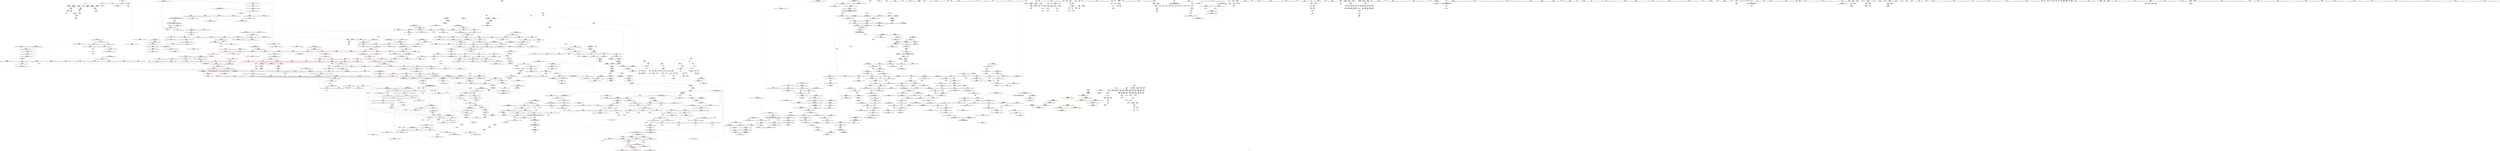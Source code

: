 digraph "SVFG" {
	label="SVFG";

	Node0x55f82ba8b310 [shape=record,color=grey,label="{NodeID: 0\nNullPtr}"];
	Node0x55f82ba8b310 -> Node0x55f82bd1ba30[style=solid];
	Node0x55f82ba8b310 -> Node0x55f82bd1bb30[style=solid];
	Node0x55f82ba8b310 -> Node0x55f82bd1bc00[style=solid];
	Node0x55f82ba8b310 -> Node0x55f82bd1bcd0[style=solid];
	Node0x55f82ba8b310 -> Node0x55f82bd28980[style=solid];
	Node0x55f82ba8b310 -> Node0x55f82bd7e1f0[style=solid];
	Node0x55f82bddcd00 [shape=record,color=yellow,style=double,label="{NodeID: 1882\n13V_1 = ENCHI(MR_13V_0)\npts\{27 \}\nFun[_ZSt22__final_insertion_sortIPiN9__gnu_cxx5__ops15_Iter_comp_iterIPFbiiEEEEvT_S7_T0_]|{<s0>50|<s1>50|<s2>54|<s3>54}}"];
	Node0x55f82bddcd00:s0 -> Node0x55f82bdbff90[style=dashed,color=red];
	Node0x55f82bddcd00:s1 -> Node0x55f82bdcef90[style=dashed,color=red];
	Node0x55f82bddcd00:s2 -> Node0x55f82bdbff90[style=dashed,color=red];
	Node0x55f82bddcd00:s3 -> Node0x55f82bdcef90[style=dashed,color=red];
	Node0x55f82bd22430 [shape=record,color=red,label="{NodeID: 775\n1332\<--1292\n\<--__a.addr\n_ZSt22__move_median_to_firstIPiN9__gnu_cxx5__ops15_Iter_comp_iterIPFbiiEEEEvT_S7_S7_S7_T0_\n|{<s0>92}}"];
	Node0x55f82bd22430:s0 -> Node0x55f82be799f0[style=solid,color=red];
	Node0x55f82bd19000 [shape=record,color=purple,label="{NodeID: 443\n705\<--704\nadd.ptr2\<--\n_ZSt22__final_insertion_sortIPiN9__gnu_cxx5__ops15_Iter_comp_iterIPFbiiEEEEvT_S7_T0_\n|{<s0>52}}"];
	Node0x55f82bd19000:s0 -> Node0x55f82be695c0[style=solid,color=red];
	Node0x55f82bdfb030 [shape=record,color=yellow,style=double,label="{NodeID: 2325\nCSMU(38V_1)\npts\{240000 290000 \}\nCS[]}"];
	Node0x55f82bd0d460 [shape=record,color=green,label="{NodeID: 111\n648\<--649\n__n.addr\<--__n.addr_field_insensitive\n_ZSt4__lgl\n}"];
	Node0x55f82bd0d460 -> Node0x55f82bd324b0[style=solid];
	Node0x55f82bd0d460 -> Node0x55f82bd4a640[style=solid];
	Node0x55f82bd27e60 [shape=record,color=red,label="{NodeID: 886\n1854\<--1853\ndummyVal\<--offset_0\n_ZSt22__final_insertion_sortIPiN9__gnu_cxx5__ops15_Iter_comp_iterIPFbiiEEEEvT_S7_T0_\n}"];
	Node0x55f82bd27e60 -> Node0x55f82bd4ab20[style=solid];
	Node0x55f82bd7c570 [shape=record,color=grey,label="{NodeID: 1661\n518 = Binary(516, 517, )\n}"];
	Node0x55f82bd7c570 -> Node0x55f82bd7c870[style=solid];
	Node0x55f82bd2e960 [shape=record,color=red,label="{NodeID: 554\n280\<--238\n\<--i\nmain\n}"];
	Node0x55f82bd2e960 -> Node0x55f82bd29370[style=solid];
	Node0x55f82be69b70 [shape=record,color=black,label="{NodeID: 2436\n907 = PHI(825, )\n2nd arg _ZSt11__make_heapIPiN9__gnu_cxx5__ops15_Iter_comp_iterIPFbiiEEEEvT_S7_RT0_ }"];
	Node0x55f82be69b70 -> Node0x55f82bd4bea0[style=solid];
	Node0x55f82bd116b0 [shape=record,color=green,label="{NodeID: 222\n1543\<--1544\nagg.tmp1\<--agg.tmp1_field_insensitive\n_ZSt26__unguarded_insertion_sortIPiN9__gnu_cxx5__ops15_Iter_comp_iterIPFbiiEEEEvT_S7_T0_\n}"];
	Node0x55f82bd116b0 -> Node0x55f82bd20bd0[style=solid];
	Node0x55f82bd116b0 -> Node0x55f82bd2b8a0[style=solid];
	Node0x55f82bd4d220 [shape=record,color=blue,label="{NodeID: 997\n1071\<--1094\n__secondChild\<--mul\n_ZSt13__adjust_heapIPiliN9__gnu_cxx5__ops15_Iter_comp_iterIPFbiiEEEEvT_T0_S8_T1_T2_\n}"];
	Node0x55f82bd4d220 -> Node0x55f82bd37450[style=dashed];
	Node0x55f82bd4d220 -> Node0x55f82bd37520[style=dashed];
	Node0x55f82bd4d220 -> Node0x55f82bd375f0[style=dashed];
	Node0x55f82bd4d220 -> Node0x55f82bd376c0[style=dashed];
	Node0x55f82bd4d220 -> Node0x55f82bd37790[style=dashed];
	Node0x55f82bd4d220 -> Node0x55f82bd37860[style=dashed];
	Node0x55f82bd4d220 -> Node0x55f82bd37930[style=dashed];
	Node0x55f82bd4d220 -> Node0x55f82bd37a00[style=dashed];
	Node0x55f82bd4d220 -> Node0x55f82bd37ad0[style=dashed];
	Node0x55f82bd4d220 -> Node0x55f82bd4d220[style=dashed];
	Node0x55f82bd4d220 -> Node0x55f82bd4d2f0[style=dashed];
	Node0x55f82bd4d220 -> Node0x55f82bd4d560[style=dashed];
	Node0x55f82bd4d220 -> Node0x55f82bdd3f90[style=dashed];
	Node0x55f82bdd2690 [shape=record,color=black,label="{NodeID: 1772\nMR_13V_2 = PHI(MR_13V_3, MR_13V_1, )\npts\{27 \}\n|{|<s4>83}}"];
	Node0x55f82bdd2690 -> Node0x55f82bd38e50[style=dashed];
	Node0x55f82bdd2690 -> Node0x55f82bd38f20[style=dashed];
	Node0x55f82bdd2690 -> Node0x55f82bd4dff0[style=dashed];
	Node0x55f82bdd2690 -> Node0x55f82bd4e260[style=dashed];
	Node0x55f82bdd2690:s4 -> Node0x55f82bdbd860[style=dashed,color=red];
	Node0x55f82bd34390 [shape=record,color=red,label="{NodeID: 665\n852\<--833\n\<--__i\n_ZSt13__heap_selectIPiN9__gnu_cxx5__ops15_Iter_comp_iterIPFbiiEEEEvT_S7_S7_T0_\n|{<s0>63}}"];
	Node0x55f82bd34390:s0 -> Node0x55f82be799f0[style=solid,color=red];
	Node0x55f82be76a30 [shape=record,color=black,label="{NodeID: 2547\n647 = PHI(519, )\n0th arg _ZSt4__lgl }"];
	Node0x55f82be76a30 -> Node0x55f82bd4a640[style=solid];
	Node0x55f82bd1f510 [shape=record,color=black,label="{NodeID: 333\n800\<--767\n\<--__comp\n_ZSt27__unguarded_partition_pivotIPiN9__gnu_cxx5__ops15_Iter_comp_iterIPFbiiEEEET_S7_S7_T0_\n}"];
	Node0x55f82bd1f510 -> Node0x55f82bd19c30[style=solid];
	Node0x55f82ba14630 [shape=record,color=green,label="{NodeID: 1\n7\<--1\n__dso_handle\<--dummyObj\nGlob }"];
	Node0x55f82bd22500 [shape=record,color=red,label="{NodeID: 776\n1337\<--1292\n\<--__a.addr\n_ZSt22__move_median_to_firstIPiN9__gnu_cxx5__ops15_Iter_comp_iterIPFbiiEEEEvT_S7_S7_S7_T0_\n|{<s0>93}}"];
	Node0x55f82bd22500:s0 -> Node0x55f82be7aa10[style=solid,color=red];
	Node0x55f82bd190d0 [shape=record,color=purple,label="{NodeID: 444\n1849\<--707\noffset_0\<--\n}"];
	Node0x55f82bd190d0 -> Node0x55f82bd4aa50[style=solid];
	Node0x55f82bd0d530 [shape=record,color=green,label="{NodeID: 112\n653\<--654\nllvm.ctlz.i64\<--llvm.ctlz.i64_field_insensitive\n}"];
	Node0x55f82bd27f30 [shape=record,color=red,label="{NodeID: 887\n1857\<--1856\ndummyVal\<--offset_0\n_ZSt14__partial_sortIPiN9__gnu_cxx5__ops15_Iter_comp_iterIPFbiiEEEEvT_S7_S7_T0_\n}"];
	Node0x55f82bd27f30 -> Node0x55f82bd4af30[style=solid];
	Node0x55f82bd7c6f0 [shape=record,color=grey,label="{NodeID: 1662\n1035 = Binary(1034, 520, )\n|{<s0>74}}"];
	Node0x55f82bd7c6f0:s0 -> Node0x55f82be6a900[style=solid,color=red];
	Node0x55f82bd2ea30 [shape=record,color=red,label="{NodeID: 555\n281\<--238\n\<--i\nmain\n}"];
	Node0x55f82bd2ea30 -> Node0x55f82bd1ca00[style=solid];
	Node0x55f82be69cb0 [shape=record,color=black,label="{NodeID: 2437\n1659 = PHI(1588, )\n0th arg _ZSt23__copy_move_backward_a2ILb1EPiS0_ET1_T0_S2_S1_ }"];
	Node0x55f82be69cb0 -> Node0x55f82bd50e40[style=solid];
	Node0x55f82bd11780 [shape=record,color=green,label="{NodeID: 223\n1578\<--1579\n__first.addr\<--__first.addr_field_insensitive\n_ZSt13move_backwardIPiS0_ET0_T_S2_S1_\n}"];
	Node0x55f82bd11780 -> Node0x55f82bd254f0[style=solid];
	Node0x55f82bd11780 -> Node0x55f82bd503b0[style=solid];
	Node0x55f82bd4d2f0 [shape=record,color=blue,label="{NodeID: 998\n1071\<--1106\n__secondChild\<--dec\n_ZSt13__adjust_heapIPiliN9__gnu_cxx5__ops15_Iter_comp_iterIPFbiiEEEEvT_T0_S8_T1_T2_\n}"];
	Node0x55f82bd4d2f0 -> Node0x55f82bd37450[style=dashed];
	Node0x55f82bd4d2f0 -> Node0x55f82bd37520[style=dashed];
	Node0x55f82bd4d2f0 -> Node0x55f82bd37860[style=dashed];
	Node0x55f82bd4d2f0 -> Node0x55f82bd37930[style=dashed];
	Node0x55f82bd4d2f0 -> Node0x55f82bd37a00[style=dashed];
	Node0x55f82bd4d2f0 -> Node0x55f82bd37ad0[style=dashed];
	Node0x55f82bd4d2f0 -> Node0x55f82bd4d220[style=dashed];
	Node0x55f82bd4d2f0 -> Node0x55f82bd4d560[style=dashed];
	Node0x55f82bd4d2f0 -> Node0x55f82bdd3f90[style=dashed];
	Node0x55f82bdd2b90 [shape=record,color=black,label="{NodeID: 1773\nMR_272V_3 = PHI(MR_272V_4, MR_272V_2, )\npts\{1197 \}\n}"];
	Node0x55f82bdd2b90 -> Node0x55f82bd38700[style=dashed];
	Node0x55f82bdd2b90 -> Node0x55f82bd387d0[style=dashed];
	Node0x55f82bdd2b90 -> Node0x55f82bd38970[style=dashed];
	Node0x55f82bdd2b90 -> Node0x55f82bd4e0c0[style=dashed];
	Node0x55f82bd34460 [shape=record,color=red,label="{NodeID: 666\n860\<--833\n\<--__i\n_ZSt13__heap_selectIPiN9__gnu_cxx5__ops15_Iter_comp_iterIPFbiiEEEEvT_S7_S7_T0_\n|{<s0>64}}"];
	Node0x55f82bd34460:s0 -> Node0x55f82be7a390[style=solid,color=red];
	Node0x55f82be76b40 [shape=record,color=black,label="{NodeID: 2548\n1283 = PHI(793, )\n0th arg _ZSt22__move_median_to_firstIPiN9__gnu_cxx5__ops15_Iter_comp_iterIPFbiiEEEEvT_S7_S7_S7_T0_ }"];
	Node0x55f82be76b40 -> Node0x55f82bd4e740[style=solid];
	Node0x55f82bd1f5e0 [shape=record,color=black,label="{NodeID: 334\n812\<--767\n\<--__comp\n_ZSt27__unguarded_partition_pivotIPiN9__gnu_cxx5__ops15_Iter_comp_iterIPFbiiEEEET_S7_S7_T0_\n}"];
	Node0x55f82bd1f5e0 -> Node0x55f82bd19ea0[style=solid];
	Node0x55f82b9ef5e0 [shape=record,color=green,label="{NodeID: 2\n8\<--1\nstderr\<--dummyObj\nGlob }"];
	Node0x55f82bd225d0 [shape=record,color=red,label="{NodeID: 777\n1305\<--1294\n\<--__b.addr\n_ZSt22__move_median_to_firstIPiN9__gnu_cxx5__ops15_Iter_comp_iterIPFbiiEEEEvT_S7_S7_S7_T0_\n|{<s0>86}}"];
	Node0x55f82bd225d0:s0 -> Node0x55f82be79d70[style=solid,color=red];
	Node0x55f82bd191a0 [shape=record,color=purple,label="{NodeID: 445\n1850\<--708\noffset_0\<--\n}"];
	Node0x55f82bd191a0 -> Node0x55f82bd27d90[style=solid];
	Node0x55f82bd0d630 [shape=record,color=green,label="{NodeID: 113\n669\<--670\n__comp\<--__comp_field_insensitive\n_ZSt22__final_insertion_sortIPiN9__gnu_cxx5__ops15_Iter_comp_iterIPFbiiEEEEvT_S7_T0_\n}"];
	Node0x55f82bd0d630 -> Node0x55f82bd1ecf0[style=solid];
	Node0x55f82bd0d630 -> Node0x55f82bd1edc0[style=solid];
	Node0x55f82bd0d630 -> Node0x55f82bd1ee90[style=solid];
	Node0x55f82bd0d630 -> Node0x55f82bd18a50[style=solid];
	Node0x55f82bd28000 [shape=record,color=red,label="{NodeID: 888\n1860\<--1859\ndummyVal\<--offset_0\n_ZSt27__unguarded_partition_pivotIPiN9__gnu_cxx5__ops15_Iter_comp_iterIPFbiiEEEET_S7_S7_T0_\n}"];
	Node0x55f82bd28000 -> Node0x55f82bd4b340[style=solid];
	Node0x55f82bd7c870 [shape=record,color=grey,label="{NodeID: 1663\n519 = Binary(518, 520, )\n|{<s0>35}}"];
	Node0x55f82bd7c870:s0 -> Node0x55f82be76a30[style=solid,color=red];
	Node0x55f82bd2eb00 [shape=record,color=red,label="{NodeID: 556\n286\<--238\n\<--i\nmain\n}"];
	Node0x55f82bd2eb00 -> Node0x55f82bd7baf0[style=solid];
	Node0x55f82be69df0 [shape=record,color=black,label="{NodeID: 2438\n1660 = PHI(1592, )\n1st arg _ZSt23__copy_move_backward_a2ILb1EPiS0_ET1_T0_S2_S1_ }"];
	Node0x55f82be69df0 -> Node0x55f82bd50f10[style=solid];
	Node0x55f82bd11850 [shape=record,color=green,label="{NodeID: 224\n1580\<--1581\n__last.addr\<--__last.addr_field_insensitive\n_ZSt13move_backwardIPiS0_ET0_T_S2_S1_\n}"];
	Node0x55f82bd11850 -> Node0x55f82bd255c0[style=solid];
	Node0x55f82bd11850 -> Node0x55f82bd50480[style=solid];
	Node0x55f82bd4d3c0 [shape=record,color=blue,label="{NodeID: 999\n1116\<--1113\nadd.ptr5\<--\n_ZSt13__adjust_heapIPiliN9__gnu_cxx5__ops15_Iter_comp_iterIPFbiiEEEEvT_T0_S8_T1_T2_\n}"];
	Node0x55f82bd4d3c0 -> Node0x55f82bdc6390[style=dashed];
	Node0x55f82bdd3090 [shape=record,color=black,label="{NodeID: 1774\nMR_280V_3 = PHI(MR_280V_4, MR_280V_2, )\npts\{1205 \}\n}"];
	Node0x55f82bdd3090 -> Node0x55f82bd38be0[style=dashed];
	Node0x55f82bdd3090 -> Node0x55f82bd38cb0[style=dashed];
	Node0x55f82bdd3090 -> Node0x55f82bd38d80[style=dashed];
	Node0x55f82bdd3090 -> Node0x55f82bd4e190[style=dashed];
	Node0x55f82bd34530 [shape=record,color=red,label="{NodeID: 667\n866\<--833\n\<--__i\n_ZSt13__heap_selectIPiN9__gnu_cxx5__ops15_Iter_comp_iterIPFbiiEEEEvT_S7_S7_T0_\n}"];
	Node0x55f82bd34530 -> Node0x55f82bd29f70[style=solid];
	Node0x55f82be76c50 [shape=record,color=black,label="{NodeID: 2549\n1284 = PHI(795, )\n1st arg _ZSt22__move_median_to_firstIPiN9__gnu_cxx5__ops15_Iter_comp_iterIPFbiiEEEEvT_S7_S7_S7_T0_ }"];
	Node0x55f82be76c50 -> Node0x55f82bd4e810[style=solid];
	Node0x55f82bd1f6b0 [shape=record,color=black,label="{NodeID: 335\n799\<--775\n\<--agg.tmp\n_ZSt27__unguarded_partition_pivotIPiN9__gnu_cxx5__ops15_Iter_comp_iterIPFbiiEEEET_S7_S7_T0_\n}"];
	Node0x55f82bd1f6b0 -> Node0x55f82bd19b60[style=solid];
	Node0x55f82ba20f90 [shape=record,color=green,label="{NodeID: 3\n10\<--1\n\<--dummyObj\nCan only get source location for instruction, argument, global var or function.}"];
	Node0x55f82bd226a0 [shape=record,color=red,label="{NodeID: 778\n1308\<--1294\n\<--__b.addr\n_ZSt22__move_median_to_firstIPiN9__gnu_cxx5__ops15_Iter_comp_iterIPFbiiEEEEvT_S7_S7_S7_T0_\n|{<s0>87}}"];
	Node0x55f82bd226a0:s0 -> Node0x55f82be799f0[style=solid,color=red];
	Node0x55f82bd19270 [shape=record,color=purple,label="{NodeID: 446\n1852\<--718\noffset_0\<--\n}"];
	Node0x55f82bd19270 -> Node0x55f82bd4ab20[style=solid];
	Node0x55f82bd11d80 [shape=record,color=green,label="{NodeID: 114\n671\<--672\n__first.addr\<--__first.addr_field_insensitive\n_ZSt22__final_insertion_sortIPiN9__gnu_cxx5__ops15_Iter_comp_iterIPFbiiEEEEvT_S7_T0_\n}"];
	Node0x55f82bd11d80 -> Node0x55f82bd32580[style=solid];
	Node0x55f82bd11d80 -> Node0x55f82bd32650[style=solid];
	Node0x55f82bd11d80 -> Node0x55f82bd32720[style=solid];
	Node0x55f82bd11d80 -> Node0x55f82bd327f0[style=solid];
	Node0x55f82bd11d80 -> Node0x55f82bd328c0[style=solid];
	Node0x55f82bd11d80 -> Node0x55f82bd4a7e0[style=solid];
	Node0x55f82bd280d0 [shape=record,color=red,label="{NodeID: 889\n1863\<--1862\ndummyVal\<--offset_0\n_ZSt27__unguarded_partition_pivotIPiN9__gnu_cxx5__ops15_Iter_comp_iterIPFbiiEEEET_S7_S7_T0_\n}"];
	Node0x55f82bd280d0 -> Node0x55f82bd4b410[style=solid];
	Node0x55f82bd7c9f0 [shape=record,color=grey,label="{NodeID: 1664\n345 = Binary(344, 129, )\n}"];
	Node0x55f82bd7c9f0 -> Node0x55f82bd7fe70[style=solid];
	Node0x55f82bd2ebd0 [shape=record,color=red,label="{NodeID: 557\n292\<--240\n\<--i11\nmain\n}"];
	Node0x55f82bd2ebd0 -> Node0x55f82bd7f870[style=solid];
	Node0x55f82be69f30 [shape=record,color=black,label="{NodeID: 2439\n1661 = PHI(1593, )\n2nd arg _ZSt23__copy_move_backward_a2ILb1EPiS0_ET1_T0_S2_S1_ }"];
	Node0x55f82be69f30 -> Node0x55f82bd50fe0[style=solid];
	Node0x55f82bd11920 [shape=record,color=green,label="{NodeID: 225\n1582\<--1583\n__result.addr\<--__result.addr_field_insensitive\n_ZSt13move_backwardIPiS0_ET0_T_S2_S1_\n}"];
	Node0x55f82bd11920 -> Node0x55f82bd25690[style=solid];
	Node0x55f82bd11920 -> Node0x55f82bd50550[style=solid];
	Node0x55f82bd4d490 [shape=record,color=blue,label="{NodeID: 1000\n1063\<--1118\n__holeIndex.addr\<--\n_ZSt13__adjust_heapIPiliN9__gnu_cxx5__ops15_Iter_comp_iterIPFbiiEEEEvT_T0_S8_T1_T2_\n}"];
	Node0x55f82bd4d490 -> Node0x55f82bd36ea0[style=dashed];
	Node0x55f82bd4d490 -> Node0x55f82bd36f70[style=dashed];
	Node0x55f82bd4d490 -> Node0x55f82bd4d490[style=dashed];
	Node0x55f82bd4d490 -> Node0x55f82bd4d700[style=dashed];
	Node0x55f82bd4d490 -> Node0x55f82bdd3a90[style=dashed];
	Node0x55f82bdd3590 [shape=record,color=black,label="{NodeID: 1775\nMR_13V_5 = PHI(MR_13V_4, MR_13V_2, MR_13V_2, )\npts\{27 \}\n|{|<s1>81}}"];
	Node0x55f82bdd3590 -> Node0x55f82bd37ee0[style=dashed];
	Node0x55f82bdd3590:s1 -> Node0x55f82bdd2690[style=dashed,color=red];
	Node0x55f82bd34600 [shape=record,color=red,label="{NodeID: 668\n886\<--875\n\<--__first.addr\n_ZSt11__sort_heapIPiN9__gnu_cxx5__ops15_Iter_comp_iterIPFbiiEEEEvT_S7_RT0_\n}"];
	Node0x55f82bd34600 -> Node0x55f82bd1fb90[style=solid];
	Node0x55f82be76d60 [shape=record,color=black,label="{NodeID: 2550\n1285 = PHI(796, )\n2nd arg _ZSt22__move_median_to_firstIPiN9__gnu_cxx5__ops15_Iter_comp_iterIPFbiiEEEEvT_S7_S7_S7_T0_ }"];
	Node0x55f82be76d60 -> Node0x55f82bd4e8e0[style=solid];
	Node0x55f82bd1f780 [shape=record,color=black,label="{NodeID: 336\n811\<--777\n\<--agg.tmp5\n_ZSt27__unguarded_partition_pivotIPiN9__gnu_cxx5__ops15_Iter_comp_iterIPFbiiEEEET_S7_S7_T0_\n}"];
	Node0x55f82bd1f780 -> Node0x55f82bd19dd0[style=solid];
	Node0x55f82bb40a00 [shape=record,color=green,label="{NodeID: 4\n12\<--1\n.str\<--dummyObj\nGlob }"];
	Node0x55f82bddd0b0 [shape=record,color=yellow,style=double,label="{NodeID: 1886\n38V_1 = ENCHI(MR_38V_0)\npts\{240000 290000 \}\nFun[_ZSt22__final_insertion_sortIPiN9__gnu_cxx5__ops15_Iter_comp_iterIPFbiiEEEEvT_S7_T0_]|{<s0>50|<s1>52|<s2>54}}"];
	Node0x55f82bddd0b0:s0 -> Node0x55f82bde5df0[style=dashed,color=red];
	Node0x55f82bddd0b0:s1 -> Node0x55f82bde3ed0[style=dashed,color=red];
	Node0x55f82bddd0b0:s2 -> Node0x55f82bde5df0[style=dashed,color=red];
	Node0x55f82bd22770 [shape=record,color=red,label="{NodeID: 779\n1313\<--1294\n\<--__b.addr\n_ZSt22__move_median_to_firstIPiN9__gnu_cxx5__ops15_Iter_comp_iterIPFbiiEEEEvT_S7_S7_S7_T0_\n|{<s0>88}}"];
	Node0x55f82bd22770:s0 -> Node0x55f82be7aa10[style=solid,color=red];
	Node0x55f82bd19340 [shape=record,color=purple,label="{NodeID: 447\n1853\<--719\noffset_0\<--\n}"];
	Node0x55f82bd19340 -> Node0x55f82bd27e60[style=solid];
	Node0x55f82bd11e50 [shape=record,color=green,label="{NodeID: 115\n673\<--674\n__last.addr\<--__last.addr_field_insensitive\n_ZSt22__final_insertion_sortIPiN9__gnu_cxx5__ops15_Iter_comp_iterIPFbiiEEEEvT_S7_T0_\n}"];
	Node0x55f82bd11e50 -> Node0x55f82bd32990[style=solid];
	Node0x55f82bd11e50 -> Node0x55f82bd32a60[style=solid];
	Node0x55f82bd11e50 -> Node0x55f82bd32b30[style=solid];
	Node0x55f82bd11e50 -> Node0x55f82bd4a8b0[style=solid];
	Node0x55f82bd281a0 [shape=record,color=red,label="{NodeID: 890\n1866\<--1865\ndummyVal\<--offset_0\n_ZSt11__make_heapIPiN9__gnu_cxx5__ops15_Iter_comp_iterIPFbiiEEEEvT_S7_RT0_\n}"];
	Node0x55f82bd281a0 -> Node0x55f82bd4c1e0[style=solid];
	Node0x55f82bd7cb70 [shape=record,color=grey,label="{NodeID: 1665\n1034 = Binary(1032, 1033, )\n}"];
	Node0x55f82bd7cb70 -> Node0x55f82bd7c6f0[style=solid];
	Node0x55f82bd2eca0 [shape=record,color=red,label="{NodeID: 558\n296\<--240\n\<--i11\nmain\n}"];
	Node0x55f82bd2eca0 -> Node0x55f82bd1cad0[style=solid];
	Node0x55f82be6a070 [shape=record,color=black,label="{NodeID: 2440\n1356 = PHI(808, )\n0th arg _ZSt21__unguarded_partitionIPiN9__gnu_cxx5__ops15_Iter_comp_iterIPFbiiEEEET_S7_S7_S7_T0_ }"];
	Node0x55f82be6a070 -> Node0x55f82bd4eb50[style=solid];
	Node0x55f82bd119f0 [shape=record,color=green,label="{NodeID: 226\n1589\<--1590\n_ZSt12__miter_baseIPiET_S1_\<--_ZSt12__miter_baseIPiET_S1__field_insensitive\n}"];
	Node0x55f82bded070 [shape=record,color=yellow,style=double,label="{NodeID: 2108\nRETMU(11V_2)\npts\{11 \}\nFun[_GLOBAL__sub_I_Burunduk1_0_1.cpp]}"];
	Node0x55f82bd4d560 [shape=record,color=blue,label="{NodeID: 1001\n1071\<--1133\n__secondChild\<--mul12\n_ZSt13__adjust_heapIPiliN9__gnu_cxx5__ops15_Iter_comp_iterIPFbiiEEEEvT_T0_S8_T1_T2_\n}"];
	Node0x55f82bd4d560 -> Node0x55f82bd37ba0[style=dashed];
	Node0x55f82bd4d560 -> Node0x55f82bd37c70[style=dashed];
	Node0x55f82bd4d560 -> Node0x55f82bdd3f90[style=dashed];
	Node0x55f82bdd3a90 [shape=record,color=black,label="{NodeID: 1776\nMR_241V_6 = PHI(MR_241V_5, MR_241V_3, MR_241V_3, )\npts\{1064 \}\n}"];
	Node0x55f82bdd3a90 -> Node0x55f82bd37040[style=dashed];
	Node0x55f82bd346d0 [shape=record,color=red,label="{NodeID: 669\n897\<--875\n\<--__first.addr\n_ZSt11__sort_heapIPiN9__gnu_cxx5__ops15_Iter_comp_iterIPFbiiEEEEvT_S7_RT0_\n|{<s0>65}}"];
	Node0x55f82bd346d0:s0 -> Node0x55f82be7a0f0[style=solid,color=red];
	Node0x55f82be76e70 [shape=record,color=black,label="{NodeID: 2551\n1286 = PHI(798, )\n3rd arg _ZSt22__move_median_to_firstIPiN9__gnu_cxx5__ops15_Iter_comp_iterIPFbiiEEEEvT_S7_S7_S7_T0_ }"];
	Node0x55f82be76e70 -> Node0x55f82bd4e9b0[style=solid];
	Node0x55f82bd1f850 [shape=record,color=black,label="{NodeID: 337\n786\<--784\nsub.ptr.lhs.cast\<--\n_ZSt27__unguarded_partition_pivotIPiN9__gnu_cxx5__ops15_Iter_comp_iterIPFbiiEEEET_S7_S7_T0_\n}"];
	Node0x55f82bd1f850 -> Node0x55f82bd7d2f0[style=solid];
	Node0x55f82bd05dc0 [shape=record,color=green,label="{NodeID: 5\n14\<--1\n.str.2\<--dummyObj\nGlob }"];
	Node0x55f82bd22840 [shape=record,color=red,label="{NodeID: 780\n1340\<--1294\n\<--__b.addr\n_ZSt22__move_median_to_firstIPiN9__gnu_cxx5__ops15_Iter_comp_iterIPFbiiEEEEvT_S7_S7_S7_T0_\n|{<s0>94}}"];
	Node0x55f82bd22840:s0 -> Node0x55f82be799f0[style=solid,color=red];
	Node0x55f82bd19410 [shape=record,color=purple,label="{NodeID: 448\n741\<--731\ncoerce.dive\<--__comp\n_ZSt14__partial_sortIPiN9__gnu_cxx5__ops15_Iter_comp_iterIPFbiiEEEEvT_S7_S7_T0_\n}"];
	Node0x55f82bd19410 -> Node0x55f82bd4abf0[style=solid];
	Node0x55f82bd11f20 [shape=record,color=green,label="{NodeID: 116\n675\<--676\nagg.tmp\<--agg.tmp_field_insensitive\n_ZSt22__final_insertion_sortIPiN9__gnu_cxx5__ops15_Iter_comp_iterIPFbiiEEEEvT_S7_T0_\n}"];
	Node0x55f82bd11f20 -> Node0x55f82bd1ef60[style=solid];
	Node0x55f82bd11f20 -> Node0x55f82bd18b20[style=solid];
	Node0x55f82bd28270 [shape=record,color=red,label="{NodeID: 891\n1869\<--1868\ndummyVal\<--offset_0\n_ZSt10__pop_heapIPiN9__gnu_cxx5__ops15_Iter_comp_iterIPFbiiEEEEvT_S7_S7_RT0_\n}"];
	Node0x55f82bd28270 -> Node0x55f82bd4cad0[style=solid];
	Node0x55f82bd7ccf0 [shape=record,color=grey,label="{NodeID: 1666\n355 = Binary(354, 129, )\n}"];
	Node0x55f82bd7ccf0 -> Node0x55f82bd29920[style=solid];
	Node0x55f82bd2ed70 [shape=record,color=red,label="{NodeID: 559\n301\<--240\n\<--i11\nmain\n}"];
	Node0x55f82bd2ed70 -> Node0x55f82bd1cba0[style=solid];
	Node0x55f82be6a1b0 [shape=record,color=black,label="{NodeID: 2441\n1357 = PHI(809, )\n1st arg _ZSt21__unguarded_partitionIPiN9__gnu_cxx5__ops15_Iter_comp_iterIPFbiiEEEET_S7_S7_S7_T0_ }"];
	Node0x55f82be6a1b0 -> Node0x55f82bd4ec20[style=solid];
	Node0x55f82bd11af0 [shape=record,color=green,label="{NodeID: 227\n1595\<--1596\n_ZSt23__copy_move_backward_a2ILb1EPiS0_ET1_T0_S2_S1_\<--_ZSt23__copy_move_backward_a2ILb1EPiS0_ET1_T0_S2_S1__field_insensitive\n}"];
	Node0x55f82bd4d630 [shape=record,color=blue,label="{NodeID: 1002\n1143\<--1140\nadd.ptr16\<--\n_ZSt13__adjust_heapIPiliN9__gnu_cxx5__ops15_Iter_comp_iterIPFbiiEEEEvT_T0_S8_T1_T2_\n}"];
	Node0x55f82bd4d630 -> Node0x55f82bdd3590[style=dashed];
	Node0x55f82bdd3f90 [shape=record,color=black,label="{NodeID: 1777\nMR_249V_8 = PHI(MR_249V_7, MR_249V_3, MR_249V_3, )\npts\{1072 \}\n}"];
	Node0x55f82bd347a0 [shape=record,color=red,label="{NodeID: 670\n885\<--877\n\<--__last.addr\n_ZSt11__sort_heapIPiN9__gnu_cxx5__ops15_Iter_comp_iterIPFbiiEEEEvT_S7_RT0_\n}"];
	Node0x55f82bd347a0 -> Node0x55f82bd1fac0[style=solid];
	Node0x55f82be76f80 [shape=record,color=black,label="{NodeID: 2552\n1287 = PHI(803, )\n4th arg _ZSt22__move_median_to_firstIPiN9__gnu_cxx5__ops15_Iter_comp_iterIPFbiiEEEEvT_S7_S7_S7_T0_ }"];
	Node0x55f82be76f80 -> Node0x55f82bd4e670[style=solid];
	Node0x55f82bd1f920 [shape=record,color=black,label="{NodeID: 338\n787\<--785\nsub.ptr.rhs.cast\<--\n_ZSt27__unguarded_partition_pivotIPiN9__gnu_cxx5__ops15_Iter_comp_iterIPFbiiEEEET_S7_S7_T0_\n}"];
	Node0x55f82bd1f920 -> Node0x55f82bd7d2f0[style=solid];
	Node0x55f82bd05670 [shape=record,color=green,label="{NodeID: 6\n16\<--1\n.str.3\<--dummyObj\nGlob }"];
	Node0x55f82bd22910 [shape=record,color=red,label="{NodeID: 781\n1349\<--1294\n\<--__b.addr\n_ZSt22__move_median_to_firstIPiN9__gnu_cxx5__ops15_Iter_comp_iterIPFbiiEEEEvT_S7_S7_S7_T0_\n|{<s0>96}}"];
	Node0x55f82bd22910:s0 -> Node0x55f82be7aa10[style=solid,color=red];
	Node0x55f82bd194e0 [shape=record,color=purple,label="{NodeID: 449\n752\<--739\ncoerce.dive1\<--agg.tmp\n_ZSt14__partial_sortIPiN9__gnu_cxx5__ops15_Iter_comp_iterIPFbiiEEEEvT_S7_S7_T0_\n}"];
	Node0x55f82bd194e0 -> Node0x55f82bd33280[style=solid];
	Node0x55f82bd11ff0 [shape=record,color=green,label="{NodeID: 117\n677\<--678\nagg.tmp3\<--agg.tmp3_field_insensitive\n_ZSt22__final_insertion_sortIPiN9__gnu_cxx5__ops15_Iter_comp_iterIPFbiiEEEEvT_S7_T0_\n}"];
	Node0x55f82bd11ff0 -> Node0x55f82bd1f030[style=solid];
	Node0x55f82bd11ff0 -> Node0x55f82bd18bf0[style=solid];
	Node0x55f82bd28340 [shape=record,color=red,label="{NodeID: 892\n1872\<--1871\ndummyVal\<--offset_0\n_ZSt16__insertion_sortIPiN9__gnu_cxx5__ops15_Iter_comp_iterIPFbiiEEEEvT_S7_T0_\n}"];
	Node0x55f82bd28340 -> Node0x55f82bd4fb90[style=solid];
	Node0x55f82bd7ce70 [shape=record,color=grey,label="{NodeID: 1667\n1761 = Binary(604, 1760, )\n}"];
	Node0x55f82bd2ee40 [shape=record,color=red,label="{NodeID: 560\n308\<--240\n\<--i11\nmain\n}"];
	Node0x55f82bd2ee40 -> Node0x55f82bd1cc70[style=solid];
	Node0x55f82be6a2f0 [shape=record,color=black,label="{NodeID: 2442\n1358 = PHI(810, )\n2nd arg _ZSt21__unguarded_partitionIPiN9__gnu_cxx5__ops15_Iter_comp_iterIPFbiiEEEET_S7_S7_S7_T0_ }"];
	Node0x55f82be6a2f0 -> Node0x55f82bd4ecf0[style=solid];
	Node0x55f82bd11bf0 [shape=record,color=green,label="{NodeID: 228\n1601\<--1602\n__comp\<--__comp_field_insensitive\n_ZSt25__unguarded_linear_insertIPiN9__gnu_cxx5__ops14_Val_comp_iterIPFbiiEEEEvT_T0_\n|{|<s1>118}}"];
	Node0x55f82bd11bf0 -> Node0x55f82bd2bbe0[style=solid];
	Node0x55f82bd11bf0:s1 -> Node0x55f82be775e0[style=solid,color=red];
	Node0x55f82bd4d700 [shape=record,color=blue,label="{NodeID: 1003\n1063\<--1146\n__holeIndex.addr\<--sub17\n_ZSt13__adjust_heapIPiliN9__gnu_cxx5__ops15_Iter_comp_iterIPFbiiEEEEvT_T0_S8_T1_T2_\n}"];
	Node0x55f82bd4d700 -> Node0x55f82bdd3a90[style=dashed];
	Node0x55f82bd34870 [shape=record,color=red,label="{NodeID: 671\n894\<--877\n\<--__last.addr\n_ZSt11__sort_heapIPiN9__gnu_cxx5__ops15_Iter_comp_iterIPFbiiEEEEvT_S7_RT0_\n}"];
	Node0x55f82bd34870 -> Node0x55f82bd2a040[style=solid];
	Node0x55f82be77090 [shape=record,color=black,label="{NodeID: 2553\n1691 = PHI(1672, )\n0th arg _ZSt22__copy_move_backward_aILb1EPiS0_ET1_T0_S2_S1_ }"];
	Node0x55f82be77090 -> Node0x55f82bd51180[style=solid];
	Node0x55f82bd1f9f0 [shape=record,color=black,label="{NodeID: 339\n763\<--816\n_ZSt27__unguarded_partition_pivotIPiN9__gnu_cxx5__ops15_Iter_comp_iterIPFbiiEEEET_S7_S7_T0__ret\<--call\n_ZSt27__unguarded_partition_pivotIPiN9__gnu_cxx5__ops15_Iter_comp_iterIPFbiiEEEET_S7_S7_T0_\n|{<s0>45}}"];
	Node0x55f82bd1f9f0:s0 -> Node0x55f82be709a0[style=solid,color=blue];
	Node0x55f82bce2050 [shape=record,color=green,label="{NodeID: 7\n18\<--1\n.str.4\<--dummyObj\nGlob }"];
	Node0x55f82bd229e0 [shape=record,color=red,label="{NodeID: 782\n1309\<--1296\n\<--__c.addr\n_ZSt22__move_median_to_firstIPiN9__gnu_cxx5__ops15_Iter_comp_iterIPFbiiEEEEvT_S7_S7_S7_T0_\n|{<s0>87}}"];
	Node0x55f82bd229e0:s0 -> Node0x55f82be79d70[style=solid,color=red];
	Node0x55f82bd195b0 [shape=record,color=purple,label="{NodeID: 450\n1855\<--749\noffset_0\<--\n}"];
	Node0x55f82bd195b0 -> Node0x55f82bd4af30[style=solid];
	Node0x55f82bd120c0 [shape=record,color=green,label="{NodeID: 118\n679\<--680\nagg.tmp5\<--agg.tmp5_field_insensitive\n_ZSt22__final_insertion_sortIPiN9__gnu_cxx5__ops15_Iter_comp_iterIPFbiiEEEEvT_S7_T0_\n}"];
	Node0x55f82bd120c0 -> Node0x55f82bd1f100[style=solid];
	Node0x55f82bd120c0 -> Node0x55f82bd18cc0[style=solid];
	Node0x55f82bde5df0 [shape=record,color=yellow,style=double,label="{NodeID: 2000\n38V_1 = ENCHI(MR_38V_0)\npts\{240000 290000 \}\nFun[_ZSt16__insertion_sortIPiN9__gnu_cxx5__ops15_Iter_comp_iterIPFbiiEEEEvT_S7_T0_]|{<s0>104|<s1>110}}"];
	Node0x55f82bde5df0:s0 -> Node0x55f82bdbca90[style=dashed,color=red];
	Node0x55f82bde5df0:s1 -> Node0x55f82bdd91d0[style=dashed,color=red];
	Node0x55f82bd28410 [shape=record,color=red,label="{NodeID: 893\n1875\<--1874\ndummyVal\<--offset_0\n_ZSt26__unguarded_insertion_sortIPiN9__gnu_cxx5__ops15_Iter_comp_iterIPFbiiEEEEvT_S7_T0_\n}"];
	Node0x55f82bd28410 -> Node0x55f82bd50140[style=solid];
	Node0x55f82bd7cff0 [shape=record,color=grey,label="{NodeID: 1668\n320 = Binary(319, 129, )\n}"];
	Node0x55f82bd7cff0 -> Node0x55f82bd29780[style=solid];
	Node0x55f82bd2ef10 [shape=record,color=red,label="{NodeID: 561\n314\<--240\n\<--i11\nmain\n}"];
	Node0x55f82bd2ef10 -> Node0x55f82bd1cd40[style=solid];
	Node0x55f82be6a430 [shape=record,color=black,label="{NodeID: 2443\n1359 = PHI(815, )\n3rd arg _ZSt21__unguarded_partitionIPiN9__gnu_cxx5__ops15_Iter_comp_iterIPFbiiEEEET_S7_S7_S7_T0_ }"];
	Node0x55f82be6a430 -> Node0x55f82bd4ea80[style=solid];
	Node0x55f82bd11cc0 [shape=record,color=green,label="{NodeID: 229\n1603\<--1604\n__last.addr\<--__last.addr_field_insensitive\n_ZSt25__unguarded_linear_insertIPiN9__gnu_cxx5__ops14_Val_comp_iterIPFbiiEEEEvT_T0_\n}"];
	Node0x55f82bd11cc0 -> Node0x55f82bd25760[style=solid];
	Node0x55f82bd11cc0 -> Node0x55f82bd25830[style=solid];
	Node0x55f82bd11cc0 -> Node0x55f82bd25900[style=solid];
	Node0x55f82bd11cc0 -> Node0x55f82bd259d0[style=solid];
	Node0x55f82bd11cc0 -> Node0x55f82bd506f0[style=solid];
	Node0x55f82bd11cc0 -> Node0x55f82bd50b00[style=solid];
	Node0x55f82bd4d7d0 [shape=record,color=blue,label="{NodeID: 1004\n1166\<--1165\n__t.addr\<--__t\n_ZSt4moveIRN9__gnu_cxx5__ops15_Iter_comp_iterIPFbiiEEEEONSt16remove_referenceIT_E4typeEOS8_\n}"];
	Node0x55f82bd4d7d0 -> Node0x55f82bd37fb0[style=dashed];
	Node0x55f82bdd4990 [shape=record,color=black,label="{NodeID: 1779\nMR_313V_5 = PHI(MR_313V_6, MR_313V_4, )\npts\{1365 \}\n}"];
	Node0x55f82bdd4990 -> Node0x55f82bd233a0[style=dashed];
	Node0x55f82bdd4990 -> Node0x55f82bd23470[style=dashed];
	Node0x55f82bdd4990 -> Node0x55f82bd23540[style=dashed];
	Node0x55f82bdd4990 -> Node0x55f82bd23610[style=dashed];
	Node0x55f82bdd4990 -> Node0x55f82bd236e0[style=dashed];
	Node0x55f82bdd4990 -> Node0x55f82bd4ee90[style=dashed];
	Node0x55f82bdd4990 -> Node0x55f82bd4ef60[style=dashed];
	Node0x55f82bd34940 [shape=record,color=red,label="{NodeID: 672\n898\<--877\n\<--__last.addr\n_ZSt11__sort_heapIPiN9__gnu_cxx5__ops15_Iter_comp_iterIPFbiiEEEEvT_S7_RT0_\n|{<s0>65}}"];
	Node0x55f82bd34940:s0 -> Node0x55f82be7a240[style=solid,color=red];
	Node0x55f82be771a0 [shape=record,color=black,label="{NodeID: 2554\n1692 = PHI(1676, )\n1st arg _ZSt22__copy_move_backward_aILb1EPiS0_ET1_T0_S2_S1_ }"];
	Node0x55f82be771a0 -> Node0x55f82bd51250[style=solid];
	Node0x55f82bd1fac0 [shape=record,color=black,label="{NodeID: 340\n887\<--885\nsub.ptr.lhs.cast\<--\n_ZSt11__sort_heapIPiN9__gnu_cxx5__ops15_Iter_comp_iterIPFbiiEEEEvT_S7_RT0_\n}"];
	Node0x55f82bd1fac0 -> Node0x55f82bd41150[style=solid];
	Node0x55f82bce2110 [shape=record,color=green,label="{NodeID: 8\n21\<--1\n\<--dummyObj\nCan only get source location for instruction, argument, global var or function.}"];
	Node0x55f82bddd460 [shape=record,color=yellow,style=double,label="{NodeID: 1890\n13V_1 = ENCHI(MR_13V_0)\npts\{27 \}\nFun[_ZN9__gnu_cxx5__ops15_Iter_comp_iterIPFbiiEEclIPiS6_EEbT_T0_]}"];
	Node0x55f82bddd460 -> Node0x55f82bd35bf0[style=dashed];
	Node0x55f82bddd460 -> Node0x55f82bd35cc0[style=dashed];
	Node0x55f82bd22ab0 [shape=record,color=red,label="{NodeID: 783\n1319\<--1296\n\<--__c.addr\n_ZSt22__move_median_to_firstIPiN9__gnu_cxx5__ops15_Iter_comp_iterIPFbiiEEEEvT_S7_S7_S7_T0_\n|{<s0>89}}"];
	Node0x55f82bd22ab0:s0 -> Node0x55f82be79d70[style=solid,color=red];
	Node0x55f82bd19680 [shape=record,color=purple,label="{NodeID: 451\n1856\<--750\noffset_0\<--\n}"];
	Node0x55f82bd19680 -> Node0x55f82bd27f30[style=solid];
	Node0x55f82bd12190 [shape=record,color=green,label="{NodeID: 119\n702\<--703\n_ZSt16__insertion_sortIPiN9__gnu_cxx5__ops15_Iter_comp_iterIPFbiiEEEEvT_S7_T0_\<--_ZSt16__insertion_sortIPiN9__gnu_cxx5__ops15_Iter_comp_iterIPFbiiEEEEvT_S7_T0__field_insensitive\n}"];
	Node0x55f82bde5f00 [shape=record,color=yellow,style=double,label="{NodeID: 2001\n40V_1 = ENCHI(MR_40V_0)\npts\{919 1013 1068 1201 1431 1606 \}\nFun[_ZSt16__insertion_sortIPiN9__gnu_cxx5__ops15_Iter_comp_iterIPFbiiEEEEvT_S7_T0_]}"];
	Node0x55f82bde5f00 -> Node0x55f82bd24c00[style=dashed];
	Node0x55f82bde5f00 -> Node0x55f82bd24cd0[style=dashed];
	Node0x55f82bd284e0 [shape=record,color=red,label="{NodeID: 894\n1878\<--1877\ndummyVal\<--offset_0\n_ZNSt20__copy_move_backwardILb1ELb1ESt26random_access_iterator_tagE13__copy_move_bIiEEPT_PKS3_S6_S4_\n}"];
	Node0x55f82bd284e0 -> Node0x55f82bd518d0[style=solid];
	Node0x55f82bd7d170 [shape=record,color=grey,label="{NodeID: 1669\n790 = Binary(789, 525, )\n}"];
	Node0x55f82bd2efe0 [shape=record,color=red,label="{NodeID: 562\n319\<--240\n\<--i11\nmain\n}"];
	Node0x55f82bd2efe0 -> Node0x55f82bd7cff0[style=solid];
	Node0x55f82be6a570 [shape=record,color=black,label="{NodeID: 2444\n1452 = PHI(693, 716, )\n0th arg _ZSt16__insertion_sortIPiN9__gnu_cxx5__ops15_Iter_comp_iterIPFbiiEEEEvT_S7_T0_ }"];
	Node0x55f82be6a570 -> Node0x55f82bd4f780[style=solid];
	Node0x55f82bd19fe0 [shape=record,color=green,label="{NodeID: 230\n1605\<--1606\n__val\<--__val_field_insensitive\n_ZSt25__unguarded_linear_insertIPiN9__gnu_cxx5__ops14_Val_comp_iterIPFbiiEEEEvT_T0_\n|{|<s1>118|<s2>120}}"];
	Node0x55f82bd19fe0 -> Node0x55f82bd507c0[style=solid];
	Node0x55f82bd19fe0:s1 -> Node0x55f82be776f0[style=solid,color=red];
	Node0x55f82bd19fe0:s2 -> Node0x55f82be75af0[style=solid,color=red];
	Node0x55f82bd4d8a0 [shape=record,color=blue,label="{NodeID: 1005\n1174\<--1172\nthis.addr\<--this\n_ZN9__gnu_cxx5__ops14_Iter_comp_valIPFbiiEEC2EONS0_15_Iter_comp_iterIS3_EE\n}"];
	Node0x55f82bd4d8a0 -> Node0x55f82bd38080[style=dashed];
	Node0x55f82bd34a10 [shape=record,color=red,label="{NodeID: 673\n899\<--877\n\<--__last.addr\n_ZSt11__sort_heapIPiN9__gnu_cxx5__ops15_Iter_comp_iterIPFbiiEEEEvT_S7_RT0_\n|{<s0>65}}"];
	Node0x55f82bd34a10:s0 -> Node0x55f82be7a390[style=solid,color=red];
	Node0x55f82be772b0 [shape=record,color=black,label="{NodeID: 2555\n1693 = PHI(1678, )\n2nd arg _ZSt22__copy_move_backward_aILb1EPiS0_ET1_T0_S2_S1_ }"];
	Node0x55f82be772b0 -> Node0x55f82bd51320[style=solid];
	Node0x55f82bd1fb90 [shape=record,color=black,label="{NodeID: 341\n888\<--886\nsub.ptr.rhs.cast\<--\n_ZSt11__sort_heapIPiN9__gnu_cxx5__ops15_Iter_comp_iterIPFbiiEEEEvT_S7_RT0_\n}"];
	Node0x55f82bd1fb90 -> Node0x55f82bd41150[style=solid];
	Node0x55f82bce2210 [shape=record,color=green,label="{NodeID: 9\n30\<--1\n.str.5\<--dummyObj\nGlob }"];
	Node0x55f82bd22b80 [shape=record,color=red,label="{NodeID: 784\n1323\<--1296\n\<--__c.addr\n_ZSt22__move_median_to_firstIPiN9__gnu_cxx5__ops15_Iter_comp_iterIPFbiiEEEEvT_S7_S7_S7_T0_\n|{<s0>90}}"];
	Node0x55f82bd22b80:s0 -> Node0x55f82be7aa10[style=solid,color=red];
	Node0x55f82bd19750 [shape=record,color=purple,label="{NodeID: 452\n779\<--767\ncoerce.dive\<--__comp\n_ZSt27__unguarded_partition_pivotIPiN9__gnu_cxx5__ops15_Iter_comp_iterIPFbiiEEEET_S7_S7_T0_\n}"];
	Node0x55f82bd19750 -> Node0x55f82bd4b000[style=solid];
	Node0x55f82bd12260 [shape=record,color=green,label="{NodeID: 120\n713\<--714\n_ZSt26__unguarded_insertion_sortIPiN9__gnu_cxx5__ops15_Iter_comp_iterIPFbiiEEEEvT_S7_T0_\<--_ZSt26__unguarded_insertion_sortIPiN9__gnu_cxx5__ops15_Iter_comp_iterIPFbiiEEEEvT_S7_T0__field_insensitive\n}"];
	Node0x55f82bd285b0 [shape=record,color=blue,label="{NodeID: 895\n9\<--10\nstart\<--\nGlob }"];
	Node0x55f82bd7d2f0 [shape=record,color=grey,label="{NodeID: 1670\n788 = Binary(786, 787, )\n}"];
	Node0x55f82bd7d2f0 -> Node0x55f82bd7d470[style=solid];
	Node0x55f82bd2f0b0 [shape=record,color=red,label="{NodeID: 563\n335\<--242\n\<--i27\nmain\n}"];
	Node0x55f82bd2f0b0 -> Node0x55f82bd80170[style=solid];
	Node0x55f82be6a780 [shape=record,color=black,label="{NodeID: 2445\n1453 = PHI(695, 717, )\n1st arg _ZSt16__insertion_sortIPiN9__gnu_cxx5__ops15_Iter_comp_iterIPFbiiEEEEvT_S7_T0_ }"];
	Node0x55f82be6a780 -> Node0x55f82bd4f850[style=solid];
	Node0x55f82bd1a0b0 [shape=record,color=green,label="{NodeID: 231\n1607\<--1608\n__next\<--__next_field_insensitive\n_ZSt25__unguarded_linear_insertIPiN9__gnu_cxx5__ops14_Val_comp_iterIPFbiiEEEEvT_T0_\n}"];
	Node0x55f82bd1a0b0 -> Node0x55f82bd25aa0[style=solid];
	Node0x55f82bd1a0b0 -> Node0x55f82bd25b70[style=solid];
	Node0x55f82bd1a0b0 -> Node0x55f82bd25c40[style=solid];
	Node0x55f82bd1a0b0 -> Node0x55f82bd25d10[style=solid];
	Node0x55f82bd1a0b0 -> Node0x55f82bd25de0[style=solid];
	Node0x55f82bd1a0b0 -> Node0x55f82bd50890[style=solid];
	Node0x55f82bd1a0b0 -> Node0x55f82bd50960[style=solid];
	Node0x55f82bd1a0b0 -> Node0x55f82bd50bd0[style=solid];
	Node0x55f82bd4d970 [shape=record,color=blue,label="{NodeID: 1006\n1176\<--1173\n__comp.addr\<--__comp\n_ZN9__gnu_cxx5__ops14_Iter_comp_valIPFbiiEEC2EONS0_15_Iter_comp_iterIS3_EE\n}"];
	Node0x55f82bd4d970 -> Node0x55f82bd38150[style=dashed];
	Node0x55f82bd34ae0 [shape=record,color=red,label="{NodeID: 674\n900\<--879\n\<--__comp.addr\n_ZSt11__sort_heapIPiN9__gnu_cxx5__ops15_Iter_comp_iterIPFbiiEEEEvT_S7_RT0_\n|{<s0>65}}"];
	Node0x55f82bd34ae0:s0 -> Node0x55f82be7a4e0[style=solid,color=red];
	Node0x55f82be773c0 [shape=record,color=black,label="{NodeID: 2556\n1424 = PHI(1417, )\n0th arg _ZSt4swapIiENSt9enable_ifIXsr6__and_ISt6__not_ISt15__is_tuple_likeIT_EESt21is_move_constructibleIS3_ESt18is_move_assignableIS3_EEE5valueEvE4typeERS3_SC_ }"];
	Node0x55f82be773c0 -> Node0x55f82bd4f2a0[style=solid];
	Node0x55f82bd1fc60 [shape=record,color=black,label="{NodeID: 342\n960\<--920\n\<--agg.tmp\n_ZSt11__make_heapIPiN9__gnu_cxx5__ops15_Iter_comp_iterIPFbiiEEEEvT_S7_RT0_\n}"];
	Node0x55f82bd1fc60 -> Node0x55f82bd2a1e0[style=solid];
	Node0x55f82bce2310 [shape=record,color=green,label="{NodeID: 10\n32\<--1\n.str.6\<--dummyObj\nGlob }"];
	Node0x55f82bd22c50 [shape=record,color=red,label="{NodeID: 785\n1333\<--1296\n\<--__c.addr\n_ZSt22__move_median_to_firstIPiN9__gnu_cxx5__ops15_Iter_comp_iterIPFbiiEEEEvT_S7_S7_S7_T0_\n|{<s0>92}}"];
	Node0x55f82bd22c50:s0 -> Node0x55f82be79d70[style=solid,color=red];
	Node0x55f82bd19820 [shape=record,color=purple,label="{NodeID: 453\n802\<--775\ncoerce.dive3\<--agg.tmp\n_ZSt27__unguarded_partition_pivotIPiN9__gnu_cxx5__ops15_Iter_comp_iterIPFbiiEEEET_S7_S7_T0_\n}"];
	Node0x55f82bd19820 -> Node0x55f82bd33b70[style=solid];
	Node0x55f82bd12360 [shape=record,color=green,label="{NodeID: 121\n731\<--732\n__comp\<--__comp_field_insensitive\n_ZSt14__partial_sortIPiN9__gnu_cxx5__ops15_Iter_comp_iterIPFbiiEEEEvT_S7_S7_T0_\n|{|<s2>57}}"];
	Node0x55f82bd12360 -> Node0x55f82bd1f370[style=solid];
	Node0x55f82bd12360 -> Node0x55f82bd19410[style=solid];
	Node0x55f82bd12360:s2 -> Node0x55f82be74ea0[style=solid,color=red];
	Node0x55f82bd28680 [shape=record,color=blue,label="{NodeID: 896\n20\<--21\nn\<--\nGlob }"];
	Node0x55f82bd28680 -> Node0x55f82bdd83a0[style=dashed];
	Node0x55f82bd7d470 [shape=record,color=grey,label="{NodeID: 1671\n789 = Binary(788, 520, )\n}"];
	Node0x55f82bd7d470 -> Node0x55f82bd7d170[style=solid];
	Node0x55f82bd2f180 [shape=record,color=red,label="{NodeID: 564\n339\<--242\n\<--i27\nmain\n}"];
	Node0x55f82bd2f180 -> Node0x55f82bd1cee0[style=solid];
	Node0x55f82be6a900 [shape=record,color=black,label="{NodeID: 2446\n1056 = PHI(956, 1035, )\n2nd arg _ZSt13__adjust_heapIPiliN9__gnu_cxx5__ops15_Iter_comp_iterIPFbiiEEEEvT_T0_S8_T1_T2_ }"];
	Node0x55f82be6a900 -> Node0x55f82bd4cee0[style=solid];
	Node0x55f82bd1a180 [shape=record,color=green,label="{NodeID: 232\n1624\<--1625\n_ZN9__gnu_cxx5__ops14_Val_comp_iterIPFbiiEEclIiPiEEbRT_T0_\<--_ZN9__gnu_cxx5__ops14_Val_comp_iterIPFbiiEEclIiPiEEbRT_T0__field_insensitive\n}"];
	Node0x55f82bd4da40 [shape=record,color=blue,label="{NodeID: 1007\n1181\<--1185\n_M_comp\<--\n_ZN9__gnu_cxx5__ops14_Iter_comp_valIPFbiiEEC2EONS0_15_Iter_comp_iterIS3_EE\n|{<s0>79}}"];
	Node0x55f82bd4da40:s0 -> Node0x55f82be00730[style=dashed,color=blue];
	Node0x55f82bd34bb0 [shape=record,color=red,label="{NodeID: 675\n926\<--908\n\<--__first.addr\n_ZSt11__make_heapIPiN9__gnu_cxx5__ops15_Iter_comp_iterIPFbiiEEEEvT_S7_RT0_\n}"];
	Node0x55f82bd34bb0 -> Node0x55f82bd1fe00[style=solid];
	Node0x55f82be774d0 [shape=record,color=black,label="{NodeID: 2557\n1425 = PHI(1418, )\n1st arg _ZSt4swapIiENSt9enable_ifIXsr6__and_ISt6__not_ISt15__is_tuple_likeIT_EESt21is_move_constructibleIS3_ESt18is_move_assignableIS3_EEE5valueEvE4typeERS3_SC_ }"];
	Node0x55f82be774d0 -> Node0x55f82bd4f370[style=solid];
	Node0x55f82bd1fd30 [shape=record,color=black,label="{NodeID: 343\n927\<--925\nsub.ptr.lhs.cast\<--\n_ZSt11__make_heapIPiN9__gnu_cxx5__ops15_Iter_comp_iterIPFbiiEEEEvT_S7_RT0_\n}"];
	Node0x55f82bd1fd30 -> Node0x55f82bd7aef0[style=solid];
	Node0x55f82bce2410 [shape=record,color=green,label="{NodeID: 11\n34\<--1\n.str.7\<--dummyObj\nGlob }"];
	Node0x55f82bd22d20 [shape=record,color=red,label="{NodeID: 786\n1341\<--1296\n\<--__c.addr\n_ZSt22__move_median_to_firstIPiN9__gnu_cxx5__ops15_Iter_comp_iterIPFbiiEEEEvT_S7_S7_S7_T0_\n|{<s0>94}}"];
	Node0x55f82bd22d20:s0 -> Node0x55f82be79d70[style=solid,color=red];
	Node0x55f82bd198f0 [shape=record,color=purple,label="{NodeID: 454\n814\<--777\ncoerce.dive6\<--agg.tmp5\n_ZSt27__unguarded_partition_pivotIPiN9__gnu_cxx5__ops15_Iter_comp_iterIPFbiiEEEET_S7_S7_T0_\n}"];
	Node0x55f82bd198f0 -> Node0x55f82bd33c40[style=solid];
	Node0x55f82bd12430 [shape=record,color=green,label="{NodeID: 122\n733\<--734\n__first.addr\<--__first.addr_field_insensitive\n_ZSt14__partial_sortIPiN9__gnu_cxx5__ops15_Iter_comp_iterIPFbiiEEEEvT_S7_S7_T0_\n}"];
	Node0x55f82bd12430 -> Node0x55f82bd32e70[style=solid];
	Node0x55f82bd12430 -> Node0x55f82bd32f40[style=solid];
	Node0x55f82bd12430 -> Node0x55f82bd4acc0[style=solid];
	Node0x55f82bd28780 [shape=record,color=blue,label="{NodeID: 897\n1828\<--44\nllvm.global_ctors_0\<--\nGlob }"];
	Node0x55f82bd7d5f0 [shape=record,color=grey,label="{NodeID: 1672\n1243 = Binary(1242, 525, )\n}"];
	Node0x55f82bd7d5f0 -> Node0x55f82bd4e190[style=solid];
	Node0x55f82bd2f250 [shape=record,color=red,label="{NodeID: 565\n343\<--242\n\<--i27\nmain\n}"];
	Node0x55f82bd2f250 -> Node0x55f82bd7fe70[style=solid];
	Node0x55f82be6aa80 [shape=record,color=black,label="{NodeID: 2447\n1057 = PHI(958, 1037, )\n3rd arg _ZSt13__adjust_heapIPiliN9__gnu_cxx5__ops15_Iter_comp_iterIPFbiiEEEEvT_T0_S8_T1_T2_ }"];
	Node0x55f82be6aa80 -> Node0x55f82bd4cfb0[style=solid];
	Node0x55f82bd1a250 [shape=record,color=green,label="{NodeID: 233\n1645\<--1646\nretval\<--retval_field_insensitive\n_ZN9__gnu_cxx5__ops15__val_comp_iterIPFbiiEEENS0_14_Val_comp_iterIT_EENS0_15_Iter_comp_iterIS5_EE\n|{|<s1>122}}"];
	Node0x55f82bd1a250 -> Node0x55f82bd2be50[style=solid];
	Node0x55f82bd1a250:s1 -> Node0x55f82be67ef0[style=solid,color=red];
	Node0x55f82bd4db10 [shape=record,color=blue,label="{NodeID: 1008\n1194\<--1189\n__first.addr\<--__first\n_ZSt11__push_heapIPiliN9__gnu_cxx5__ops14_Iter_comp_valIPFbiiEEEEvT_T0_S8_T1_RT2_\n}"];
	Node0x55f82bd4db10 -> Node0x55f82bd382f0[style=dashed];
	Node0x55f82bd4db10 -> Node0x55f82bd383c0[style=dashed];
	Node0x55f82bd4db10 -> Node0x55f82bd38490[style=dashed];
	Node0x55f82bd4db10 -> Node0x55f82bd38560[style=dashed];
	Node0x55f82bd34c80 [shape=record,color=red,label="{NodeID: 676\n935\<--908\n\<--__first.addr\n_ZSt11__make_heapIPiN9__gnu_cxx5__ops15_Iter_comp_iterIPFbiiEEEEvT_S7_RT0_\n}"];
	Node0x55f82bd34c80 -> Node0x55f82bd1ffa0[style=solid];
	Node0x55f82be775e0 [shape=record,color=black,label="{NodeID: 2558\n1770 = PHI(1601, )\n0th arg _ZN9__gnu_cxx5__ops14_Val_comp_iterIPFbiiEEclIiPiEEbRT_T0_ }"];
	Node0x55f82be775e0 -> Node0x55f82bd519a0[style=solid];
	Node0x55f82bd1fe00 [shape=record,color=black,label="{NodeID: 344\n928\<--926\nsub.ptr.rhs.cast\<--\n_ZSt11__make_heapIPiN9__gnu_cxx5__ops15_Iter_comp_iterIPFbiiEEEEvT_S7_RT0_\n}"];
	Node0x55f82bd1fe00 -> Node0x55f82bd7aef0[style=solid];
	Node0x55f82bce2510 [shape=record,color=green,label="{NodeID: 12\n36\<--1\n.str.8\<--dummyObj\nGlob }"];
	Node0x55f82bdbca90 [shape=record,color=yellow,style=double,label="{NodeID: 1894\n38V_1 = ENCHI(MR_38V_0)\npts\{240000 290000 \}\nFun[_ZN9__gnu_cxx5__ops15_Iter_comp_iterIPFbiiEEclIPiS6_EEbT_T0_]}"];
	Node0x55f82bd22df0 [shape=record,color=red,label="{NodeID: 787\n1345\<--1296\n\<--__c.addr\n_ZSt22__move_median_to_firstIPiN9__gnu_cxx5__ops15_Iter_comp_iterIPFbiiEEEEvT_S7_S7_S7_T0_\n|{<s0>95}}"];
	Node0x55f82bd22df0:s0 -> Node0x55f82be7aa10[style=solid,color=red];
	Node0x55f82bd199c0 [shape=record,color=purple,label="{NodeID: 455\n795\<--794\nadd.ptr1\<--\n_ZSt27__unguarded_partition_pivotIPiN9__gnu_cxx5__ops15_Iter_comp_iterIPFbiiEEEET_S7_S7_T0_\n|{<s0>59}}"];
	Node0x55f82bd199c0:s0 -> Node0x55f82be76c50[style=solid,color=red];
	Node0x55f82bd12500 [shape=record,color=green,label="{NodeID: 123\n735\<--736\n__middle.addr\<--__middle.addr_field_insensitive\n_ZSt14__partial_sortIPiN9__gnu_cxx5__ops15_Iter_comp_iterIPFbiiEEEEvT_S7_S7_T0_\n}"];
	Node0x55f82bd12500 -> Node0x55f82bd33010[style=solid];
	Node0x55f82bd12500 -> Node0x55f82bd330e0[style=solid];
	Node0x55f82bd12500 -> Node0x55f82bd4ad90[style=solid];
	Node0x55f82bd28880 [shape=record,color=blue,label="{NodeID: 898\n1829\<--45\nllvm.global_ctors_1\<--_GLOBAL__sub_I_Burunduk1_0_1.cpp\nGlob }"];
	Node0x55f82bd7d770 [shape=record,color=grey,label="{NodeID: 1673\n360 = Binary(359, 129, )\n}"];
	Node0x55f82bd7d770 -> Node0x55f82bd299f0[style=solid];
	Node0x55f82bd2f320 [shape=record,color=red,label="{NodeID: 566\n354\<--242\n\<--i27\nmain\n}"];
	Node0x55f82bd2f320 -> Node0x55f82bd7ccf0[style=solid];
	Node0x55f82be6ac00 [shape=record,color=black,label="{NodeID: 2448\n1058 = PHI(964, 1043, )\n4th arg _ZSt13__adjust_heapIPiliN9__gnu_cxx5__ops15_Iter_comp_iterIPFbiiEEEEvT_T0_S8_T1_T2_ }"];
	Node0x55f82be6ac00 -> Node0x55f82bd4cc70[style=solid];
	Node0x55f82bd1a320 [shape=record,color=green,label="{NodeID: 234\n1647\<--1648\n__comp\<--__comp_field_insensitive\n_ZN9__gnu_cxx5__ops15__val_comp_iterIPFbiiEEENS0_14_Val_comp_iterIT_EENS0_15_Iter_comp_iterIS5_EE\n|{|<s1>121}}"];
	Node0x55f82bd1a320 -> Node0x55f82bd2bf20[style=solid];
	Node0x55f82bd1a320:s1 -> Node0x55f82be7a630[style=solid,color=red];
	Node0x55f82bd4dbe0 [shape=record,color=blue,label="{NodeID: 1009\n1196\<--1190\n__holeIndex.addr\<--__holeIndex\n_ZSt11__push_heapIPiliN9__gnu_cxx5__ops14_Iter_comp_valIPFbiiEEEEvT_T0_S8_T1_RT2_\n}"];
	Node0x55f82bd4dbe0 -> Node0x55f82bd38630[style=dashed];
	Node0x55f82bd4dbe0 -> Node0x55f82bdd2b90[style=dashed];
	Node0x55f82bd34d50 [shape=record,color=red,label="{NodeID: 677\n946\<--908\n\<--__first.addr\n_ZSt11__make_heapIPiN9__gnu_cxx5__ops15_Iter_comp_iterIPFbiiEEEEvT_S7_RT0_\n}"];
	Node0x55f82bd34d50 -> Node0x55f82bd2c670[style=solid];
	Node0x55f82be776f0 [shape=record,color=black,label="{NodeID: 2559\n1771 = PHI(1605, )\n1st arg _ZN9__gnu_cxx5__ops14_Val_comp_iterIPFbiiEEclIiPiEEbRT_T0_ }"];
	Node0x55f82be776f0 -> Node0x55f82bd51a70[style=solid];
	Node0x55f82bd1fed0 [shape=record,color=black,label="{NodeID: 345\n936\<--934\nsub.ptr.lhs.cast1\<--\n_ZSt11__make_heapIPiN9__gnu_cxx5__ops15_Iter_comp_iterIPFbiiEEEEvT_S7_RT0_\n}"];
	Node0x55f82bd1fed0 -> Node0x55f82bd7bc70[style=solid];
	Node0x55f82bce2610 [shape=record,color=green,label="{NodeID: 13\n38\<--1\n.str.9\<--dummyObj\nGlob }"];
	Node0x55f82bdbcba0 [shape=record,color=yellow,style=double,label="{NodeID: 1895\n216V_1 = ENCHI(MR_216V_0)\npts\{8260000 10600000 12890000 13610000 14560000 \}\nFun[_ZN9__gnu_cxx5__ops15_Iter_comp_iterIPFbiiEEclIPiS6_EEbT_T0_]}"];
	Node0x55f82bdbcba0 -> Node0x55f82bd35b20[style=dashed];
	Node0x55f82bd22ec0 [shape=record,color=red,label="{NodeID: 788\n1375\<--1362\n\<--__first.addr\n_ZSt21__unguarded_partitionIPiN9__gnu_cxx5__ops15_Iter_comp_iterIPFbiiEEEET_S7_S7_S7_T0_\n|{<s0>97}}"];
	Node0x55f82bd22ec0:s0 -> Node0x55f82be799f0[style=solid,color=red];
	Node0x55f82bd19a90 [shape=record,color=purple,label="{NodeID: 456\n798\<--797\nadd.ptr2\<--\n_ZSt27__unguarded_partition_pivotIPiN9__gnu_cxx5__ops15_Iter_comp_iterIPFbiiEEEET_S7_S7_T0_\n|{<s0>59}}"];
	Node0x55f82bd19a90:s0 -> Node0x55f82be76e70[style=solid,color=red];
	Node0x55f82bd125d0 [shape=record,color=green,label="{NodeID: 124\n737\<--738\n__last.addr\<--__last.addr_field_insensitive\n_ZSt14__partial_sortIPiN9__gnu_cxx5__ops15_Iter_comp_iterIPFbiiEEEEvT_S7_S7_T0_\n}"];
	Node0x55f82bd125d0 -> Node0x55f82bd331b0[style=solid];
	Node0x55f82bd125d0 -> Node0x55f82bd4ae60[style=solid];
	Node0x55f82bd28980 [shape=record,color=blue, style = dotted,label="{NodeID: 899\n1830\<--3\nllvm.global_ctors_2\<--dummyVal\nGlob }"];
	Node0x55f82bd7d8f0 [shape=record,color=grey,label="{NodeID: 1674\n1242 = Binary(1241, 892, )\n}"];
	Node0x55f82bd7d8f0 -> Node0x55f82bd7d5f0[style=solid];
	Node0x55f82bd2f3f0 [shape=record,color=red,label="{NodeID: 567\n304\<--303\n\<--arrayidx19\nmain\n}"];
	Node0x55f82bd2f3f0 -> Node0x55f82bd7b370[style=solid];
	Node0x55f82be6e830 [shape=record,color=black,label="{NodeID: 2449\n225 = PHI()\n}"];
	Node0x55f82bd1a3f0 [shape=record,color=green,label="{NodeID: 235\n1653\<--1654\n_ZN9__gnu_cxx5__ops14_Val_comp_iterIPFbiiEEC2EONS0_15_Iter_comp_iterIS3_EE\<--_ZN9__gnu_cxx5__ops14_Val_comp_iterIPFbiiEEC2EONS0_15_Iter_comp_iterIS3_EE_field_insensitive\n}"];
	Node0x55f82bd4dcb0 [shape=record,color=blue,label="{NodeID: 1010\n1198\<--1191\n__topIndex.addr\<--__topIndex\n_ZSt11__push_heapIPiliN9__gnu_cxx5__ops14_Iter_comp_valIPFbiiEEEEvT_T0_S8_T1_RT2_\n}"];
	Node0x55f82bd4dcb0 -> Node0x55f82bd38a40[style=dashed];
	Node0x55f82bd34e20 [shape=record,color=red,label="{NodeID: 678\n954\<--908\n\<--__first.addr\n_ZSt11__make_heapIPiN9__gnu_cxx5__ops15_Iter_comp_iterIPFbiiEEEEvT_S7_RT0_\n|{<s0>69}}"];
	Node0x55f82bd34e20:s0 -> Node0x55f82be78dd0[style=solid,color=red];
	Node0x55f82be77800 [shape=record,color=black,label="{NodeID: 2560\n1772 = PHI(1622, )\n2nd arg _ZN9__gnu_cxx5__ops14_Val_comp_iterIPFbiiEEclIiPiEEbRT_T0_ }"];
	Node0x55f82be77800 -> Node0x55f82bd51b40[style=solid];
	Node0x55f82bd1ffa0 [shape=record,color=black,label="{NodeID: 346\n937\<--935\nsub.ptr.rhs.cast2\<--\n_ZSt11__make_heapIPiN9__gnu_cxx5__ops15_Iter_comp_iterIPFbiiEEEEvT_S7_RT0_\n}"];
	Node0x55f82bd1ffa0 -> Node0x55f82bd7bc70[style=solid];
	Node0x55f82bce2710 [shape=record,color=green,label="{NodeID: 14\n40\<--1\n.str.10\<--dummyObj\nGlob }"];
	Node0x55f82bd22f90 [shape=record,color=red,label="{NodeID: 789\n1379\<--1362\n\<--__first.addr\n_ZSt21__unguarded_partitionIPiN9__gnu_cxx5__ops15_Iter_comp_iterIPFbiiEEEET_S7_S7_S7_T0_\n}"];
	Node0x55f82bd22f90 -> Node0x55f82bd2aba0[style=solid];
	Node0x55f82bd19b60 [shape=record,color=purple,label="{NodeID: 457\n1858\<--799\noffset_0\<--\n}"];
	Node0x55f82bd19b60 -> Node0x55f82bd4b340[style=solid];
	Node0x55f82bd126a0 [shape=record,color=green,label="{NodeID: 125\n739\<--740\nagg.tmp\<--agg.tmp_field_insensitive\n_ZSt14__partial_sortIPiN9__gnu_cxx5__ops15_Iter_comp_iterIPFbiiEEEEvT_S7_S7_T0_\n}"];
	Node0x55f82bd126a0 -> Node0x55f82bd1f440[style=solid];
	Node0x55f82bd126a0 -> Node0x55f82bd194e0[style=solid];
	Node0x55f82bd28a80 [shape=record,color=blue,label="{NodeID: 900\n75\<--74\nfmt.addr\<--fmt\n_Z3errPKcz\n}"];
	Node0x55f82bd28a80 -> Node0x55f82bd2ded0[style=dashed];
	Node0x55f82bd7da70 [shape=record,color=grey,label="{NodeID: 1675\n198 = Binary(197, 180, )\n}"];
	Node0x55f82bd2f4c0 [shape=record,color=red,label="{NodeID: 568\n311\<--310\n\<--arrayidx21\nmain\n}"];
	Node0x55f82bd2f4c0 -> Node0x55f82bd7b1f0[style=solid];
	Node0x55f82be6e930 [shape=record,color=black,label="{NodeID: 2450\n144 = PHI()\n}"];
	Node0x55f82be6e930 -> Node0x55f82bd7b670[style=solid];
	Node0x55f82bd1a4f0 [shape=record,color=green,label="{NodeID: 236\n1662\<--1663\n__first.addr\<--__first.addr_field_insensitive\n_ZSt23__copy_move_backward_a2ILb1EPiS0_ET1_T0_S2_S1_\n}"];
	Node0x55f82bd1a4f0 -> Node0x55f82bd261f0[style=solid];
	Node0x55f82bd1a4f0 -> Node0x55f82bd50e40[style=solid];
	Node0x55f82bd4dd80 [shape=record,color=blue,label="{NodeID: 1011\n1200\<--1192\n__value.addr\<--__value\n_ZSt11__push_heapIPiliN9__gnu_cxx5__ops14_Iter_comp_valIPFbiiEEEEvT_T0_S8_T1_RT2_\n|{|<s2>83}}"];
	Node0x55f82bd4dd80 -> Node0x55f82bd38e50[style=dashed];
	Node0x55f82bd4dd80 -> Node0x55f82bd38f20[style=dashed];
	Node0x55f82bd4dd80:s2 -> Node0x55f82bdbd970[style=dashed,color=red];
	Node0x55f82b696300 [shape=record,color=yellow,style=double,label="{NodeID: 1786\n2V_1 = ENCHI(MR_2V_0)\npts\{1 \}\nFun[_Z3errPKcz]}"];
	Node0x55f82b696300 -> Node0x55f82bd2d100[style=dashed];
	Node0x55f82b696300 -> Node0x55f82bd2d1d0[style=dashed];
	Node0x55f82bd34ef0 [shape=record,color=red,label="{NodeID: 679\n925\<--910\n\<--__last.addr\n_ZSt11__make_heapIPiN9__gnu_cxx5__ops15_Iter_comp_iterIPFbiiEEEEvT_S7_RT0_\n}"];
	Node0x55f82bd34ef0 -> Node0x55f82bd1fd30[style=solid];
	Node0x55f82be77910 [shape=record,color=black,label="{NodeID: 2561\n1722 = PHI(1707, )\n0th arg _ZNSt20__copy_move_backwardILb1ELb1ESt26random_access_iterator_tagE13__copy_move_bIiEEPT_PKS3_S6_S4_ }"];
	Node0x55f82be77910 -> Node0x55f82bd51590[style=solid];
	Node0x55f82bd20070 [shape=record,color=black,label="{NodeID: 347\n961\<--959\n\<--\n_ZSt11__make_heapIPiN9__gnu_cxx5__ops15_Iter_comp_iterIPFbiiEEEEvT_S7_RT0_\n}"];
	Node0x55f82bd20070 -> Node0x55f82bd2a2b0[style=solid];
	Node0x55f82bce2810 [shape=record,color=green,label="{NodeID: 15\n41\<--1\n.str.11\<--dummyObj\nGlob }"];
	Node0x55f82bd23060 [shape=record,color=red,label="{NodeID: 790\n1395\<--1362\n\<--__first.addr\n_ZSt21__unguarded_partitionIPiN9__gnu_cxx5__ops15_Iter_comp_iterIPFbiiEEEET_S7_S7_S7_T0_\n}"];
	Node0x55f82bd23060 -> Node0x55f82bd7edf0[style=solid];
	Node0x55f82bd19c30 [shape=record,color=purple,label="{NodeID: 458\n1859\<--800\noffset_0\<--\n}"];
	Node0x55f82bd19c30 -> Node0x55f82bd28000[style=solid];
	Node0x55f82bd12770 [shape=record,color=green,label="{NodeID: 126\n755\<--756\n_ZSt13__heap_selectIPiN9__gnu_cxx5__ops15_Iter_comp_iterIPFbiiEEEEvT_S7_S7_T0_\<--_ZSt13__heap_selectIPiN9__gnu_cxx5__ops15_Iter_comp_iterIPFbiiEEEEvT_S7_S7_T0__field_insensitive\n}"];
	Node0x55f82bd28b50 [shape=record,color=blue,label="{NodeID: 901\n110\<--116\nf.addr\<--frombool\n_Z6AssertbPKcz\n}"];
	Node0x55f82bd28b50 -> Node0x55f82bd2dfa0[style=dashed];
	Node0x55f82bd7dbf0 [shape=record,color=grey,label="{NodeID: 1676\n197 = Binary(195, 196, )\n}"];
	Node0x55f82bd7dbf0 -> Node0x55f82bd7da70[style=solid];
	Node0x55f82bd2f590 [shape=record,color=red,label="{NodeID: 569\n342\<--341\n\<--arrayidx32\nmain\n}"];
	Node0x55f82be6ea90 [shape=record,color=black,label="{NodeID: 2451\n151 = PHI()\n}"];
	Node0x55f82be6ea90 -> Node0x55f82bd1c380[style=solid];
	Node0x55f82bd1a5c0 [shape=record,color=green,label="{NodeID: 237\n1664\<--1665\n__last.addr\<--__last.addr_field_insensitive\n_ZSt23__copy_move_backward_a2ILb1EPiS0_ET1_T0_S2_S1_\n}"];
	Node0x55f82bd1a5c0 -> Node0x55f82bd262c0[style=solid];
	Node0x55f82bd1a5c0 -> Node0x55f82bd50f10[style=solid];
	Node0x55f82bd4de50 [shape=record,color=blue,label="{NodeID: 1012\n1202\<--1193\n__comp.addr\<--__comp\n_ZSt11__push_heapIPiliN9__gnu_cxx5__ops14_Iter_comp_valIPFbiiEEEEvT_T0_S8_T1_RT2_\n}"];
	Node0x55f82bd4de50 -> Node0x55f82bd38b10[style=dashed];
	Node0x55f82bd34fc0 [shape=record,color=red,label="{NodeID: 680\n934\<--910\n\<--__last.addr\n_ZSt11__make_heapIPiN9__gnu_cxx5__ops15_Iter_comp_iterIPFbiiEEEEvT_S7_RT0_\n}"];
	Node0x55f82bd34fc0 -> Node0x55f82bd1fed0[style=solid];
	Node0x55f82be77a20 [shape=record,color=black,label="{NodeID: 2562\n1723 = PHI(1708, )\n1st arg _ZNSt20__copy_move_backwardILb1ELb1ESt26random_access_iterator_tagE13__copy_move_bIiEEPT_PKS3_S6_S4_ }"];
	Node0x55f82be77a20 -> Node0x55f82bd51660[style=solid];
	Node0x55f82bd20140 [shape=record,color=black,label="{NodeID: 348\n977\<--997\n_ZN9__gnu_cxx5__ops15_Iter_comp_iterIPFbiiEEclIPiS6_EEbT_T0__ret\<--call\n_ZN9__gnu_cxx5__ops15_Iter_comp_iterIPFbiiEEclIPiS6_EEbT_T0_\n|{<s0>63|<s1>75|<s2>86|<s3>87|<s4>89|<s5>92|<s6>94|<s7>97|<s8>98|<s9>104}}"];
	Node0x55f82bd20140:s0 -> Node0x55f82be705e0[style=solid,color=blue];
	Node0x55f82bd20140:s1 -> Node0x55f82be717e0[style=solid,color=blue];
	Node0x55f82bd20140:s2 -> Node0x55f82be723f0[style=solid,color=blue];
	Node0x55f82bd20140:s3 -> Node0x55f82be72500[style=solid,color=blue];
	Node0x55f82bd20140:s4 -> Node0x55f82be72610[style=solid,color=blue];
	Node0x55f82bd20140:s5 -> Node0x55f82be72750[style=solid,color=blue];
	Node0x55f82bd20140:s6 -> Node0x55f82be72890[style=solid,color=blue];
	Node0x55f82bd20140:s7 -> Node0x55f82be729d0[style=solid,color=blue];
	Node0x55f82bd20140:s8 -> Node0x55f82be72b10[style=solid,color=blue];
	Node0x55f82bd20140:s9 -> Node0x55f82be730a0[style=solid,color=blue];
	Node0x55f82bce2910 [shape=record,color=green,label="{NodeID: 16\n44\<--1\n\<--dummyObj\nCan only get source location for instruction, argument, global var or function.}"];
	Node0x55f82bd23130 [shape=record,color=red,label="{NodeID: 791\n1399\<--1362\n\<--__first.addr\n_ZSt21__unguarded_partitionIPiN9__gnu_cxx5__ops15_Iter_comp_iterIPFbiiEEEET_S7_S7_S7_T0_\n}"];
	Node0x55f82bd23130 -> Node0x55f82bd20890[style=solid];
	Node0x55f82bd19d00 [shape=record,color=purple,label="{NodeID: 459\n808\<--807\nadd.ptr4\<--\n_ZSt27__unguarded_partition_pivotIPiN9__gnu_cxx5__ops15_Iter_comp_iterIPFbiiEEEET_S7_S7_T0_\n|{<s0>61}}"];
	Node0x55f82bd19d00:s0 -> Node0x55f82be6a070[style=solid,color=red];
	Node0x55f82bd12870 [shape=record,color=green,label="{NodeID: 127\n760\<--761\n_ZSt11__sort_heapIPiN9__gnu_cxx5__ops15_Iter_comp_iterIPFbiiEEEEvT_S7_RT0_\<--_ZSt11__sort_heapIPiN9__gnu_cxx5__ops15_Iter_comp_iterIPFbiiEEEEvT_S7_RT0__field_insensitive\n}"];
	Node0x55f82bde66f0 [shape=record,color=yellow,style=double,label="{NodeID: 2009\n282V_1 = ENCHI(MR_282V_0)\npts\{240000 290000 10740000 \}\nFun[_ZSt11__push_heapIPiliN9__gnu_cxx5__ops14_Iter_comp_valIPFbiiEEEEvT_T0_S8_T1_RT2_]|{<s0>83|<s1>83}}"];
	Node0x55f82bde66f0:s0 -> Node0x55f82bdbdcf0[style=dashed,color=red];
	Node0x55f82bde66f0:s1 -> Node0x55f82bdbddd0[style=dashed,color=red];
	Node0x55f82bd28c20 [shape=record,color=blue,label="{NodeID: 902\n112\<--109\nfmt.addr\<--fmt\n_Z6AssertbPKcz\n}"];
	Node0x55f82bd28c20 -> Node0x55f82bd2e070[style=dashed];
	Node0x55f82bd7dd70 [shape=record,color=grey,label="{NodeID: 1677\n603 = cmp(602, 604, )\n}"];
	Node0x55f82bd2f660 [shape=record,color=red,label="{NodeID: 570\n349\<--348\n\<--arrayidx36\nmain\n}"];
	Node0x55f82bd2f660 -> Node0x55f82bd1d080[style=solid];
	Node0x55f82be6eb90 [shape=record,color=black,label="{NodeID: 2452\n194 = PHI()\n}"];
	Node0x55f82be6eb90 -> Node0x55f82bd1c5f0[style=solid];
	Node0x55f82bd1a690 [shape=record,color=green,label="{NodeID: 238\n1666\<--1667\n__result.addr\<--__result.addr_field_insensitive\n_ZSt23__copy_move_backward_a2ILb1EPiS0_ET1_T0_S2_S1_\n}"];
	Node0x55f82bd1a690 -> Node0x55f82bd26390[style=solid];
	Node0x55f82bd1a690 -> Node0x55f82bd50fe0[style=solid];
	Node0x55f82bd4df20 [shape=record,color=blue,label="{NodeID: 1013\n1204\<--1213\n__parent\<--div\n_ZSt11__push_heapIPiliN9__gnu_cxx5__ops14_Iter_comp_valIPFbiiEEEEvT_T0_S8_T1_RT2_\n}"];
	Node0x55f82bd4df20 -> Node0x55f82bdd3090[style=dashed];
	Node0x55f82bdd7340 [shape=record,color=yellow,style=double,label="{NodeID: 1788\n13V_1 = ENCHI(MR_13V_0)\npts\{27 \}\nFun[_ZSt13__heap_selectIPiN9__gnu_cxx5__ops15_Iter_comp_iterIPFbiiEEEEvT_S7_S7_T0_]|{<s0>62|<s1>62}}"];
	Node0x55f82bdd7340:s0 -> Node0x55f82bdcb390[style=dashed,color=red];
	Node0x55f82bdd7340:s1 -> Node0x55f82bdd1290[style=dashed,color=red];
	Node0x55f82bd35090 [shape=record,color=red,label="{NodeID: 681\n959\<--912\n\<--__comp.addr\n_ZSt11__make_heapIPiN9__gnu_cxx5__ops15_Iter_comp_iterIPFbiiEEEEvT_S7_RT0_\n}"];
	Node0x55f82bd35090 -> Node0x55f82bd20070[style=solid];
	Node0x55f82be77b30 [shape=record,color=black,label="{NodeID: 2563\n1724 = PHI(1709, )\n2nd arg _ZNSt20__copy_move_backwardILb1ELb1ESt26random_access_iterator_tagE13__copy_move_bIiEEPT_PKS3_S6_S4_ }"];
	Node0x55f82be77b30 -> Node0x55f82bd51730[style=solid];
	Node0x55f82bd20210 [shape=record,color=black,label="{NodeID: 349\n1039\<--1014\n\<--agg.tmp\n_ZSt10__pop_heapIPiN9__gnu_cxx5__ops15_Iter_comp_iterIPFbiiEEEEvT_S7_S7_RT0_\n}"];
	Node0x55f82bd20210 -> Node0x55f82bd2a520[style=solid];
	Node0x55f82bce2a10 [shape=record,color=green,label="{NodeID: 17\n129\<--1\n\<--dummyObj\nCan only get source location for instruction, argument, global var or function.}"];
	Node0x55f82bd23200 [shape=record,color=red,label="{NodeID: 792\n1401\<--1362\n\<--__first.addr\n_ZSt21__unguarded_partitionIPiN9__gnu_cxx5__ops15_Iter_comp_iterIPFbiiEEEET_S7_S7_S7_T0_\n|{<s0>99}}"];
	Node0x55f82bd23200:s0 -> Node0x55f82be7a780[style=solid,color=red];
	Node0x55f82bd19dd0 [shape=record,color=purple,label="{NodeID: 460\n1861\<--811\noffset_0\<--\n}"];
	Node0x55f82bd19dd0 -> Node0x55f82bd4b410[style=solid];
	Node0x55f82bd12970 [shape=record,color=green,label="{NodeID: 128\n767\<--768\n__comp\<--__comp_field_insensitive\n_ZSt27__unguarded_partition_pivotIPiN9__gnu_cxx5__ops15_Iter_comp_iterIPFbiiEEEET_S7_S7_T0_\n}"];
	Node0x55f82bd12970 -> Node0x55f82bd1f510[style=solid];
	Node0x55f82bd12970 -> Node0x55f82bd1f5e0[style=solid];
	Node0x55f82bd12970 -> Node0x55f82bd19750[style=solid];
	Node0x55f82bde6830 [shape=record,color=yellow,style=double,label="{NodeID: 2010\n284V_1 = ENCHI(MR_284V_0)\npts\{919 1013 1068 1431 1464 1606 \}\nFun[_ZSt11__push_heapIPiliN9__gnu_cxx5__ops14_Iter_comp_valIPFbiiEEEEvT_T0_S8_T1_RT2_]}"];
	Node0x55f82bde6830 -> Node0x55f82bd38e50[style=dashed];
	Node0x55f82bde6830 -> Node0x55f82bd38f20[style=dashed];
	Node0x55f82bd28cf0 [shape=record,color=blue,label="{NodeID: 903\n9\<--154\nstart\<--conv\n__cxx_global_var_init.1\n|{<s0>132}}"];
	Node0x55f82bd28cf0:s0 -> Node0x55f82be001b0[style=dashed,color=blue];
	Node0x55f82bd7def0 [shape=record,color=grey,label="{NodeID: 1678\n1744 = cmp(1743, 604, )\n}"];
	Node0x55f82bd2f730 [shape=record,color=red,label="{NodeID: 571\n393\<--382\n\<--__first.addr\n_ZSt4sortIPiPFbiiEEvT_S3_T0_\n|{<s0>34}}"];
	Node0x55f82bd2f730:s0 -> Node0x55f82be78000[style=solid,color=red];
	Node0x55f82be6ec90 [shape=record,color=black,label="{NodeID: 2453\n200 = PHI()\n}"];
	Node0x55f82bd1a760 [shape=record,color=green,label="{NodeID: 239\n1673\<--1674\n_ZSt12__niter_baseIPiET_S1_\<--_ZSt12__niter_baseIPiET_S1__field_insensitive\n}"];
	Node0x55f82bd4dff0 [shape=record,color=blue,label="{NodeID: 1014\n1237\<--1234\nadd.ptr3\<--\n_ZSt11__push_heapIPiliN9__gnu_cxx5__ops14_Iter_comp_valIPFbiiEEEEvT_T0_S8_T1_RT2_\n}"];
	Node0x55f82bd4dff0 -> Node0x55f82bdd2690[style=dashed];
	Node0x55f82bd35160 [shape=record,color=red,label="{NodeID: 682\n941\<--914\n\<--__len\n_ZSt11__make_heapIPiN9__gnu_cxx5__ops15_Iter_comp_iterIPFbiiEEEEvT_S7_RT0_\n}"];
	Node0x55f82bd35160 -> Node0x55f82bd7b970[style=solid];
	Node0x55f82be77c40 [shape=record,color=black,label="{NodeID: 2564\n108 = PHI()\n0th arg _Z6AssertbPKcz }"];
	Node0x55f82be77c40 -> Node0x55f82bd1c040[style=solid];
	Node0x55f82bd202e0 [shape=record,color=black,label="{NodeID: 350\n1032\<--1030\nsub.ptr.lhs.cast\<--\n_ZSt10__pop_heapIPiN9__gnu_cxx5__ops15_Iter_comp_iterIPFbiiEEEEvT_S7_S7_RT0_\n}"];
	Node0x55f82bd202e0 -> Node0x55f82bd7cb70[style=solid];
	Node0x55f82bce2b10 [shape=record,color=green,label="{NodeID: 18\n143\<--1\n\<--dummyObj\nCan only get source location for instruction, argument, global var or function.}"];
	Node0x55f82bd232d0 [shape=record,color=red,label="{NodeID: 793\n1404\<--1362\n\<--__first.addr\n_ZSt21__unguarded_partitionIPiN9__gnu_cxx5__ops15_Iter_comp_iterIPFbiiEEEET_S7_S7_S7_T0_\n}"];
	Node0x55f82bd232d0 -> Node0x55f82bd2ae10[style=solid];
	Node0x55f82bd19ea0 [shape=record,color=purple,label="{NodeID: 461\n1862\<--812\noffset_0\<--\n}"];
	Node0x55f82bd19ea0 -> Node0x55f82bd280d0[style=solid];
	Node0x55f82bd12a40 [shape=record,color=green,label="{NodeID: 129\n769\<--770\n__first.addr\<--__first.addr_field_insensitive\n_ZSt27__unguarded_partition_pivotIPiN9__gnu_cxx5__ops15_Iter_comp_iterIPFbiiEEEET_S7_S7_T0_\n}"];
	Node0x55f82bd12a40 -> Node0x55f82bd33350[style=solid];
	Node0x55f82bd12a40 -> Node0x55f82bd33420[style=solid];
	Node0x55f82bd12a40 -> Node0x55f82bd334f0[style=solid];
	Node0x55f82bd12a40 -> Node0x55f82bd335c0[style=solid];
	Node0x55f82bd12a40 -> Node0x55f82bd33690[style=solid];
	Node0x55f82bd12a40 -> Node0x55f82bd33760[style=solid];
	Node0x55f82bd12a40 -> Node0x55f82bd4b0d0[style=solid];
	Node0x55f82bd28dc0 [shape=record,color=blue,label="{NodeID: 904\n163\<--162\ns.addr\<--s\n_Z9TimeStampPKcz\n}"];
	Node0x55f82bd28dc0 -> Node0x55f82bd2e140[style=dashed];
	Node0x55f82bd28dc0 -> Node0x55f82bd2e210[style=dashed];
	Node0x55f82bd7e070 [shape=record,color=grey,label="{NodeID: 1679\n1475 = cmp(1473, 1474, )\n}"];
	Node0x55f82bd2f800 [shape=record,color=red,label="{NodeID: 572\n394\<--384\n\<--__last.addr\n_ZSt4sortIPiPFbiiEEvT_S3_T0_\n|{<s0>34}}"];
	Node0x55f82bd2f800:s0 -> Node0x55f82be78110[style=solid,color=red];
	Node0x55f82be6ed60 [shape=record,color=black,label="{NodeID: 2454\n202 = PHI()\n}"];
	Node0x55f82be6ed60 -> Node0x55f82bd1c6c0[style=solid];
	Node0x55f82bd1a860 [shape=record,color=green,label="{NodeID: 240\n1680\<--1681\n_ZSt22__copy_move_backward_aILb1EPiS0_ET1_T0_S2_S1_\<--_ZSt22__copy_move_backward_aILb1EPiS0_ET1_T0_S2_S1__field_insensitive\n}"];
	Node0x55f82bd4e0c0 [shape=record,color=blue,label="{NodeID: 1015\n1196\<--1239\n__holeIndex.addr\<--\n_ZSt11__push_heapIPiliN9__gnu_cxx5__ops14_Iter_comp_valIPFbiiEEEEvT_T0_S8_T1_RT2_\n}"];
	Node0x55f82bd4e0c0 -> Node0x55f82bd388a0[style=dashed];
	Node0x55f82bd4e0c0 -> Node0x55f82bdd2b90[style=dashed];
	Node0x55f82bd35230 [shape=record,color=red,label="{NodeID: 683\n956\<--914\n\<--__len\n_ZSt11__make_heapIPiN9__gnu_cxx5__ops15_Iter_comp_iterIPFbiiEEEEvT_S7_RT0_\n|{<s0>69}}"];
	Node0x55f82bd35230:s0 -> Node0x55f82be6a900[style=solid,color=red];
	Node0x55f82be77d10 [shape=record,color=black,label="{NodeID: 2565\n107 = PHI()\n}"];
	Node0x55f82bd203b0 [shape=record,color=black,label="{NodeID: 351\n1033\<--1031\nsub.ptr.rhs.cast\<--\n_ZSt10__pop_heapIPiN9__gnu_cxx5__ops15_Iter_comp_iterIPFbiiEEEEvT_S7_S7_RT0_\n}"];
	Node0x55f82bd203b0 -> Node0x55f82bd7cb70[style=solid];
	Node0x55f82bce2c10 [shape=record,color=green,label="{NodeID: 19\n180\<--1\n\<--dummyObj\nCan only get source location for instruction, argument, global var or function.}"];
	Node0x55f82bd233a0 [shape=record,color=red,label="{NodeID: 794\n1383\<--1364\n\<--__last.addr\n_ZSt21__unguarded_partitionIPiN9__gnu_cxx5__ops15_Iter_comp_iterIPFbiiEEEET_S7_S7_S7_T0_\n}"];
	Node0x55f82bd233a0 -> Node0x55f82bd2ac70[style=solid];
	Node0x55f82bd29ea0 [shape=record,color=purple,label="{NodeID: 462\n835\<--825\ncoerce.dive\<--__comp\n_ZSt13__heap_selectIPiN9__gnu_cxx5__ops15_Iter_comp_iterIPFbiiEEEEvT_S7_S7_T0_\n}"];
	Node0x55f82bd29ea0 -> Node0x55f82bd4b4e0[style=solid];
	Node0x55f82bd12b10 [shape=record,color=green,label="{NodeID: 130\n771\<--772\n__last.addr\<--__last.addr_field_insensitive\n_ZSt27__unguarded_partition_pivotIPiN9__gnu_cxx5__ops15_Iter_comp_iterIPFbiiEEEET_S7_S7_T0_\n}"];
	Node0x55f82bd12b10 -> Node0x55f82bd33830[style=solid];
	Node0x55f82bd12b10 -> Node0x55f82bd33900[style=solid];
	Node0x55f82bd12b10 -> Node0x55f82bd339d0[style=solid];
	Node0x55f82bd12b10 -> Node0x55f82bd4b1a0[style=solid];
	Node0x55f82bd28e90 [shape=record,color=blue,label="{NodeID: 905\n9\<--203\nstart\<--conv12\n_Z9TimeStampPKcz\n}"];
	Node0x55f82bd7e1f0 [shape=record,color=grey,label="{NodeID: 1680\n172 = cmp(171, 3, )\n}"];
	Node0x55f82bd2f8d0 [shape=record,color=red,label="{NodeID: 573\n395\<--386\n\<--__comp.addr\n_ZSt4sortIPiPFbiiEEvT_S3_T0_\n|{<s0>33}}"];
	Node0x55f82bd2f8d0:s0 -> Node0x55f82be68450[style=solid,color=red];
	Node0x55f82be6ee90 [shape=record,color=black,label="{NodeID: 2455\n364 = PHI()\n}"];
	Node0x55f82be6ee90 -> Node0x55f82bd1d150[style=solid];
	Node0x55f82bd1a960 [shape=record,color=green,label="{NodeID: 241\n1685\<--1686\n__it.addr\<--__it.addr_field_insensitive\n_ZSt12__miter_baseIPiET_S1_\n}"];
	Node0x55f82bd1a960 -> Node0x55f82bd26460[style=solid];
	Node0x55f82bd1a960 -> Node0x55f82bd510b0[style=solid];
	Node0x55f82bd4e190 [shape=record,color=blue,label="{NodeID: 1016\n1204\<--1243\n__parent\<--div5\n_ZSt11__push_heapIPiliN9__gnu_cxx5__ops14_Iter_comp_valIPFbiiEEEEvT_T0_S8_T1_RT2_\n}"];
	Node0x55f82bd4e190 -> Node0x55f82bdd3090[style=dashed];
	Node0x55f82bd35300 [shape=record,color=red,label="{NodeID: 684\n947\<--916\n\<--__parent\n_ZSt11__make_heapIPiN9__gnu_cxx5__ops15_Iter_comp_iterIPFbiiEEEEvT_S7_RT0_\n}"];
	Node0x55f82be77de0 [shape=record,color=black,label="{NodeID: 2566\n1172 = PHI(1073, )\n0th arg _ZN9__gnu_cxx5__ops14_Iter_comp_valIPFbiiEEC2EONS0_15_Iter_comp_iterIS3_EE }"];
	Node0x55f82be77de0 -> Node0x55f82bd4d8a0[style=solid];
	Node0x55f82bd20480 [shape=record,color=black,label="{NodeID: 352\n1040\<--1038\n\<--\n_ZSt10__pop_heapIPiN9__gnu_cxx5__ops15_Iter_comp_iterIPFbiiEEEEvT_S7_S7_RT0_\n}"];
	Node0x55f82bd20480 -> Node0x55f82bd2a5f0[style=solid];
	Node0x55f82bce2d10 [shape=record,color=green,label="{NodeID: 20\n306\<--1\n\<--dummyObj\nCan only get source location for instruction, argument, global var or function.}"];
	Node0x55f82bd23470 [shape=record,color=red,label="{NodeID: 795\n1388\<--1364\n\<--__last.addr\n_ZSt21__unguarded_partitionIPiN9__gnu_cxx5__ops15_Iter_comp_iterIPFbiiEEEET_S7_S7_S7_T0_\n|{<s0>98}}"];
	Node0x55f82bd23470:s0 -> Node0x55f82be79d70[style=solid,color=red];
	Node0x55f82bd29f70 [shape=record,color=purple,label="{NodeID: 463\n867\<--866\nincdec.ptr\<--\n_ZSt13__heap_selectIPiN9__gnu_cxx5__ops15_Iter_comp_iterIPFbiiEEEEvT_S7_S7_T0_\n}"];
	Node0x55f82bd29f70 -> Node0x55f82bd4b8f0[style=solid];
	Node0x55f82bd12be0 [shape=record,color=green,label="{NodeID: 131\n773\<--774\n__mid\<--__mid_field_insensitive\n_ZSt27__unguarded_partition_pivotIPiN9__gnu_cxx5__ops15_Iter_comp_iterIPFbiiEEEET_S7_S7_T0_\n}"];
	Node0x55f82bd12be0 -> Node0x55f82bd33aa0[style=solid];
	Node0x55f82bd12be0 -> Node0x55f82bd4b270[style=solid];
	Node0x55f82bd28f60 [shape=record,color=blue,label="{NodeID: 906\n214\<--213\ns.addr\<--s\n_Z13MiniTimeStampPKc\n}"];
	Node0x55f82bd28f60 -> Node0x55f82bd2e2e0[style=dashed];
	Node0x55f82bd7e370 [shape=record,color=grey,label="{NodeID: 1681\n1090 = cmp(1086, 1089, )\n}"];
	Node0x55f82bd2f9a0 [shape=record,color=red,label="{NodeID: 574\n402\<--401\n\<--coerce.dive1\n_ZSt4sortIPiPFbiiEEvT_S3_T0_\n|{<s0>34}}"];
	Node0x55f82bd2f9a0:s0 -> Node0x55f82be78220[style=solid,color=red];
	Node0x55f82be6ef90 [shape=record,color=black,label="{NodeID: 2456\n370 = PHI()\n}"];
	Node0x55f82bd1aa30 [shape=record,color=green,label="{NodeID: 242\n1694\<--1695\n__first.addr\<--__first.addr_field_insensitive\n_ZSt22__copy_move_backward_aILb1EPiS0_ET1_T0_S2_S1_\n}"];
	Node0x55f82bd1aa30 -> Node0x55f82bd26530[style=solid];
	Node0x55f82bd1aa30 -> Node0x55f82bd51180[style=solid];
	Node0x55f82bd4e260 [shape=record,color=blue,label="{NodeID: 1017\n1250\<--1247\nadd.ptr7\<--\n_ZSt11__push_heapIPiliN9__gnu_cxx5__ops14_Iter_comp_valIPFbiiEEEEvT_T0_S8_T1_RT2_\n|{<s0>81}}"];
	Node0x55f82bd4e260:s0 -> Node0x55f82be005d0[style=dashed,color=blue];
	Node0x55f82bd353d0 [shape=record,color=red,label="{NodeID: 685\n955\<--916\n\<--__parent\n_ZSt11__make_heapIPiN9__gnu_cxx5__ops15_Iter_comp_iterIPFbiiEEEEvT_S7_RT0_\n|{<s0>69}}"];
	Node0x55f82bd353d0:s0 -> Node0x55f82be78f20[style=solid,color=red];
	Node0x55f82be77ef0 [shape=record,color=black,label="{NodeID: 2567\n1173 = PHI(1149, )\n1st arg _ZN9__gnu_cxx5__ops14_Iter_comp_valIPFbiiEEC2EONS0_15_Iter_comp_iterIS3_EE }"];
	Node0x55f82be77ef0 -> Node0x55f82bd4d970[style=solid];
	Node0x55f82bd20550 [shape=record,color=black,label="{NodeID: 353\n1046\<--1051\n_ZSt4moveIRiEONSt16remove_referenceIT_E4typeEOS2__ret\<--\n_ZSt4moveIRiEONSt16remove_referenceIT_E4typeEOS2_\n|{<s0>66|<s1>67|<s2>70|<s3>71|<s4>72|<s5>76|<s6>77|<s7>80|<s8>84|<s9>85|<s10>101|<s11>102|<s12>103|<s13>105|<s14>107|<s15>117|<s16>119|<s17>120}}"];
	Node0x55f82bd20550:s0 -> Node0x55f82be710a0[style=solid,color=blue];
	Node0x55f82bd20550:s1 -> Node0x55f82be711e0[style=solid,color=blue];
	Node0x55f82bd20550:s2 -> Node0x55f82be713f0[style=solid,color=blue];
	Node0x55f82bd20550:s3 -> Node0x55f82be71560[style=solid,color=blue];
	Node0x55f82bd20550:s4 -> Node0x55f82be716a0[style=solid,color=blue];
	Node0x55f82bd20550:s5 -> Node0x55f82be718f0[style=solid,color=blue];
	Node0x55f82bd20550:s6 -> Node0x55f82be71a60[style=solid,color=blue];
	Node0x55f82bd20550:s7 -> Node0x55f82be71ce0[style=solid,color=blue];
	Node0x55f82bd20550:s8 -> Node0x55f82be720a0[style=solid,color=blue];
	Node0x55f82bd20550:s9 -> Node0x55f82be721e0[style=solid,color=blue];
	Node0x55f82bd20550:s10 -> Node0x55f82be72c50[style=solid,color=blue];
	Node0x55f82bd20550:s11 -> Node0x55f82be72e20[style=solid,color=blue];
	Node0x55f82bd20550:s12 -> Node0x55f82be72f60[style=solid,color=blue];
	Node0x55f82bd20550:s13 -> Node0x55f82be731b0[style=solid,color=blue];
	Node0x55f82bd20550:s14 -> Node0x55f82be73430[style=solid,color=blue];
	Node0x55f82bd20550:s15 -> Node0x55f82be73c40[style=solid,color=blue];
	Node0x55f82bd20550:s16 -> Node0x55f82be73e60[style=solid,color=blue];
	Node0x55f82bd20550:s17 -> Node0x55f82be73fa0[style=solid,color=blue];
	Node0x55f82bce2e10 [shape=record,color=green,label="{NodeID: 21\n313\<--1\n\<--dummyObj\nCan only get source location for instruction, argument, global var or function.}"];
	Node0x55f82bdbd390 [shape=record,color=yellow,style=double,label="{NodeID: 1903\n38V_1 = ENCHI(MR_38V_0)\npts\{240000 290000 \}\nFun[_ZSt10__pop_heapIPiN9__gnu_cxx5__ops15_Iter_comp_iterIPFbiiEEEEvT_S7_S7_RT0_]|{<s0>74}}"];
	Node0x55f82bdbd390:s0 -> Node0x55f82bde7290[style=dashed,color=red];
	Node0x55f82bd23540 [shape=record,color=red,label="{NodeID: 796\n1391\<--1364\n\<--__last.addr\n_ZSt21__unguarded_partitionIPiN9__gnu_cxx5__ops15_Iter_comp_iterIPFbiiEEEET_S7_S7_S7_T0_\n}"];
	Node0x55f82bd23540 -> Node0x55f82bd2ad40[style=solid];
	Node0x55f82bd2a040 [shape=record,color=purple,label="{NodeID: 464\n895\<--894\nincdec.ptr\<--\n_ZSt11__sort_heapIPiN9__gnu_cxx5__ops15_Iter_comp_iterIPFbiiEEEEvT_S7_RT0_\n}"];
	Node0x55f82bd2a040 -> Node0x55f82bd4bc30[style=solid];
	Node0x55f82bd12cb0 [shape=record,color=green,label="{NodeID: 132\n775\<--776\nagg.tmp\<--agg.tmp_field_insensitive\n_ZSt27__unguarded_partition_pivotIPiN9__gnu_cxx5__ops15_Iter_comp_iterIPFbiiEEEET_S7_S7_T0_\n}"];
	Node0x55f82bd12cb0 -> Node0x55f82bd1f6b0[style=solid];
	Node0x55f82bd12cb0 -> Node0x55f82bd19820[style=solid];
	Node0x55f82bd29030 [shape=record,color=blue,label="{NodeID: 907\n230\<--21\nretval\<--\nmain\n}"];
	Node0x55f82bd7e4f0 [shape=record,color=grey,label="{NodeID: 1682\n850 = cmp(848, 849, )\n}"];
	Node0x55f82bd2fa70 [shape=record,color=red,label="{NodeID: 575\n418\<--410\n\<--i.addr\n_Z5olessii\n}"];
	Node0x55f82bd2fa70 -> Node0x55f82bd1d220[style=solid];
	Node0x55f82be6f060 [shape=record,color=black,label="{NodeID: 2457\n55 = PHI()\n}"];
	Node0x55f82bd1ab00 [shape=record,color=green,label="{NodeID: 243\n1696\<--1697\n__last.addr\<--__last.addr_field_insensitive\n_ZSt22__copy_move_backward_aILb1EPiS0_ET1_T0_S2_S1_\n}"];
	Node0x55f82bd1ab00 -> Node0x55f82bd26600[style=solid];
	Node0x55f82bd1ab00 -> Node0x55f82bd51250[style=solid];
	Node0x55f82bd4e330 [shape=record,color=blue,label="{NodeID: 1018\n1255\<--1254\n__t.addr\<--__t\n_ZSt4moveIRPFbiiEEONSt16remove_referenceIT_E4typeEOS4_\n}"];
	Node0x55f82bd4e330 -> Node0x55f82bd38ff0[style=dashed];
	Node0x55f82bd354a0 [shape=record,color=red,label="{NodeID: 686\n968\<--916\n\<--__parent\n_ZSt11__make_heapIPiN9__gnu_cxx5__ops15_Iter_comp_iterIPFbiiEEEEvT_S7_RT0_\n}"];
	Node0x55f82bd354a0 -> Node0x55f82bd7e7f0[style=solid];
	Node0x55f82be78000 [shape=record,color=black,label="{NodeID: 2568\n491 = PHI(393, )\n0th arg _ZSt6__sortIPiN9__gnu_cxx5__ops15_Iter_comp_iterIPFbiiEEEEvT_S7_T0_ }"];
	Node0x55f82be78000 -> Node0x55f82bd49a10[style=solid];
	Node0x55f82bd20620 [shape=record,color=black,label="{NodeID: 354\n1164\<--1169\n_ZSt4moveIRN9__gnu_cxx5__ops15_Iter_comp_iterIPFbiiEEEEONSt16remove_referenceIT_E4typeEOS8__ret\<--\n_ZSt4moveIRN9__gnu_cxx5__ops15_Iter_comp_iterIPFbiiEEEEONSt16remove_referenceIT_E4typeEOS8_\n|{<s0>78|<s1>121}}"];
	Node0x55f82bd20620:s0 -> Node0x55f82be71ba0[style=solid,color=blue];
	Node0x55f82bd20620:s1 -> Node0x55f82be740e0[style=solid,color=blue];
	Node0x55f82bce2f10 [shape=record,color=green,label="{NodeID: 22\n474\<--1\n\<--dummyObj\nCan only get source location for instruction, argument, global var or function.}"];
	Node0x55f82bdbd4a0 [shape=record,color=yellow,style=double,label="{NodeID: 1904\n232V_1 = ENCHI(MR_232V_0)\npts\{7320000 8260000 \}\nFun[_ZSt10__pop_heapIPiN9__gnu_cxx5__ops15_Iter_comp_iterIPFbiiEEEEvT_S7_S7_RT0_]}"];
	Node0x55f82bdbd4a0 -> Node0x55f82bd28270[style=dashed];
	Node0x55f82bd23610 [shape=record,color=red,label="{NodeID: 797\n1396\<--1364\n\<--__last.addr\n_ZSt21__unguarded_partitionIPiN9__gnu_cxx5__ops15_Iter_comp_iterIPFbiiEEEET_S7_S7_S7_T0_\n}"];
	Node0x55f82bd23610 -> Node0x55f82bd7edf0[style=solid];
	Node0x55f82bd2a110 [shape=record,color=purple,label="{NodeID: 465\n963\<--920\ncoerce.dive\<--agg.tmp\n_ZSt11__make_heapIPiN9__gnu_cxx5__ops15_Iter_comp_iterIPFbiiEEEEvT_S7_RT0_\n}"];
	Node0x55f82bd2a110 -> Node0x55f82bd357e0[style=solid];
	Node0x55f82bd12d80 [shape=record,color=green,label="{NodeID: 133\n777\<--778\nagg.tmp5\<--agg.tmp5_field_insensitive\n_ZSt27__unguarded_partition_pivotIPiN9__gnu_cxx5__ops15_Iter_comp_iterIPFbiiEEEET_S7_S7_T0_\n}"];
	Node0x55f82bd12d80 -> Node0x55f82bd1f780[style=solid];
	Node0x55f82bd12d80 -> Node0x55f82bd198f0[style=solid];
	Node0x55f82bd29100 [shape=record,color=blue,label="{NodeID: 908\n232\<--246\ntmp_start\<--conv\nmain\n}"];
	Node0x55f82bd29100 -> Node0x55f82bd2e3b0[style=dashed];
	Node0x55f82bd7e670 [shape=record,color=grey,label="{NodeID: 1683\n273 = cmp(271, 272, )\n}"];
	Node0x55f82bd2fb40 [shape=record,color=red,label="{NodeID: 576\n423\<--410\n\<--i.addr\n_Z5olessii\n}"];
	Node0x55f82bd2fb40 -> Node0x55f82bd1d3c0[style=solid];
	Node0x55f82be6f130 [shape=record,color=black,label="{NodeID: 2458\n88 = PHI()\n}"];
	Node0x55f82bd1abd0 [shape=record,color=green,label="{NodeID: 244\n1698\<--1699\n__result.addr\<--__result.addr_field_insensitive\n_ZSt22__copy_move_backward_aILb1EPiS0_ET1_T0_S2_S1_\n}"];
	Node0x55f82bd1abd0 -> Node0x55f82bd266d0[style=solid];
	Node0x55f82bd1abd0 -> Node0x55f82bd51320[style=solid];
	Node0x55f82bd4e400 [shape=record,color=blue,label="{NodeID: 1019\n1264\<--1261\nthis.addr\<--this\n_ZN9__gnu_cxx5__ops14_Iter_comp_valIPFbiiEEclIPiiEEbT_RT0_\n}"];
	Node0x55f82bd4e400 -> Node0x55f82bd390c0[style=dashed];
	Node0x55f82bdd78e0 [shape=record,color=yellow,style=double,label="{NodeID: 1794\n38V_1 = ENCHI(MR_38V_0)\npts\{240000 290000 \}\nFun[_ZSt13__heap_selectIPiN9__gnu_cxx5__ops15_Iter_comp_iterIPFbiiEEEEvT_S7_S7_T0_]|{<s0>62|<s1>63|<s2>64}}"];
	Node0x55f82bdd78e0:s0 -> Node0x55f82bde47f0[style=dashed,color=red];
	Node0x55f82bdd78e0:s1 -> Node0x55f82bdbca90[style=dashed,color=red];
	Node0x55f82bdd78e0:s2 -> Node0x55f82bdbd390[style=dashed,color=red];
	Node0x55f82bd35570 [shape=record,color=red,label="{NodeID: 687\n972\<--916\n\<--__parent\n_ZSt11__make_heapIPiN9__gnu_cxx5__ops15_Iter_comp_iterIPFbiiEEEEvT_S7_RT0_\n}"];
	Node0x55f82bd35570 -> Node0x55f82bd40850[style=solid];
	Node0x55f82be78110 [shape=record,color=black,label="{NodeID: 2569\n492 = PHI(394, )\n1st arg _ZSt6__sortIPiN9__gnu_cxx5__ops15_Iter_comp_iterIPFbiiEEEEvT_S7_T0_ }"];
	Node0x55f82be78110 -> Node0x55f82bd49ae0[style=solid];
	Node0x55f82bd206f0 [shape=record,color=black,label="{NodeID: 355\n1253\<--1258\n_ZSt4moveIRPFbiiEEONSt16remove_referenceIT_E4typeEOS4__ret\<--\n_ZSt4moveIRPFbiiEEONSt16remove_referenceIT_E4typeEOS4_\n|{<s0>40|<s1>82|<s2>129|<s3>130}}"];
	Node0x55f82bd206f0:s0 -> Node0x55f82be70860[style=solid,color=blue];
	Node0x55f82bd206f0:s1 -> Node0x55f82be71e20[style=solid,color=blue];
	Node0x55f82bd206f0:s2 -> Node0x55f82be70df0[style=solid,color=blue];
	Node0x55f82bd206f0:s3 -> Node0x55f82be70f60[style=solid,color=blue];
	Node0x55f82bce3010 [shape=record,color=green,label="{NodeID: 23\n478\<--1\n\<--dummyObj\nCan only get source location for instruction, argument, global var or function.}"];
	Node0x55f82bdbd5b0 [shape=record,color=yellow,style=double,label="{NodeID: 1905\n234V_1 = ENCHI(MR_234V_0)\npts\{919 1068 1201 1431 1464 1606 \}\nFun[_ZSt10__pop_heapIPiN9__gnu_cxx5__ops15_Iter_comp_iterIPFbiiEEEEvT_S7_S7_RT0_]}"];
	Node0x55f82bdbd5b0 -> Node0x55f82bd36340[style=dashed];
	Node0x55f82bdbd5b0 -> Node0x55f82bd36410[style=dashed];
	Node0x55f82bdbd5b0 -> Node0x55f82bd364e0[style=dashed];
	Node0x55f82bd236e0 [shape=record,color=red,label="{NodeID: 798\n1402\<--1364\n\<--__last.addr\n_ZSt21__unguarded_partitionIPiN9__gnu_cxx5__ops15_Iter_comp_iterIPFbiiEEEET_S7_S7_S7_T0_\n|{<s0>99}}"];
	Node0x55f82bd236e0:s0 -> Node0x55f82be7aa10[style=solid,color=red];
	Node0x55f82bd2a1e0 [shape=record,color=purple,label="{NodeID: 466\n1864\<--960\noffset_0\<--\n}"];
	Node0x55f82bd2a1e0 -> Node0x55f82bd4c1e0[style=solid];
	Node0x55f82bd12e50 [shape=record,color=green,label="{NodeID: 134\n805\<--806\n_ZSt22__move_median_to_firstIPiN9__gnu_cxx5__ops15_Iter_comp_iterIPFbiiEEEEvT_S7_S7_S7_T0_\<--_ZSt22__move_median_to_firstIPiN9__gnu_cxx5__ops15_Iter_comp_iterIPFbiiEEEEvT_S7_S7_S7_T0__field_insensitive\n}"];
	Node0x55f82bd291d0 [shape=record,color=blue,label="{NodeID: 909\n236\<--21\ntt\<--\nmain\n}"];
	Node0x55f82bd291d0 -> Node0x55f82bdbc680[style=dashed];
	Node0x55f82bd7e7f0 [shape=record,color=grey,label="{NodeID: 1684\n969 = cmp(968, 604, )\n}"];
	Node0x55f82bd2fc10 [shape=record,color=red,label="{NodeID: 577\n454\<--410\n\<--i.addr\n_Z5olessii\n}"];
	Node0x55f82bd2fc10 -> Node0x55f82bd1da40[style=solid];
	Node0x55f82be6f230 [shape=record,color=black,label="{NodeID: 2459\n92 = PHI()\n}"];
	Node0x55f82bd1aca0 [shape=record,color=green,label="{NodeID: 245\n1700\<--1701\n__simple\<--__simple_field_insensitive\n_ZSt22__copy_move_backward_aILb1EPiS0_ET1_T0_S2_S1_\n}"];
	Node0x55f82bd1aca0 -> Node0x55f82bd513f0[style=solid];
	Node0x55f82bd4e4d0 [shape=record,color=blue,label="{NodeID: 1020\n1266\<--1262\n__it.addr\<--__it\n_ZN9__gnu_cxx5__ops14_Iter_comp_valIPFbiiEEclIPiiEEbT_RT0_\n}"];
	Node0x55f82bd4e4d0 -> Node0x55f82bd39190[style=dashed];
	Node0x55f82bd35640 [shape=record,color=red,label="{NodeID: 688\n952\<--949\n\<--call\n_ZSt11__make_heapIPiN9__gnu_cxx5__ops15_Iter_comp_iterIPFbiiEEEEvT_S7_RT0_\n}"];
	Node0x55f82bd35640 -> Node0x55f82bd4c110[style=solid];
	Node0x55f82be78220 [shape=record,color=black,label="{NodeID: 2570\n493 = PHI(402, )\n2nd arg _ZSt6__sortIPiN9__gnu_cxx5__ops15_Iter_comp_iterIPFbiiEEEEvT_S7_T0_ }"];
	Node0x55f82be78220 -> Node0x55f82bd49940[style=solid];
	Node0x55f82bd207c0 [shape=record,color=black,label="{NodeID: 356\n1260\<--1280\n_ZN9__gnu_cxx5__ops14_Iter_comp_valIPFbiiEEclIPiiEEbT_RT0__ret\<--call\n_ZN9__gnu_cxx5__ops14_Iter_comp_valIPFbiiEEclIPiiEEbT_RT0_\n|{<s0>83}}"];
	Node0x55f82bd207c0:s0 -> Node0x55f82be71f60[style=solid,color=blue];
	Node0x55f82bce3110 [shape=record,color=green,label="{NodeID: 24\n485\<--1\n\<--dummyObj\nCan only get source location for instruction, argument, global var or function.}"];
	Node0x55f82bd237b0 [shape=record,color=red,label="{NodeID: 799\n1376\<--1366\n\<--__pivot.addr\n_ZSt21__unguarded_partitionIPiN9__gnu_cxx5__ops15_Iter_comp_iterIPFbiiEEEET_S7_S7_S7_T0_\n|{<s0>97}}"];
	Node0x55f82bd237b0:s0 -> Node0x55f82be79d70[style=solid,color=red];
	Node0x55f82bd2a2b0 [shape=record,color=purple,label="{NodeID: 467\n1865\<--961\noffset_0\<--\n}"];
	Node0x55f82bd2a2b0 -> Node0x55f82bd281a0[style=solid];
	Node0x55f82bd12f50 [shape=record,color=green,label="{NodeID: 135\n817\<--818\n_ZSt21__unguarded_partitionIPiN9__gnu_cxx5__ops15_Iter_comp_iterIPFbiiEEEET_S7_S7_S7_T0_\<--_ZSt21__unguarded_partitionIPiN9__gnu_cxx5__ops15_Iter_comp_iterIPFbiiEEEET_S7_S7_S7_T0__field_insensitive\n}"];
	Node0x55f82bd292a0 [shape=record,color=blue,label="{NodeID: 910\n238\<--21\ni\<--\nmain\n}"];
	Node0x55f82bd292a0 -> Node0x55f82bd2e7c0[style=dashed];
	Node0x55f82bd292a0 -> Node0x55f82bd2e890[style=dashed];
	Node0x55f82bd292a0 -> Node0x55f82bd2e960[style=dashed];
	Node0x55f82bd292a0 -> Node0x55f82bd2ea30[style=dashed];
	Node0x55f82bd292a0 -> Node0x55f82bd2eb00[style=dashed];
	Node0x55f82bd292a0 -> Node0x55f82bd29440[style=dashed];
	Node0x55f82bd292a0 -> Node0x55f82bdbc770[style=dashed];
	Node0x55f82bd7e970 [shape=record,color=grey,label="{NodeID: 1685\n599 = cmp(598, 600, )\n}"];
	Node0x55f82bd2fce0 [shape=record,color=red,label="{NodeID: 578\n459\<--410\n\<--i.addr\n_Z5olessii\n}"];
	Node0x55f82bd2fce0 -> Node0x55f82bd1db10[style=solid];
	Node0x55f82be6f330 [shape=record,color=black,label="{NodeID: 2460\n139 = PHI()\n}"];
	Node0x55f82be6f330 -> Node0x55f82bd7b4f0[style=solid];
	Node0x55f82bd1ad70 [shape=record,color=green,label="{NodeID: 246\n1711\<--1712\n_ZNSt20__copy_move_backwardILb1ELb1ESt26random_access_iterator_tagE13__copy_move_bIiEEPT_PKS3_S6_S4_\<--_ZNSt20__copy_move_backwardILb1ELb1ESt26random_access_iterator_tagE13__copy_move_bIiEEPT_PKS3_S6_S4__field_insensitive\n}"];
	Node0x55f82bd4e5a0 [shape=record,color=blue,label="{NodeID: 1021\n1268\<--1263\n__val.addr\<--__val\n_ZN9__gnu_cxx5__ops14_Iter_comp_valIPFbiiEEclIPiiEEbT_RT0_\n}"];
	Node0x55f82bd4e5a0 -> Node0x55f82bd39260[style=dashed];
	Node0x55f82bd35710 [shape=record,color=red,label="{NodeID: 689\n958\<--957\n\<--call5\n_ZSt11__make_heapIPiN9__gnu_cxx5__ops15_Iter_comp_iterIPFbiiEEEEvT_S7_RT0_\n|{<s0>69}}"];
	Node0x55f82bd35710:s0 -> Node0x55f82be6aa80[style=solid,color=red];
	Node0x55f82be78330 [shape=record,color=black,label="{NodeID: 2571\n1261 = PHI(1220, )\n0th arg _ZN9__gnu_cxx5__ops14_Iter_comp_valIPFbiiEEclIPiiEEbT_RT0_ }"];
	Node0x55f82be78330 -> Node0x55f82bd4e400[style=solid];
	Node0x55f82bd20890 [shape=record,color=black,label="{NodeID: 357\n1355\<--1399\n_ZSt21__unguarded_partitionIPiN9__gnu_cxx5__ops15_Iter_comp_iterIPFbiiEEEET_S7_S7_S7_T0__ret\<--\n_ZSt21__unguarded_partitionIPiN9__gnu_cxx5__ops15_Iter_comp_iterIPFbiiEEEET_S7_S7_S7_T0_\n|{<s0>61}}"];
	Node0x55f82bd20890:s0 -> Node0x55f82be70be0[style=solid,color=blue];
	Node0x55f82bce3210 [shape=record,color=green,label="{NodeID: 25\n488\<--1\n\<--dummyObj\nCan only get source location for instruction, argument, global var or function.}"];
	Node0x55f82bdbd860 [shape=record,color=yellow,style=double,label="{NodeID: 1907\n13V_1 = ENCHI(MR_13V_0)\npts\{27 \}\nFun[_ZN9__gnu_cxx5__ops14_Iter_comp_valIPFbiiEEclIPiiEEbT_RT0_]}"];
	Node0x55f82bdbd860 -> Node0x55f82bd39400[style=dashed];
	Node0x55f82bd23880 [shape=record,color=red,label="{NodeID: 800\n1387\<--1366\n\<--__pivot.addr\n_ZSt21__unguarded_partitionIPiN9__gnu_cxx5__ops15_Iter_comp_iterIPFbiiEEEET_S7_S7_S7_T0_\n|{<s0>98}}"];
	Node0x55f82bd23880:s0 -> Node0x55f82be799f0[style=solid,color=red];
	Node0x55f82bd2a380 [shape=record,color=purple,label="{NodeID: 468\n991\<--990\n_M_comp\<--this1\n_ZN9__gnu_cxx5__ops15_Iter_comp_iterIPFbiiEEclIPiS6_EEbT_T0_\n}"];
	Node0x55f82bd2a380 -> Node0x55f82bd35b20[style=solid];
	Node0x55f82bd13050 [shape=record,color=green,label="{NodeID: 136\n825\<--826\n__comp\<--__comp_field_insensitive\n_ZSt13__heap_selectIPiN9__gnu_cxx5__ops15_Iter_comp_iterIPFbiiEEEEvT_S7_S7_T0_\n|{|<s1>62|<s2>63|<s3>64}}"];
	Node0x55f82bd13050 -> Node0x55f82bd29ea0[style=solid];
	Node0x55f82bd13050:s1 -> Node0x55f82be69b70[style=solid,color=red];
	Node0x55f82bd13050:s2 -> Node0x55f82be793a0[style=solid,color=red];
	Node0x55f82bd13050:s3 -> Node0x55f82be7a4e0[style=solid,color=red];
	Node0x55f82bd29370 [shape=record,color=blue,label="{NodeID: 911\n283\<--280\narrayidx10\<--\nmain\n}"];
	Node0x55f82bd29370 -> Node0x55f82bdbb280[style=dashed];
	Node0x55f82bd7eaf0 [shape=record,color=grey,label="{NodeID: 1686\n891 = cmp(890, 892, )\n}"];
	Node0x55f82bd2fdb0 [shape=record,color=red,label="{NodeID: 579\n464\<--410\n\<--i.addr\n_Z5olessii\n}"];
	Node0x55f82bd2fdb0 -> Node0x55f82bd1dcb0[style=solid];
	Node0x55f82be6f490 [shape=record,color=black,label="{NodeID: 2461\n396 = PHI(549, )\n}"];
	Node0x55f82be6f490 -> Node0x55f82bd29d30[style=solid];
	Node0x55f82bd1ae70 [shape=record,color=green,label="{NodeID: 247\n1716\<--1717\n__it.addr\<--__it.addr_field_insensitive\n_ZSt12__niter_baseIPiET_S1_\n}"];
	Node0x55f82bd1ae70 -> Node0x55f82bd267a0[style=solid];
	Node0x55f82bd1ae70 -> Node0x55f82bd514c0[style=solid];
	Node0x55f82bd4e670 [shape=record,color=blue,label="{NodeID: 1022\n1298\<--1287\ncoerce.dive\<--__comp.coerce\n_ZSt22__move_median_to_firstIPiN9__gnu_cxx5__ops15_Iter_comp_iterIPFbiiEEEEvT_S7_S7_S7_T0_\n|{<s0>86|<s1>87|<s2>89|<s3>92|<s4>94}}"];
	Node0x55f82bd4e670:s0 -> Node0x55f82bdbcba0[style=dashed,color=red];
	Node0x55f82bd4e670:s1 -> Node0x55f82bdbcba0[style=dashed,color=red];
	Node0x55f82bd4e670:s2 -> Node0x55f82bdbcba0[style=dashed,color=red];
	Node0x55f82bd4e670:s3 -> Node0x55f82bdbcba0[style=dashed,color=red];
	Node0x55f82bd4e670:s4 -> Node0x55f82bdbcba0[style=dashed,color=red];
	Node0x55f82bd357e0 [shape=record,color=red,label="{NodeID: 690\n964\<--963\n\<--coerce.dive\n_ZSt11__make_heapIPiN9__gnu_cxx5__ops15_Iter_comp_iterIPFbiiEEEEvT_S7_RT0_\n|{<s0>69}}"];
	Node0x55f82bd357e0:s0 -> Node0x55f82be6ac00[style=solid,color=red];
	Node0x55f82be78440 [shape=record,color=black,label="{NodeID: 2572\n1262 = PHI(1223, )\n1st arg _ZN9__gnu_cxx5__ops14_Iter_comp_valIPFbiiEEclIPiiEEbT_RT0_ }"];
	Node0x55f82be78440 -> Node0x55f82bd4e4d0[style=solid];
	Node0x55f82bd20960 [shape=record,color=black,label="{NodeID: 358\n1508\<--1455\n\<--__comp\n_ZSt16__insertion_sortIPiN9__gnu_cxx5__ops15_Iter_comp_iterIPFbiiEEEEvT_S7_T0_\n}"];
	Node0x55f82bd20960 -> Node0x55f82bd2b490[style=solid];
	Node0x55f82bce3310 [shape=record,color=green,label="{NodeID: 26\n520\<--1\n\<--dummyObj\nCan only get source location for instruction, argument, global var or function.}"];
	Node0x55f82bdbd970 [shape=record,color=yellow,style=double,label="{NodeID: 1908\n276V_1 = ENCHI(MR_276V_0)\npts\{1201 \}\nFun[_ZN9__gnu_cxx5__ops14_Iter_comp_valIPFbiiEEclIPiiEEbT_RT0_]}"];
	Node0x55f82bdbd970 -> Node0x55f82bd394d0[style=dashed];
	Node0x55f82bd23950 [shape=record,color=red,label="{NodeID: 801\n1417\<--1411\n\<--__a.addr\n_ZSt9iter_swapIPiS0_EvT_T0_\n|{<s0>100}}"];
	Node0x55f82bd23950:s0 -> Node0x55f82be773c0[style=solid,color=red];
	Node0x55f82bd2a450 [shape=record,color=purple,label="{NodeID: 469\n1042\<--1014\ncoerce.dive\<--agg.tmp\n_ZSt10__pop_heapIPiN9__gnu_cxx5__ops15_Iter_comp_iterIPFbiiEEEEvT_S7_S7_RT0_\n}"];
	Node0x55f82bd2a450 -> Node0x55f82bd365b0[style=solid];
	Node0x55f82bd13120 [shape=record,color=green,label="{NodeID: 137\n827\<--828\n__first.addr\<--__first.addr_field_insensitive\n_ZSt13__heap_selectIPiN9__gnu_cxx5__ops15_Iter_comp_iterIPFbiiEEEEvT_S7_S7_T0_\n}"];
	Node0x55f82bd13120 -> Node0x55f82bd33d10[style=solid];
	Node0x55f82bd13120 -> Node0x55f82bd33de0[style=solid];
	Node0x55f82bd13120 -> Node0x55f82bd33eb0[style=solid];
	Node0x55f82bd13120 -> Node0x55f82bd4b5b0[style=solid];
	Node0x55f82bde70d0 [shape=record,color=yellow,style=double,label="{NodeID: 2019\n253V_1 = ENCHI(MR_253V_0)\npts\{10740000 \}\nFun[_ZSt13__adjust_heapIPiliN9__gnu_cxx5__ops15_Iter_comp_iterIPFbiiEEEEvT_T0_S8_T1_T2_]|{<s0>79}}"];
	Node0x55f82bde70d0:s0 -> Node0x55f82bd4da40[style=dashed,color=red];
	Node0x55f82bd29440 [shape=record,color=blue,label="{NodeID: 912\n238\<--287\ni\<--inc\nmain\n}"];
	Node0x55f82bd29440 -> Node0x55f82bd2e7c0[style=dashed];
	Node0x55f82bd29440 -> Node0x55f82bd2e890[style=dashed];
	Node0x55f82bd29440 -> Node0x55f82bd2e960[style=dashed];
	Node0x55f82bd29440 -> Node0x55f82bd2ea30[style=dashed];
	Node0x55f82bd29440 -> Node0x55f82bd2eb00[style=dashed];
	Node0x55f82bd29440 -> Node0x55f82bd29440[style=dashed];
	Node0x55f82bd29440 -> Node0x55f82bdbc770[style=dashed];
	Node0x55f82bd7ec70 [shape=record,color=grey,label="{NodeID: 1687\n1554 = cmp(1552, 1553, )\n}"];
	Node0x55f82bd2fe80 [shape=record,color=red,label="{NodeID: 580\n480\<--410\n\<--i.addr\n_Z5olessii\n}"];
	Node0x55f82bd2fe80 -> Node0x55f82bd7fb70[style=solid];
	Node0x55f82be6f660 [shape=record,color=black,label="{NodeID: 2462\n175 = PHI()\n}"];
	Node0x55f82be6f660 -> Node0x55f82bd1c520[style=solid];
	Node0x55f82bd1af40 [shape=record,color=green,label="{NodeID: 248\n1725\<--1726\n__first.addr\<--__first.addr_field_insensitive\n_ZNSt20__copy_move_backwardILb1ELb1ESt26random_access_iterator_tagE13__copy_move_bIiEEPT_PKS3_S6_S4_\n}"];
	Node0x55f82bd1af40 -> Node0x55f82bd26870[style=solid];
	Node0x55f82bd1af40 -> Node0x55f82bd26940[style=solid];
	Node0x55f82bd1af40 -> Node0x55f82bd51590[style=solid];
	Node0x55f82bd4e740 [shape=record,color=blue,label="{NodeID: 1023\n1290\<--1283\n__result.addr\<--__result\n_ZSt22__move_median_to_firstIPiN9__gnu_cxx5__ops15_Iter_comp_iterIPFbiiEEEEvT_S7_S7_S7_T0_\n}"];
	Node0x55f82bd4e740 -> Node0x55f82bd395a0[style=dashed];
	Node0x55f82bd4e740 -> Node0x55f82bd39670[style=dashed];
	Node0x55f82bd4e740 -> Node0x55f82bd21e80[style=dashed];
	Node0x55f82bd4e740 -> Node0x55f82bd21f50[style=dashed];
	Node0x55f82bd4e740 -> Node0x55f82bd22020[style=dashed];
	Node0x55f82bd4e740 -> Node0x55f82bd220f0[style=dashed];
	Node0x55f82bd358b0 [shape=record,color=red,label="{NodeID: 691\n990\<--981\nthis1\<--this.addr\n_ZN9__gnu_cxx5__ops15_Iter_comp_iterIPFbiiEEclIPiS6_EEbT_T0_\n}"];
	Node0x55f82bd358b0 -> Node0x55f82bd2a380[style=solid];
	Node0x55f82be78550 [shape=record,color=black,label="{NodeID: 2573\n1263 = PHI(1200, )\n2nd arg _ZN9__gnu_cxx5__ops14_Iter_comp_valIPFbiiEEclIPiiEEbT_RT0_ }"];
	Node0x55f82be78550 -> Node0x55f82bd4e5a0[style=solid];
	Node0x55f82bd20a30 [shape=record,color=black,label="{NodeID: 359\n1507\<--1467\n\<--agg.tmp7\n_ZSt16__insertion_sortIPiN9__gnu_cxx5__ops15_Iter_comp_iterIPFbiiEEEEvT_S7_T0_\n}"];
	Node0x55f82bd20a30 -> Node0x55f82bd2b3c0[style=solid];
	Node0x55f82bce3410 [shape=record,color=green,label="{NodeID: 27\n525\<--1\n\<--dummyObj\nCan only get source location for instruction, argument, global var or function.}"];
	Node0x55f82bd23a20 [shape=record,color=red,label="{NodeID: 802\n1418\<--1413\n\<--__b.addr\n_ZSt9iter_swapIPiS0_EvT_T0_\n|{<s0>100}}"];
	Node0x55f82bd23a20:s0 -> Node0x55f82be774d0[style=solid,color=red];
	Node0x55f82bd2a520 [shape=record,color=purple,label="{NodeID: 470\n1867\<--1039\noffset_0\<--\n}"];
	Node0x55f82bd2a520 -> Node0x55f82bd4cad0[style=solid];
	Node0x55f82bd131f0 [shape=record,color=green,label="{NodeID: 138\n829\<--830\n__middle.addr\<--__middle.addr_field_insensitive\n_ZSt13__heap_selectIPiN9__gnu_cxx5__ops15_Iter_comp_iterIPFbiiEEEEvT_S7_S7_T0_\n}"];
	Node0x55f82bd131f0 -> Node0x55f82bd33f80[style=solid];
	Node0x55f82bd131f0 -> Node0x55f82bd34050[style=solid];
	Node0x55f82bd131f0 -> Node0x55f82bd34120[style=solid];
	Node0x55f82bd131f0 -> Node0x55f82bd4b680[style=solid];
	Node0x55f82bde71b0 [shape=record,color=yellow,style=double,label="{NodeID: 2020\n255V_1 = ENCHI(MR_255V_0)\npts\{16480000 \}\nFun[_ZSt13__adjust_heapIPiliN9__gnu_cxx5__ops15_Iter_comp_iterIPFbiiEEEEvT_T0_S8_T1_T2_]|{<s0>79}}"];
	Node0x55f82bde71b0:s0 -> Node0x55f82bddc020[style=dashed,color=red];
	Node0x55f82bd29510 [shape=record,color=blue,label="{NodeID: 913\n240\<--21\ni11\<--\nmain\n}"];
	Node0x55f82bd29510 -> Node0x55f82bd2ebd0[style=dashed];
	Node0x55f82bd29510 -> Node0x55f82bd2eca0[style=dashed];
	Node0x55f82bd29510 -> Node0x55f82bd2ed70[style=dashed];
	Node0x55f82bd29510 -> Node0x55f82bd2ee40[style=dashed];
	Node0x55f82bd29510 -> Node0x55f82bd2ef10[style=dashed];
	Node0x55f82bd29510 -> Node0x55f82bd2efe0[style=dashed];
	Node0x55f82bd29510 -> Node0x55f82bd29780[style=dashed];
	Node0x55f82bd29510 -> Node0x55f82bdbc860[style=dashed];
	Node0x55f82bd7edf0 [shape=record,color=grey,label="{NodeID: 1688\n1397 = cmp(1395, 1396, )\n}"];
	Node0x55f82bd2ff50 [shape=record,color=red,label="{NodeID: 581\n428\<--412\n\<--j.addr\n_Z5olessii\n}"];
	Node0x55f82bd2ff50 -> Node0x55f82bd1d490[style=solid];
	Node0x55f82be6f730 [shape=record,color=black,label="{NodeID: 2463\n182 = PHI()\n}"];
	Node0x55f82bd1b010 [shape=record,color=green,label="{NodeID: 249\n1727\<--1728\n__last.addr\<--__last.addr_field_insensitive\n_ZNSt20__copy_move_backwardILb1ELb1ESt26random_access_iterator_tagE13__copy_move_bIiEEPT_PKS3_S6_S4_\n}"];
	Node0x55f82bd1b010 -> Node0x55f82bd26a10[style=solid];
	Node0x55f82bd1b010 -> Node0x55f82bd51660[style=solid];
	Node0x55f82bd4e810 [shape=record,color=blue,label="{NodeID: 1024\n1292\<--1284\n__a.addr\<--__a\n_ZSt22__move_median_to_firstIPiN9__gnu_cxx5__ops15_Iter_comp_iterIPFbiiEEEEvT_S7_S7_S7_T0_\n}"];
	Node0x55f82bd4e810 -> Node0x55f82bd221c0[style=dashed];
	Node0x55f82bd4e810 -> Node0x55f82bd22290[style=dashed];
	Node0x55f82bd4e810 -> Node0x55f82bd22360[style=dashed];
	Node0x55f82bd4e810 -> Node0x55f82bd22430[style=dashed];
	Node0x55f82bd4e810 -> Node0x55f82bd22500[style=dashed];
	Node0x55f82bdd7da0 [shape=record,color=yellow,style=double,label="{NodeID: 1799\n187V_1 = ENCHI(MR_187V_0)\npts\{240000 290000 7320000 \}\nFun[_ZSt11__sort_heapIPiN9__gnu_cxx5__ops15_Iter_comp_iterIPFbiiEEEEvT_S7_RT0_]|{<s0>65|<s1>65}}"];
	Node0x55f82bdd7da0:s0 -> Node0x55f82bdbd390[style=dashed,color=red];
	Node0x55f82bdd7da0:s1 -> Node0x55f82bdbd4a0[style=dashed,color=red];
	Node0x55f82bd35980 [shape=record,color=red,label="{NodeID: 692\n993\<--983\n\<--__it1.addr\n_ZN9__gnu_cxx5__ops15_Iter_comp_iterIPFbiiEEclIPiS6_EEbT_T0_\n}"];
	Node0x55f82bd35980 -> Node0x55f82bd35bf0[style=solid];
	Node0x55f82be78660 [shape=record,color=black,label="{NodeID: 2574\n161 = PHI()\n}"];
	Node0x55f82bd20b00 [shape=record,color=black,label="{NodeID: 360\n1558\<--1533\n\<--__comp\n_ZSt26__unguarded_insertion_sortIPiN9__gnu_cxx5__ops15_Iter_comp_iterIPFbiiEEEEvT_S7_T0_\n}"];
	Node0x55f82bd20b00 -> Node0x55f82bd2ba40[style=solid];
	Node0x55f82bce3510 [shape=record,color=green,label="{NodeID: 28\n529\<--1\n\<--dummyObj\nCan only get source location for instruction, argument, global var or function.}"];
	Node0x55f82bd23af0 [shape=record,color=red,label="{NodeID: 803\n1434\<--1426\n\<--__a.addr\n_ZSt4swapIiENSt9enable_ifIXsr6__and_ISt6__not_ISt15__is_tuple_likeIT_EESt21is_move_constructibleIS3_ESt18is_move_assignableIS3_EEE5valueEvE4typeERS3_SC_\n|{<s0>101}}"];
	Node0x55f82bd23af0:s0 -> Node0x55f82be75af0[style=solid,color=red];
	Node0x55f82bd2a5f0 [shape=record,color=purple,label="{NodeID: 471\n1868\<--1040\noffset_0\<--\n}"];
	Node0x55f82bd2a5f0 -> Node0x55f82bd28270[style=solid];
	Node0x55f82bd132c0 [shape=record,color=green,label="{NodeID: 139\n831\<--832\n__last.addr\<--__last.addr_field_insensitive\n_ZSt13__heap_selectIPiN9__gnu_cxx5__ops15_Iter_comp_iterIPFbiiEEEEvT_S7_S7_T0_\n}"];
	Node0x55f82bd132c0 -> Node0x55f82bd341f0[style=solid];
	Node0x55f82bd132c0 -> Node0x55f82bd4b750[style=solid];
	Node0x55f82bde7290 [shape=record,color=yellow,style=double,label="{NodeID: 2021\n38V_1 = ENCHI(MR_38V_0)\npts\{240000 290000 \}\nFun[_ZSt13__adjust_heapIPiliN9__gnu_cxx5__ops15_Iter_comp_iterIPFbiiEEEEvT_T0_S8_T1_T2_]|{<s0>75|<s1>81}}"];
	Node0x55f82bde7290:s0 -> Node0x55f82bdbca90[style=dashed,color=red];
	Node0x55f82bde7290:s1 -> Node0x55f82bde66f0[style=dashed,color=red];
	Node0x55f82bd295e0 [shape=record,color=blue,label="{NodeID: 914\n303\<--305\narrayidx19\<--mul\nmain\n}"];
	Node0x55f82bd295e0 -> Node0x55f82bd2f4c0[style=dashed];
	Node0x55f82bd295e0 -> Node0x55f82bd296b0[style=dashed];
	Node0x55f82bd7ef70 [shape=record,color=grey,label="{NodeID: 1689\n691 = cmp(690, 600, )\n}"];
	Node0x55f82bd30020 [shape=record,color=red,label="{NodeID: 582\n433\<--412\n\<--j.addr\n_Z5olessii\n}"];
	Node0x55f82bd30020 -> Node0x55f82bd1d560[style=solid];
	Node0x55f82be6f800 [shape=record,color=black,label="{NodeID: 2464\n188 = PHI()\n}"];
	Node0x55f82bd1b0e0 [shape=record,color=green,label="{NodeID: 250\n1729\<--1730\n__result.addr\<--__result.addr_field_insensitive\n_ZNSt20__copy_move_backwardILb1ELb1ESt26random_access_iterator_tagE13__copy_move_bIiEEPT_PKS3_S6_S4_\n}"];
	Node0x55f82bd1b0e0 -> Node0x55f82bd26ae0[style=solid];
	Node0x55f82bd1b0e0 -> Node0x55f82bd26bb0[style=solid];
	Node0x55f82bd1b0e0 -> Node0x55f82bd51730[style=solid];
	Node0x55f82bd4e8e0 [shape=record,color=blue,label="{NodeID: 1025\n1294\<--1285\n__b.addr\<--__b\n_ZSt22__move_median_to_firstIPiN9__gnu_cxx5__ops15_Iter_comp_iterIPFbiiEEEEvT_S7_S7_S7_T0_\n}"];
	Node0x55f82bd4e8e0 -> Node0x55f82bd225d0[style=dashed];
	Node0x55f82bd4e8e0 -> Node0x55f82bd226a0[style=dashed];
	Node0x55f82bd4e8e0 -> Node0x55f82bd22770[style=dashed];
	Node0x55f82bd4e8e0 -> Node0x55f82bd22840[style=dashed];
	Node0x55f82bd4e8e0 -> Node0x55f82bd22910[style=dashed];
	Node0x55f82bdd7ee0 [shape=record,color=yellow,style=double,label="{NodeID: 1800\n13V_1 = ENCHI(MR_13V_0)\npts\{27 \}\nFun[_ZSt13move_backwardIPiS0_ET0_T_S2_S1_]|{<s0>116}}"];
	Node0x55f82bdd7ee0:s0 -> Node0x55f82bde4aa0[style=dashed,color=red];
	Node0x55f82bd35a50 [shape=record,color=red,label="{NodeID: 693\n995\<--985\n\<--__it2.addr\n_ZN9__gnu_cxx5__ops15_Iter_comp_iterIPFbiiEEclIPiS6_EEbT_T0_\n}"];
	Node0x55f82bd35a50 -> Node0x55f82bd35cc0[style=solid];
	Node0x55f82be78730 [shape=record,color=black,label="{NodeID: 2575\n1454 = PHI(700, 722, )\n2nd arg _ZSt16__insertion_sortIPiN9__gnu_cxx5__ops15_Iter_comp_iterIPFbiiEEEEvT_S7_T0_ }"];
	Node0x55f82be78730 -> Node0x55f82bd4f6b0[style=solid];
	Node0x55f82bd20bd0 [shape=record,color=black,label="{NodeID: 361\n1557\<--1543\n\<--agg.tmp1\n_ZSt26__unguarded_insertion_sortIPiN9__gnu_cxx5__ops15_Iter_comp_iterIPFbiiEEEEvT_S7_T0_\n}"];
	Node0x55f82bd20bd0 -> Node0x55f82bd2b970[style=solid];
	Node0x55f82bce3610 [shape=record,color=green,label="{NodeID: 29\n600\<--1\n\<--dummyObj\nCan only get source location for instruction, argument, global var or function.}"];
	Node0x55f82bd23bc0 [shape=record,color=red,label="{NodeID: 804\n1441\<--1426\n\<--__a.addr\n_ZSt4swapIiENSt9enable_ifIXsr6__and_ISt6__not_ISt15__is_tuple_likeIT_EESt21is_move_constructibleIS3_ESt18is_move_assignableIS3_EEE5valueEvE4typeERS3_SC_\n}"];
	Node0x55f82bd23bc0 -> Node0x55f82bd4f510[style=solid];
	Node0x55f82bd2a6c0 [shape=record,color=purple,label="{NodeID: 472\n1075\<--1059\ncoerce.dive\<--__comp\n_ZSt13__adjust_heapIPiliN9__gnu_cxx5__ops15_Iter_comp_iterIPFbiiEEEEvT_T0_S8_T1_T2_\n}"];
	Node0x55f82bd2a6c0 -> Node0x55f82bd4cc70[style=solid];
	Node0x55f82bd13390 [shape=record,color=green,label="{NodeID: 140\n833\<--834\n__i\<--__i_field_insensitive\n_ZSt13__heap_selectIPiN9__gnu_cxx5__ops15_Iter_comp_iterIPFbiiEEEEvT_S7_S7_T0_\n}"];
	Node0x55f82bd13390 -> Node0x55f82bd342c0[style=solid];
	Node0x55f82bd13390 -> Node0x55f82bd34390[style=solid];
	Node0x55f82bd13390 -> Node0x55f82bd34460[style=solid];
	Node0x55f82bd13390 -> Node0x55f82bd34530[style=solid];
	Node0x55f82bd13390 -> Node0x55f82bd4b820[style=solid];
	Node0x55f82bd13390 -> Node0x55f82bd4b8f0[style=solid];
	Node0x55f82bde73a0 [shape=record,color=yellow,style=double,label="{NodeID: 2022\n258V_1 = ENCHI(MR_258V_0)\npts\{919 1013 1201 1431 1464 1606 \}\nFun[_ZSt13__adjust_heapIPiliN9__gnu_cxx5__ops15_Iter_comp_iterIPFbiiEEEEvT_T0_S8_T1_T2_]}"];
	Node0x55f82bde73a0 -> Node0x55f82bd37d40[style=dashed];
	Node0x55f82bde73a0 -> Node0x55f82bd37e10[style=dashed];
	Node0x55f82bde73a0 -> Node0x55f82bd37ee0[style=dashed];
	Node0x55f82bd296b0 [shape=record,color=blue,label="{NodeID: 915\n316\<--312\narrayidx23\<--sub\nmain\n}"];
	Node0x55f82bd296b0 -> Node0x55f82bdd0d90[style=dashed];
	Node0x55f82bd7f0f0 [shape=record,color=grey,label="{NodeID: 1690\n1123 = cmp(1122, 604, )\n}"];
	Node0x55f82bd300f0 [shape=record,color=red,label="{NodeID: 583\n438\<--412\n\<--j.addr\n_Z5olessii\n}"];
	Node0x55f82bd300f0 -> Node0x55f82bd1d700[style=solid];
	Node0x55f82be6f8d0 [shape=record,color=black,label="{NodeID: 2465\n191 = PHI()\n}"];
	Node0x55f82bd1b1b0 [shape=record,color=green,label="{NodeID: 251\n1731\<--1732\n_Num\<--_Num_field_insensitive\n_ZNSt20__copy_move_backwardILb1ELb1ESt26random_access_iterator_tagE13__copy_move_bIiEEPT_PKS3_S6_S4_\n}"];
	Node0x55f82bd1b1b0 -> Node0x55f82bd26c80[style=solid];
	Node0x55f82bd1b1b0 -> Node0x55f82bd26d50[style=solid];
	Node0x55f82bd1b1b0 -> Node0x55f82bd26e20[style=solid];
	Node0x55f82bd1b1b0 -> Node0x55f82bd26ef0[style=solid];
	Node0x55f82bd1b1b0 -> Node0x55f82bd51800[style=solid];
	Node0x55f82bd4e9b0 [shape=record,color=blue,label="{NodeID: 1026\n1296\<--1286\n__c.addr\<--__c\n_ZSt22__move_median_to_firstIPiN9__gnu_cxx5__ops15_Iter_comp_iterIPFbiiEEEEvT_S7_S7_S7_T0_\n}"];
	Node0x55f82bd4e9b0 -> Node0x55f82bd229e0[style=dashed];
	Node0x55f82bd4e9b0 -> Node0x55f82bd22ab0[style=dashed];
	Node0x55f82bd4e9b0 -> Node0x55f82bd22b80[style=dashed];
	Node0x55f82bd4e9b0 -> Node0x55f82bd22c50[style=dashed];
	Node0x55f82bd4e9b0 -> Node0x55f82bd22d20[style=dashed];
	Node0x55f82bd4e9b0 -> Node0x55f82bd22df0[style=dashed];
	Node0x55f82bd35b20 [shape=record,color=red,label="{NodeID: 694\n992\<--991\n\<--_M_comp\n_ZN9__gnu_cxx5__ops15_Iter_comp_iterIPFbiiEEclIPiS6_EEbT_T0_\n}"];
	Node0x55f82be78880 [shape=record,color=black,label="{NodeID: 2576\n1189 = PHI(1155, )\n0th arg _ZSt11__push_heapIPiliN9__gnu_cxx5__ops14_Iter_comp_valIPFbiiEEEEvT_T0_S8_T1_RT2_ }"];
	Node0x55f82be78880 -> Node0x55f82bd4db10[style=solid];
	Node0x55f82bd20ca0 [shape=record,color=black,label="{NodeID: 362\n1574\<--1594\n_ZSt13move_backwardIPiS0_ET0_T_S2_S1__ret\<--call2\n_ZSt13move_backwardIPiS0_ET0_T_S2_S1_\n|{<s0>106}}"];
	Node0x55f82bd20ca0:s0 -> Node0x55f82be73320[style=solid,color=blue];
	Node0x55f82bce3710 [shape=record,color=green,label="{NodeID: 30\n604\<--1\n\<--dummyObj\nCan only get source location for instruction, argument, global var or function.|{<s0>74}}"];
	Node0x55f82bce3710:s0 -> Node0x55f82be78f20[style=solid,color=red];
	Node0x55f82bdbdcf0 [shape=record,color=yellow,style=double,label="{NodeID: 1912\n253V_1 = ENCHI(MR_253V_0)\npts\{10740000 \}\nFun[_ZN9__gnu_cxx5__ops14_Iter_comp_valIPFbiiEEclIPiiEEbT_RT0_]}"];
	Node0x55f82bdbdcf0 -> Node0x55f82bd39330[style=dashed];
	Node0x55f82bd23c90 [shape=record,color=red,label="{NodeID: 805\n1438\<--1428\n\<--__b.addr\n_ZSt4swapIiENSt9enable_ifIXsr6__and_ISt6__not_ISt15__is_tuple_likeIT_EESt21is_move_constructibleIS3_ESt18is_move_assignableIS3_EEE5valueEvE4typeERS3_SC_\n|{<s0>102}}"];
	Node0x55f82bd23c90:s0 -> Node0x55f82be75af0[style=solid,color=red];
	Node0x55f82bd2a790 [shape=record,color=purple,label="{NodeID: 473\n1181\<--1180\n_M_comp\<--this1\n_ZN9__gnu_cxx5__ops14_Iter_comp_valIPFbiiEEC2EONS0_15_Iter_comp_iterIS3_EE\n}"];
	Node0x55f82bd2a790 -> Node0x55f82bd4da40[style=solid];
	Node0x55f82bd13460 [shape=record,color=green,label="{NodeID: 141\n843\<--844\n_ZSt11__make_heapIPiN9__gnu_cxx5__ops15_Iter_comp_iterIPFbiiEEEEvT_S7_RT0_\<--_ZSt11__make_heapIPiN9__gnu_cxx5__ops15_Iter_comp_iterIPFbiiEEEEvT_S7_RT0__field_insensitive\n}"];
	Node0x55f82bd29780 [shape=record,color=blue,label="{NodeID: 916\n240\<--320\ni11\<--inc25\nmain\n}"];
	Node0x55f82bd29780 -> Node0x55f82bd2ebd0[style=dashed];
	Node0x55f82bd29780 -> Node0x55f82bd2eca0[style=dashed];
	Node0x55f82bd29780 -> Node0x55f82bd2ed70[style=dashed];
	Node0x55f82bd29780 -> Node0x55f82bd2ee40[style=dashed];
	Node0x55f82bd29780 -> Node0x55f82bd2ef10[style=dashed];
	Node0x55f82bd29780 -> Node0x55f82bd2efe0[style=dashed];
	Node0x55f82bd29780 -> Node0x55f82bd29780[style=dashed];
	Node0x55f82bd29780 -> Node0x55f82bdbc860[style=dashed];
	Node0x55f82bd7f270 [shape=record,color=grey,label="{NodeID: 1691\n1129 = cmp(1125, 1128, )\n}"];
	Node0x55f82bd301c0 [shape=record,color=red,label="{NodeID: 584\n444\<--412\n\<--j.addr\n_Z5olessii\n}"];
	Node0x55f82bd301c0 -> Node0x55f82bd1d7d0[style=solid];
	Node0x55f82be6f9a0 [shape=record,color=black,label="{NodeID: 2466\n218 = PHI()\n}"];
	Node0x55f82be6f9a0 -> Node0x55f82bd1c790[style=solid];
	Node0x55f82bd1b280 [shape=record,color=green,label="{NodeID: 252\n1756\<--1757\nllvm.memmove.p0i8.p0i8.i64\<--llvm.memmove.p0i8.p0i8.i64_field_insensitive\n}"];
	Node0x55f82bd4ea80 [shape=record,color=blue,label="{NodeID: 1027\n1368\<--1359\ncoerce.dive\<--__comp.coerce\n_ZSt21__unguarded_partitionIPiN9__gnu_cxx5__ops15_Iter_comp_iterIPFbiiEEEET_S7_S7_S7_T0_\n|{<s0>97|<s1>98}}"];
	Node0x55f82bd4ea80:s0 -> Node0x55f82bdbcba0[style=dashed,color=red];
	Node0x55f82bd4ea80:s1 -> Node0x55f82bdbcba0[style=dashed,color=red];
	Node0x55f82bd35bf0 [shape=record,color=red,label="{NodeID: 695\n994\<--993\n\<--\n_ZN9__gnu_cxx5__ops15_Iter_comp_iterIPFbiiEEclIPiS6_EEbT_T0_\n}"];
	Node0x55f82be78990 [shape=record,color=black,label="{NodeID: 2577\n1190 = PHI(1156, )\n1st arg _ZSt11__push_heapIPiliN9__gnu_cxx5__ops14_Iter_comp_valIPFbiiEEEEvT_T0_S8_T1_RT2_ }"];
	Node0x55f82be78990 -> Node0x55f82bd4dbe0[style=solid];
	Node0x55f82bd20d70 [shape=record,color=black,label="{NodeID: 363\n1643\<--1656\n_ZN9__gnu_cxx5__ops15__val_comp_iterIPFbiiEEENS0_14_Val_comp_iterIT_EENS0_15_Iter_comp_iterIS5_EE_ret\<--\n_ZN9__gnu_cxx5__ops15__val_comp_iterIPFbiiEEENS0_14_Val_comp_iterIT_EENS0_15_Iter_comp_iterIS5_EE\n|{<s0>109|<s1>112}}"];
	Node0x55f82bd20d70:s0 -> Node0x55f82be735a0[style=solid,color=blue];
	Node0x55f82bd20d70:s1 -> Node0x55f82be736e0[style=solid,color=blue];
	Node0x55f82bce3810 [shape=record,color=green,label="{NodeID: 31\n620\<--1\n\<--dummyObj\nCan only get source location for instruction, argument, global var or function.}"];
	Node0x55f82bdbddd0 [shape=record,color=yellow,style=double,label="{NodeID: 1913\n38V_1 = ENCHI(MR_38V_0)\npts\{240000 290000 \}\nFun[_ZN9__gnu_cxx5__ops14_Iter_comp_valIPFbiiEEclIPiiEEbT_RT0_]}"];
	Node0x55f82bd23d60 [shape=record,color=red,label="{NodeID: 806\n1445\<--1428\n\<--__b.addr\n_ZSt4swapIiENSt9enable_ifIXsr6__and_ISt6__not_ISt15__is_tuple_likeIT_EESt21is_move_constructibleIS3_ESt18is_move_assignableIS3_EEE5valueEvE4typeERS3_SC_\n}"];
	Node0x55f82bd23d60 -> Node0x55f82bd4f5e0[style=solid];
	Node0x55f82bd2a860 [shape=record,color=purple,label="{NodeID: 474\n1183\<--1182\n_M_comp2\<--\n_ZN9__gnu_cxx5__ops14_Iter_comp_valIPFbiiEEC2EONS0_15_Iter_comp_iterIS3_EE\n|{<s0>82}}"];
	Node0x55f82bd2a860:s0 -> Node0x55f82be689a0[style=solid,color=red];
	Node0x55f82bd13560 [shape=record,color=green,label="{NodeID: 142\n855\<--856\n_ZN9__gnu_cxx5__ops15_Iter_comp_iterIPFbiiEEclIPiS6_EEbT_T0_\<--_ZN9__gnu_cxx5__ops15_Iter_comp_iterIPFbiiEEclIPiS6_EEbT_T0__field_insensitive\n}"];
	Node0x55f82bd29850 [shape=record,color=blue,label="{NodeID: 917\n242\<--21\ni27\<--\nmain\n}"];
	Node0x55f82bd29850 -> Node0x55f82bd2f0b0[style=dashed];
	Node0x55f82bd29850 -> Node0x55f82bd2f180[style=dashed];
	Node0x55f82bd29850 -> Node0x55f82bd2f250[style=dashed];
	Node0x55f82bd29850 -> Node0x55f82bd2f320[style=dashed];
	Node0x55f82bd29850 -> Node0x55f82bd29920[style=dashed];
	Node0x55f82bd29850 -> Node0x55f82bdbf5f0[style=dashed];
	Node0x55f82bd7f3f0 [shape=record,color=grey,label="{NodeID: 1692\n259 = cmp(257, 258, )\n}"];
	Node0x55f82bd30290 [shape=record,color=red,label="{NodeID: 585\n449\<--412\n\<--j.addr\n_Z5olessii\n}"];
	Node0x55f82bd30290 -> Node0x55f82bd1d970[style=solid];
	Node0x55f82be6fad0 [shape=record,color=black,label="{NodeID: 2467\n245 = PHI()\n}"];
	Node0x55f82be6fad0 -> Node0x55f82bd1c860[style=solid];
	Node0x55f82bd1b380 [shape=record,color=green,label="{NodeID: 253\n1773\<--1774\nthis.addr\<--this.addr_field_insensitive\n_ZN9__gnu_cxx5__ops14_Val_comp_iterIPFbiiEEclIiPiEEbRT_T0_\n}"];
	Node0x55f82bd1b380 -> Node0x55f82bd26fc0[style=solid];
	Node0x55f82bd1b380 -> Node0x55f82bd519a0[style=solid];
	Node0x55f82bd4eb50 [shape=record,color=blue,label="{NodeID: 1028\n1362\<--1356\n__first.addr\<--__first\n_ZSt21__unguarded_partitionIPiN9__gnu_cxx5__ops15_Iter_comp_iterIPFbiiEEEET_S7_S7_S7_T0_\n}"];
	Node0x55f82bd4eb50 -> Node0x55f82bdbbc80[style=dashed];
	Node0x55f82bd35cc0 [shape=record,color=red,label="{NodeID: 696\n996\<--995\n\<--\n_ZN9__gnu_cxx5__ops15_Iter_comp_iterIPFbiiEEclIPiS6_EEbT_T0_\n}"];
	Node0x55f82be78aa0 [shape=record,color=black,label="{NodeID: 2578\n1191 = PHI(1157, )\n2nd arg _ZSt11__push_heapIPiliN9__gnu_cxx5__ops14_Iter_comp_valIPFbiiEEEEvT_T0_S8_T1_RT2_ }"];
	Node0x55f82be78aa0 -> Node0x55f82bd4dcb0[style=solid];
	Node0x55f82bd20e40 [shape=record,color=black,label="{NodeID: 364\n1658\<--1679\n_ZSt23__copy_move_backward_a2ILb1EPiS0_ET1_T0_S2_S1__ret\<--call3\n_ZSt23__copy_move_backward_a2ILb1EPiS0_ET1_T0_S2_S1_\n|{<s0>116}}"];
	Node0x55f82bd20e40:s0 -> Node0x55f82be73b30[style=solid,color=blue];
	Node0x55f82bce3910 [shape=record,color=green,label="{NodeID: 32\n658\<--1\n\<--dummyObj\nCan only get source location for instruction, argument, global var or function.}"];
	Node0x55f82bdbdee0 [shape=record,color=yellow,style=double,label="{NodeID: 1914\n251V_1 = ENCHI(MR_251V_0)\npts\{10600000 \}\nFun[_ZN9__gnu_cxx5__ops15__val_comp_iterIPFbiiEEENS0_14_Val_comp_iterIT_EENS0_15_Iter_comp_iterIS5_EE]|{<s0>122}}"];
	Node0x55f82bdbdee0:s0 -> Node0x55f82bde19b0[style=dashed,color=red];
	Node0x55f82bd23e30 [shape=record,color=red,label="{NodeID: 807\n1436\<--1435\n\<--call\n_ZSt4swapIiENSt9enable_ifIXsr6__and_ISt6__not_ISt15__is_tuple_likeIT_EESt21is_move_constructibleIS3_ESt18is_move_assignableIS3_EEE5valueEvE4typeERS3_SC_\n}"];
	Node0x55f82bd23e30 -> Node0x55f82bd4f440[style=solid];
	Node0x55f82bd2a930 [shape=record,color=purple,label="{NodeID: 475\n1274\<--1273\n_M_comp\<--this1\n_ZN9__gnu_cxx5__ops14_Iter_comp_valIPFbiiEEclIPiiEEbT_RT0_\n}"];
	Node0x55f82bd2a930 -> Node0x55f82bd39330[style=solid];
	Node0x55f82bd13660 [shape=record,color=green,label="{NodeID: 143\n862\<--863\n_ZSt10__pop_heapIPiN9__gnu_cxx5__ops15_Iter_comp_iterIPFbiiEEEEvT_S7_S7_RT0_\<--_ZSt10__pop_heapIPiN9__gnu_cxx5__ops15_Iter_comp_iterIPFbiiEEEEvT_S7_S7_RT0__field_insensitive\n}"];
	Node0x55f82bd29920 [shape=record,color=blue,label="{NodeID: 918\n242\<--355\ni27\<--inc40\nmain\n}"];
	Node0x55f82bd29920 -> Node0x55f82bd2f0b0[style=dashed];
	Node0x55f82bd29920 -> Node0x55f82bd2f180[style=dashed];
	Node0x55f82bd29920 -> Node0x55f82bd2f250[style=dashed];
	Node0x55f82bd29920 -> Node0x55f82bd2f320[style=dashed];
	Node0x55f82bd29920 -> Node0x55f82bd29920[style=dashed];
	Node0x55f82bd29920 -> Node0x55f82bdbf5f0[style=dashed];
	Node0x55f82bd7f570 [shape=record,color=grey,label="{NodeID: 1693\n1218 = cmp(1216, 1217, )\n}"];
	Node0x55f82bd30360 [shape=record,color=red,label="{NodeID: 586\n481\<--412\n\<--j.addr\n_Z5olessii\n}"];
	Node0x55f82bd30360 -> Node0x55f82bd7fb70[style=solid];
	Node0x55f82be6fbd0 [shape=record,color=black,label="{NodeID: 2468\n250 = PHI()\n}"];
	Node0x55f82bd1b450 [shape=record,color=green,label="{NodeID: 254\n1775\<--1776\n__val.addr\<--__val.addr_field_insensitive\n_ZN9__gnu_cxx5__ops14_Val_comp_iterIPFbiiEEclIiPiEEbRT_T0_\n}"];
	Node0x55f82bd1b450 -> Node0x55f82bd27090[style=solid];
	Node0x55f82bd1b450 -> Node0x55f82bd51a70[style=solid];
	Node0x55f82bd4ec20 [shape=record,color=blue,label="{NodeID: 1029\n1364\<--1357\n__last.addr\<--__last\n_ZSt21__unguarded_partitionIPiN9__gnu_cxx5__ops15_Iter_comp_iterIPFbiiEEEET_S7_S7_S7_T0_\n}"];
	Node0x55f82bd4ec20 -> Node0x55f82bd233a0[style=dashed];
	Node0x55f82bd4ec20 -> Node0x55f82bd4ee90[style=dashed];
	Node0x55f82bdd8290 [shape=record,color=yellow,style=double,label="{NodeID: 1804\n2V_1 = ENCHI(MR_2V_0)\npts\{1 \}\nFun[main]}"];
	Node0x55f82bdd8290 -> Node0x55f82bd2d6b0[style=dashed];
	Node0x55f82bdd8290 -> Node0x55f82bd2d780[style=dashed];
	Node0x55f82bdd8290 -> Node0x55f82bd2f660[style=dashed];
	Node0x55f82bd35d90 [shape=record,color=red,label="{NodeID: 697\n1024\<--1004\n\<--__first.addr\n_ZSt10__pop_heapIPiN9__gnu_cxx5__ops15_Iter_comp_iterIPFbiiEEEEvT_S7_S7_RT0_\n|{<s0>71}}"];
	Node0x55f82bd35d90:s0 -> Node0x55f82be75af0[style=solid,color=red];
	Node0x55f82be78bb0 [shape=record,color=black,label="{NodeID: 2579\n1192 = PHI(1159, )\n3rd arg _ZSt11__push_heapIPiliN9__gnu_cxx5__ops14_Iter_comp_valIPFbiiEEEEvT_T0_S8_T1_RT2_ }"];
	Node0x55f82be78bb0 -> Node0x55f82bd4dd80[style=solid];
	Node0x55f82bd20f10 [shape=record,color=black,label="{NodeID: 365\n1683\<--1688\n_ZSt12__miter_baseIPiET_S1__ret\<--\n_ZSt12__miter_baseIPiET_S1_\n|{<s0>114|<s1>115}}"];
	Node0x55f82bd20f10:s0 -> Node0x55f82be73820[style=solid,color=blue];
	Node0x55f82bd20f10:s1 -> Node0x55f82be739f0[style=solid,color=blue];
	Node0x55f82bce3a10 [shape=record,color=green,label="{NodeID: 33\n892\<--1\n\<--dummyObj\nCan only get source location for instruction, argument, global var or function.}"];
	Node0x55f82bdbdff0 [shape=record,color=yellow,style=double,label="{NodeID: 1915\n359V_1 = ENCHI(MR_359V_0)\npts\{16460000 \}\nFun[_ZN9__gnu_cxx5__ops15__val_comp_iterIPFbiiEEENS0_14_Val_comp_iterIT_EENS0_15_Iter_comp_iterIS5_EE]|{<s0>122}}"];
	Node0x55f82bdbdff0:s0 -> Node0x55f82bd51db0[style=dashed,color=red];
	Node0x55f82bd23f00 [shape=record,color=red,label="{NodeID: 808\n1440\<--1439\n\<--call1\n_ZSt4swapIiENSt9enable_ifIXsr6__and_ISt6__not_ISt15__is_tuple_likeIT_EESt21is_move_constructibleIS3_ESt18is_move_assignableIS3_EEE5valueEvE4typeERS3_SC_\n}"];
	Node0x55f82bd23f00 -> Node0x55f82bd4f510[style=solid];
	Node0x55f82bd2aa00 [shape=record,color=purple,label="{NodeID: 476\n1298\<--1288\ncoerce.dive\<--__comp\n_ZSt22__move_median_to_firstIPiN9__gnu_cxx5__ops15_Iter_comp_iterIPFbiiEEEEvT_S7_S7_S7_T0_\n}"];
	Node0x55f82bd2aa00 -> Node0x55f82bd4e670[style=solid];
	Node0x55f82bd13760 [shape=record,color=green,label="{NodeID: 144\n875\<--876\n__first.addr\<--__first.addr_field_insensitive\n_ZSt11__sort_heapIPiN9__gnu_cxx5__ops15_Iter_comp_iterIPFbiiEEEEvT_S7_RT0_\n}"];
	Node0x55f82bd13760 -> Node0x55f82bd34600[style=solid];
	Node0x55f82bd13760 -> Node0x55f82bd346d0[style=solid];
	Node0x55f82bd13760 -> Node0x55f82bd4b9c0[style=solid];
	Node0x55f82bd299f0 [shape=record,color=blue,label="{NodeID: 919\n236\<--360\ntt\<--inc43\nmain\n}"];
	Node0x55f82bd299f0 -> Node0x55f82bdbc680[style=dashed];
	Node0x55f82bd7f6f0 [shape=record,color=grey,label="{NodeID: 1694\n931 = cmp(930, 525, )\n}"];
	Node0x55f82bd30430 [shape=record,color=red,label="{NodeID: 587\n472\<--414\n\<--x\n_Z5olessii\n}"];
	Node0x55f82bd30430 -> Node0x55f82bd7fcf0[style=solid];
	Node0x55f82be6fca0 [shape=record,color=black,label="{NodeID: 2469\n252 = PHI()\n}"];
	Node0x55f82bd1b520 [shape=record,color=green,label="{NodeID: 255\n1777\<--1778\n__it.addr\<--__it.addr_field_insensitive\n_ZN9__gnu_cxx5__ops14_Val_comp_iterIPFbiiEEclIiPiEEbRT_T0_\n}"];
	Node0x55f82bd1b520 -> Node0x55f82bd27160[style=solid];
	Node0x55f82bd1b520 -> Node0x55f82bd51b40[style=solid];
	Node0x55f82bd4ecf0 [shape=record,color=blue,label="{NodeID: 1030\n1366\<--1358\n__pivot.addr\<--__pivot\n_ZSt21__unguarded_partitionIPiN9__gnu_cxx5__ops15_Iter_comp_iterIPFbiiEEEET_S7_S7_S7_T0_\n}"];
	Node0x55f82bd4ecf0 -> Node0x55f82bd237b0[style=dashed];
	Node0x55f82bd4ecf0 -> Node0x55f82bd23880[style=dashed];
	Node0x55f82bdd83a0 [shape=record,color=yellow,style=double,label="{NodeID: 1805\n51V_1 = ENCHI(MR_51V_0)\npts\{22 \}\nFun[main]}"];
	Node0x55f82bdd83a0 -> Node0x55f82bd2dac0[style=dashed];
	Node0x55f82bdd83a0 -> Node0x55f82bd2db90[style=dashed];
	Node0x55f82bdd83a0 -> Node0x55f82bd2dc60[style=dashed];
	Node0x55f82bdd83a0 -> Node0x55f82bd2dd30[style=dashed];
	Node0x55f82bdd83a0 -> Node0x55f82bd2de00[style=dashed];
	Node0x55f82bd35e60 [shape=record,color=red,label="{NodeID: 698\n1029\<--1004\n\<--__first.addr\n_ZSt10__pop_heapIPiN9__gnu_cxx5__ops15_Iter_comp_iterIPFbiiEEEEvT_S7_S7_RT0_\n|{<s0>74}}"];
	Node0x55f82bd35e60:s0 -> Node0x55f82be78dd0[style=solid,color=red];
	Node0x55f82be78cc0 [shape=record,color=black,label="{NodeID: 2580\n1193 = PHI(1073, )\n4th arg _ZSt11__push_heapIPiliN9__gnu_cxx5__ops14_Iter_comp_valIPFbiiEEEEvT_T0_S8_T1_RT2_ }"];
	Node0x55f82be78cc0 -> Node0x55f82bd4de50[style=solid];
	Node0x55f82bd20fe0 [shape=record,color=black,label="{NodeID: 366\n1690\<--1710\n_ZSt22__copy_move_backward_aILb1EPiS0_ET1_T0_S2_S1__ret\<--call\n_ZSt22__copy_move_backward_aILb1EPiS0_ET1_T0_S2_S1_\n|{<s0>126}}"];
	Node0x55f82bd20fe0:s0 -> Node0x55f82be70270[style=solid,color=blue];
	Node0x55f82bce3b10 [shape=record,color=green,label="{NodeID: 34\n1706\<--1\n\<--dummyObj\nCan only get source location for instruction, argument, global var or function.}"];
	Node0x55f82bd23fd0 [shape=record,color=red,label="{NodeID: 809\n1444\<--1443\n\<--call2\n_ZSt4swapIiENSt9enable_ifIXsr6__and_ISt6__not_ISt15__is_tuple_likeIT_EESt21is_move_constructibleIS3_ESt18is_move_assignableIS3_EEE5valueEvE4typeERS3_SC_\n}"];
	Node0x55f82bd23fd0 -> Node0x55f82bd4f5e0[style=solid];
	Node0x55f82bd2aad0 [shape=record,color=purple,label="{NodeID: 477\n1368\<--1360\ncoerce.dive\<--__comp\n_ZSt21__unguarded_partitionIPiN9__gnu_cxx5__ops15_Iter_comp_iterIPFbiiEEEET_S7_S7_S7_T0_\n}"];
	Node0x55f82bd2aad0 -> Node0x55f82bd4ea80[style=solid];
	Node0x55f82bd13830 [shape=record,color=green,label="{NodeID: 145\n877\<--878\n__last.addr\<--__last.addr_field_insensitive\n_ZSt11__sort_heapIPiN9__gnu_cxx5__ops15_Iter_comp_iterIPFbiiEEEEvT_S7_RT0_\n}"];
	Node0x55f82bd13830 -> Node0x55f82bd347a0[style=solid];
	Node0x55f82bd13830 -> Node0x55f82bd34870[style=solid];
	Node0x55f82bd13830 -> Node0x55f82bd34940[style=solid];
	Node0x55f82bd13830 -> Node0x55f82bd34a10[style=solid];
	Node0x55f82bd13830 -> Node0x55f82bd4ba90[style=solid];
	Node0x55f82bd13830 -> Node0x55f82bd4bc30[style=solid];
	Node0x55f82bd29ac0 [shape=record,color=blue,label="{NodeID: 920\n382\<--379\n__first.addr\<--__first\n_ZSt4sortIPiPFbiiEEvT_S3_T0_\n}"];
	Node0x55f82bd29ac0 -> Node0x55f82bd2f730[style=dashed];
	Node0x55f82bd7f870 [shape=record,color=grey,label="{NodeID: 1695\n294 = cmp(292, 293, )\n}"];
	Node0x55f82bd30500 [shape=record,color=red,label="{NodeID: 588\n476\<--414\n\<--x\n_Z5olessii\n}"];
	Node0x55f82bd30500 -> Node0x55f82bd7f9f0[style=solid];
	Node0x55f82be6fd70 [shape=record,color=black,label="{NodeID: 2470\n264 = PHI()\n}"];
	Node0x55f82bd1b5f0 [shape=record,color=green,label="{NodeID: 256\n1794\<--1795\nthis.addr\<--this.addr_field_insensitive\n_ZN9__gnu_cxx5__ops14_Val_comp_iterIPFbiiEEC2EONS0_15_Iter_comp_iterIS3_EE\n}"];
	Node0x55f82bd1b5f0 -> Node0x55f82bd274a0[style=solid];
	Node0x55f82bd1b5f0 -> Node0x55f82bd51c10[style=solid];
	Node0x55f82bd4edc0 [shape=record,color=blue,label="{NodeID: 1031\n1362\<--1380\n__first.addr\<--incdec.ptr\n_ZSt21__unguarded_partitionIPiN9__gnu_cxx5__ops15_Iter_comp_iterIPFbiiEEEET_S7_S7_S7_T0_\n}"];
	Node0x55f82bd4edc0 -> Node0x55f82bdbbc80[style=dashed];
	Node0x55f82bd35f30 [shape=record,color=red,label="{NodeID: 699\n1031\<--1004\n\<--__first.addr\n_ZSt10__pop_heapIPiN9__gnu_cxx5__ops15_Iter_comp_iterIPFbiiEEEEvT_S7_S7_RT0_\n}"];
	Node0x55f82bd35f30 -> Node0x55f82bd203b0[style=solid];
	Node0x55f82be78dd0 [shape=record,color=black,label="{NodeID: 2581\n1054 = PHI(954, 1029, )\n0th arg _ZSt13__adjust_heapIPiliN9__gnu_cxx5__ops15_Iter_comp_iterIPFbiiEEEEvT_T0_S8_T1_T2_ }"];
	Node0x55f82be78dd0 -> Node0x55f82bd4cd40[style=solid];
	Node0x55f82bd210b0 [shape=record,color=black,label="{NodeID: 367\n1714\<--1719\n_ZSt12__niter_baseIPiET_S1__ret\<--\n_ZSt12__niter_baseIPiET_S1_\n|{<s0>123|<s1>124|<s2>125}}"];
	Node0x55f82bd210b0:s0 -> Node0x55f82be742b0[style=solid,color=blue];
	Node0x55f82bd210b0:s1 -> Node0x55f82be743c0[style=solid,color=blue];
	Node0x55f82bd210b0:s2 -> Node0x55f82be744d0[style=solid,color=blue];
	Node0x55f82bce3c10 [shape=record,color=green,label="{NodeID: 35\n4\<--6\n_ZStL8__ioinit\<--_ZStL8__ioinit_field_insensitive\nGlob }"];
	Node0x55f82bce3c10 -> Node0x55f82bd21660[style=solid];
	Node0x55f82bdbe1b0 [shape=record,color=yellow,style=double,label="{NodeID: 1917\n13V_1 = ENCHI(MR_13V_0)\npts\{27 \}\nFun[_ZSt27__unguarded_partition_pivotIPiN9__gnu_cxx5__ops15_Iter_comp_iterIPFbiiEEEET_S7_S7_T0_]|{<s0>59}}"];
	Node0x55f82bdbe1b0:s0 -> Node0x55f82bdd9f10[style=dashed,color=red];
	Node0x55f82bd240a0 [shape=record,color=red,label="{NodeID: 810\n1473\<--1457\n\<--__first.addr\n_ZSt16__insertion_sortIPiN9__gnu_cxx5__ops15_Iter_comp_iterIPFbiiEEEEvT_S7_T0_\n}"];
	Node0x55f82bd240a0 -> Node0x55f82bd7e070[style=solid];
	Node0x55f82bd2aba0 [shape=record,color=purple,label="{NodeID: 478\n1380\<--1379\nincdec.ptr\<--\n_ZSt21__unguarded_partitionIPiN9__gnu_cxx5__ops15_Iter_comp_iterIPFbiiEEEET_S7_S7_S7_T0_\n}"];
	Node0x55f82bd2aba0 -> Node0x55f82bd4edc0[style=solid];
	Node0x55f82bd13900 [shape=record,color=green,label="{NodeID: 146\n879\<--880\n__comp.addr\<--__comp.addr_field_insensitive\n_ZSt11__sort_heapIPiN9__gnu_cxx5__ops15_Iter_comp_iterIPFbiiEEEEvT_S7_RT0_\n}"];
	Node0x55f82bd13900 -> Node0x55f82bd34ae0[style=solid];
	Node0x55f82bd13900 -> Node0x55f82bd4bb60[style=solid];
	Node0x55f82bd29b90 [shape=record,color=blue,label="{NodeID: 921\n384\<--380\n__last.addr\<--__last\n_ZSt4sortIPiPFbiiEEvT_S3_T0_\n}"];
	Node0x55f82bd29b90 -> Node0x55f82bd2f800[style=dashed];
	Node0x55f82bd7f9f0 [shape=record,color=grey,label="{NodeID: 1696\n477 = cmp(476, 478, )\n}"];
	Node0x55f82bd305d0 [shape=record,color=red,label="{NodeID: 589\n421\<--420\n\<--arrayidx\n_Z5olessii\n}"];
	Node0x55f82bd305d0 -> Node0x55f82bd1d2f0[style=solid];
	Node0x55f82be6fe70 [shape=record,color=black,label="{NodeID: 2471\n268 = PHI()\n}"];
	Node0x55f82bd1b6c0 [shape=record,color=green,label="{NodeID: 257\n1796\<--1797\n__comp.addr\<--__comp.addr_field_insensitive\n_ZN9__gnu_cxx5__ops14_Val_comp_iterIPFbiiEEC2EONS0_15_Iter_comp_iterIS3_EE\n}"];
	Node0x55f82bd1b6c0 -> Node0x55f82bd27570[style=solid];
	Node0x55f82bd1b6c0 -> Node0x55f82bd51ce0[style=solid];
	Node0x55f82bd4ee90 [shape=record,color=blue,label="{NodeID: 1032\n1364\<--1384\n__last.addr\<--incdec.ptr3\n_ZSt21__unguarded_partitionIPiN9__gnu_cxx5__ops15_Iter_comp_iterIPFbiiEEEET_S7_S7_S7_T0_\n}"];
	Node0x55f82bd4ee90 -> Node0x55f82bdd4990[style=dashed];
	Node0x55f82bd36000 [shape=record,color=red,label="{NodeID: 700\n1030\<--1006\n\<--__last.addr\n_ZSt10__pop_heapIPiN9__gnu_cxx5__ops15_Iter_comp_iterIPFbiiEEEEvT_S7_S7_RT0_\n}"];
	Node0x55f82bd36000 -> Node0x55f82bd202e0[style=solid];
	Node0x55f82be78f20 [shape=record,color=black,label="{NodeID: 2582\n1055 = PHI(955, 604, )\n1st arg _ZSt13__adjust_heapIPiliN9__gnu_cxx5__ops15_Iter_comp_iterIPFbiiEEEEvT_T0_S8_T1_T2_ }"];
	Node0x55f82be78f20 -> Node0x55f82bd4ce10[style=solid];
	Node0x55f82bd21180 [shape=record,color=black,label="{NodeID: 368\n1738\<--1736\nsub.ptr.lhs.cast\<--\n_ZNSt20__copy_move_backwardILb1ELb1ESt26random_access_iterator_tagE13__copy_move_bIiEEPT_PKS3_S6_S4_\n}"];
	Node0x55f82bd21180 -> Node0x55f82bd3f950[style=solid];
	Node0x55f82bce3d10 [shape=record,color=green,label="{NodeID: 36\n9\<--11\nstart\<--start_field_insensitive\nGlob }"];
	Node0x55f82bce3d10 -> Node0x55f82bd2d850[style=solid];
	Node0x55f82bce3d10 -> Node0x55f82bd2d920[style=solid];
	Node0x55f82bce3d10 -> Node0x55f82bd2d9f0[style=solid];
	Node0x55f82bce3d10 -> Node0x55f82bd285b0[style=solid];
	Node0x55f82bce3d10 -> Node0x55f82bd28cf0[style=solid];
	Node0x55f82bce3d10 -> Node0x55f82bd28e90[style=solid];
	Node0x55f82bd24170 [shape=record,color=red,label="{NodeID: 811\n1478\<--1457\n\<--__first.addr\n_ZSt16__insertion_sortIPiN9__gnu_cxx5__ops15_Iter_comp_iterIPFbiiEEEEvT_S7_T0_\n}"];
	Node0x55f82bd24170 -> Node0x55f82bd2b220[style=solid];
	Node0x55f82bd2ac70 [shape=record,color=purple,label="{NodeID: 479\n1384\<--1383\nincdec.ptr3\<--\n_ZSt21__unguarded_partitionIPiN9__gnu_cxx5__ops15_Iter_comp_iterIPFbiiEEEET_S7_S7_S7_T0_\n}"];
	Node0x55f82bd2ac70 -> Node0x55f82bd4ee90[style=solid];
	Node0x55f82bd139d0 [shape=record,color=green,label="{NodeID: 147\n908\<--909\n__first.addr\<--__first.addr_field_insensitive\n_ZSt11__make_heapIPiN9__gnu_cxx5__ops15_Iter_comp_iterIPFbiiEEEEvT_S7_RT0_\n}"];
	Node0x55f82bd139d0 -> Node0x55f82bd34bb0[style=solid];
	Node0x55f82bd139d0 -> Node0x55f82bd34c80[style=solid];
	Node0x55f82bd139d0 -> Node0x55f82bd34d50[style=solid];
	Node0x55f82bd139d0 -> Node0x55f82bd34e20[style=solid];
	Node0x55f82bd139d0 -> Node0x55f82bd4bd00[style=solid];
	Node0x55f82bd29c60 [shape=record,color=blue,label="{NodeID: 922\n386\<--381\n__comp.addr\<--__comp\n_ZSt4sortIPiPFbiiEEvT_S3_T0_\n}"];
	Node0x55f82bd29c60 -> Node0x55f82bd2f8d0[style=dashed];
	Node0x55f82bd7fb70 [shape=record,color=grey,label="{NodeID: 1697\n482 = cmp(480, 481, )\n}"];
	Node0x55f82bd7fb70 -> Node0x55f82bd3e680[style=solid];
	Node0x55f82bd306a0 [shape=record,color=red,label="{NodeID: 590\n426\<--425\n\<--arrayidx2\n_Z5olessii\n}"];
	Node0x55f82bd306a0 -> Node0x55f82bd415d0[style=solid];
	Node0x55f82be6ff70 [shape=record,color=black,label="{NodeID: 2472\n279 = PHI()\n}"];
	Node0x55f82bd1b790 [shape=record,color=green,label="{NodeID: 258\n1811\<--1812\nthis.addr\<--this.addr_field_insensitive\n_ZN9__gnu_cxx5__ops15_Iter_comp_iterIPFbiiEEC2ES3_\n}"];
	Node0x55f82bd1b790 -> Node0x55f82bd27710[style=solid];
	Node0x55f82bd1b790 -> Node0x55f82bd51e80[style=solid];
	Node0x55f82bd4ef60 [shape=record,color=blue,label="{NodeID: 1033\n1364\<--1392\n__last.addr\<--incdec.ptr7\n_ZSt21__unguarded_partitionIPiN9__gnu_cxx5__ops15_Iter_comp_iterIPFbiiEEEET_S7_S7_S7_T0_\n}"];
	Node0x55f82bd4ef60 -> Node0x55f82bdd4990[style=dashed];
	Node0x55f82bd360d0 [shape=record,color=red,label="{NodeID: 701\n1020\<--1008\n\<--__result.addr\n_ZSt10__pop_heapIPiN9__gnu_cxx5__ops15_Iter_comp_iterIPFbiiEEEEvT_S7_S7_RT0_\n|{<s0>70}}"];
	Node0x55f82bd360d0:s0 -> Node0x55f82be75af0[style=solid,color=red];
	Node0x55f82be79070 [shape=record,color=black,label="{NodeID: 2583\n666 = PHI(537, )\n0th arg _ZSt22__final_insertion_sortIPiN9__gnu_cxx5__ops15_Iter_comp_iterIPFbiiEEEEvT_S7_T0_ }"];
	Node0x55f82be79070 -> Node0x55f82bd4a7e0[style=solid];
	Node0x55f82bd21250 [shape=record,color=black,label="{NodeID: 369\n1739\<--1737\nsub.ptr.rhs.cast\<--\n_ZNSt20__copy_move_backwardILb1ELb1ESt26random_access_iterator_tagE13__copy_move_bIiEEPT_PKS3_S6_S4_\n}"];
	Node0x55f82bd21250 -> Node0x55f82bd3f950[style=solid];
	Node0x55f82bce3e10 [shape=record,color=green,label="{NodeID: 37\n20\<--22\nn\<--n_field_insensitive\nGlob }"];
	Node0x55f82bce3e10 -> Node0x55f82bd2dac0[style=solid];
	Node0x55f82bce3e10 -> Node0x55f82bd2db90[style=solid];
	Node0x55f82bce3e10 -> Node0x55f82bd2dc60[style=solid];
	Node0x55f82bce3e10 -> Node0x55f82bd2dd30[style=solid];
	Node0x55f82bce3e10 -> Node0x55f82bd2de00[style=solid];
	Node0x55f82bce3e10 -> Node0x55f82bd28680[style=solid];
	Node0x55f82bd24240 [shape=record,color=red,label="{NodeID: 812\n1487\<--1457\n\<--__first.addr\n_ZSt16__insertion_sortIPiN9__gnu_cxx5__ops15_Iter_comp_iterIPFbiiEEEEvT_S7_T0_\n|{<s0>104}}"];
	Node0x55f82bd24240:s0 -> Node0x55f82be79d70[style=solid,color=red];
	Node0x55f82bd2ad40 [shape=record,color=purple,label="{NodeID: 480\n1392\<--1391\nincdec.ptr7\<--\n_ZSt21__unguarded_partitionIPiN9__gnu_cxx5__ops15_Iter_comp_iterIPFbiiEEEET_S7_S7_S7_T0_\n}"];
	Node0x55f82bd2ad40 -> Node0x55f82bd4ef60[style=solid];
	Node0x55f82bd13aa0 [shape=record,color=green,label="{NodeID: 148\n910\<--911\n__last.addr\<--__last.addr_field_insensitive\n_ZSt11__make_heapIPiN9__gnu_cxx5__ops15_Iter_comp_iterIPFbiiEEEEvT_S7_RT0_\n}"];
	Node0x55f82bd13aa0 -> Node0x55f82bd34ef0[style=solid];
	Node0x55f82bd13aa0 -> Node0x55f82bd34fc0[style=solid];
	Node0x55f82bd13aa0 -> Node0x55f82bd4bdd0[style=solid];
	Node0x55f82bd29d30 [shape=record,color=blue,label="{NodeID: 923\n399\<--396\ncoerce.dive\<--call\n_ZSt4sortIPiPFbiiEEvT_S3_T0_\n}"];
	Node0x55f82bd29d30 -> Node0x55f82bd2f9a0[style=dashed];
	Node0x55f82bd7fcf0 [shape=record,color=grey,label="{NodeID: 1698\n473 = cmp(472, 474, )\n}"];
	Node0x55f82bd30770 [shape=record,color=red,label="{NodeID: 591\n431\<--430\n\<--arrayidx4\n_Z5olessii\n}"];
	Node0x55f82bd30770 -> Node0x55f82bd7ad70[style=solid];
	Node0x55f82be70070 [shape=record,color=black,label="{NodeID: 2473\n300 = PHI()\n}"];
	Node0x55f82bd1b860 [shape=record,color=green,label="{NodeID: 259\n1813\<--1814\n__comp.addr\<--__comp.addr_field_insensitive\n_ZN9__gnu_cxx5__ops15_Iter_comp_iterIPFbiiEEC2ES3_\n|{|<s1>130}}"];
	Node0x55f82bd1b860 -> Node0x55f82bd51f50[style=solid];
	Node0x55f82bd1b860:s1 -> Node0x55f82be689a0[style=solid,color=red];
	Node0x55f82bd4f030 [shape=record,color=blue,label="{NodeID: 1034\n1362\<--1405\n__first.addr\<--incdec.ptr9\n_ZSt21__unguarded_partitionIPiN9__gnu_cxx5__ops15_Iter_comp_iterIPFbiiEEEET_S7_S7_S7_T0_\n}"];
	Node0x55f82bd4f030 -> Node0x55f82bdbbc80[style=dashed];
	Node0x55f82bdd8720 [shape=record,color=yellow,style=double,label="{NodeID: 1809\n58V_1 = ENCHI(MR_58V_0)\npts\{235 \}\nFun[main]}"];
	Node0x55f82bdd8720 -> Node0x55f82bd2e480[style=dashed];
	Node0x55f82bd361a0 [shape=record,color=red,label="{NodeID: 702\n1027\<--1008\n\<--__result.addr\n_ZSt10__pop_heapIPiN9__gnu_cxx5__ops15_Iter_comp_iterIPFbiiEEEEvT_S7_S7_RT0_\n}"];
	Node0x55f82bd361a0 -> Node0x55f82bd4ca00[style=solid];
	Node0x55f82be79180 [shape=record,color=black,label="{NodeID: 2584\n667 = PHI(538, )\n1st arg _ZSt22__final_insertion_sortIPiN9__gnu_cxx5__ops15_Iter_comp_iterIPFbiiEEEEvT_S7_T0_ }"];
	Node0x55f82be79180 -> Node0x55f82bd4a8b0[style=solid];
	Node0x55f82bd21320 [shape=record,color=black,label="{NodeID: 370\n1750\<--1749\n\<--add.ptr\n_ZNSt20__copy_move_backwardILb1ELb1ESt26random_access_iterator_tagE13__copy_move_bIiEEPT_PKS3_S6_S4_\n}"];
	Node0x55f82bd21320 -> Node0x55f82bd2bff0[style=solid];
	Node0x55f82bce3f10 [shape=record,color=green,label="{NodeID: 38\n23\<--24\nt\<--t_field_insensitive\nGlob }"];
	Node0x55f82bce3f10 -> Node0x55f82bd21a70[style=solid];
	Node0x55f82bce3f10 -> Node0x55f82bd21b40[style=solid];
	Node0x55f82bce3f10 -> Node0x55f82bd21c10[style=solid];
	Node0x55f82bce3f10 -> Node0x55f82bd21ce0[style=solid];
	Node0x55f82bce3f10 -> Node0x55f82bd21db0[style=solid];
	Node0x55f82bd24310 [shape=record,color=red,label="{NodeID: 813\n1494\<--1457\n\<--__first.addr\n_ZSt16__insertion_sortIPiN9__gnu_cxx5__ops15_Iter_comp_iterIPFbiiEEEEvT_S7_T0_\n|{<s0>106}}"];
	Node0x55f82bd24310:s0 -> Node0x55f82be74fe0[style=solid,color=red];
	Node0x55f82bd2ae10 [shape=record,color=purple,label="{NodeID: 481\n1405\<--1404\nincdec.ptr9\<--\n_ZSt21__unguarded_partitionIPiN9__gnu_cxx5__ops15_Iter_comp_iterIPFbiiEEEET_S7_S7_S7_T0_\n}"];
	Node0x55f82bd2ae10 -> Node0x55f82bd4f030[style=solid];
	Node0x55f82bd13b70 [shape=record,color=green,label="{NodeID: 149\n912\<--913\n__comp.addr\<--__comp.addr_field_insensitive\n_ZSt11__make_heapIPiN9__gnu_cxx5__ops15_Iter_comp_iterIPFbiiEEEEvT_S7_RT0_\n}"];
	Node0x55f82bd13b70 -> Node0x55f82bd35090[style=solid];
	Node0x55f82bd13b70 -> Node0x55f82bd4bea0[style=solid];
	Node0x55f82bd29e00 [shape=record,color=blue,label="{NodeID: 924\n410\<--408\ni.addr\<--i\n_Z5olessii\n}"];
	Node0x55f82bd29e00 -> Node0x55f82bd2fa70[style=dashed];
	Node0x55f82bd29e00 -> Node0x55f82bd2fb40[style=dashed];
	Node0x55f82bd29e00 -> Node0x55f82bd2fc10[style=dashed];
	Node0x55f82bd29e00 -> Node0x55f82bd2fce0[style=dashed];
	Node0x55f82bd29e00 -> Node0x55f82bd2fdb0[style=dashed];
	Node0x55f82bd29e00 -> Node0x55f82bd2fe80[style=dashed];
	Node0x55f82bd7fe70 [shape=record,color=grey,label="{NodeID: 1699\n346 = cmp(343, 345, )\n}"];
	Node0x55f82bd7fe70 -> Node0x55f82bd1cfb0[style=solid];
	Node0x55f82bd30840 [shape=record,color=red,label="{NodeID: 592\n436\<--435\n\<--arrayidx7\n_Z5olessii\n}"];
	Node0x55f82bd30840 -> Node0x55f82bd1d630[style=solid];
	Node0x55f82be70170 [shape=record,color=black,label="{NodeID: 2474\n352 = PHI()\n}"];
	Node0x55f82bd1b930 [shape=record,color=green,label="{NodeID: 260\n45\<--1823\n_GLOBAL__sub_I_Burunduk1_0_1.cpp\<--_GLOBAL__sub_I_Burunduk1_0_1.cpp_field_insensitive\n}"];
	Node0x55f82bd1b930 -> Node0x55f82bd28880[style=solid];
	Node0x55f82bd4f100 [shape=record,color=blue,label="{NodeID: 1035\n1411\<--1409\n__a.addr\<--__a\n_ZSt9iter_swapIPiS0_EvT_T0_\n}"];
	Node0x55f82bd4f100 -> Node0x55f82bd23950[style=dashed];
	Node0x55f82bd36270 [shape=record,color=red,label="{NodeID: 703\n1038\<--1010\n\<--__comp.addr\n_ZSt10__pop_heapIPiN9__gnu_cxx5__ops15_Iter_comp_iterIPFbiiEEEEvT_S7_S7_RT0_\n}"];
	Node0x55f82bd36270 -> Node0x55f82bd20480[style=solid];
	Node0x55f82be79290 [shape=record,color=black,label="{NodeID: 2585\n668 = PHI(543, )\n2nd arg _ZSt22__final_insertion_sortIPiN9__gnu_cxx5__ops15_Iter_comp_iterIPFbiiEEEEvT_S7_T0_ }"];
	Node0x55f82be79290 -> Node0x55f82bd4a710[style=solid];
	Node0x55f82bd213f0 [shape=record,color=black,label="{NodeID: 371\n1752\<--1751\n\<--\n_ZNSt20__copy_move_backwardILb1ELb1ESt26random_access_iterator_tagE13__copy_move_bIiEEPT_PKS3_S6_S4_\n}"];
	Node0x55f82bd213f0 -> Node0x55f82bd2c0c0[style=solid];
	Node0x55f82bce4010 [shape=record,color=green,label="{NodeID: 39\n25\<--27\no\<--o_field_insensitive\nGlob }"];
	Node0x55f82bce4010 -> Node0x55f82bd15f80[style=solid];
	Node0x55f82bce4010 -> Node0x55f82bd16050[style=solid];
	Node0x55f82bce4010 -> Node0x55f82bd16120[style=solid];
	Node0x55f82bce4010 -> Node0x55f82bd161f0[style=solid];
	Node0x55f82bce4010 -> Node0x55f82bd2c4d0[style=solid];
	Node0x55f82bd243e0 [shape=record,color=red,label="{NodeID: 814\n1503\<--1457\n\<--__first.addr\n_ZSt16__insertion_sortIPiN9__gnu_cxx5__ops15_Iter_comp_iterIPFbiiEEEEvT_S7_T0_\n}"];
	Node0x55f82bd243e0 -> Node0x55f82bd4fac0[style=solid];
	Node0x55f82bd2aee0 [shape=record,color=purple,label="{NodeID: 482\n1469\<--1455\ncoerce.dive\<--__comp\n_ZSt16__insertion_sortIPiN9__gnu_cxx5__ops15_Iter_comp_iterIPFbiiEEEEvT_S7_T0_\n}"];
	Node0x55f82bd2aee0 -> Node0x55f82bd4f6b0[style=solid];
	Node0x55f82bd13c40 [shape=record,color=green,label="{NodeID: 150\n914\<--915\n__len\<--__len_field_insensitive\n_ZSt11__make_heapIPiN9__gnu_cxx5__ops15_Iter_comp_iterIPFbiiEEEEvT_S7_RT0_\n}"];
	Node0x55f82bd13c40 -> Node0x55f82bd35160[style=solid];
	Node0x55f82bd13c40 -> Node0x55f82bd35230[style=solid];
	Node0x55f82bd13c40 -> Node0x55f82bd4bf70[style=solid];
	Node0x55f82bd497a0 [shape=record,color=blue,label="{NodeID: 925\n412\<--409\nj.addr\<--j\n_Z5olessii\n}"];
	Node0x55f82bd497a0 -> Node0x55f82bd2ff50[style=dashed];
	Node0x55f82bd497a0 -> Node0x55f82bd30020[style=dashed];
	Node0x55f82bd497a0 -> Node0x55f82bd300f0[style=dashed];
	Node0x55f82bd497a0 -> Node0x55f82bd301c0[style=dashed];
	Node0x55f82bd497a0 -> Node0x55f82bd30290[style=dashed];
	Node0x55f82bd497a0 -> Node0x55f82bd30360[style=dashed];
	Node0x55f82bd7fff0 [shape=record,color=grey,label="{NodeID: 1700\n510 = cmp(508, 509, )\n}"];
	Node0x55f82bd30910 [shape=record,color=red,label="{NodeID: 593\n441\<--440\n\<--arrayidx10\n_Z5olessii\n}"];
	Node0x55f82bd30910 -> Node0x55f82bd7a770[style=solid];
	Node0x55f82be70270 [shape=record,color=black,label="{NodeID: 2475\n1679 = PHI(1690, )\n}"];
	Node0x55f82be70270 -> Node0x55f82bd20e40[style=solid];
	Node0x55f82bd1ba30 [shape=record,color=black,label="{NodeID: 261\n2\<--3\ndummyVal\<--dummyVal\n}"];
	Node0x55f82bd4f1d0 [shape=record,color=blue,label="{NodeID: 1036\n1413\<--1410\n__b.addr\<--__b\n_ZSt9iter_swapIPiS0_EvT_T0_\n}"];
	Node0x55f82bd4f1d0 -> Node0x55f82bd23a20[style=dashed];
	Node0x55f82bd36340 [shape=record,color=red,label="{NodeID: 704\n1022\<--1021\n\<--call\n_ZSt10__pop_heapIPiN9__gnu_cxx5__ops15_Iter_comp_iterIPFbiiEEEEvT_S7_S7_RT0_\n}"];
	Node0x55f82bd36340 -> Node0x55f82bd4c930[style=solid];
	Node0x55f82be793a0 [shape=record,color=black,label="{NodeID: 2586\n978 = PHI(825, 1059, 1288, 1288, 1288, 1288, 1288, 1360, 1360, 1455, )\n0th arg _ZN9__gnu_cxx5__ops15_Iter_comp_iterIPFbiiEEclIPiS6_EEbT_T0_ }"];
	Node0x55f82be793a0 -> Node0x55f82bd4c380[style=solid];
	Node0x55f82bd214c0 [shape=record,color=black,label="{NodeID: 372\n1721\<--1762\n_ZNSt20__copy_move_backwardILb1ELb1ESt26random_access_iterator_tagE13__copy_move_bIiEEPT_PKS3_S6_S4__ret\<--add.ptr2\n_ZNSt20__copy_move_backwardILb1ELb1ESt26random_access_iterator_tagE13__copy_move_bIiEEPT_PKS3_S6_S4_\n|{<s0>127}}"];
	Node0x55f82bd214c0:s0 -> Node0x55f82be704a0[style=solid,color=blue];
	Node0x55f82bce4110 [shape=record,color=green,label="{NodeID: 40\n28\<--29\np\<--p_field_insensitive\nGlob }"];
	Node0x55f82bce4110 -> Node0x55f82bd162c0[style=solid];
	Node0x55f82bce4110 -> Node0x55f82bd16390[style=solid];
	Node0x55f82bce4110 -> Node0x55f82bd16460[style=solid];
	Node0x55f82bce4110 -> Node0x55f82bd16530[style=solid];
	Node0x55f82bce4110 -> Node0x55f82bd16600[style=solid];
	Node0x55f82bce4110 -> Node0x55f82bd166d0[style=solid];
	Node0x55f82bce4110 -> Node0x55f82bd167a0[style=solid];
	Node0x55f82bce4110 -> Node0x55f82bd16870[style=solid];
	Node0x55f82bce4110 -> Node0x55f82bd16940[style=solid];
	Node0x55f82bce4110 -> Node0x55f82bd16a10[style=solid];
	Node0x55f82bd244b0 [shape=record,color=red,label="{NodeID: 815\n1474\<--1459\n\<--__last.addr\n_ZSt16__insertion_sortIPiN9__gnu_cxx5__ops15_Iter_comp_iterIPFbiiEEEEvT_S7_T0_\n}"];
	Node0x55f82bd244b0 -> Node0x55f82bd7e070[style=solid];
	Node0x55f82bd2afb0 [shape=record,color=purple,label="{NodeID: 483\n1515\<--1465\ncoerce.dive10\<--agg.tmp\n_ZSt16__insertion_sortIPiN9__gnu_cxx5__ops15_Iter_comp_iterIPFbiiEEEEvT_S7_T0_\n}"];
	Node0x55f82bd2afb0 -> Node0x55f82bd4fc60[style=solid];
	Node0x55f82bd13d10 [shape=record,color=green,label="{NodeID: 151\n916\<--917\n__parent\<--__parent_field_insensitive\n_ZSt11__make_heapIPiN9__gnu_cxx5__ops15_Iter_comp_iterIPFbiiEEEEvT_S7_RT0_\n}"];
	Node0x55f82bd13d10 -> Node0x55f82bd35300[style=solid];
	Node0x55f82bd13d10 -> Node0x55f82bd353d0[style=solid];
	Node0x55f82bd13d10 -> Node0x55f82bd354a0[style=solid];
	Node0x55f82bd13d10 -> Node0x55f82bd35570[style=solid];
	Node0x55f82bd13d10 -> Node0x55f82bd4c040[style=solid];
	Node0x55f82bd13d10 -> Node0x55f82bd4c2b0[style=solid];
	Node0x55f82bd49870 [shape=record,color=blue,label="{NodeID: 926\n414\<--470\nx\<--sub\n_Z5olessii\n}"];
	Node0x55f82bd49870 -> Node0x55f82bd30430[style=dashed];
	Node0x55f82bd49870 -> Node0x55f82bd30500[style=dashed];
	Node0x55f82bd80170 [shape=record,color=grey,label="{NodeID: 1701\n337 = cmp(335, 336, )\n}"];
	Node0x55f82bd309e0 [shape=record,color=red,label="{NodeID: 594\n447\<--446\n\<--arrayidx13\n_Z5olessii\n}"];
	Node0x55f82bd309e0 -> Node0x55f82bd1d8a0[style=solid];
	Node0x55f82be704a0 [shape=record,color=black,label="{NodeID: 2476\n1710 = PHI(1721, )\n}"];
	Node0x55f82be704a0 -> Node0x55f82bd20fe0[style=solid];
	Node0x55f82bd1bb30 [shape=record,color=black,label="{NodeID: 262\n109\<--3\nfmt\<--dummyVal\n_Z6AssertbPKcz\n1st arg _Z6AssertbPKcz }"];
	Node0x55f82bd1bb30 -> Node0x55f82bd28c20[style=solid];
	Node0x55f82bd4f2a0 [shape=record,color=blue,label="{NodeID: 1037\n1426\<--1424\n__a.addr\<--__a\n_ZSt4swapIiENSt9enable_ifIXsr6__and_ISt6__not_ISt15__is_tuple_likeIT_EESt21is_move_constructibleIS3_ESt18is_move_assignableIS3_EEE5valueEvE4typeERS3_SC_\n}"];
	Node0x55f82bd4f2a0 -> Node0x55f82bd23af0[style=dashed];
	Node0x55f82bd4f2a0 -> Node0x55f82bd23bc0[style=dashed];
	Node0x55f82bd36410 [shape=record,color=red,label="{NodeID: 705\n1026\<--1025\n\<--call1\n_ZSt10__pop_heapIPiN9__gnu_cxx5__ops15_Iter_comp_iterIPFbiiEEEEvT_S7_S7_RT0_\n}"];
	Node0x55f82bd36410 -> Node0x55f82bd4ca00[style=solid];
	Node0x55f82be799f0 [shape=record,color=black,label="{NodeID: 2587\n979 = PHI(852, 1098, 1304, 1308, 1318, 1332, 1340, 1375, 1387, 1486, )\n1st arg _ZN9__gnu_cxx5__ops15_Iter_comp_iterIPFbiiEEclIPiS6_EEbT_T0_ }"];
	Node0x55f82be799f0 -> Node0x55f82bd4c450[style=solid];
	Node0x55f82bd21590 [shape=record,color=black,label="{NodeID: 373\n1769\<--1789\n_ZN9__gnu_cxx5__ops14_Val_comp_iterIPFbiiEEclIiPiEEbRT_T0__ret\<--call\n_ZN9__gnu_cxx5__ops14_Val_comp_iterIPFbiiEEclIiPiEEbRT_T0_\n|{<s0>118}}"];
	Node0x55f82bd21590:s0 -> Node0x55f82be73d50[style=solid,color=blue];
	Node0x55f82bce4210 [shape=record,color=green,label="{NodeID: 41\n43\<--47\nllvm.global_ctors\<--llvm.global_ctors_field_insensitive\nGlob }"];
	Node0x55f82bce4210 -> Node0x55f82bd17230[style=solid];
	Node0x55f82bce4210 -> Node0x55f82bd17330[style=solid];
	Node0x55f82bce4210 -> Node0x55f82bd17430[style=solid];
	Node0x55f82bd24580 [shape=record,color=red,label="{NodeID: 816\n1483\<--1459\n\<--__last.addr\n_ZSt16__insertion_sortIPiN9__gnu_cxx5__ops15_Iter_comp_iterIPFbiiEEEEvT_S7_T0_\n}"];
	Node0x55f82bd24580 -> Node0x55f82bd802f0[style=solid];
	Node0x55f82bd2b080 [shape=record,color=purple,label="{NodeID: 484\n1517\<--1465\ncoerce.dive11\<--agg.tmp\n_ZSt16__insertion_sortIPiN9__gnu_cxx5__ops15_Iter_comp_iterIPFbiiEEEEvT_S7_T0_\n}"];
	Node0x55f82bd2b080 -> Node0x55f82bd24e70[style=solid];
	Node0x55f82bd13de0 [shape=record,color=green,label="{NodeID: 152\n918\<--919\n__value\<--__value_field_insensitive\n_ZSt11__make_heapIPiN9__gnu_cxx5__ops15_Iter_comp_iterIPFbiiEEEEvT_S7_RT0_\n|{|<s1>67}}"];
	Node0x55f82bd13de0 -> Node0x55f82bd4c110[style=solid];
	Node0x55f82bd13de0:s1 -> Node0x55f82be75af0[style=solid,color=red];
	Node0x55f82bd49940 [shape=record,color=blue,label="{NodeID: 927\n504\<--493\ncoerce.dive\<--__comp.coerce\n_ZSt6__sortIPiN9__gnu_cxx5__ops15_Iter_comp_iterIPFbiiEEEEvT_S7_T0_\n}"];
	Node0x55f82bd49940 -> Node0x55f82bd278b0[style=dashed];
	Node0x55f82bd49940 -> Node0x55f82bd27980[style=dashed];
	Node0x55f82bd802f0 [shape=record,color=grey,label="{NodeID: 1702\n1484 = cmp(1482, 1483, )\n}"];
	Node0x55f82bd30ab0 [shape=record,color=red,label="{NodeID: 595\n452\<--451\n\<--arrayidx16\n_Z5olessii\n}"];
	Node0x55f82bd30ab0 -> Node0x55f82bd40b50[style=solid];
	Node0x55f82be705e0 [shape=record,color=black,label="{NodeID: 2477\n854 = PHI(977, )\n}"];
	Node0x55f82bd1bc00 [shape=record,color=black,label="{NodeID: 263\n162\<--3\ns\<--dummyVal\n_Z9TimeStampPKcz\n0th arg _Z9TimeStampPKcz }"];
	Node0x55f82bd1bc00 -> Node0x55f82bd28dc0[style=solid];
	Node0x55f82bd4f370 [shape=record,color=blue,label="{NodeID: 1038\n1428\<--1425\n__b.addr\<--__b\n_ZSt4swapIiENSt9enable_ifIXsr6__and_ISt6__not_ISt15__is_tuple_likeIT_EESt21is_move_constructibleIS3_ESt18is_move_assignableIS3_EEE5valueEvE4typeERS3_SC_\n}"];
	Node0x55f82bd4f370 -> Node0x55f82bd23c90[style=dashed];
	Node0x55f82bd4f370 -> Node0x55f82bd23d60[style=dashed];
	Node0x55f82bd364e0 [shape=record,color=red,label="{NodeID: 706\n1037\<--1036\n\<--call2\n_ZSt10__pop_heapIPiN9__gnu_cxx5__ops15_Iter_comp_iterIPFbiiEEEEvT_S7_S7_RT0_\n|{<s0>74}}"];
	Node0x55f82bd364e0:s0 -> Node0x55f82be6aa80[style=solid,color=red];
	Node0x55f82be79d70 [shape=record,color=black,label="{NodeID: 2588\n980 = PHI(853, 1102, 1305, 1309, 1319, 1333, 1341, 1376, 1388, 1487, )\n2nd arg _ZN9__gnu_cxx5__ops15_Iter_comp_iterIPFbiiEEclIPiS6_EEbT_T0_ }"];
	Node0x55f82be79d70 -> Node0x55f82bd4c520[style=solid];
	Node0x55f82bd21660 [shape=record,color=purple,label="{NodeID: 374\n54\<--4\n\<--_ZStL8__ioinit\n__cxx_global_var_init\n}"];
	Node0x55f82bce4310 [shape=record,color=green,label="{NodeID: 42\n48\<--49\n__cxx_global_var_init\<--__cxx_global_var_init_field_insensitive\n}"];
	Node0x55f82bdbe830 [shape=record,color=yellow,style=double,label="{NodeID: 1924\n38V_1 = ENCHI(MR_38V_0)\npts\{240000 290000 \}\nFun[_ZSt27__unguarded_partition_pivotIPiN9__gnu_cxx5__ops15_Iter_comp_iterIPFbiiEEEET_S7_S7_T0_]|{<s0>59|<s1>61}}"];
	Node0x55f82bdbe830:s0 -> Node0x55f82bdda480[style=dashed,color=red];
	Node0x55f82bdbe830:s1 -> Node0x55f82bde52e0[style=dashed,color=red];
	Node0x55f82bd24650 [shape=record,color=red,label="{NodeID: 817\n1482\<--1461\n\<--__i\n_ZSt16__insertion_sortIPiN9__gnu_cxx5__ops15_Iter_comp_iterIPFbiiEEEEvT_S7_T0_\n}"];
	Node0x55f82bd24650 -> Node0x55f82bd802f0[style=solid];
	Node0x55f82bd2b150 [shape=record,color=purple,label="{NodeID: 485\n1510\<--1467\ncoerce.dive8\<--agg.tmp7\n_ZSt16__insertion_sortIPiN9__gnu_cxx5__ops15_Iter_comp_iterIPFbiiEEEEvT_S7_T0_\n}"];
	Node0x55f82bd2b150 -> Node0x55f82bd24da0[style=solid];
	Node0x55f82bd13eb0 [shape=record,color=green,label="{NodeID: 153\n920\<--921\nagg.tmp\<--agg.tmp_field_insensitive\n_ZSt11__make_heapIPiN9__gnu_cxx5__ops15_Iter_comp_iterIPFbiiEEEEvT_S7_RT0_\n}"];
	Node0x55f82bd13eb0 -> Node0x55f82bd1fc60[style=solid];
	Node0x55f82bd13eb0 -> Node0x55f82bd2a110[style=solid];
	Node0x55f82bd49a10 [shape=record,color=blue,label="{NodeID: 928\n496\<--491\n__first.addr\<--__first\n_ZSt6__sortIPiN9__gnu_cxx5__ops15_Iter_comp_iterIPFbiiEEEEvT_S7_T0_\n}"];
	Node0x55f82bd49a10 -> Node0x55f82bd30df0[style=dashed];
	Node0x55f82bd49a10 -> Node0x55f82bd30ec0[style=dashed];
	Node0x55f82bd49a10 -> Node0x55f82bd30f90[style=dashed];
	Node0x55f82bd49a10 -> Node0x55f82bd31060[style=dashed];
	Node0x55f82bdbb190 [shape=record,color=black,label="{NodeID: 1703\nMR_13V_7 = PHI(MR_13V_9, MR_13V_3, )\npts\{27 \}\n|{<s0>59}}"];
	Node0x55f82bdbb190:s0 -> Node0x55f82bdfe630[style=dashed,color=blue];
	Node0x55f82bd30b80 [shape=record,color=red,label="{NodeID: 596\n457\<--456\n\<--arrayidx19\n_Z5olessii\n}"];
	Node0x55f82bd30b80 -> Node0x55f82bd409d0[style=solid];
	Node0x55f82be706f0 [shape=record,color=black,label="{NodeID: 2478\n521 = PHI(646, )\n}"];
	Node0x55f82be706f0 -> Node0x55f82bd7c3f0[style=solid];
	Node0x55f82bd1bcd0 [shape=record,color=black,label="{NodeID: 264\n213\<--3\ns\<--dummyVal\n_Z13MiniTimeStampPKc\n0th arg _Z13MiniTimeStampPKc }"];
	Node0x55f82bd1bcd0 -> Node0x55f82bd28f60[style=solid];
	Node0x55f82bd4f440 [shape=record,color=blue,label="{NodeID: 1039\n1430\<--1436\n__tmp\<--\n_ZSt4swapIiENSt9enable_ifIXsr6__and_ISt6__not_ISt15__is_tuple_likeIT_EESt21is_move_constructibleIS3_ESt18is_move_assignableIS3_EEE5valueEvE4typeERS3_SC_\n}"];
	Node0x55f82bd4f440 -> Node0x55f82bd23f00[style=dashed];
	Node0x55f82bd4f440 -> Node0x55f82bd23fd0[style=dashed];
	Node0x55f82bdd8b80 [shape=record,color=yellow,style=double,label="{NodeID: 1814\n68V_1 = ENCHI(MR_68V_0)\npts\{240000 \}\nFun[main]|{<s0>29}}"];
	Node0x55f82bdd8b80:s0 -> Node0x55f82bde2e50[style=dashed,color=red];
	Node0x55f82bd365b0 [shape=record,color=red,label="{NodeID: 707\n1043\<--1042\n\<--coerce.dive\n_ZSt10__pop_heapIPiN9__gnu_cxx5__ops15_Iter_comp_iterIPFbiiEEEEvT_S7_S7_RT0_\n|{<s0>74}}"];
	Node0x55f82bd365b0:s0 -> Node0x55f82be6ac00[style=solid,color=red];
	Node0x55f82be7a0f0 [shape=record,color=black,label="{NodeID: 2589\n1000 = PHI(858, 897, )\n0th arg _ZSt10__pop_heapIPiN9__gnu_cxx5__ops15_Iter_comp_iterIPFbiiEEEEvT_S7_S7_RT0_ }"];
	Node0x55f82be7a0f0 -> Node0x55f82bd4c5f0[style=solid];
	Node0x55f82bd21730 [shape=record,color=purple,label="{NodeID: 375\n181\<--12\n\<--.str\n_Z9TimeStampPKcz\n}"];
	Node0x55f82bce4410 [shape=record,color=green,label="{NodeID: 43\n52\<--53\n_ZNSt8ios_base4InitC1Ev\<--_ZNSt8ios_base4InitC1Ev_field_insensitive\n}"];
	Node0x55f82bd24720 [shape=record,color=red,label="{NodeID: 818\n1486\<--1461\n\<--__i\n_ZSt16__insertion_sortIPiN9__gnu_cxx5__ops15_Iter_comp_iterIPFbiiEEEEvT_S7_T0_\n|{<s0>104}}"];
	Node0x55f82bd24720:s0 -> Node0x55f82be799f0[style=solid,color=red];
	Node0x55f82bd2b220 [shape=record,color=purple,label="{NodeID: 486\n1479\<--1478\nadd.ptr\<--\n_ZSt16__insertion_sortIPiN9__gnu_cxx5__ops15_Iter_comp_iterIPFbiiEEEEvT_S7_T0_\n}"];
	Node0x55f82bd2b220 -> Node0x55f82bd4f920[style=solid];
	Node0x55f82bd13f80 [shape=record,color=green,label="{NodeID: 154\n950\<--951\n_ZSt4moveIRiEONSt16remove_referenceIT_E4typeEOS2_\<--_ZSt4moveIRiEONSt16remove_referenceIT_E4typeEOS2__field_insensitive\n}"];
	Node0x55f82bd49ae0 [shape=record,color=blue,label="{NodeID: 929\n498\<--492\n__last.addr\<--__last\n_ZSt6__sortIPiN9__gnu_cxx5__ops15_Iter_comp_iterIPFbiiEEEEvT_S7_T0_\n}"];
	Node0x55f82bd49ae0 -> Node0x55f82bd31130[style=dashed];
	Node0x55f82bd49ae0 -> Node0x55f82bd31200[style=dashed];
	Node0x55f82bd49ae0 -> Node0x55f82bd312d0[style=dashed];
	Node0x55f82bd49ae0 -> Node0x55f82bd313a0[style=dashed];
	Node0x55f82bdbb280 [shape=record,color=black,label="{NodeID: 1704\nMR_13V_3 = PHI(MR_13V_4, MR_13V_2, )\npts\{27 \}\n|{|<s1>29}}"];
	Node0x55f82bdbb280 -> Node0x55f82bd29370[style=dashed];
	Node0x55f82bdbb280:s1 -> Node0x55f82bde29c0[style=dashed,color=red];
	Node0x55f82bd30c50 [shape=record,color=red,label="{NodeID: 597\n462\<--461\n\<--arrayidx22\n_Z5olessii\n}"];
	Node0x55f82bd30c50 -> Node0x55f82bd1dbe0[style=solid];
	Node0x55f82be70860 [shape=record,color=black,label="{NodeID: 2479\n556 = PHI(1253, )\n}"];
	Node0x55f82be70860 -> Node0x55f82bd31610[style=solid];
	Node0x55f82bd1bda0 [shape=record,color=black,label="{NodeID: 265\n229\<--21\nmain_ret\<--\nmain\n}"];
	Node0x55f82bd4f510 [shape=record,color=blue,label="{NodeID: 1040\n1441\<--1440\n\<--\n_ZSt4swapIiENSt9enable_ifIXsr6__and_ISt6__not_ISt15__is_tuple_likeIT_EESt21is_move_constructibleIS3_ESt18is_move_assignableIS3_EEE5valueEvE4typeERS3_SC_\n}"];
	Node0x55f82bd4f510 -> Node0x55f82bd23fd0[style=dashed];
	Node0x55f82bd4f510 -> Node0x55f82bd4f5e0[style=dashed];
	Node0x55f82bd36680 [shape=record,color=red,label="{NodeID: 708\n1051\<--1048\n\<--__t.addr\n_ZSt4moveIRiEONSt16remove_referenceIT_E4typeEOS2_\n}"];
	Node0x55f82bd36680 -> Node0x55f82bd20550[style=solid];
	Node0x55f82be7a240 [shape=record,color=black,label="{NodeID: 2590\n1001 = PHI(859, 898, )\n1st arg _ZSt10__pop_heapIPiN9__gnu_cxx5__ops15_Iter_comp_iterIPFbiiEEEEvT_S7_S7_RT0_ }"];
	Node0x55f82be7a240 -> Node0x55f82bd4c6c0[style=solid];
	Node0x55f82bd21800 [shape=record,color=purple,label="{NodeID: 376\n190\<--14\n\<--.str.2\n_Z9TimeStampPKcz\n}"];
	Node0x55f82bce4510 [shape=record,color=green,label="{NodeID: 44\n58\<--59\n__cxa_atexit\<--__cxa_atexit_field_insensitive\n}"];
	Node0x55f82bd247f0 [shape=record,color=red,label="{NodeID: 819\n1490\<--1461\n\<--__i\n_ZSt16__insertion_sortIPiN9__gnu_cxx5__ops15_Iter_comp_iterIPFbiiEEEEvT_S7_T0_\n|{<s0>105}}"];
	Node0x55f82bd247f0:s0 -> Node0x55f82be75af0[style=solid,color=red];
	Node0x55f82bd2b2f0 [shape=record,color=purple,label="{NodeID: 487\n1497\<--1496\nadd.ptr4\<--\n_ZSt16__insertion_sortIPiN9__gnu_cxx5__ops15_Iter_comp_iterIPFbiiEEEEvT_S7_T0_\n|{<s0>106}}"];
	Node0x55f82bd2b2f0:s0 -> Node0x55f82be75260[style=solid,color=red];
	Node0x55f82bd14080 [shape=record,color=green,label="{NodeID: 155\n966\<--967\n_ZSt13__adjust_heapIPiliN9__gnu_cxx5__ops15_Iter_comp_iterIPFbiiEEEEvT_T0_S8_T1_T2_\<--_ZSt13__adjust_heapIPiliN9__gnu_cxx5__ops15_Iter_comp_iterIPFbiiEEEEvT_T0_S8_T1_T2__field_insensitive\n}"];
	Node0x55f82bd49bb0 [shape=record,color=blue, style = dotted,label="{NodeID: 930\n1831\<--1833\noffset_0\<--dummyVal\n_ZSt6__sortIPiN9__gnu_cxx5__ops15_Iter_comp_iterIPFbiiEEEEvT_S7_T0_\n}"];
	Node0x55f82bd49bb0 -> Node0x55f82bd31470[style=dashed];
	Node0x55f82bd49bb0 -> Node0x55f82bdcd690[style=dashed];
	Node0x55f82bd30d20 [shape=record,color=red,label="{NodeID: 598\n467\<--466\n\<--arrayidx25\n_Z5olessii\n}"];
	Node0x55f82bd30d20 -> Node0x55f82bd7c270[style=solid];
	Node0x55f82be709a0 [shape=record,color=black,label="{NodeID: 2480\n629 = PHI(763, )\n}"];
	Node0x55f82be709a0 -> Node0x55f82bd4a3d0[style=solid];
	Node0x55f82bd1be70 [shape=record,color=black,label="{NodeID: 266\n56\<--57\n\<--_ZNSt8ios_base4InitD1Ev\nCan only get source location for instruction, argument, global var or function.}"];
	Node0x55f82bd4f5e0 [shape=record,color=blue,label="{NodeID: 1041\n1445\<--1444\n\<--\n_ZSt4swapIiENSt9enable_ifIXsr6__and_ISt6__not_ISt15__is_tuple_likeIT_EESt21is_move_constructibleIS3_ESt18is_move_assignableIS3_EEE5valueEvE4typeERS3_SC_\n|{<s0>100}}"];
	Node0x55f82bd4f5e0:s0 -> Node0x55f82be01230[style=dashed,color=blue];
	Node0x55f82bd36750 [shape=record,color=red,label="{NodeID: 709\n1096\<--1061\n\<--__first.addr\n_ZSt13__adjust_heapIPiliN9__gnu_cxx5__ops15_Iter_comp_iterIPFbiiEEEEvT_T0_S8_T1_T2_\n}"];
	Node0x55f82bd36750 -> Node0x55f82bd2c740[style=solid];
	Node0x55f82be7a390 [shape=record,color=black,label="{NodeID: 2591\n1002 = PHI(860, 899, )\n2nd arg _ZSt10__pop_heapIPiN9__gnu_cxx5__ops15_Iter_comp_iterIPFbiiEEEEvT_S7_S7_RT0_ }"];
	Node0x55f82be7a390 -> Node0x55f82bd4c790[style=solid];
	Node0x55f82bd218d0 [shape=record,color=purple,label="{NodeID: 377\n199\<--16\n\<--.str.3\n_Z9TimeStampPKcz\n}"];
	Node0x55f82bce4610 [shape=record,color=green,label="{NodeID: 45\n57\<--63\n_ZNSt8ios_base4InitD1Ev\<--_ZNSt8ios_base4InitD1Ev_field_insensitive\n}"];
	Node0x55f82bce4610 -> Node0x55f82bd1be70[style=solid];
	Node0x55f82bd248c0 [shape=record,color=red,label="{NodeID: 820\n1495\<--1461\n\<--__i\n_ZSt16__insertion_sortIPiN9__gnu_cxx5__ops15_Iter_comp_iterIPFbiiEEEEvT_S7_T0_\n|{<s0>106}}"];
	Node0x55f82bd248c0:s0 -> Node0x55f82be75120[style=solid,color=red];
	Node0x55f82bd2b3c0 [shape=record,color=purple,label="{NodeID: 488\n1870\<--1507\noffset_0\<--\n}"];
	Node0x55f82bd2b3c0 -> Node0x55f82bd4fb90[style=solid];
	Node0x55f82bd14180 [shape=record,color=green,label="{NodeID: 156\n981\<--982\nthis.addr\<--this.addr_field_insensitive\n_ZN9__gnu_cxx5__ops15_Iter_comp_iterIPFbiiEEclIPiS6_EEbT_T0_\n}"];
	Node0x55f82bd14180 -> Node0x55f82bd358b0[style=solid];
	Node0x55f82bd14180 -> Node0x55f82bd4c380[style=solid];
	Node0x55f82bd49c80 [shape=record,color=blue, style = dotted,label="{NodeID: 931\n1834\<--1836\noffset_0\<--dummyVal\n_ZSt6__sortIPiN9__gnu_cxx5__ops15_Iter_comp_iterIPFbiiEEEEvT_S7_T0_\n}"];
	Node0x55f82bd49c80 -> Node0x55f82bd31540[style=dashed];
	Node0x55f82bd49c80 -> Node0x55f82bdcdb90[style=dashed];
	Node0x55f82bdbbc80 [shape=record,color=black,label="{NodeID: 1706\nMR_311V_4 = PHI(MR_311V_5, MR_311V_3, )\npts\{1363 \}\n}"];
	Node0x55f82bdbbc80 -> Node0x55f82bd22ec0[style=dashed];
	Node0x55f82bdbbc80 -> Node0x55f82bd22f90[style=dashed];
	Node0x55f82bdbbc80 -> Node0x55f82bd23060[style=dashed];
	Node0x55f82bdbbc80 -> Node0x55f82bd23130[style=dashed];
	Node0x55f82bdbbc80 -> Node0x55f82bd23200[style=dashed];
	Node0x55f82bdbbc80 -> Node0x55f82bd232d0[style=dashed];
	Node0x55f82bdbbc80 -> Node0x55f82bd4edc0[style=dashed];
	Node0x55f82bdbbc80 -> Node0x55f82bd4f030[style=dashed];
	Node0x55f82bd30df0 [shape=record,color=red,label="{NodeID: 599\n508\<--496\n\<--__first.addr\n_ZSt6__sortIPiN9__gnu_cxx5__ops15_Iter_comp_iterIPFbiiEEEEvT_S7_T0_\n}"];
	Node0x55f82bd30df0 -> Node0x55f82bd7fff0[style=solid];
	Node0x55f82be70ae0 [shape=record,color=black,label="{NodeID: 2481\n652 = PHI()\n}"];
	Node0x55f82be70ae0 -> Node0x55f82bd1ea80[style=solid];
	Node0x55f82be70ae0 -> Node0x55f82bd1eb50[style=solid];
	Node0x55f82bd1bf70 [shape=record,color=black,label="{NodeID: 267\n81\<--80\narraydecay1\<--arraydecay\n_Z3errPKcz\n}"];
	Node0x55f82bd4f6b0 [shape=record,color=blue,label="{NodeID: 1042\n1469\<--1454\ncoerce.dive\<--__comp.coerce\n_ZSt16__insertion_sortIPiN9__gnu_cxx5__ops15_Iter_comp_iterIPFbiiEEEEvT_S7_T0_\n|{|<s1>104}}"];
	Node0x55f82bd4f6b0 -> Node0x55f82bd28340[style=dashed];
	Node0x55f82bd4f6b0:s1 -> Node0x55f82bdbcba0[style=dashed,color=red];
	Node0x55f82bd36820 [shape=record,color=red,label="{NodeID: 710\n1099\<--1061\n\<--__first.addr\n_ZSt13__adjust_heapIPiliN9__gnu_cxx5__ops15_Iter_comp_iterIPFbiiEEEEvT_T0_S8_T1_T2_\n}"];
	Node0x55f82bd36820 -> Node0x55f82bd2c810[style=solid];
	Node0x55f82be7a4e0 [shape=record,color=black,label="{NodeID: 2592\n1003 = PHI(825, 900, )\n3rd arg _ZSt10__pop_heapIPiN9__gnu_cxx5__ops15_Iter_comp_iterIPFbiiEEEEvT_S7_S7_RT0_ }"];
	Node0x55f82be7a4e0 -> Node0x55f82bd4c860[style=solid];
	Node0x55f82bd219a0 [shape=record,color=purple,label="{NodeID: 378\n224\<--18\n\<--.str.4\n_Z13MiniTimeStampPKc\n}"];
	Node0x55f82bce4710 [shape=record,color=green,label="{NodeID: 46\n70\<--71\n_Z3errPKcz\<--_Z3errPKcz_field_insensitive\n}"];
	Node0x55f82bde19b0 [shape=record,color=yellow,style=double,label="{NodeID: 1928\n267V_1 = ENCHI(MR_267V_0)\npts\{554 1814 10600000 16480000 \}\nFun[_ZN9__gnu_cxx5__ops14_Val_comp_iterIPFbiiEEC2EONS0_15_Iter_comp_iterIS3_EE]}"];
	Node0x55f82bde19b0 -> Node0x55f82bd27640[style=dashed];
	Node0x55f82bd24990 [shape=record,color=red,label="{NodeID: 821\n1496\<--1461\n\<--__i\n_ZSt16__insertion_sortIPiN9__gnu_cxx5__ops15_Iter_comp_iterIPFbiiEEEEvT_S7_T0_\n}"];
	Node0x55f82bd24990 -> Node0x55f82bd2b2f0[style=solid];
	Node0x55f82bd2b490 [shape=record,color=purple,label="{NodeID: 489\n1871\<--1508\noffset_0\<--\n}"];
	Node0x55f82bd2b490 -> Node0x55f82bd28340[style=solid];
	Node0x55f82bdfe630 [shape=record,color=yellow,style=double,label="{NodeID: 2371\n13V_2 = CSCHI(MR_13V_1)\npts\{27 \}\nCS[]|{<s0>61}}"];
	Node0x55f82bdfe630:s0 -> Node0x55f82bdc7c90[style=dashed,color=red];
	Node0x55f82bd14250 [shape=record,color=green,label="{NodeID: 157\n983\<--984\n__it1.addr\<--__it1.addr_field_insensitive\n_ZN9__gnu_cxx5__ops15_Iter_comp_iterIPFbiiEEclIPiS6_EEbT_T0_\n}"];
	Node0x55f82bd14250 -> Node0x55f82bd35980[style=solid];
	Node0x55f82bd14250 -> Node0x55f82bd4c450[style=solid];
	Node0x55f82bd49d50 [shape=record,color=blue,label="{NodeID: 932\n553\<--550\n__comp.addr\<--__comp\n_ZN9__gnu_cxx5__ops16__iter_comp_iterIPFbiiEEENS0_15_Iter_comp_iterIT_EES5_\n}"];
	Node0x55f82bd49d50 -> Node0x55f82bd31610[style=dashed];
	Node0x55f82bdbc180 [shape=record,color=black,label="{NodeID: 1707\nMR_13V_2 = PHI(MR_13V_5, MR_13V_1, )\npts\{27 \}\n}"];
	Node0x55f82bdbc180 -> Node0x55f82bdbb280[style=dashed];
	Node0x55f82bd30ec0 [shape=record,color=red,label="{NodeID: 600\n512\<--496\n\<--__first.addr\n_ZSt6__sortIPiN9__gnu_cxx5__ops15_Iter_comp_iterIPFbiiEEEEvT_S7_T0_\n|{<s0>37}}"];
	Node0x55f82bd30ec0:s0 -> Node0x55f82be69050[style=solid,color=red];
	Node0x55f82be70be0 [shape=record,color=black,label="{NodeID: 2482\n816 = PHI(1355, )\n}"];
	Node0x55f82be70be0 -> Node0x55f82bd1f9f0[style=solid];
	Node0x55f82bd1c040 [shape=record,color=black,label="{NodeID: 268\n116\<--108\nfrombool\<--f\n_Z6AssertbPKcz\n}"];
	Node0x55f82bd1c040 -> Node0x55f82bd28b50[style=solid];
	Node0x55f82bd4f780 [shape=record,color=blue,label="{NodeID: 1043\n1457\<--1452\n__first.addr\<--__first\n_ZSt16__insertion_sortIPiN9__gnu_cxx5__ops15_Iter_comp_iterIPFbiiEEEEvT_S7_T0_\n}"];
	Node0x55f82bd4f780 -> Node0x55f82bd240a0[style=dashed];
	Node0x55f82bd4f780 -> Node0x55f82bd24170[style=dashed];
	Node0x55f82bd4f780 -> Node0x55f82bd24240[style=dashed];
	Node0x55f82bd4f780 -> Node0x55f82bd24310[style=dashed];
	Node0x55f82bd4f780 -> Node0x55f82bd243e0[style=dashed];
	Node0x55f82bd368f0 [shape=record,color=red,label="{NodeID: 711\n1109\<--1061\n\<--__first.addr\n_ZSt13__adjust_heapIPiliN9__gnu_cxx5__ops15_Iter_comp_iterIPFbiiEEEEvT_T0_S8_T1_T2_\n}"];
	Node0x55f82bd368f0 -> Node0x55f82bd2c8e0[style=solid];
	Node0x55f82be7a630 [shape=record,color=black,label="{NodeID: 2593\n1165 = PHI(1059, 1647, )\n0th arg _ZSt4moveIRN9__gnu_cxx5__ops15_Iter_comp_iterIPFbiiEEEEONSt16remove_referenceIT_E4typeEOS8_ }"];
	Node0x55f82be7a630 -> Node0x55f82bd4d7d0[style=solid];
	Node0x55f82bd21a70 [shape=record,color=purple,label="{NodeID: 379\n277\<--23\narrayidx\<--t\nmain\n}"];
	Node0x55f82bce4810 [shape=record,color=green,label="{NodeID: 47\n75\<--76\nfmt.addr\<--fmt.addr_field_insensitive\n_Z3errPKcz\n}"];
	Node0x55f82bce4810 -> Node0x55f82bd2ded0[style=solid];
	Node0x55f82bce4810 -> Node0x55f82bd28a80[style=solid];
	Node0x55f82bd24a60 [shape=record,color=red,label="{NodeID: 822\n1506\<--1461\n\<--__i\n_ZSt16__insertion_sortIPiN9__gnu_cxx5__ops15_Iter_comp_iterIPFbiiEEEEvT_S7_T0_\n|{<s0>110}}"];
	Node0x55f82bd24a60:s0 -> Node0x55f82be753a0[style=solid,color=red];
	Node0x55f82bd2b560 [shape=record,color=purple,label="{NodeID: 490\n1525\<--1524\nincdec.ptr\<--\n_ZSt16__insertion_sortIPiN9__gnu_cxx5__ops15_Iter_comp_iterIPFbiiEEEEvT_S7_T0_\n}"];
	Node0x55f82bd2b560 -> Node0x55f82bd4fd30[style=solid];
	Node0x55f82bd14320 [shape=record,color=green,label="{NodeID: 158\n985\<--986\n__it2.addr\<--__it2.addr_field_insensitive\n_ZN9__gnu_cxx5__ops15_Iter_comp_iterIPFbiiEEclIPiS6_EEbT_T0_\n}"];
	Node0x55f82bd14320 -> Node0x55f82bd35a50[style=solid];
	Node0x55f82bd14320 -> Node0x55f82bd4c520[style=solid];
	Node0x55f82bd49e20 [shape=record,color=blue,label="{NodeID: 933\n587\<--570\ncoerce.dive\<--__comp.coerce\n_ZSt16__introsort_loopIPilN9__gnu_cxx5__ops15_Iter_comp_iterIPFbiiEEEEvT_S7_T0_T1_\n}"];
	Node0x55f82bd49e20 -> Node0x55f82bd27a50[style=dashed];
	Node0x55f82bd49e20 -> Node0x55f82bd27b20[style=dashed];
	Node0x55f82bd49e20 -> Node0x55f82bd27bf0[style=dashed];
	Node0x55f82bdbc680 [shape=record,color=black,label="{NodeID: 1708\nMR_60V_3 = PHI(MR_60V_4, MR_60V_2, )\npts\{237 \}\n}"];
	Node0x55f82bdbc680 -> Node0x55f82bd2e550[style=dashed];
	Node0x55f82bdbc680 -> Node0x55f82bd2e620[style=dashed];
	Node0x55f82bdbc680 -> Node0x55f82bd2e6f0[style=dashed];
	Node0x55f82bdbc680 -> Node0x55f82bd299f0[style=dashed];
	Node0x55f82bd30f90 [shape=record,color=red,label="{NodeID: 601\n515\<--496\n\<--__first.addr\n_ZSt6__sortIPiN9__gnu_cxx5__ops15_Iter_comp_iterIPFbiiEEEEvT_S7_T0_\n}"];
	Node0x55f82bd30f90 -> Node0x55f82bd1e260[style=solid];
	Node0x55f82be70d20 [shape=record,color=black,label="{NodeID: 2483\n1789 = PHI()\n}"];
	Node0x55f82be70d20 -> Node0x55f82bd21590[style=solid];
	Node0x55f82bd1c110 [shape=record,color=black,label="{NodeID: 269\n120\<--119\ntobool\<--\n_Z6AssertbPKcz\n}"];
	Node0x55f82bd4f850 [shape=record,color=blue,label="{NodeID: 1044\n1459\<--1453\n__last.addr\<--__last\n_ZSt16__insertion_sortIPiN9__gnu_cxx5__ops15_Iter_comp_iterIPFbiiEEEEvT_S7_T0_\n}"];
	Node0x55f82bd4f850 -> Node0x55f82bd244b0[style=dashed];
	Node0x55f82bd4f850 -> Node0x55f82bd24580[style=dashed];
	Node0x55f82bd369c0 [shape=record,color=red,label="{NodeID: 712\n1114\<--1061\n\<--__first.addr\n_ZSt13__adjust_heapIPiliN9__gnu_cxx5__ops15_Iter_comp_iterIPFbiiEEEEvT_T0_S8_T1_T2_\n}"];
	Node0x55f82bd369c0 -> Node0x55f82bd2c9b0[style=solid];
	Node0x55f82be7a780 [shape=record,color=black,label="{NodeID: 2594\n1409 = PHI(1312, 1322, 1326, 1336, 1344, 1348, 1401, )\n0th arg _ZSt9iter_swapIPiS0_EvT_T0_ }"];
	Node0x55f82be7a780 -> Node0x55f82bd4f100[style=solid];
	Node0x55f82bd21b40 [shape=record,color=purple,label="{NodeID: 380\n420\<--23\narrayidx\<--t\n_Z5olessii\n}"];
	Node0x55f82bd21b40 -> Node0x55f82bd305d0[style=solid];
	Node0x55f82bce50f0 [shape=record,color=green,label="{NodeID: 48\n77\<--78\nlist\<--list_field_insensitive\n_Z3errPKcz\n}"];
	Node0x55f82bce50f0 -> Node0x55f82bd17530[style=solid];
	Node0x55f82bce50f0 -> Node0x55f82bd17600[style=solid];
	Node0x55f82bde1c30 [shape=record,color=yellow,style=double,label="{NodeID: 1930\n13V_1 = ENCHI(MR_13V_0)\npts\{27 \}\nFun[_ZSt9iter_swapIPiS0_EvT_T0_]|{<s0>100|<s1>100|<s2>100}}"];
	Node0x55f82bde1c30:s0 -> Node0x55f82bd23e30[style=dashed,color=red];
	Node0x55f82bde1c30:s1 -> Node0x55f82bd23f00[style=dashed,color=red];
	Node0x55f82bde1c30:s2 -> Node0x55f82bd4f510[style=dashed,color=red];
	Node0x55f82bd24b30 [shape=record,color=red,label="{NodeID: 823\n1524\<--1461\n\<--__i\n_ZSt16__insertion_sortIPiN9__gnu_cxx5__ops15_Iter_comp_iterIPFbiiEEEEvT_S7_T0_\n}"];
	Node0x55f82bd24b30 -> Node0x55f82bd2b560[style=solid];
	Node0x55f82bd2b630 [shape=record,color=purple,label="{NodeID: 491\n1545\<--1533\ncoerce.dive\<--__comp\n_ZSt26__unguarded_insertion_sortIPiN9__gnu_cxx5__ops15_Iter_comp_iterIPFbiiEEEEvT_S7_T0_\n}"];
	Node0x55f82bd2b630 -> Node0x55f82bd4fe00[style=solid];
	Node0x55f82bdfe8f0 [shape=record,color=yellow,style=double,label="{NodeID: 2373\n13V_2 = CSCHI(MR_13V_1)\npts\{27 \}\nCS[]|{<s0>116}}"];
	Node0x55f82bdfe8f0:s0 -> Node0x55f82be017b0[style=dashed,color=blue];
	Node0x55f82bd143f0 [shape=record,color=green,label="{NodeID: 159\n1004\<--1005\n__first.addr\<--__first.addr_field_insensitive\n_ZSt10__pop_heapIPiN9__gnu_cxx5__ops15_Iter_comp_iterIPFbiiEEEEvT_S7_S7_RT0_\n}"];
	Node0x55f82bd143f0 -> Node0x55f82bd35d90[style=solid];
	Node0x55f82bd143f0 -> Node0x55f82bd35e60[style=solid];
	Node0x55f82bd143f0 -> Node0x55f82bd35f30[style=solid];
	Node0x55f82bd143f0 -> Node0x55f82bd4c5f0[style=solid];
	Node0x55f82bd49ef0 [shape=record,color=blue,label="{NodeID: 934\n573\<--567\n__first.addr\<--__first\n_ZSt16__introsort_loopIPilN9__gnu_cxx5__ops15_Iter_comp_iterIPFbiiEEEEvT_S7_T0_T1_\n}"];
	Node0x55f82bd49ef0 -> Node0x55f82bd317b0[style=dashed];
	Node0x55f82bd49ef0 -> Node0x55f82bd31880[style=dashed];
	Node0x55f82bd49ef0 -> Node0x55f82bd31950[style=dashed];
	Node0x55f82bdbc770 [shape=record,color=black,label="{NodeID: 1709\nMR_62V_2 = PHI(MR_62V_4, MR_62V_1, )\npts\{239 \}\n}"];
	Node0x55f82bdbc770 -> Node0x55f82bd292a0[style=dashed];
	Node0x55f82bd31060 [shape=record,color=red,label="{NodeID: 602\n537\<--496\n\<--__first.addr\n_ZSt6__sortIPiN9__gnu_cxx5__ops15_Iter_comp_iterIPFbiiEEEEvT_S7_T0_\n|{<s0>39}}"];
	Node0x55f82bd31060:s0 -> Node0x55f82be79070[style=solid,color=red];
	Node0x55f82be70df0 [shape=record,color=black,label="{NodeID: 2484\n1804 = PHI(1253, )\n}"];
	Node0x55f82be70df0 -> Node0x55f82bd27640[style=solid];
	Node0x55f82bd1c1e0 [shape=record,color=black,label="{NodeID: 270\n123\<--122\narraydecay1\<--arraydecay\n_Z6AssertbPKcz\n}"];
	Node0x55f82bd4f920 [shape=record,color=blue,label="{NodeID: 1045\n1461\<--1479\n__i\<--add.ptr\n_ZSt16__insertion_sortIPiN9__gnu_cxx5__ops15_Iter_comp_iterIPFbiiEEEEvT_S7_T0_\n}"];
	Node0x55f82bd4f920 -> Node0x55f82bd24650[style=dashed];
	Node0x55f82bd4f920 -> Node0x55f82bd24720[style=dashed];
	Node0x55f82bd4f920 -> Node0x55f82bd247f0[style=dashed];
	Node0x55f82bd4f920 -> Node0x55f82bd248c0[style=dashed];
	Node0x55f82bd4f920 -> Node0x55f82bd24990[style=dashed];
	Node0x55f82bd4f920 -> Node0x55f82bd24a60[style=dashed];
	Node0x55f82bd4f920 -> Node0x55f82bd24b30[style=dashed];
	Node0x55f82bd4f920 -> Node0x55f82bd4fd30[style=dashed];
	Node0x55f82bd4f920 -> Node0x55f82bdc0490[style=dashed];
	Node0x55f82bd36a90 [shape=record,color=red,label="{NodeID: 713\n1135\<--1061\n\<--__first.addr\n_ZSt13__adjust_heapIPiliN9__gnu_cxx5__ops15_Iter_comp_iterIPFbiiEEEEvT_T0_S8_T1_T2_\n}"];
	Node0x55f82bd36a90 -> Node0x55f82bd2ca80[style=solid];
	Node0x55f82be7aa10 [shape=record,color=black,label="{NodeID: 2595\n1410 = PHI(1313, 1323, 1327, 1337, 1345, 1349, 1402, )\n1st arg _ZSt9iter_swapIPiS0_EvT_T0_ }"];
	Node0x55f82be7aa10 -> Node0x55f82bd4f1d0[style=solid];
	Node0x55f82bd21c10 [shape=record,color=purple,label="{NodeID: 381\n435\<--23\narrayidx7\<--t\n_Z5olessii\n}"];
	Node0x55f82bd21c10 -> Node0x55f82bd30840[style=solid];
	Node0x55f82bce51c0 [shape=record,color=green,label="{NodeID: 49\n83\<--84\nllvm.va_start\<--llvm.va_start_field_insensitive\n}"];
	Node0x55f82bd24c00 [shape=record,color=red,label="{NodeID: 824\n1492\<--1491\n\<--call3\n_ZSt16__insertion_sortIPiN9__gnu_cxx5__ops15_Iter_comp_iterIPFbiiEEEEvT_S7_T0_\n}"];
	Node0x55f82bd24c00 -> Node0x55f82bd4f9f0[style=solid];
	Node0x55f82bd2b700 [shape=record,color=purple,label="{NodeID: 492\n1563\<--1541\ncoerce.dive3\<--agg.tmp\n_ZSt26__unguarded_insertion_sortIPiN9__gnu_cxx5__ops15_Iter_comp_iterIPFbiiEEEEvT_S7_T0_\n}"];
	Node0x55f82bd2b700 -> Node0x55f82bd50210[style=solid];
	Node0x55f82bdfea50 [shape=record,color=yellow,style=double,label="{NodeID: 2374\n13V_2 = CSCHI(MR_13V_1)\npts\{27 \}\nCS[]|{<s0>126}}"];
	Node0x55f82bdfea50:s0 -> Node0x55f82bdfe8f0[style=dashed,color=blue];
	Node0x55f82bd144c0 [shape=record,color=green,label="{NodeID: 160\n1006\<--1007\n__last.addr\<--__last.addr_field_insensitive\n_ZSt10__pop_heapIPiN9__gnu_cxx5__ops15_Iter_comp_iterIPFbiiEEEEvT_S7_S7_RT0_\n}"];
	Node0x55f82bd144c0 -> Node0x55f82bd36000[style=solid];
	Node0x55f82bd144c0 -> Node0x55f82bd4c6c0[style=solid];
	Node0x55f82bd49fc0 [shape=record,color=blue,label="{NodeID: 935\n575\<--568\n__last.addr\<--__last\n_ZSt16__introsort_loopIPilN9__gnu_cxx5__ops15_Iter_comp_iterIPFbiiEEEEvT_S7_T0_T1_\n}"];
	Node0x55f82bd49fc0 -> Node0x55f82bdc1d90[style=dashed];
	Node0x55f82bdbc860 [shape=record,color=black,label="{NodeID: 1710\nMR_64V_2 = PHI(MR_64V_4, MR_64V_1, )\npts\{241 \}\n}"];
	Node0x55f82bdbc860 -> Node0x55f82bd29510[style=dashed];
	Node0x55f82bd31130 [shape=record,color=red,label="{NodeID: 603\n509\<--498\n\<--__last.addr\n_ZSt6__sortIPiN9__gnu_cxx5__ops15_Iter_comp_iterIPFbiiEEEEvT_S7_T0_\n}"];
	Node0x55f82bd31130 -> Node0x55f82bd7fff0[style=solid];
	Node0x55f82be70f60 [shape=record,color=black,label="{NodeID: 2485\n1819 = PHI(1253, )\n}"];
	Node0x55f82be70f60 -> Node0x55f82bd277e0[style=solid];
	Node0x55f82bd1c2b0 [shape=record,color=black,label="{NodeID: 271\n138\<--145\n_Z1Rv_ret\<--add\n_Z1Rv\n}"];
	Node0x55f82bd4f9f0 [shape=record,color=blue,label="{NodeID: 1046\n1463\<--1492\n__val\<--\n_ZSt16__insertion_sortIPiN9__gnu_cxx5__ops15_Iter_comp_iterIPFbiiEEEEvT_S7_T0_\n}"];
	Node0x55f82bd4f9f0 -> Node0x55f82bd24cd0[style=dashed];
	Node0x55f82bd4f9f0 -> Node0x55f82bdcf990[style=dashed];
	Node0x55f82bdd91d0 [shape=record,color=yellow,style=double,label="{NodeID: 1821\n38V_1 = ENCHI(MR_38V_0)\npts\{240000 290000 \}\nFun[_ZSt25__unguarded_linear_insertIPiN9__gnu_cxx5__ops14_Val_comp_iterIPFbiiEEEEvT_T0_]|{<s0>118}}"];
	Node0x55f82bdd91d0:s0 -> Node0x55f82bddb4e0[style=dashed,color=red];
	Node0x55f82bd36b60 [shape=record,color=red,label="{NodeID: 714\n1141\<--1061\n\<--__first.addr\n_ZSt13__adjust_heapIPiliN9__gnu_cxx5__ops15_Iter_comp_iterIPFbiiEEEEvT_T0_S8_T1_T2_\n}"];
	Node0x55f82bd36b60 -> Node0x55f82bd2cb50[style=solid];
	Node0x55f82bd21ce0 [shape=record,color=purple,label="{NodeID: 382\n446\<--23\narrayidx13\<--t\n_Z5olessii\n}"];
	Node0x55f82bd21ce0 -> Node0x55f82bd309e0[style=solid];
	Node0x55f82bce52c0 [shape=record,color=green,label="{NodeID: 50\n89\<--90\nvfprintf\<--vfprintf_field_insensitive\n}"];
	Node0x55f82bd24cd0 [shape=record,color=red,label="{NodeID: 825\n1502\<--1501\n\<--call6\n_ZSt16__insertion_sortIPiN9__gnu_cxx5__ops15_Iter_comp_iterIPFbiiEEEEvT_S7_T0_\n}"];
	Node0x55f82bd24cd0 -> Node0x55f82bd4fac0[style=solid];
	Node0x55f82bd2b7d0 [shape=record,color=purple,label="{NodeID: 493\n1565\<--1541\ncoerce.dive4\<--agg.tmp\n_ZSt26__unguarded_insertion_sortIPiN9__gnu_cxx5__ops15_Iter_comp_iterIPFbiiEEEEvT_S7_T0_\n}"];
	Node0x55f82bd2b7d0 -> Node0x55f82bd25420[style=solid];
	Node0x55f82bd14590 [shape=record,color=green,label="{NodeID: 161\n1008\<--1009\n__result.addr\<--__result.addr_field_insensitive\n_ZSt10__pop_heapIPiN9__gnu_cxx5__ops15_Iter_comp_iterIPFbiiEEEEvT_S7_S7_RT0_\n}"];
	Node0x55f82bd14590 -> Node0x55f82bd360d0[style=solid];
	Node0x55f82bd14590 -> Node0x55f82bd361a0[style=solid];
	Node0x55f82bd14590 -> Node0x55f82bd4c790[style=solid];
	Node0x55f82bd4a090 [shape=record,color=blue,label="{NodeID: 936\n577\<--569\n__depth_limit.addr\<--__depth_limit\n_ZSt16__introsort_loopIPilN9__gnu_cxx5__ops15_Iter_comp_iterIPFbiiEEEEvT_S7_T0_T1_\n}"];
	Node0x55f82bd4a090 -> Node0x55f82bdc2290[style=dashed];
	Node0x55f82bdbf5f0 [shape=record,color=black,label="{NodeID: 1711\nMR_66V_2 = PHI(MR_66V_4, MR_66V_1, )\npts\{243 \}\n}"];
	Node0x55f82bdbf5f0 -> Node0x55f82bd29850[style=dashed];
	Node0x55f82bd31200 [shape=record,color=red,label="{NodeID: 604\n513\<--498\n\<--__last.addr\n_ZSt6__sortIPiN9__gnu_cxx5__ops15_Iter_comp_iterIPFbiiEEEEvT_S7_T0_\n|{<s0>37}}"];
	Node0x55f82bd31200:s0 -> Node0x55f82be691a0[style=solid,color=red];
	Node0x55f82be710a0 [shape=record,color=black,label="{NodeID: 2486\n949 = PHI(1046, )\n}"];
	Node0x55f82be710a0 -> Node0x55f82bd35640[style=solid];
	Node0x55f82bd1c380 [shape=record,color=black,label="{NodeID: 272\n154\<--151\nconv\<--call\n__cxx_global_var_init.1\n}"];
	Node0x55f82bd1c380 -> Node0x55f82bd28cf0[style=solid];
	Node0x55f82bd4fac0 [shape=record,color=blue,label="{NodeID: 1047\n1503\<--1502\n\<--\n_ZSt16__insertion_sortIPiN9__gnu_cxx5__ops15_Iter_comp_iterIPFbiiEEEEvT_S7_T0_\n}"];
	Node0x55f82bd4fac0 -> Node0x55f82bdcef90[style=dashed];
	Node0x55f82bdd92e0 [shape=record,color=yellow,style=double,label="{NodeID: 1822\n356V_1 = ENCHI(MR_356V_0)\npts\{919 1013 1068 1201 1431 1464 \}\nFun[_ZSt25__unguarded_linear_insertIPiN9__gnu_cxx5__ops14_Val_comp_iterIPFbiiEEEEvT_T0_]}"];
	Node0x55f82bdd92e0 -> Node0x55f82bd25eb0[style=dashed];
	Node0x55f82bdd92e0 -> Node0x55f82bd25f80[style=dashed];
	Node0x55f82bdd92e0 -> Node0x55f82bd26050[style=dashed];
	Node0x55f82bd36c30 [shape=record,color=red,label="{NodeID: 715\n1155\<--1061\n\<--__first.addr\n_ZSt13__adjust_heapIPiliN9__gnu_cxx5__ops15_Iter_comp_iterIPFbiiEEEEvT_T0_S8_T1_T2_\n|{<s0>81}}"];
	Node0x55f82bd36c30:s0 -> Node0x55f82be78880[style=solid,color=red];
	Node0x55f82bd21db0 [shape=record,color=purple,label="{NodeID: 383\n461\<--23\narrayidx22\<--t\n_Z5olessii\n}"];
	Node0x55f82bd21db0 -> Node0x55f82bd30c50[style=solid];
	Node0x55f82bce53c0 [shape=record,color=green,label="{NodeID: 51\n93\<--94\nfflush\<--fflush_field_insensitive\n}"];
	Node0x55f82bd24da0 [shape=record,color=red,label="{NodeID: 826\n1511\<--1510\n\<--coerce.dive8\n_ZSt16__insertion_sortIPiN9__gnu_cxx5__ops15_Iter_comp_iterIPFbiiEEEEvT_S7_T0_\n|{<s0>109}}"];
	Node0x55f82bd24da0:s0 -> Node0x55f82be67a10[style=solid,color=red];
	Node0x55f82bd2b8a0 [shape=record,color=purple,label="{NodeID: 494\n1560\<--1543\ncoerce.dive2\<--agg.tmp1\n_ZSt26__unguarded_insertion_sortIPiN9__gnu_cxx5__ops15_Iter_comp_iterIPFbiiEEEEvT_S7_T0_\n}"];
	Node0x55f82bd2b8a0 -> Node0x55f82bd25350[style=solid];
	Node0x55f82bd14660 [shape=record,color=green,label="{NodeID: 162\n1010\<--1011\n__comp.addr\<--__comp.addr_field_insensitive\n_ZSt10__pop_heapIPiN9__gnu_cxx5__ops15_Iter_comp_iterIPFbiiEEEEvT_S7_S7_RT0_\n}"];
	Node0x55f82bd14660 -> Node0x55f82bd36270[style=solid];
	Node0x55f82bd14660 -> Node0x55f82bd4c860[style=solid];
	Node0x55f82bd4a160 [shape=record,color=blue, style = dotted,label="{NodeID: 937\n1837\<--1839\noffset_0\<--dummyVal\n_ZSt16__introsort_loopIPilN9__gnu_cxx5__ops15_Iter_comp_iterIPFbiiEEEEvT_S7_T0_T1_\n}"];
	Node0x55f82bd4a160 -> Node0x55f82bd32240[style=dashed];
	Node0x55f82bd4a160 -> Node0x55f82bdc9f90[style=dashed];
	Node0x55f82bdbfac0 [shape=record,color=black,label="{NodeID: 1712\nMR_70V_2 = PHI(MR_70V_3, MR_70V_1, )\npts\{290000 \}\n}"];
	Node0x55f82bdbfac0 -> Node0x55f82bdd0d90[style=dashed];
	Node0x55f82bd312d0 [shape=record,color=red,label="{NodeID: 605\n514\<--498\n\<--__last.addr\n_ZSt6__sortIPiN9__gnu_cxx5__ops15_Iter_comp_iterIPFbiiEEEEvT_S7_T0_\n}"];
	Node0x55f82bd312d0 -> Node0x55f82bd1e190[style=solid];
	Node0x55f82be711e0 [shape=record,color=black,label="{NodeID: 2487\n957 = PHI(1046, )\n}"];
	Node0x55f82be711e0 -> Node0x55f82bd35710[style=solid];
	Node0x55f82bd1c450 [shape=record,color=black,label="{NodeID: 273\n169\<--168\narraydecay1\<--arraydecay\n_Z9TimeStampPKcz\n}"];
	Node0x55f82bd4fb90 [shape=record,color=blue, style = dotted,label="{NodeID: 1048\n1870\<--1872\noffset_0\<--dummyVal\n_ZSt16__insertion_sortIPiN9__gnu_cxx5__ops15_Iter_comp_iterIPFbiiEEEEvT_S7_T0_\n}"];
	Node0x55f82bd4fb90 -> Node0x55f82bd24da0[style=dashed];
	Node0x55f82bd4fb90 -> Node0x55f82bdd0390[style=dashed];
	Node0x55f82bd36d00 [shape=record,color=red,label="{NodeID: 716\n1081\<--1063\n\<--__holeIndex.addr\n_ZSt13__adjust_heapIPiliN9__gnu_cxx5__ops15_Iter_comp_iterIPFbiiEEEEvT_T0_S8_T1_T2_\n}"];
	Node0x55f82bd36d00 -> Node0x55f82bd4d080[style=solid];
	Node0x55f82bd15f80 [shape=record,color=purple,label="{NodeID: 384\n283\<--25\narrayidx10\<--o\nmain\n}"];
	Node0x55f82bd15f80 -> Node0x55f82bd29370[style=solid];
	Node0x55f82bd0d730 [shape=record,color=green,label="{NodeID: 52\n104\<--105\n_Z6AssertbPKcz\<--_Z6AssertbPKcz_field_insensitive\n}"];
	Node0x55f82bde2010 [shape=record,color=yellow,style=double,label="{NodeID: 1934\n116V_1 = ENCHI(MR_116V_0)\npts\{5520000 \}\nFun[_ZN9__gnu_cxx5__ops16__iter_comp_iterIPFbiiEEENS0_15_Iter_comp_iterIT_EES5_]|{<s0>41}}"];
	Node0x55f82bde2010:s0 -> Node0x55f82bd52020[style=dashed,color=red];
	Node0x55f82bd24e70 [shape=record,color=red,label="{NodeID: 827\n1518\<--1517\n\<--coerce.dive11\n_ZSt16__insertion_sortIPiN9__gnu_cxx5__ops15_Iter_comp_iterIPFbiiEEEEvT_S7_T0_\n|{<s0>110}}"];
	Node0x55f82bd24e70:s0 -> Node0x55f82be755b0[style=solid,color=red];
	Node0x55f82bd3e680 [shape=record,color=black,label="{NodeID: 1602\n484 = PHI(485, 482, )\n}"];
	Node0x55f82bd3e680 -> Node0x55f82bd3edb0[style=solid];
	Node0x55f82bd2b970 [shape=record,color=purple,label="{NodeID: 495\n1873\<--1557\noffset_0\<--\n}"];
	Node0x55f82bd2b970 -> Node0x55f82bd50140[style=solid];
	Node0x55f82bdfee70 [shape=record,color=yellow,style=double,label="{NodeID: 2377\n13V_2 = CSCHI(MR_13V_1)\npts\{27 \}\nCS[]|{<s0>29|<s1>29}}"];
	Node0x55f82bdfee70:s0 -> Node0x55f82bd2f590[style=dashed,color=blue];
	Node0x55f82bdfee70:s1 -> Node0x55f82bdbc180[style=dashed,color=blue];
	Node0x55f82bd14730 [shape=record,color=green,label="{NodeID: 163\n1012\<--1013\n__value\<--__value_field_insensitive\n_ZSt10__pop_heapIPiN9__gnu_cxx5__ops15_Iter_comp_iterIPFbiiEEEEvT_S7_S7_RT0_\n|{|<s1>72}}"];
	Node0x55f82bd14730 -> Node0x55f82bd4c930[style=solid];
	Node0x55f82bd14730:s1 -> Node0x55f82be75af0[style=solid,color=red];
	Node0x55f82bd4a230 [shape=record,color=blue,label="{NodeID: 938\n577\<--619\n__depth_limit.addr\<--dec\n_ZSt16__introsort_loopIPilN9__gnu_cxx5__ops15_Iter_comp_iterIPFbiiEEEEvT_S7_T0_T1_\n}"];
	Node0x55f82bd4a230 -> Node0x55f82bd31fd0[style=dashed];
	Node0x55f82bd4a230 -> Node0x55f82bdc2290[style=dashed];
	Node0x55f82bdbff90 [shape=record,color=black,label="{NodeID: 1713\nMR_13V_2 = PHI(MR_13V_1, MR_13V_3, )\npts\{27 \}\n|{<s0>50|<s1>54}}"];
	Node0x55f82bdbff90:s0 -> Node0x55f82bdff810[style=dashed,color=blue];
	Node0x55f82bdbff90:s1 -> Node0x55f82bdc3690[style=dashed,color=blue];
	Node0x55f82bd313a0 [shape=record,color=red,label="{NodeID: 606\n538\<--498\n\<--__last.addr\n_ZSt6__sortIPiN9__gnu_cxx5__ops15_Iter_comp_iterIPFbiiEEEEvT_S7_T0_\n|{<s0>39}}"];
	Node0x55f82bd313a0:s0 -> Node0x55f82be79180[style=solid,color=red];
	Node0x55f82be71320 [shape=record,color=black,label="{NodeID: 2488\n997 = PHI()\n}"];
	Node0x55f82be71320 -> Node0x55f82bd20140[style=solid];
	Node0x55f82bd1c520 [shape=record,color=black,label="{NodeID: 274\n176\<--175\nconv\<--call\n_Z9TimeStampPKcz\n}"];
	Node0x55f82bd1c520 -> Node0x55f82bd3fad0[style=solid];
	Node0x55f82bd4fc60 [shape=record,color=blue,label="{NodeID: 1049\n1515\<--1512\ncoerce.dive10\<--call9\n_ZSt16__insertion_sortIPiN9__gnu_cxx5__ops15_Iter_comp_iterIPFbiiEEEEvT_S7_T0_\n}"];
	Node0x55f82bd4fc60 -> Node0x55f82bd24e70[style=dashed];
	Node0x55f82bd4fc60 -> Node0x55f82bdcfe90[style=dashed];
	Node0x55f82bd36dd0 [shape=record,color=red,label="{NodeID: 717\n1083\<--1063\n\<--__holeIndex.addr\n_ZSt13__adjust_heapIPiliN9__gnu_cxx5__ops15_Iter_comp_iterIPFbiiEEEEvT_T0_S8_T1_T2_\n}"];
	Node0x55f82bd36dd0 -> Node0x55f82bd4d150[style=solid];
	Node0x55f82bd16050 [shape=record,color=purple,label="{NodeID: 385\n325\<--25\n\<--o\nmain\n}"];
	Node0x55f82bd0d7c0 [shape=record,color=green,label="{NodeID: 53\n110\<--111\nf.addr\<--f.addr_field_insensitive\n_Z6AssertbPKcz\n}"];
	Node0x55f82bd0d7c0 -> Node0x55f82bd2dfa0[style=solid];
	Node0x55f82bd0d7c0 -> Node0x55f82bd28b50[style=solid];
	Node0x55f82bde20f0 [shape=record,color=yellow,style=double,label="{NodeID: 1935\n118V_1 = ENCHI(MR_118V_0)\npts\{1814 10600000 16480000 \}\nFun[_ZN9__gnu_cxx5__ops16__iter_comp_iterIPFbiiEEENS0_15_Iter_comp_iterIT_EES5_]}"];
	Node0x55f82bde20f0 -> Node0x55f82bd31610[style=dashed];
	Node0x55f82bd24f40 [shape=record,color=red,label="{NodeID: 828\n1549\<--1535\n\<--__first.addr\n_ZSt26__unguarded_insertion_sortIPiN9__gnu_cxx5__ops15_Iter_comp_iterIPFbiiEEEEvT_S7_T0_\n}"];
	Node0x55f82bd24f40 -> Node0x55f82bd50070[style=solid];
	Node0x55f82bd3e810 [shape=record,color=black,label="{NodeID: 1603\n1228 = PHI(485, 1224, )\n}"];
	Node0x55f82bd2ba40 [shape=record,color=purple,label="{NodeID: 496\n1874\<--1558\noffset_0\<--\n}"];
	Node0x55f82bd2ba40 -> Node0x55f82bd28410[style=solid];
	Node0x55f82bdfefd0 [shape=record,color=yellow,style=double,label="{NodeID: 2378\n13V_2 = CSCHI(MR_13V_1)\npts\{27 \}\nCS[]|{<s0>39}}"];
	Node0x55f82bdfefd0:s0 -> Node0x55f82bddcd00[style=dashed,color=red];
	Node0x55f82bd14800 [shape=record,color=green,label="{NodeID: 164\n1014\<--1015\nagg.tmp\<--agg.tmp_field_insensitive\n_ZSt10__pop_heapIPiN9__gnu_cxx5__ops15_Iter_comp_iterIPFbiiEEEEvT_S7_S7_RT0_\n}"];
	Node0x55f82bd14800 -> Node0x55f82bd20210[style=solid];
	Node0x55f82bd14800 -> Node0x55f82bd2a450[style=solid];
	Node0x55f82bd4a300 [shape=record,color=blue, style = dotted,label="{NodeID: 939\n1840\<--1842\noffset_0\<--dummyVal\n_ZSt16__introsort_loopIPilN9__gnu_cxx5__ops15_Iter_comp_iterIPFbiiEEEEvT_S7_T0_T1_\n}"];
	Node0x55f82bd4a300 -> Node0x55f82bd32310[style=dashed];
	Node0x55f82bd4a300 -> Node0x55f82bdc2c90[style=dashed];
	Node0x55f82bdc0490 [shape=record,color=black,label="{NodeID: 1714\nMR_28V_2 = PHI(MR_28V_1, MR_28V_4, )\npts\{1462 \}\n}"];
	Node0x55f82bd31470 [shape=record,color=red,label="{NodeID: 607\n533\<--532\n\<--coerce.dive1\n_ZSt6__sortIPiN9__gnu_cxx5__ops15_Iter_comp_iterIPFbiiEEEEvT_S7_T0_\n|{<s0>37}}"];
	Node0x55f82bd31470:s0 -> Node0x55f82be69440[style=solid,color=red];
	Node0x55f82be713f0 [shape=record,color=black,label="{NodeID: 2489\n1021 = PHI(1046, )\n}"];
	Node0x55f82be713f0 -> Node0x55f82bd36340[style=solid];
	Node0x55f82bd1c5f0 [shape=record,color=black,label="{NodeID: 275\n195\<--194\nconv7\<--call6\n_Z9TimeStampPKcz\n}"];
	Node0x55f82bd1c5f0 -> Node0x55f82bd7dbf0[style=solid];
	Node0x55f82bd4fd30 [shape=record,color=blue,label="{NodeID: 1050\n1461\<--1525\n__i\<--incdec.ptr\n_ZSt16__insertion_sortIPiN9__gnu_cxx5__ops15_Iter_comp_iterIPFbiiEEEEvT_S7_T0_\n}"];
	Node0x55f82bd4fd30 -> Node0x55f82bd24650[style=dashed];
	Node0x55f82bd4fd30 -> Node0x55f82bd24720[style=dashed];
	Node0x55f82bd4fd30 -> Node0x55f82bd247f0[style=dashed];
	Node0x55f82bd4fd30 -> Node0x55f82bd248c0[style=dashed];
	Node0x55f82bd4fd30 -> Node0x55f82bd24990[style=dashed];
	Node0x55f82bd4fd30 -> Node0x55f82bd24a60[style=dashed];
	Node0x55f82bd4fd30 -> Node0x55f82bd24b30[style=dashed];
	Node0x55f82bd4fd30 -> Node0x55f82bd4fd30[style=dashed];
	Node0x55f82bd4fd30 -> Node0x55f82bdc0490[style=dashed];
	Node0x55f82bd36ea0 [shape=record,color=red,label="{NodeID: 718\n1115\<--1063\n\<--__holeIndex.addr\n_ZSt13__adjust_heapIPiliN9__gnu_cxx5__ops15_Iter_comp_iterIPFbiiEEEEvT_T0_S8_T1_T2_\n}"];
	Node0x55f82bd16120 [shape=record,color=purple,label="{NodeID: 386\n327\<--25\n\<--o\nmain\n|{<s0>29}}"];
	Node0x55f82bd16120:s0 -> Node0x55f82be68d20[style=solid,color=red];
	Node0x55f82bd0d850 [shape=record,color=green,label="{NodeID: 54\n112\<--113\nfmt.addr\<--fmt.addr_field_insensitive\n_Z6AssertbPKcz\n}"];
	Node0x55f82bd0d850 -> Node0x55f82bd2e070[style=solid];
	Node0x55f82bd0d850 -> Node0x55f82bd28c20[style=solid];
	Node0x55f82bde2230 [shape=record,color=yellow,style=double,label="{NodeID: 1936\n13V_1 = ENCHI(MR_13V_0)\npts\{27 \}\nFun[_ZSt14__partial_sortIPiN9__gnu_cxx5__ops15_Iter_comp_iterIPFbiiEEEEvT_S7_S7_T0_]|{<s0>56}}"];
	Node0x55f82bde2230:s0 -> Node0x55f82bdd7340[style=dashed,color=red];
	Node0x55f82bd25010 [shape=record,color=red,label="{NodeID: 829\n1553\<--1537\n\<--__last.addr\n_ZSt26__unguarded_insertion_sortIPiN9__gnu_cxx5__ops15_Iter_comp_iterIPFbiiEEEEvT_S7_T0_\n}"];
	Node0x55f82bd25010 -> Node0x55f82bd7ec70[style=solid];
	Node0x55f82bd3edb0 [shape=record,color=black,label="{NodeID: 1604\n487 = PHI(488, 484, )\n}"];
	Node0x55f82bd3edb0 -> Node0x55f82bd1dd80[style=solid];
	Node0x55f82bd2bb10 [shape=record,color=purple,label="{NodeID: 497\n1570\<--1569\nincdec.ptr\<--\n_ZSt26__unguarded_insertion_sortIPiN9__gnu_cxx5__ops15_Iter_comp_iterIPFbiiEEEEvT_S7_T0_\n}"];
	Node0x55f82bd2bb10 -> Node0x55f82bd502e0[style=solid];
	Node0x55f82bd148d0 [shape=record,color=green,label="{NodeID: 165\n1048\<--1049\n__t.addr\<--__t.addr_field_insensitive\n_ZSt4moveIRiEONSt16remove_referenceIT_E4typeEOS2_\n}"];
	Node0x55f82bd148d0 -> Node0x55f82bd36680[style=solid];
	Node0x55f82bd148d0 -> Node0x55f82bd4cba0[style=solid];
	Node0x55f82bd4a3d0 [shape=record,color=blue,label="{NodeID: 940\n581\<--629\n__cut\<--call\n_ZSt16__introsort_loopIPilN9__gnu_cxx5__ops15_Iter_comp_iterIPFbiiEEEEvT_S7_T0_T1_\n}"];
	Node0x55f82bd4a3d0 -> Node0x55f82bd320a0[style=dashed];
	Node0x55f82bd4a3d0 -> Node0x55f82bd32170[style=dashed];
	Node0x55f82bd4a3d0 -> Node0x55f82bdc2790[style=dashed];
	Node0x55f82bdc0990 [shape=record,color=black,label="{NodeID: 1715\nMR_30V_2 = PHI(MR_30V_1, MR_30V_3, )\npts\{1464 \}\n}"];
	Node0x55f82bd31540 [shape=record,color=red,label="{NodeID: 608\n543\<--542\n\<--coerce.dive3\n_ZSt6__sortIPiN9__gnu_cxx5__ops15_Iter_comp_iterIPFbiiEEEEvT_S7_T0_\n|{<s0>39}}"];
	Node0x55f82bd31540:s0 -> Node0x55f82be79290[style=solid,color=red];
	Node0x55f82be71560 [shape=record,color=black,label="{NodeID: 2490\n1025 = PHI(1046, )\n}"];
	Node0x55f82be71560 -> Node0x55f82bd36410[style=solid];
	Node0x55f82bd1c6c0 [shape=record,color=black,label="{NodeID: 276\n203\<--202\nconv12\<--call11\n_Z9TimeStampPKcz\n}"];
	Node0x55f82bd1c6c0 -> Node0x55f82bd28e90[style=solid];
	Node0x55f82bd4fe00 [shape=record,color=blue,label="{NodeID: 1051\n1545\<--1532\ncoerce.dive\<--__comp.coerce\n_ZSt26__unguarded_insertion_sortIPiN9__gnu_cxx5__ops15_Iter_comp_iterIPFbiiEEEEvT_S7_T0_\n}"];
	Node0x55f82bd4fe00 -> Node0x55f82bd28410[style=dashed];
	Node0x55f82bdd9720 [shape=record,color=yellow,style=double,label="{NodeID: 1826\n412V_1 = ENCHI(MR_412V_0)\npts\{554 10600000 16480000 \}\nFun[_ZN9__gnu_cxx5__ops15_Iter_comp_iterIPFbiiEEC2ES3_]}"];
	Node0x55f82bdd9720 -> Node0x55f82bd277e0[style=dashed];
	Node0x55f82bd36f70 [shape=record,color=red,label="{NodeID: 719\n1142\<--1063\n\<--__holeIndex.addr\n_ZSt13__adjust_heapIPiliN9__gnu_cxx5__ops15_Iter_comp_iterIPFbiiEEEEvT_T0_S8_T1_T2_\n}"];
	Node0x55f82bd161f0 [shape=record,color=purple,label="{NodeID: 387\n341\<--25\narrayidx32\<--o\nmain\n}"];
	Node0x55f82bd161f0 -> Node0x55f82bd2f590[style=solid];
	Node0x55f82bd0d8e0 [shape=record,color=green,label="{NodeID: 55\n114\<--115\nlist\<--list_field_insensitive\n_Z6AssertbPKcz\n}"];
	Node0x55f82bd0d8e0 -> Node0x55f82bd176d0[style=solid];
	Node0x55f82bd0d8e0 -> Node0x55f82bd177a0[style=solid];
	Node0x55f82bd250e0 [shape=record,color=red,label="{NodeID: 830\n1552\<--1539\n\<--__i\n_ZSt26__unguarded_insertion_sortIPiN9__gnu_cxx5__ops15_Iter_comp_iterIPFbiiEEEEvT_S7_T0_\n}"];
	Node0x55f82bd250e0 -> Node0x55f82bd7ec70[style=solid];
	Node0x55f82bd3f350 [shape=record,color=grey,label="{NodeID: 1605\n1106 = Binary(1105, 620, )\n}"];
	Node0x55f82bd3f350 -> Node0x55f82bd4d2f0[style=solid];
	Node0x55f82bd2bbe0 [shape=record,color=purple,label="{NodeID: 498\n1609\<--1601\ncoerce.dive\<--__comp\n_ZSt25__unguarded_linear_insertIPiN9__gnu_cxx5__ops14_Val_comp_iterIPFbiiEEEEvT_T0_\n}"];
	Node0x55f82bd2bbe0 -> Node0x55f82bd50620[style=solid];
	Node0x55f82bdff290 [shape=record,color=yellow,style=double,label="{NodeID: 2380\n116V_2 = CSCHI(MR_116V_1)\npts\{5520000 \}\nCS[]}"];
	Node0x55f82bdff290 -> Node0x55f82bd316e0[style=dashed];
	Node0x55f82bd149a0 [shape=record,color=green,label="{NodeID: 166\n1059\<--1060\n__comp\<--__comp_field_insensitive\n_ZSt13__adjust_heapIPiliN9__gnu_cxx5__ops15_Iter_comp_iterIPFbiiEEEEvT_T0_S8_T1_T2_\n|{|<s1>75|<s2>78}}"];
	Node0x55f82bd149a0 -> Node0x55f82bd2a6c0[style=solid];
	Node0x55f82bd149a0:s1 -> Node0x55f82be793a0[style=solid,color=red];
	Node0x55f82bd149a0:s2 -> Node0x55f82be7a630[style=solid,color=red];
	Node0x55f82bd4a4a0 [shape=record,color=blue, style = dotted,label="{NodeID: 941\n1843\<--1845\noffset_0\<--dummyVal\n_ZSt16__introsort_loopIPilN9__gnu_cxx5__ops15_Iter_comp_iterIPFbiiEEEEvT_S7_T0_T1_\n}"];
	Node0x55f82bd4a4a0 -> Node0x55f82bd323e0[style=dashed];
	Node0x55f82bd4a4a0 -> Node0x55f82bdc3190[style=dashed];
	Node0x55f82bdc0e90 [shape=record,color=black,label="{NodeID: 1716\nMR_34V_2 = PHI(MR_34V_1, MR_34V_3, )\npts\{14660000 \}\n}"];
	Node0x55f82bd31610 [shape=record,color=red,label="{NodeID: 609\n559\<--556\n\<--call\n_ZN9__gnu_cxx5__ops16__iter_comp_iterIPFbiiEEENS0_15_Iter_comp_iterIT_EES5_\n|{<s0>41}}"];
	Node0x55f82bd31610:s0 -> Node0x55f82be75840[style=solid,color=red];
	Node0x55f82be716a0 [shape=record,color=black,label="{NodeID: 2491\n1036 = PHI(1046, )\n}"];
	Node0x55f82be716a0 -> Node0x55f82bd364e0[style=solid];
	Node0x55f82bd1c790 [shape=record,color=black,label="{NodeID: 277\n219\<--218\nconv\<--call\n_Z13MiniTimeStampPKc\n}"];
	Node0x55f82bd1c790 -> Node0x55f82bd799f0[style=solid];
	Node0x55f82bd4fed0 [shape=record,color=blue,label="{NodeID: 1052\n1535\<--1530\n__first.addr\<--__first\n_ZSt26__unguarded_insertion_sortIPiN9__gnu_cxx5__ops15_Iter_comp_iterIPFbiiEEEEvT_S7_T0_\n}"];
	Node0x55f82bd4fed0 -> Node0x55f82bd24f40[style=dashed];
	Node0x55f82bdd9860 [shape=record,color=yellow,style=double,label="{NodeID: 1827\n94V_1 = ENCHI(MR_94V_0)\npts\{411 \}\nFun[_Z5olessii]}"];
	Node0x55f82bdd9860 -> Node0x55f82bd29e00[style=dashed];
	Node0x55f82bd37040 [shape=record,color=red,label="{NodeID: 720\n1156\<--1063\n\<--__holeIndex.addr\n_ZSt13__adjust_heapIPiliN9__gnu_cxx5__ops15_Iter_comp_iterIPFbiiEEEEvT_T0_S8_T1_T2_\n|{<s0>81}}"];
	Node0x55f82bd37040:s0 -> Node0x55f82be78990[style=solid,color=red];
	Node0x55f82bd162c0 [shape=record,color=purple,label="{NodeID: 388\n298\<--28\narrayidx16\<--p\nmain\n}"];
	Node0x55f82bd0d9b0 [shape=record,color=green,label="{NodeID: 56\n130\<--131\nexit\<--exit_field_insensitive\n}"];
	Node0x55f82bd251b0 [shape=record,color=red,label="{NodeID: 831\n1556\<--1539\n\<--__i\n_ZSt26__unguarded_insertion_sortIPiN9__gnu_cxx5__ops15_Iter_comp_iterIPFbiiEEEEvT_S7_T0_\n|{<s0>113}}"];
	Node0x55f82bd251b0:s0 -> Node0x55f82be753a0[style=solid,color=red];
	Node0x55f82bd3f4d0 [shape=record,color=grey,label="{NodeID: 1606\n619 = Binary(618, 620, )\n}"];
	Node0x55f82bd3f4d0 -> Node0x55f82bd4a230[style=solid];
	Node0x55f82bd2bcb0 [shape=record,color=purple,label="{NodeID: 499\n1619\<--1618\nincdec.ptr\<--\n_ZSt25__unguarded_linear_insertIPiN9__gnu_cxx5__ops14_Val_comp_iterIPFbiiEEEEvT_T0_\n}"];
	Node0x55f82bd2bcb0 -> Node0x55f82bd50960[style=solid];
	Node0x55f82bd14a70 [shape=record,color=green,label="{NodeID: 167\n1061\<--1062\n__first.addr\<--__first.addr_field_insensitive\n_ZSt13__adjust_heapIPiliN9__gnu_cxx5__ops15_Iter_comp_iterIPFbiiEEEEvT_T0_S8_T1_T2_\n}"];
	Node0x55f82bd14a70 -> Node0x55f82bd36750[style=solid];
	Node0x55f82bd14a70 -> Node0x55f82bd36820[style=solid];
	Node0x55f82bd14a70 -> Node0x55f82bd368f0[style=solid];
	Node0x55f82bd14a70 -> Node0x55f82bd369c0[style=solid];
	Node0x55f82bd14a70 -> Node0x55f82bd36a90[style=solid];
	Node0x55f82bd14a70 -> Node0x55f82bd36b60[style=solid];
	Node0x55f82bd14a70 -> Node0x55f82bd36c30[style=solid];
	Node0x55f82bd14a70 -> Node0x55f82bd4cd40[style=solid];
	Node0x55f82bd4a570 [shape=record,color=blue,label="{NodeID: 942\n575\<--642\n__last.addr\<--\n_ZSt16__introsort_loopIPilN9__gnu_cxx5__ops15_Iter_comp_iterIPFbiiEEEEvT_S7_T0_T1_\n}"];
	Node0x55f82bd4a570 -> Node0x55f82bdc1d90[style=dashed];
	Node0x55f82bdc1390 [shape=record,color=black,label="{NodeID: 1717\nMR_36V_2 = PHI(MR_36V_1, MR_36V_3, )\npts\{14680000 \}\n}"];
	Node0x55f82bd316e0 [shape=record,color=red,label="{NodeID: 610\n564\<--563\n\<--coerce.dive\n_ZN9__gnu_cxx5__ops16__iter_comp_iterIPFbiiEEENS0_15_Iter_comp_iterIT_EES5_\n}"];
	Node0x55f82bd316e0 -> Node0x55f82bd1e330[style=solid];
	Node0x55f82be717e0 [shape=record,color=black,label="{NodeID: 2492\n1103 = PHI(977, )\n}"];
	Node0x55f82bd1c860 [shape=record,color=black,label="{NodeID: 278\n246\<--245\nconv\<--call\nmain\n}"];
	Node0x55f82bd1c860 -> Node0x55f82bd29100[style=solid];
	Node0x55f82bd4ffa0 [shape=record,color=blue,label="{NodeID: 1053\n1537\<--1531\n__last.addr\<--__last\n_ZSt26__unguarded_insertion_sortIPiN9__gnu_cxx5__ops15_Iter_comp_iterIPFbiiEEEEvT_S7_T0_\n}"];
	Node0x55f82bd4ffa0 -> Node0x55f82bd25010[style=dashed];
	Node0x55f82bdd9970 [shape=record,color=yellow,style=double,label="{NodeID: 1828\n96V_1 = ENCHI(MR_96V_0)\npts\{413 \}\nFun[_Z5olessii]}"];
	Node0x55f82bdd9970 -> Node0x55f82bd497a0[style=dashed];
	Node0x55f82bd37110 [shape=record,color=red,label="{NodeID: 721\n1087\<--1065\n\<--__len.addr\n_ZSt13__adjust_heapIPiliN9__gnu_cxx5__ops15_Iter_comp_iterIPFbiiEEEEvT_T0_S8_T1_T2_\n}"];
	Node0x55f82bd37110 -> Node0x55f82bd3ff50[style=solid];
	Node0x55f82bd16390 [shape=record,color=purple,label="{NodeID: 389\n303\<--28\narrayidx19\<--p\nmain\n}"];
	Node0x55f82bd16390 -> Node0x55f82bd2f3f0[style=solid];
	Node0x55f82bd16390 -> Node0x55f82bd295e0[style=solid];
	Node0x55f82bd0dab0 [shape=record,color=green,label="{NodeID: 57\n136\<--137\n_Z1Rv\<--_Z1Rv_field_insensitive\n}"];
	Node0x55f82bd25280 [shape=record,color=red,label="{NodeID: 832\n1569\<--1539\n\<--__i\n_ZSt26__unguarded_insertion_sortIPiN9__gnu_cxx5__ops15_Iter_comp_iterIPFbiiEEEEvT_S7_T0_\n}"];
	Node0x55f82bd25280 -> Node0x55f82bd2bb10[style=solid];
	Node0x55f82bd3f650 [shape=record,color=grey,label="{NodeID: 1607\n1748 = Binary(604, 1747, )\n}"];
	Node0x55f82bd2bd80 [shape=record,color=purple,label="{NodeID: 500\n1635\<--1634\nincdec.ptr3\<--\n_ZSt25__unguarded_linear_insertIPiN9__gnu_cxx5__ops14_Val_comp_iterIPFbiiEEEEvT_T0_\n}"];
	Node0x55f82bd2bd80 -> Node0x55f82bd50bd0[style=solid];
	Node0x55f82bdff550 [shape=record,color=yellow,style=double,label="{NodeID: 2382\n13V_4 = CSCHI(MR_13V_2)\npts\{27 \}\nCS[]|{<s0>47}}"];
	Node0x55f82bdff550:s0 -> Node0x55f82bdc1890[style=dashed,color=red];
	Node0x55f82bd14b40 [shape=record,color=green,label="{NodeID: 168\n1063\<--1064\n__holeIndex.addr\<--__holeIndex.addr_field_insensitive\n_ZSt13__adjust_heapIPiliN9__gnu_cxx5__ops15_Iter_comp_iterIPFbiiEEEEvT_T0_S8_T1_T2_\n}"];
	Node0x55f82bd14b40 -> Node0x55f82bd36d00[style=solid];
	Node0x55f82bd14b40 -> Node0x55f82bd36dd0[style=solid];
	Node0x55f82bd14b40 -> Node0x55f82bd36ea0[style=solid];
	Node0x55f82bd14b40 -> Node0x55f82bd36f70[style=solid];
	Node0x55f82bd14b40 -> Node0x55f82bd37040[style=solid];
	Node0x55f82bd14b40 -> Node0x55f82bd4ce10[style=solid];
	Node0x55f82bd14b40 -> Node0x55f82bd4d490[style=solid];
	Node0x55f82bd14b40 -> Node0x55f82bd4d700[style=solid];
	Node0x55f82bd4a640 [shape=record,color=blue,label="{NodeID: 943\n648\<--647\n__n.addr\<--__n\n_ZSt4__lgl\n}"];
	Node0x55f82bd4a640 -> Node0x55f82bd324b0[style=dashed];
	Node0x55f82bdc1890 [shape=record,color=black,label="{NodeID: 1718\nMR_13V_2 = PHI(MR_13V_5, MR_13V_1, )\npts\{27 \}\n|{|<s1>43|<s2>45}}"];
	Node0x55f82bdc1890 -> Node0x55f82bdca490[style=dashed];
	Node0x55f82bdc1890:s1 -> Node0x55f82bde2230[style=dashed,color=red];
	Node0x55f82bdc1890:s2 -> Node0x55f82bdbe1b0[style=dashed,color=red];
	Node0x55f82bd317b0 [shape=record,color=red,label="{NodeID: 611\n594\<--573\n\<--__first.addr\n_ZSt16__introsort_loopIPilN9__gnu_cxx5__ops15_Iter_comp_iterIPFbiiEEEEvT_S7_T0_T1_\n}"];
	Node0x55f82bd317b0 -> Node0x55f82bd1e9b0[style=solid];
	Node0x55f82be718f0 [shape=record,color=black,label="{NodeID: 2493\n1112 = PHI(1046, )\n}"];
	Node0x55f82be718f0 -> Node0x55f82bd37d40[style=solid];
	Node0x55f82bd1c930 [shape=record,color=black,label="{NodeID: 279\n276\<--275\nidxprom\<--\nmain\n}"];
	Node0x55f82bd50070 [shape=record,color=blue,label="{NodeID: 1054\n1539\<--1549\n__i\<--\n_ZSt26__unguarded_insertion_sortIPiN9__gnu_cxx5__ops15_Iter_comp_iterIPFbiiEEEEvT_S7_T0_\n}"];
	Node0x55f82bd50070 -> Node0x55f82bdc8b90[style=dashed];
	Node0x55f82bdd9a50 [shape=record,color=yellow,style=double,label="{NodeID: 1829\n98V_1 = ENCHI(MR_98V_0)\npts\{415 \}\nFun[_Z5olessii]}"];
	Node0x55f82bdd9a50 -> Node0x55f82bd49870[style=dashed];
	Node0x55f82bd371e0 [shape=record,color=red,label="{NodeID: 722\n1121\<--1065\n\<--__len.addr\n_ZSt13__adjust_heapIPiliN9__gnu_cxx5__ops15_Iter_comp_iterIPFbiiEEEEvT_T0_S8_T1_T2_\n}"];
	Node0x55f82bd371e0 -> Node0x55f82bd79cf0[style=solid];
	Node0x55f82bd16460 [shape=record,color=purple,label="{NodeID: 390\n310\<--28\narrayidx21\<--p\nmain\n}"];
	Node0x55f82bd16460 -> Node0x55f82bd2f4c0[style=solid];
	Node0x55f82bd0dbb0 [shape=record,color=green,label="{NodeID: 58\n140\<--141\nrand\<--rand_field_insensitive\n}"];
	Node0x55f82bd25350 [shape=record,color=red,label="{NodeID: 833\n1561\<--1560\n\<--coerce.dive2\n_ZSt26__unguarded_insertion_sortIPiN9__gnu_cxx5__ops15_Iter_comp_iterIPFbiiEEEEvT_S7_T0_\n|{<s0>112}}"];
	Node0x55f82bd25350:s0 -> Node0x55f82be67a10[style=solid,color=red];
	Node0x55f82bd3f7d0 [shape=record,color=grey,label="{NodeID: 1608\n1101 = Binary(1100, 892, )\n}"];
	Node0x55f82bd2be50 [shape=record,color=purple,label="{NodeID: 501\n1655\<--1645\ncoerce.dive1\<--retval\n_ZN9__gnu_cxx5__ops15__val_comp_iterIPFbiiEEENS0_14_Val_comp_iterIT_EENS0_15_Iter_comp_iterIS5_EE\n}"];
	Node0x55f82bd2be50 -> Node0x55f82bd26120[style=solid];
	Node0x55f82bd14c10 [shape=record,color=green,label="{NodeID: 169\n1065\<--1066\n__len.addr\<--__len.addr_field_insensitive\n_ZSt13__adjust_heapIPiliN9__gnu_cxx5__ops15_Iter_comp_iterIPFbiiEEEEvT_T0_S8_T1_T2_\n}"];
	Node0x55f82bd14c10 -> Node0x55f82bd37110[style=solid];
	Node0x55f82bd14c10 -> Node0x55f82bd371e0[style=solid];
	Node0x55f82bd14c10 -> Node0x55f82bd372b0[style=solid];
	Node0x55f82bd14c10 -> Node0x55f82bd4cee0[style=solid];
	Node0x55f82bd4a710 [shape=record,color=blue,label="{NodeID: 944\n681\<--668\ncoerce.dive\<--__comp.coerce\n_ZSt22__final_insertion_sortIPiN9__gnu_cxx5__ops15_Iter_comp_iterIPFbiiEEEEvT_S7_T0_\n}"];
	Node0x55f82bd4a710 -> Node0x55f82bd27cc0[style=dashed];
	Node0x55f82bd4a710 -> Node0x55f82bd27d90[style=dashed];
	Node0x55f82bd4a710 -> Node0x55f82bd27e60[style=dashed];
	Node0x55f82bdc1d90 [shape=record,color=black,label="{NodeID: 1719\nMR_123V_3 = PHI(MR_123V_4, MR_123V_2, )\npts\{576 \}\n}"];
	Node0x55f82bdc1d90 -> Node0x55f82bd31a20[style=dashed];
	Node0x55f82bdc1d90 -> Node0x55f82bd31af0[style=dashed];
	Node0x55f82bdc1d90 -> Node0x55f82bd31bc0[style=dashed];
	Node0x55f82bdc1d90 -> Node0x55f82bd31c90[style=dashed];
	Node0x55f82bdc1d90 -> Node0x55f82bd31d60[style=dashed];
	Node0x55f82bdc1d90 -> Node0x55f82bd4a570[style=dashed];
	Node0x55f82bd31880 [shape=record,color=red,label="{NodeID: 612\n606\<--573\n\<--__first.addr\n_ZSt16__introsort_loopIPilN9__gnu_cxx5__ops15_Iter_comp_iterIPFbiiEEEEvT_S7_T0_T1_\n|{<s0>43}}"];
	Node0x55f82bd31880:s0 -> Node0x55f82be68560[style=solid,color=red];
	Node0x55f82be71a60 [shape=record,color=black,label="{NodeID: 2494\n1139 = PHI(1046, )\n}"];
	Node0x55f82be71a60 -> Node0x55f82bd37e10[style=solid];
	Node0x55f82bd1ca00 [shape=record,color=black,label="{NodeID: 280\n282\<--281\nidxprom9\<--\nmain\n}"];
	Node0x55f82bd50140 [shape=record,color=blue, style = dotted,label="{NodeID: 1055\n1873\<--1875\noffset_0\<--dummyVal\n_ZSt26__unguarded_insertion_sortIPiN9__gnu_cxx5__ops15_Iter_comp_iterIPFbiiEEEEvT_S7_T0_\n}"];
	Node0x55f82bd50140 -> Node0x55f82bd25350[style=dashed];
	Node0x55f82bd50140 -> Node0x55f82bdc9a90[style=dashed];
	Node0x55f82bdd9b30 [shape=record,color=yellow,style=double,label="{NodeID: 1830\n68V_1 = ENCHI(MR_68V_0)\npts\{240000 \}\nFun[_Z5olessii]}"];
	Node0x55f82bdd9b30 -> Node0x55f82bd305d0[style=dashed];
	Node0x55f82bdd9b30 -> Node0x55f82bd30840[style=dashed];
	Node0x55f82bdd9b30 -> Node0x55f82bd309e0[style=dashed];
	Node0x55f82bdd9b30 -> Node0x55f82bd30c50[style=dashed];
	Node0x55f82bd372b0 [shape=record,color=red,label="{NodeID: 723\n1126\<--1065\n\<--__len.addr\n_ZSt13__adjust_heapIPiliN9__gnu_cxx5__ops15_Iter_comp_iterIPFbiiEEEEvT_T0_S8_T1_T2_\n}"];
	Node0x55f82bd372b0 -> Node0x55f82bd79e70[style=solid];
	Node0x55f82bd16530 [shape=record,color=purple,label="{NodeID: 391\n316\<--28\narrayidx23\<--p\nmain\n}"];
	Node0x55f82bd16530 -> Node0x55f82bd296b0[style=solid];
	Node0x55f82bd0dcb0 [shape=record,color=green,label="{NodeID: 59\n148\<--149\n__cxx_global_var_init.1\<--__cxx_global_var_init.1_field_insensitive\n}"];
	Node0x55f82bd25420 [shape=record,color=red,label="{NodeID: 834\n1566\<--1565\n\<--coerce.dive4\n_ZSt26__unguarded_insertion_sortIPiN9__gnu_cxx5__ops15_Iter_comp_iterIPFbiiEEEEvT_S7_T0_\n|{<s0>113}}"];
	Node0x55f82bd25420:s0 -> Node0x55f82be755b0[style=solid,color=red];
	Node0x55f82bd3f950 [shape=record,color=grey,label="{NodeID: 1609\n1740 = Binary(1738, 1739, )\n}"];
	Node0x55f82bd3f950 -> Node0x55f82bd3fc50[style=solid];
	Node0x55f82bd2bf20 [shape=record,color=purple,label="{NodeID: 502\n1649\<--1647\ncoerce.dive\<--__comp\n_ZN9__gnu_cxx5__ops15__val_comp_iterIPFbiiEEENS0_14_Val_comp_iterIT_EENS0_15_Iter_comp_iterIS5_EE\n}"];
	Node0x55f82bd2bf20 -> Node0x55f82bd50d70[style=solid];
	Node0x55f82bdff810 [shape=record,color=yellow,style=double,label="{NodeID: 2384\n13V_2 = CSCHI(MR_13V_1)\npts\{27 \}\nCS[]|{<s0>52}}"];
	Node0x55f82bdff810:s0 -> Node0x55f82bdc9090[style=dashed,color=red];
	Node0x55f82bd14ce0 [shape=record,color=green,label="{NodeID: 170\n1067\<--1068\n__value.addr\<--__value.addr_field_insensitive\n_ZSt13__adjust_heapIPiliN9__gnu_cxx5__ops15_Iter_comp_iterIPFbiiEEEEvT_T0_S8_T1_T2_\n|{|<s1>80}}"];
	Node0x55f82bd14ce0 -> Node0x55f82bd4cfb0[style=solid];
	Node0x55f82bd14ce0:s1 -> Node0x55f82be75af0[style=solid,color=red];
	Node0x55f82bd4a7e0 [shape=record,color=blue,label="{NodeID: 945\n671\<--666\n__first.addr\<--__first\n_ZSt22__final_insertion_sortIPiN9__gnu_cxx5__ops15_Iter_comp_iterIPFbiiEEEEvT_S7_T0_\n}"];
	Node0x55f82bd4a7e0 -> Node0x55f82bd32580[style=dashed];
	Node0x55f82bd4a7e0 -> Node0x55f82bd32650[style=dashed];
	Node0x55f82bd4a7e0 -> Node0x55f82bd32720[style=dashed];
	Node0x55f82bd4a7e0 -> Node0x55f82bd327f0[style=dashed];
	Node0x55f82bd4a7e0 -> Node0x55f82bd328c0[style=dashed];
	Node0x55f82bdc2290 [shape=record,color=black,label="{NodeID: 1720\nMR_125V_3 = PHI(MR_125V_4, MR_125V_2, )\npts\{578 \}\n}"];
	Node0x55f82bdc2290 -> Node0x55f82bd31e30[style=dashed];
	Node0x55f82bdc2290 -> Node0x55f82bd31f00[style=dashed];
	Node0x55f82bdc2290 -> Node0x55f82bd4a230[style=dashed];
	Node0x55f82bd31950 [shape=record,color=red,label="{NodeID: 613\n622\<--573\n\<--__first.addr\n_ZSt16__introsort_loopIPilN9__gnu_cxx5__ops15_Iter_comp_iterIPFbiiEEEEvT_S7_T0_T1_\n|{<s0>45}}"];
	Node0x55f82bd31950:s0 -> Node0x55f82be67bc0[style=solid,color=red];
	Node0x55f82be71ba0 [shape=record,color=black,label="{NodeID: 2495\n1149 = PHI(1164, )\n|{<s0>79}}"];
	Node0x55f82be71ba0:s0 -> Node0x55f82be77ef0[style=solid,color=red];
	Node0x55f82bd1cad0 [shape=record,color=black,label="{NodeID: 281\n297\<--296\nidxprom15\<--\nmain\n}"];
	Node0x55f82bd50210 [shape=record,color=blue,label="{NodeID: 1056\n1563\<--1562\ncoerce.dive3\<--call\n_ZSt26__unguarded_insertion_sortIPiN9__gnu_cxx5__ops15_Iter_comp_iterIPFbiiEEEEvT_S7_T0_\n}"];
	Node0x55f82bd50210 -> Node0x55f82bd25420[style=dashed];
	Node0x55f82bd50210 -> Node0x55f82bdc9590[style=dashed];
	Node0x55f82bdd9c10 [shape=record,color=yellow,style=double,label="{NodeID: 1831\n70V_1 = ENCHI(MR_70V_0)\npts\{290000 \}\nFun[_Z5olessii]}"];
	Node0x55f82bdd9c10 -> Node0x55f82bd306a0[style=dashed];
	Node0x55f82bdd9c10 -> Node0x55f82bd30770[style=dashed];
	Node0x55f82bdd9c10 -> Node0x55f82bd30910[style=dashed];
	Node0x55f82bdd9c10 -> Node0x55f82bd30ab0[style=dashed];
	Node0x55f82bdd9c10 -> Node0x55f82bd30b80[style=dashed];
	Node0x55f82bdd9c10 -> Node0x55f82bd30d20[style=dashed];
	Node0x55f82bd37380 [shape=record,color=red,label="{NodeID: 724\n1157\<--1069\n\<--__topIndex\n_ZSt13__adjust_heapIPiliN9__gnu_cxx5__ops15_Iter_comp_iterIPFbiiEEEEvT_T0_S8_T1_T2_\n|{<s0>81}}"];
	Node0x55f82bd37380:s0 -> Node0x55f82be78aa0[style=solid,color=red];
	Node0x55f82bd16600 [shape=record,color=purple,label="{NodeID: 392\n425\<--28\narrayidx2\<--p\n_Z5olessii\n}"];
	Node0x55f82bd16600 -> Node0x55f82bd306a0[style=solid];
	Node0x55f82bd0ddb0 [shape=record,color=green,label="{NodeID: 60\n152\<--153\nclock\<--clock_field_insensitive\n}"];
	Node0x55f82bde27a0 [shape=record,color=yellow,style=double,label="{NodeID: 1942\n38V_1 = ENCHI(MR_38V_0)\npts\{240000 290000 \}\nFun[_ZSt14__partial_sortIPiN9__gnu_cxx5__ops15_Iter_comp_iterIPFbiiEEEEvT_S7_S7_T0_]|{<s0>56|<s1>57}}"];
	Node0x55f82bde27a0:s0 -> Node0x55f82bdd78e0[style=dashed,color=red];
	Node0x55f82bde27a0:s1 -> Node0x55f82bdd7da0[style=dashed,color=red];
	Node0x55f82bd254f0 [shape=record,color=red,label="{NodeID: 835\n1587\<--1578\n\<--__first.addr\n_ZSt13move_backwardIPiS0_ET0_T_S2_S1_\n|{<s0>114}}"];
	Node0x55f82bd254f0:s0 -> Node0x55f82be599a0[style=solid,color=red];
	Node0x55f82bd3fad0 [shape=record,color=grey,label="{NodeID: 1610\n178 = Binary(176, 177, )\n}"];
	Node0x55f82bd3fad0 -> Node0x55f82bd40550[style=solid];
	Node0x55f82bd2bff0 [shape=record,color=purple,label="{NodeID: 503\n1876\<--1750\noffset_0\<--\n}"];
	Node0x55f82bd2bff0 -> Node0x55f82bd518d0[style=solid];
	Node0x55f82bd14db0 [shape=record,color=green,label="{NodeID: 171\n1069\<--1070\n__topIndex\<--__topIndex_field_insensitive\n_ZSt13__adjust_heapIPiliN9__gnu_cxx5__ops15_Iter_comp_iterIPFbiiEEEEvT_T0_S8_T1_T2_\n}"];
	Node0x55f82bd14db0 -> Node0x55f82bd37380[style=solid];
	Node0x55f82bd14db0 -> Node0x55f82bd4d080[style=solid];
	Node0x55f82bd4a8b0 [shape=record,color=blue,label="{NodeID: 946\n673\<--667\n__last.addr\<--__last\n_ZSt22__final_insertion_sortIPiN9__gnu_cxx5__ops15_Iter_comp_iterIPFbiiEEEEvT_S7_T0_\n}"];
	Node0x55f82bd4a8b0 -> Node0x55f82bd32990[style=dashed];
	Node0x55f82bd4a8b0 -> Node0x55f82bd32a60[style=dashed];
	Node0x55f82bd4a8b0 -> Node0x55f82bd32b30[style=dashed];
	Node0x55f82bdc2790 [shape=record,color=black,label="{NodeID: 1721\nMR_127V_2 = PHI(MR_127V_3, MR_127V_1, )\npts\{582 \}\n}"];
	Node0x55f82bdc2790 -> Node0x55f82bd4a3d0[style=dashed];
	Node0x55f82bd31a20 [shape=record,color=red,label="{NodeID: 614\n593\<--575\n\<--__last.addr\n_ZSt16__introsort_loopIPilN9__gnu_cxx5__ops15_Iter_comp_iterIPFbiiEEEEvT_S7_T0_T1_\n}"];
	Node0x55f82bd31a20 -> Node0x55f82bd1e8e0[style=solid];
	Node0x55f82be71ce0 [shape=record,color=black,label="{NodeID: 2496\n1158 = PHI(1046, )\n}"];
	Node0x55f82be71ce0 -> Node0x55f82bd37ee0[style=solid];
	Node0x55f82bd1cba0 [shape=record,color=black,label="{NodeID: 282\n302\<--301\nidxprom18\<--\nmain\n}"];
	Node0x55f82bd502e0 [shape=record,color=blue,label="{NodeID: 1057\n1539\<--1570\n__i\<--incdec.ptr\n_ZSt26__unguarded_insertion_sortIPiN9__gnu_cxx5__ops15_Iter_comp_iterIPFbiiEEEEvT_S7_T0_\n}"];
	Node0x55f82bd502e0 -> Node0x55f82bdc8b90[style=dashed];
	Node0x55f82bd37450 [shape=record,color=red,label="{NodeID: 725\n1086\<--1071\n\<--__secondChild\n_ZSt13__adjust_heapIPiliN9__gnu_cxx5__ops15_Iter_comp_iterIPFbiiEEEEvT_T0_S8_T1_T2_\n}"];
	Node0x55f82bd37450 -> Node0x55f82bd7e370[style=solid];
	Node0x55f82bd166d0 [shape=record,color=purple,label="{NodeID: 393\n430\<--28\narrayidx4\<--p\n_Z5olessii\n}"];
	Node0x55f82bd166d0 -> Node0x55f82bd30770[style=solid];
	Node0x55f82bd0deb0 [shape=record,color=green,label="{NodeID: 61\n158\<--159\n_Z9TimeStampPKcz\<--_Z9TimeStampPKcz_field_insensitive\n}"];
	Node0x55f82bd255c0 [shape=record,color=red,label="{NodeID: 836\n1591\<--1580\n\<--__last.addr\n_ZSt13move_backwardIPiS0_ET0_T_S2_S1_\n|{<s0>115}}"];
	Node0x55f82bd255c0:s0 -> Node0x55f82be599a0[style=solid,color=red];
	Node0x55f82bd3fc50 [shape=record,color=grey,label="{NodeID: 1611\n1741 = Binary(1740, 520, )\n}"];
	Node0x55f82bd3fc50 -> Node0x55f82bd51800[style=solid];
	Node0x55f82bd2c0c0 [shape=record,color=purple,label="{NodeID: 504\n1877\<--1752\noffset_0\<--\n}"];
	Node0x55f82bd2c0c0 -> Node0x55f82bd284e0[style=solid];
	Node0x55f82bd14e80 [shape=record,color=green,label="{NodeID: 172\n1071\<--1072\n__secondChild\<--__secondChild_field_insensitive\n_ZSt13__adjust_heapIPiliN9__gnu_cxx5__ops15_Iter_comp_iterIPFbiiEEEEvT_T0_S8_T1_T2_\n}"];
	Node0x55f82bd14e80 -> Node0x55f82bd37450[style=solid];
	Node0x55f82bd14e80 -> Node0x55f82bd37520[style=solid];
	Node0x55f82bd14e80 -> Node0x55f82bd375f0[style=solid];
	Node0x55f82bd14e80 -> Node0x55f82bd376c0[style=solid];
	Node0x55f82bd14e80 -> Node0x55f82bd37790[style=solid];
	Node0x55f82bd14e80 -> Node0x55f82bd37860[style=solid];
	Node0x55f82bd14e80 -> Node0x55f82bd37930[style=solid];
	Node0x55f82bd14e80 -> Node0x55f82bd37a00[style=solid];
	Node0x55f82bd14e80 -> Node0x55f82bd37ad0[style=solid];
	Node0x55f82bd14e80 -> Node0x55f82bd37ba0[style=solid];
	Node0x55f82bd14e80 -> Node0x55f82bd37c70[style=solid];
	Node0x55f82bd14e80 -> Node0x55f82bd4d150[style=solid];
	Node0x55f82bd14e80 -> Node0x55f82bd4d220[style=solid];
	Node0x55f82bd14e80 -> Node0x55f82bd4d2f0[style=solid];
	Node0x55f82bd14e80 -> Node0x55f82bd4d560[style=solid];
	Node0x55f82bd4a980 [shape=record,color=blue, style = dotted,label="{NodeID: 947\n1846\<--1848\noffset_0\<--dummyVal\n_ZSt22__final_insertion_sortIPiN9__gnu_cxx5__ops15_Iter_comp_iterIPFbiiEEEEvT_S7_T0_\n}"];
	Node0x55f82bd4a980 -> Node0x55f82bd32c00[style=dashed];
	Node0x55f82bd4a980 -> Node0x55f82bdc3b90[style=dashed];
	Node0x55f82bdc2c90 [shape=record,color=black,label="{NodeID: 1722\nMR_133V_2 = PHI(MR_133V_3, MR_133V_1, )\npts\{5840000 \}\n}"];
	Node0x55f82bdc2c90 -> Node0x55f82bd4a300[style=dashed];
	Node0x55f82bd31af0 [shape=record,color=red,label="{NodeID: 615\n607\<--575\n\<--__last.addr\n_ZSt16__introsort_loopIPilN9__gnu_cxx5__ops15_Iter_comp_iterIPFbiiEEEEvT_S7_T0_T1_\n|{<s0>43}}"];
	Node0x55f82bd31af0:s0 -> Node0x55f82be68670[style=solid,color=red];
	Node0x55f82be71e20 [shape=record,color=black,label="{NodeID: 2497\n1184 = PHI(1253, )\n}"];
	Node0x55f82be71e20 -> Node0x55f82bd38220[style=solid];
	Node0x55f82bd1cc70 [shape=record,color=black,label="{NodeID: 283\n309\<--308\nidxprom20\<--\nmain\n}"];
	Node0x55f82bd503b0 [shape=record,color=blue,label="{NodeID: 1058\n1578\<--1575\n__first.addr\<--__first\n_ZSt13move_backwardIPiS0_ET0_T_S2_S1_\n}"];
	Node0x55f82bd503b0 -> Node0x55f82bd254f0[style=dashed];
	Node0x55f82bd37520 [shape=record,color=red,label="{NodeID: 726\n1092\<--1071\n\<--__secondChild\n_ZSt13__adjust_heapIPiliN9__gnu_cxx5__ops15_Iter_comp_iterIPFbiiEEEEvT_T0_S8_T1_T2_\n}"];
	Node0x55f82bd37520 -> Node0x55f82bd400d0[style=solid];
	Node0x55f82bd167a0 [shape=record,color=purple,label="{NodeID: 394\n440\<--28\narrayidx10\<--p\n_Z5olessii\n}"];
	Node0x55f82bd167a0 -> Node0x55f82bd30910[style=solid];
	Node0x55f82bd0dfb0 [shape=record,color=green,label="{NodeID: 62\n163\<--164\ns.addr\<--s.addr_field_insensitive\n_Z9TimeStampPKcz\n}"];
	Node0x55f82bd0dfb0 -> Node0x55f82bd2e140[style=solid];
	Node0x55f82bd0dfb0 -> Node0x55f82bd2e210[style=solid];
	Node0x55f82bd0dfb0 -> Node0x55f82bd28dc0[style=solid];
	Node0x55f82bde29c0 [shape=record,color=yellow,style=double,label="{NodeID: 1944\n13V_1 = ENCHI(MR_13V_0)\npts\{27 \}\nFun[_ZSt4sortIPiPFbiiEEvT_S3_T0_]|{<s0>34}}"];
	Node0x55f82bde29c0:s0 -> Node0x55f82bddc3b0[style=dashed,color=red];
	Node0x55f82bd25690 [shape=record,color=red,label="{NodeID: 837\n1593\<--1582\n\<--__result.addr\n_ZSt13move_backwardIPiS0_ET0_T_S2_S1_\n|{<s0>116}}"];
	Node0x55f82bd25690:s0 -> Node0x55f82be69f30[style=solid,color=red];
	Node0x55f82bd3fdd0 [shape=record,color=grey,label="{NodeID: 1612\n1089 = Binary(1088, 525, )\n}"];
	Node0x55f82bd3fdd0 -> Node0x55f82bd7e370[style=solid];
	Node0x55f82bd2c190 [shape=record,color=purple,label="{NodeID: 505\n1783\<--1782\n_M_comp\<--this1\n_ZN9__gnu_cxx5__ops14_Val_comp_iterIPFbiiEEclIiPiEEbRT_T0_\n}"];
	Node0x55f82bd2c190 -> Node0x55f82bd27230[style=solid];
	Node0x55f82bdffc30 [shape=record,color=yellow,style=double,label="{NodeID: 2387\n13V_2 = CSCHI(MR_13V_1)\npts\{27 \}\nCS[]|{<s0>57}}"];
	Node0x55f82bdffc30:s0 -> Node0x55f82bdc4a90[style=dashed,color=red];
	Node0x55f82bd14f50 [shape=record,color=green,label="{NodeID: 173\n1073\<--1074\n__cmp\<--__cmp_field_insensitive\n_ZSt13__adjust_heapIPiliN9__gnu_cxx5__ops15_Iter_comp_iterIPFbiiEEEEvT_T0_S8_T1_T2_\n|{<s0>79|<s1>81}}"];
	Node0x55f82bd14f50:s0 -> Node0x55f82be77de0[style=solid,color=red];
	Node0x55f82bd14f50:s1 -> Node0x55f82be78cc0[style=solid,color=red];
	Node0x55f82bd4aa50 [shape=record,color=blue, style = dotted,label="{NodeID: 948\n1849\<--1851\noffset_0\<--dummyVal\n_ZSt22__final_insertion_sortIPiN9__gnu_cxx5__ops15_Iter_comp_iterIPFbiiEEEEvT_S7_T0_\n}"];
	Node0x55f82bd4aa50 -> Node0x55f82bd32cd0[style=dashed];
	Node0x55f82bd4aa50 -> Node0x55f82bdc4090[style=dashed];
	Node0x55f82bdc3190 [shape=record,color=black,label="{NodeID: 1723\nMR_135V_2 = PHI(MR_135V_3, MR_135V_1, )\npts\{5860000 \}\n}"];
	Node0x55f82bdc3190 -> Node0x55f82bd4a4a0[style=dashed];
	Node0x55f82bd31bc0 [shape=record,color=red,label="{NodeID: 616\n608\<--575\n\<--__last.addr\n_ZSt16__introsort_loopIPilN9__gnu_cxx5__ops15_Iter_comp_iterIPFbiiEEEEvT_S7_T0_T1_\n|{<s0>43}}"];
	Node0x55f82bd31bc0:s0 -> Node0x55f82be68780[style=solid,color=red];
	Node0x55f82be71f60 [shape=record,color=black,label="{NodeID: 2498\n1224 = PHI(1260, )\n}"];
	Node0x55f82be71f60 -> Node0x55f82bd3e810[style=solid];
	Node0x55f82bd1cd40 [shape=record,color=black,label="{NodeID: 284\n315\<--314\nidxprom22\<--\nmain\n}"];
	Node0x55f82bd50480 [shape=record,color=blue,label="{NodeID: 1059\n1580\<--1576\n__last.addr\<--__last\n_ZSt13move_backwardIPiS0_ET0_T_S2_S1_\n}"];
	Node0x55f82bd50480 -> Node0x55f82bd255c0[style=dashed];
	Node0x55f82bdd9f10 [shape=record,color=yellow,style=double,label="{NodeID: 1834\n13V_1 = ENCHI(MR_13V_0)\npts\{27 \}\nFun[_ZSt22__move_median_to_firstIPiN9__gnu_cxx5__ops15_Iter_comp_iterIPFbiiEEEEvT_S7_S7_S7_T0_]|{<s0>86|<s1>87|<s2>88|<s3>89|<s4>90|<s5>91|<s6>92|<s7>93|<s8>94|<s9>95|<s10>96}}"];
	Node0x55f82bdd9f10:s0 -> Node0x55f82bddd460[style=dashed,color=red];
	Node0x55f82bdd9f10:s1 -> Node0x55f82bddd460[style=dashed,color=red];
	Node0x55f82bdd9f10:s2 -> Node0x55f82bde1c30[style=dashed,color=red];
	Node0x55f82bdd9f10:s3 -> Node0x55f82bddd460[style=dashed,color=red];
	Node0x55f82bdd9f10:s4 -> Node0x55f82bde1c30[style=dashed,color=red];
	Node0x55f82bdd9f10:s5 -> Node0x55f82bde1c30[style=dashed,color=red];
	Node0x55f82bdd9f10:s6 -> Node0x55f82bddd460[style=dashed,color=red];
	Node0x55f82bdd9f10:s7 -> Node0x55f82bde1c30[style=dashed,color=red];
	Node0x55f82bdd9f10:s8 -> Node0x55f82bddd460[style=dashed,color=red];
	Node0x55f82bdd9f10:s9 -> Node0x55f82bde1c30[style=dashed,color=red];
	Node0x55f82bdd9f10:s10 -> Node0x55f82bde1c30[style=dashed,color=red];
	Node0x55f82bd375f0 [shape=record,color=red,label="{NodeID: 727\n1097\<--1071\n\<--__secondChild\n_ZSt13__adjust_heapIPiliN9__gnu_cxx5__ops15_Iter_comp_iterIPFbiiEEEEvT_T0_S8_T1_T2_\n}"];
	Node0x55f82bd16870 [shape=record,color=purple,label="{NodeID: 395\n451\<--28\narrayidx16\<--p\n_Z5olessii\n}"];
	Node0x55f82bd16870 -> Node0x55f82bd30ab0[style=solid];
	Node0x55f82bd0e080 [shape=record,color=green,label="{NodeID: 63\n165\<--166\nlist\<--list_field_insensitive\n_Z9TimeStampPKcz\n}"];
	Node0x55f82bd0e080 -> Node0x55f82bd17870[style=solid];
	Node0x55f82bd0e080 -> Node0x55f82bd17940[style=solid];
	Node0x55f82bd25760 [shape=record,color=red,label="{NodeID: 838\n1612\<--1603\n\<--__last.addr\n_ZSt25__unguarded_linear_insertIPiN9__gnu_cxx5__ops14_Val_comp_iterIPFbiiEEEEvT_T0_\n|{<s0>117}}"];
	Node0x55f82bd25760:s0 -> Node0x55f82be75af0[style=solid,color=red];
	Node0x55f82bd3ff50 [shape=record,color=grey,label="{NodeID: 1613\n1088 = Binary(1087, 892, )\n}"];
	Node0x55f82bd3ff50 -> Node0x55f82bd3fdd0[style=solid];
	Node0x55f82bd2c260 [shape=record,color=purple,label="{NodeID: 506\n1801\<--1800\n_M_comp\<--this1\n_ZN9__gnu_cxx5__ops14_Val_comp_iterIPFbiiEEC2EONS0_15_Iter_comp_iterIS3_EE\n}"];
	Node0x55f82bd2c260 -> Node0x55f82bd51db0[style=solid];
	Node0x55f82bdffd90 [shape=record,color=yellow,style=double,label="{NodeID: 2388\n13V_3 = CSCHI(MR_13V_2)\npts\{27 \}\nCS[]|{<s0>43}}"];
	Node0x55f82bdffd90:s0 -> Node0x55f82bdca490[style=dashed,color=blue];
	Node0x55f82bd15020 [shape=record,color=green,label="{NodeID: 174\n1150\<--1151\n_ZSt4moveIRN9__gnu_cxx5__ops15_Iter_comp_iterIPFbiiEEEEONSt16remove_referenceIT_E4typeEOS8_\<--_ZSt4moveIRN9__gnu_cxx5__ops15_Iter_comp_iterIPFbiiEEEEONSt16remove_referenceIT_E4typeEOS8__field_insensitive\n}"];
	Node0x55f82bd4ab20 [shape=record,color=blue, style = dotted,label="{NodeID: 949\n1852\<--1854\noffset_0\<--dummyVal\n_ZSt22__final_insertion_sortIPiN9__gnu_cxx5__ops15_Iter_comp_iterIPFbiiEEEEvT_S7_T0_\n}"];
	Node0x55f82bd4ab20 -> Node0x55f82bd32da0[style=dashed];
	Node0x55f82bd4ab20 -> Node0x55f82bdc4590[style=dashed];
	Node0x55f82bdc3690 [shape=record,color=black,label="{NodeID: 1724\nMR_13V_4 = PHI(MR_13V_5, MR_13V_3, )\npts\{27 \}\n|{<s0>39}}"];
	Node0x55f82bdc3690:s0 -> Node0x55f82bdcd190[style=dashed,color=blue];
	Node0x55f82bd31c90 [shape=record,color=red,label="{NodeID: 617\n623\<--575\n\<--__last.addr\n_ZSt16__introsort_loopIPilN9__gnu_cxx5__ops15_Iter_comp_iterIPFbiiEEEEvT_S7_T0_T1_\n|{<s0>45}}"];
	Node0x55f82bd31c90:s0 -> Node0x55f82be67cd0[style=solid,color=red];
	Node0x55f82be720a0 [shape=record,color=black,label="{NodeID: 2499\n1233 = PHI(1046, )\n}"];
	Node0x55f82be720a0 -> Node0x55f82bd38e50[style=solid];
	Node0x55f82bd1ce10 [shape=record,color=black,label="{NodeID: 285\n324\<--323\nidx.ext\<--\nmain\n}"];
	Node0x55f82bd50550 [shape=record,color=blue,label="{NodeID: 1060\n1582\<--1577\n__result.addr\<--__result\n_ZSt13move_backwardIPiS0_ET0_T_S2_S1_\n}"];
	Node0x55f82bd50550 -> Node0x55f82bd25690[style=dashed];
	Node0x55f82bd376c0 [shape=record,color=red,label="{NodeID: 728\n1100\<--1071\n\<--__secondChild\n_ZSt13__adjust_heapIPiliN9__gnu_cxx5__ops15_Iter_comp_iterIPFbiiEEEEvT_T0_S8_T1_T2_\n}"];
	Node0x55f82bd376c0 -> Node0x55f82bd3f7d0[style=solid];
	Node0x55f82bd16940 [shape=record,color=purple,label="{NodeID: 396\n456\<--28\narrayidx19\<--p\n_Z5olessii\n}"];
	Node0x55f82bd16940 -> Node0x55f82bd30b80[style=solid];
	Node0x55f82bd0e150 [shape=record,color=green,label="{NodeID: 64\n183\<--184\nfprintf\<--fprintf_field_insensitive\n}"];
	Node0x55f82bd25830 [shape=record,color=red,label="{NodeID: 839\n1616\<--1603\n\<--__last.addr\n_ZSt25__unguarded_linear_insertIPiN9__gnu_cxx5__ops14_Val_comp_iterIPFbiiEEEEvT_T0_\n}"];
	Node0x55f82bd25830 -> Node0x55f82bd50890[style=solid];
	Node0x55f82bd400d0 [shape=record,color=grey,label="{NodeID: 1614\n1093 = Binary(1092, 892, )\n}"];
	Node0x55f82bd400d0 -> Node0x55f82bd40250[style=solid];
	Node0x55f82bd2c330 [shape=record,color=purple,label="{NodeID: 507\n1803\<--1802\n_M_comp2\<--\n_ZN9__gnu_cxx5__ops14_Val_comp_iterIPFbiiEEC2EONS0_15_Iter_comp_iterIS3_EE\n|{<s0>129}}"];
	Node0x55f82bd2c330:s0 -> Node0x55f82be689a0[style=solid,color=red];
	Node0x55f82bdffef0 [shape=record,color=yellow,style=double,label="{NodeID: 2389\n13V_3 = CSCHI(MR_13V_2)\npts\{27 \}\nCS[]|{<s0>45}}"];
	Node0x55f82bdffef0:s0 -> Node0x55f82bdff550[style=dashed,color=blue];
	Node0x55f82bd15120 [shape=record,color=green,label="{NodeID: 175\n1153\<--1154\n_ZN9__gnu_cxx5__ops14_Iter_comp_valIPFbiiEEC2EONS0_15_Iter_comp_iterIS3_EE\<--_ZN9__gnu_cxx5__ops14_Iter_comp_valIPFbiiEEC2EONS0_15_Iter_comp_iterIS3_EE_field_insensitive\n}"];
	Node0x55f82bd4abf0 [shape=record,color=blue,label="{NodeID: 950\n741\<--730\ncoerce.dive\<--__comp.coerce\n_ZSt14__partial_sortIPiN9__gnu_cxx5__ops15_Iter_comp_iterIPFbiiEEEEvT_S7_S7_T0_\n|{|<s1>57}}"];
	Node0x55f82bd4abf0 -> Node0x55f82bd27f30[style=dashed];
	Node0x55f82bd4abf0:s1 -> Node0x55f82bdd7da0[style=dashed,color=red];
	Node0x55f82bdc3b90 [shape=record,color=black,label="{NodeID: 1725\nMR_147V_3 = PHI(MR_147V_1, MR_147V_2, )\npts\{6760000 \}\n}"];
	Node0x55f82bd31d60 [shape=record,color=red,label="{NodeID: 618\n634\<--575\n\<--__last.addr\n_ZSt16__introsort_loopIPilN9__gnu_cxx5__ops15_Iter_comp_iterIPFbiiEEEEvT_S7_T0_T1_\n|{<s0>47}}"];
	Node0x55f82bd31d60:s0 -> Node0x55f82be691a0[style=solid,color=red];
	Node0x55f82be721e0 [shape=record,color=black,label="{NodeID: 2500\n1246 = PHI(1046, )\n}"];
	Node0x55f82be721e0 -> Node0x55f82bd38f20[style=solid];
	Node0x55f82bd1cee0 [shape=record,color=black,label="{NodeID: 286\n340\<--339\nidxprom31\<--\nmain\n}"];
	Node0x55f82bd50620 [shape=record,color=blue,label="{NodeID: 1061\n1609\<--1600\ncoerce.dive\<--__comp.coerce\n_ZSt25__unguarded_linear_insertIPiN9__gnu_cxx5__ops14_Val_comp_iterIPFbiiEEEEvT_T0_\n|{<s0>118}}"];
	Node0x55f82bd50620:s0 -> Node0x55f82bddb400[style=dashed,color=red];
	Node0x55f82bd37790 [shape=record,color=red,label="{NodeID: 729\n1105\<--1071\n\<--__secondChild\n_ZSt13__adjust_heapIPiliN9__gnu_cxx5__ops15_Iter_comp_iterIPFbiiEEEEvT_T0_S8_T1_T2_\n}"];
	Node0x55f82bd37790 -> Node0x55f82bd3f350[style=solid];
	Node0x55f82bd16a10 [shape=record,color=purple,label="{NodeID: 397\n466\<--28\narrayidx25\<--p\n_Z5olessii\n}"];
	Node0x55f82bd16a10 -> Node0x55f82bd30d20[style=solid];
	Node0x55f82bd0e250 [shape=record,color=green,label="{NodeID: 65\n210\<--211\n_Z13MiniTimeStampPKc\<--_Z13MiniTimeStampPKc_field_insensitive\n}"];
	Node0x55f82bd25900 [shape=record,color=red,label="{NodeID: 840\n1630\<--1603\n\<--__last.addr\n_ZSt25__unguarded_linear_insertIPiN9__gnu_cxx5__ops14_Val_comp_iterIPFbiiEEEEvT_T0_\n}"];
	Node0x55f82bd25900 -> Node0x55f82bd50a30[style=solid];
	Node0x55f82bd40250 [shape=record,color=grey,label="{NodeID: 1615\n1094 = Binary(525, 1093, )\n}"];
	Node0x55f82bd40250 -> Node0x55f82bd4d220[style=solid];
	Node0x55f82bd2c400 [shape=record,color=purple,label="{NodeID: 508\n1818\<--1817\n_M_comp\<--this1\n_ZN9__gnu_cxx5__ops15_Iter_comp_iterIPFbiiEEC2ES3_\n}"];
	Node0x55f82bd2c400 -> Node0x55f82bd52020[style=solid];
	Node0x55f82bd15220 [shape=record,color=green,label="{NodeID: 176\n1161\<--1162\n_ZSt11__push_heapIPiliN9__gnu_cxx5__ops14_Iter_comp_valIPFbiiEEEEvT_T0_S8_T1_RT2_\<--_ZSt11__push_heapIPiliN9__gnu_cxx5__ops14_Iter_comp_valIPFbiiEEEEvT_T0_S8_T1_RT2__field_insensitive\n}"];
	Node0x55f82bd4acc0 [shape=record,color=blue,label="{NodeID: 951\n733\<--727\n__first.addr\<--__first\n_ZSt14__partial_sortIPiN9__gnu_cxx5__ops15_Iter_comp_iterIPFbiiEEEEvT_S7_S7_T0_\n}"];
	Node0x55f82bd4acc0 -> Node0x55f82bd32e70[style=dashed];
	Node0x55f82bd4acc0 -> Node0x55f82bd32f40[style=dashed];
	Node0x55f82bdc4090 [shape=record,color=black,label="{NodeID: 1726\nMR_149V_3 = PHI(MR_149V_1, MR_149V_2, )\npts\{6780000 \}\n}"];
	Node0x55f82bd31e30 [shape=record,color=red,label="{NodeID: 619\n602\<--577\n\<--__depth_limit.addr\n_ZSt16__introsort_loopIPilN9__gnu_cxx5__ops15_Iter_comp_iterIPFbiiEEEEvT_S7_T0_T1_\n}"];
	Node0x55f82bd31e30 -> Node0x55f82bd7dd70[style=solid];
	Node0x55f82be72320 [shape=record,color=black,label="{NodeID: 2501\n1280 = PHI()\n}"];
	Node0x55f82be72320 -> Node0x55f82bd207c0[style=solid];
	Node0x55f82bd1cfb0 [shape=record,color=black,label="{NodeID: 287\n347\<--346\nidxprom35\<--cmp34\nmain\n}"];
	Node0x55f82bd506f0 [shape=record,color=blue,label="{NodeID: 1062\n1603\<--1599\n__last.addr\<--__last\n_ZSt25__unguarded_linear_insertIPiN9__gnu_cxx5__ops14_Val_comp_iterIPFbiiEEEEvT_T0_\n}"];
	Node0x55f82bd506f0 -> Node0x55f82bd25760[style=dashed];
	Node0x55f82bd506f0 -> Node0x55f82bd25830[style=dashed];
	Node0x55f82bd506f0 -> Node0x55f82bdce590[style=dashed];
	Node0x55f82bd37860 [shape=record,color=red,label="{NodeID: 730\n1110\<--1071\n\<--__secondChild\n_ZSt13__adjust_heapIPiliN9__gnu_cxx5__ops15_Iter_comp_iterIPFbiiEEEEvT_T0_S8_T1_T2_\n}"];
	Node0x55f82bd16ae0 [shape=record,color=purple,label="{NodeID: 398\n249\<--30\n\<--.str.5\nmain\n}"];
	Node0x55f82bd0e350 [shape=record,color=green,label="{NodeID: 66\n214\<--215\ns.addr\<--s.addr_field_insensitive\n_Z13MiniTimeStampPKc\n}"];
	Node0x55f82bd0e350 -> Node0x55f82bd2e2e0[style=solid];
	Node0x55f82bd0e350 -> Node0x55f82bd28f60[style=solid];
	Node0x55f82bd259d0 [shape=record,color=red,label="{NodeID: 841\n1640\<--1603\n\<--__last.addr\n_ZSt25__unguarded_linear_insertIPiN9__gnu_cxx5__ops14_Val_comp_iterIPFbiiEEEEvT_T0_\n}"];
	Node0x55f82bd259d0 -> Node0x55f82bd50ca0[style=solid];
	Node0x55f82bd403d0 [shape=record,color=grey,label="{NodeID: 1616\n1754 = Binary(520, 1753, )\n}"];
	Node0x55f82bd2c4d0 [shape=record,color=purple,label="{NodeID: 509\n326\<--25\nadd.ptr\<--o\nmain\n|{<s0>29}}"];
	Node0x55f82bd2c4d0:s0 -> Node0x55f82be68e30[style=solid,color=red];
	Node0x55f82be001b0 [shape=record,color=yellow,style=double,label="{NodeID: 2391\n11V_2 = CSCHI(MR_11V_1)\npts\{11 \}\nCS[]}"];
	Node0x55f82bd15320 [shape=record,color=green,label="{NodeID: 177\n1166\<--1167\n__t.addr\<--__t.addr_field_insensitive\n_ZSt4moveIRN9__gnu_cxx5__ops15_Iter_comp_iterIPFbiiEEEEONSt16remove_referenceIT_E4typeEOS8_\n}"];
	Node0x55f82bd15320 -> Node0x55f82bd37fb0[style=solid];
	Node0x55f82bd15320 -> Node0x55f82bd4d7d0[style=solid];
	Node0x55f82bd4ad90 [shape=record,color=blue,label="{NodeID: 952\n735\<--728\n__middle.addr\<--__middle\n_ZSt14__partial_sortIPiN9__gnu_cxx5__ops15_Iter_comp_iterIPFbiiEEEEvT_S7_S7_T0_\n}"];
	Node0x55f82bd4ad90 -> Node0x55f82bd33010[style=dashed];
	Node0x55f82bd4ad90 -> Node0x55f82bd330e0[style=dashed];
	Node0x55f82bdc4590 [shape=record,color=black,label="{NodeID: 1727\nMR_151V_2 = PHI(MR_151V_3, MR_151V_1, )\npts\{6800000 \}\n}"];
	Node0x55f82bd31f00 [shape=record,color=red,label="{NodeID: 620\n618\<--577\n\<--__depth_limit.addr\n_ZSt16__introsort_loopIPilN9__gnu_cxx5__ops15_Iter_comp_iterIPFbiiEEEEvT_S7_T0_T1_\n}"];
	Node0x55f82bd31f00 -> Node0x55f82bd3f4d0[style=solid];
	Node0x55f82be723f0 [shape=record,color=black,label="{NodeID: 2502\n1306 = PHI(977, )\n}"];
	Node0x55f82bd1d080 [shape=record,color=black,label="{NodeID: 288\n350\<--349\nconv37\<--\nmain\n}"];
	Node0x55f82bd507c0 [shape=record,color=blue,label="{NodeID: 1063\n1605\<--1614\n__val\<--\n_ZSt25__unguarded_linear_insertIPiN9__gnu_cxx5__ops14_Val_comp_iterIPFbiiEEEEvT_T0_\n|{|<s2>118}}"];
	Node0x55f82bd507c0 -> Node0x55f82bd25f80[style=dashed];
	Node0x55f82bd507c0 -> Node0x55f82bd26050[style=dashed];
	Node0x55f82bd507c0:s2 -> Node0x55f82bddb080[style=dashed,color=red];
	Node0x55f82bd37930 [shape=record,color=red,label="{NodeID: 731\n1118\<--1071\n\<--__secondChild\n_ZSt13__adjust_heapIPiliN9__gnu_cxx5__ops15_Iter_comp_iterIPFbiiEEEEvT_T0_S8_T1_T2_\n}"];
	Node0x55f82bd37930 -> Node0x55f82bd4d490[style=solid];
	Node0x55f82bd16bb0 [shape=record,color=purple,label="{NodeID: 399\n251\<--32\n\<--.str.6\nmain\n}"];
	Node0x55f82bd0e420 [shape=record,color=green,label="{NodeID: 67\n227\<--228\nmain\<--main_field_insensitive\n}"];
	Node0x55f82bde2e50 [shape=record,color=yellow,style=double,label="{NodeID: 1949\n38V_1 = ENCHI(MR_38V_0)\npts\{240000 290000 \}\nFun[_ZSt4sortIPiPFbiiEEvT_S3_T0_]|{<s0>34}}"];
	Node0x55f82bde2e50:s0 -> Node0x55f82bddc920[style=dashed,color=red];
	Node0x55f82bd25aa0 [shape=record,color=red,label="{NodeID: 842\n1618\<--1607\n\<--__next\n_ZSt25__unguarded_linear_insertIPiN9__gnu_cxx5__ops14_Val_comp_iterIPFbiiEEEEvT_T0_\n}"];
	Node0x55f82bd25aa0 -> Node0x55f82bd2bcb0[style=solid];
	Node0x55f82bd40550 [shape=record,color=grey,label="{NodeID: 1617\n179 = Binary(178, 180, )\n}"];
	Node0x55f82bd2c5a0 [shape=record,color=purple,label="{NodeID: 510\n791\<--783\nadd.ptr\<--\n_ZSt27__unguarded_partition_pivotIPiN9__gnu_cxx5__ops15_Iter_comp_iterIPFbiiEEEET_S7_S7_T0_\n}"];
	Node0x55f82bd2c5a0 -> Node0x55f82bd4b270[style=solid];
	Node0x55f82bd153f0 [shape=record,color=green,label="{NodeID: 178\n1174\<--1175\nthis.addr\<--this.addr_field_insensitive\n_ZN9__gnu_cxx5__ops14_Iter_comp_valIPFbiiEEC2EONS0_15_Iter_comp_iterIS3_EE\n}"];
	Node0x55f82bd153f0 -> Node0x55f82bd38080[style=solid];
	Node0x55f82bd153f0 -> Node0x55f82bd4d8a0[style=solid];
	Node0x55f82bd4ae60 [shape=record,color=blue,label="{NodeID: 953\n737\<--729\n__last.addr\<--__last\n_ZSt14__partial_sortIPiN9__gnu_cxx5__ops15_Iter_comp_iterIPFbiiEEEEvT_S7_S7_T0_\n}"];
	Node0x55f82bd4ae60 -> Node0x55f82bd331b0[style=dashed];
	Node0x55f82bdc4a90 [shape=record,color=black,label="{NodeID: 1728\nMR_13V_2 = PHI(MR_13V_3, MR_13V_1, )\npts\{27 \}\n|{<s0>57|<s1>65|<s2>65|<s3>65}}"];
	Node0x55f82bdc4a90:s0 -> Node0x55f82bdffd90[style=dashed,color=blue];
	Node0x55f82bdc4a90:s1 -> Node0x55f82bd36340[style=dashed,color=red];
	Node0x55f82bdc4a90:s2 -> Node0x55f82bd36410[style=dashed,color=red];
	Node0x55f82bdc4a90:s3 -> Node0x55f82bd4ca00[style=dashed,color=red];
	Node0x55f82bd31fd0 [shape=record,color=red,label="{NodeID: 621\n635\<--577\n\<--__depth_limit.addr\n_ZSt16__introsort_loopIPilN9__gnu_cxx5__ops15_Iter_comp_iterIPFbiiEEEEvT_S7_T0_T1_\n|{<s0>47}}"];
	Node0x55f82bd31fd0:s0 -> Node0x55f82be692f0[style=solid,color=red];
	Node0x55f82be72500 [shape=record,color=black,label="{NodeID: 2503\n1310 = PHI(977, )\n}"];
	Node0x55f82bd1d150 [shape=record,color=black,label="{NodeID: 289\n365\<--364\nconv46\<--call45\nmain\n}"];
	Node0x55f82bd1d150 -> Node0x55f82bd796f0[style=solid];
	Node0x55f82bd50890 [shape=record,color=blue,label="{NodeID: 1064\n1607\<--1616\n__next\<--\n_ZSt25__unguarded_linear_insertIPiN9__gnu_cxx5__ops14_Val_comp_iterIPFbiiEEEEvT_T0_\n}"];
	Node0x55f82bd50890 -> Node0x55f82bd25aa0[style=dashed];
	Node0x55f82bd50890 -> Node0x55f82bd50960[style=dashed];
	Node0x55f82bd37a00 [shape=record,color=red,label="{NodeID: 732\n1125\<--1071\n\<--__secondChild\n_ZSt13__adjust_heapIPiliN9__gnu_cxx5__ops15_Iter_comp_iterIPFbiiEEEEvT_T0_S8_T1_T2_\n}"];
	Node0x55f82bd37a00 -> Node0x55f82bd7f270[style=solid];
	Node0x55f82bd16c80 [shape=record,color=purple,label="{NodeID: 400\n267\<--32\n\<--.str.6\nmain\n}"];
	Node0x55f82bd0e520 [shape=record,color=green,label="{NodeID: 68\n230\<--231\nretval\<--retval_field_insensitive\nmain\n}"];
	Node0x55f82bd0e520 -> Node0x55f82bd29030[style=solid];
	Node0x55f82bd25b70 [shape=record,color=red,label="{NodeID: 843\n1622\<--1607\n\<--__next\n_ZSt25__unguarded_linear_insertIPiN9__gnu_cxx5__ops14_Val_comp_iterIPFbiiEEEEvT_T0_\n|{<s0>118}}"];
	Node0x55f82bd25b70:s0 -> Node0x55f82be77800[style=solid,color=red];
	Node0x55f82bd406d0 [shape=record,color=grey,label="{NodeID: 1618\n1137 = Binary(1136, 892, )\n}"];
	Node0x55f82bd2c670 [shape=record,color=purple,label="{NodeID: 511\n948\<--946\nadd.ptr\<--\n_ZSt11__make_heapIPiN9__gnu_cxx5__ops15_Iter_comp_iterIPFbiiEEEEvT_S7_RT0_\n|{<s0>66}}"];
	Node0x55f82bd2c670:s0 -> Node0x55f82be75af0[style=solid,color=red];
	Node0x55f82be00470 [shape=record,color=yellow,style=double,label="{NodeID: 2393\n13V_3 = CSCHI(MR_13V_2)\npts\{27 \}\nCS[]|{<s0>64|<s1>65}}"];
	Node0x55f82be00470:s0 -> Node0x55f82bdc5490[style=dashed,color=blue];
	Node0x55f82be00470:s1 -> Node0x55f82bdc4a90[style=dashed,color=blue];
	Node0x55f82bd154c0 [shape=record,color=green,label="{NodeID: 179\n1176\<--1177\n__comp.addr\<--__comp.addr_field_insensitive\n_ZN9__gnu_cxx5__ops14_Iter_comp_valIPFbiiEEC2EONS0_15_Iter_comp_iterIS3_EE\n}"];
	Node0x55f82bd154c0 -> Node0x55f82bd38150[style=solid];
	Node0x55f82bd154c0 -> Node0x55f82bd4d970[style=solid];
	Node0x55f82bd4af30 [shape=record,color=blue, style = dotted,label="{NodeID: 954\n1855\<--1857\noffset_0\<--dummyVal\n_ZSt14__partial_sortIPiN9__gnu_cxx5__ops15_Iter_comp_iterIPFbiiEEEEvT_S7_S7_T0_\n}"];
	Node0x55f82bd4af30 -> Node0x55f82bd33280[style=dashed];
	Node0x55f82bdc4f90 [shape=record,color=black,label="{NodeID: 1729\nMR_183V_3 = PHI(MR_183V_4, MR_183V_2, )\npts\{878 \}\n}"];
	Node0x55f82bdc4f90 -> Node0x55f82bd347a0[style=dashed];
	Node0x55f82bdc4f90 -> Node0x55f82bd34870[style=dashed];
	Node0x55f82bdc4f90 -> Node0x55f82bd4bc30[style=dashed];
	Node0x55f82bd320a0 [shape=record,color=red,label="{NodeID: 622\n633\<--581\n\<--__cut\n_ZSt16__introsort_loopIPilN9__gnu_cxx5__ops15_Iter_comp_iterIPFbiiEEEEvT_S7_T0_T1_\n|{<s0>47}}"];
	Node0x55f82bd320a0:s0 -> Node0x55f82be69050[style=solid,color=red];
	Node0x55f82be72610 [shape=record,color=black,label="{NodeID: 2504\n1320 = PHI(977, )\n}"];
	Node0x55f82bd1d220 [shape=record,color=black,label="{NodeID: 290\n419\<--418\nidxprom\<--\n_Z5olessii\n}"];
	Node0x55f82bd50960 [shape=record,color=blue,label="{NodeID: 1065\n1607\<--1619\n__next\<--incdec.ptr\n_ZSt25__unguarded_linear_insertIPiN9__gnu_cxx5__ops14_Val_comp_iterIPFbiiEEEEvT_T0_\n}"];
	Node0x55f82bd50960 -> Node0x55f82bdcea90[style=dashed];
	Node0x55f82bdda480 [shape=record,color=yellow,style=double,label="{NodeID: 1840\n38V_1 = ENCHI(MR_38V_0)\npts\{240000 290000 \}\nFun[_ZSt22__move_median_to_firstIPiN9__gnu_cxx5__ops15_Iter_comp_iterIPFbiiEEEEvT_S7_S7_S7_T0_]|{<s0>86|<s1>87|<s2>89|<s3>92|<s4>94}}"];
	Node0x55f82bdda480:s0 -> Node0x55f82bdbca90[style=dashed,color=red];
	Node0x55f82bdda480:s1 -> Node0x55f82bdbca90[style=dashed,color=red];
	Node0x55f82bdda480:s2 -> Node0x55f82bdbca90[style=dashed,color=red];
	Node0x55f82bdda480:s3 -> Node0x55f82bdbca90[style=dashed,color=red];
	Node0x55f82bdda480:s4 -> Node0x55f82bdbca90[style=dashed,color=red];
	Node0x55f82bd37ad0 [shape=record,color=red,label="{NodeID: 733\n1131\<--1071\n\<--__secondChild\n_ZSt13__adjust_heapIPiliN9__gnu_cxx5__ops15_Iter_comp_iterIPFbiiEEEEvT_T0_S8_T1_T2_\n}"];
	Node0x55f82bd37ad0 -> Node0x55f82bd7a470[style=solid];
	Node0x55f82bd16d50 [shape=record,color=purple,label="{NodeID: 401\n278\<--32\n\<--.str.6\nmain\n}"];
	Node0x55f82bd0e5f0 [shape=record,color=green,label="{NodeID: 69\n232\<--233\ntmp_start\<--tmp_start_field_insensitive\nmain\n}"];
	Node0x55f82bd0e5f0 -> Node0x55f82bd2e3b0[style=solid];
	Node0x55f82bd0e5f0 -> Node0x55f82bd29100[style=solid];
	Node0x55f82bd25c40 [shape=record,color=red,label="{NodeID: 844\n1627\<--1607\n\<--__next\n_ZSt25__unguarded_linear_insertIPiN9__gnu_cxx5__ops14_Val_comp_iterIPFbiiEEEEvT_T0_\n|{<s0>119}}"];
	Node0x55f82bd25c40:s0 -> Node0x55f82be75af0[style=solid,color=red];
	Node0x55f82bd40850 [shape=record,color=grey,label="{NodeID: 1619\n973 = Binary(972, 620, )\n}"];
	Node0x55f82bd40850 -> Node0x55f82bd4c2b0[style=solid];
	Node0x55f82bd2c740 [shape=record,color=purple,label="{NodeID: 512\n1098\<--1096\nadd.ptr\<--\n_ZSt13__adjust_heapIPiliN9__gnu_cxx5__ops15_Iter_comp_iterIPFbiiEEEEvT_T0_S8_T1_T2_\n|{<s0>75}}"];
	Node0x55f82bd2c740:s0 -> Node0x55f82be799f0[style=solid,color=red];
	Node0x55f82be005d0 [shape=record,color=yellow,style=double,label="{NodeID: 2394\n13V_6 = CSCHI(MR_13V_5)\npts\{27 \}\nCS[]|{<s0>69|<s1>69|<s2>74}}"];
	Node0x55f82be005d0:s0 -> Node0x55f82bdcb390[style=dashed,color=blue];
	Node0x55f82be005d0:s1 -> Node0x55f82bdd1290[style=dashed,color=blue];
	Node0x55f82be005d0:s2 -> Node0x55f82be00470[style=dashed,color=blue];
	Node0x55f82bd15590 [shape=record,color=green,label="{NodeID: 180\n1194\<--1195\n__first.addr\<--__first.addr_field_insensitive\n_ZSt11__push_heapIPiliN9__gnu_cxx5__ops14_Iter_comp_valIPFbiiEEEEvT_T0_S8_T1_RT2_\n}"];
	Node0x55f82bd15590 -> Node0x55f82bd382f0[style=solid];
	Node0x55f82bd15590 -> Node0x55f82bd383c0[style=solid];
	Node0x55f82bd15590 -> Node0x55f82bd38490[style=solid];
	Node0x55f82bd15590 -> Node0x55f82bd38560[style=solid];
	Node0x55f82bd15590 -> Node0x55f82bd4db10[style=solid];
	Node0x55f82bd4b000 [shape=record,color=blue,label="{NodeID: 955\n779\<--766\ncoerce.dive\<--__comp.coerce\n_ZSt27__unguarded_partition_pivotIPiN9__gnu_cxx5__ops15_Iter_comp_iterIPFbiiEEEET_S7_S7_T0_\n}"];
	Node0x55f82bd4b000 -> Node0x55f82bd28000[style=dashed];
	Node0x55f82bd4b000 -> Node0x55f82bd280d0[style=dashed];
	Node0x55f82bdc5490 [shape=record,color=black,label="{NodeID: 1730\nMR_13V_3 = PHI(MR_13V_5, MR_13V_2, )\npts\{27 \}\n|{|<s1>56|<s2>63|<s3>64|<s4>64|<s5>64}}"];
	Node0x55f82bdc5490 -> Node0x55f82bdc5490[style=dashed];
	Node0x55f82bdc5490:s1 -> Node0x55f82bdffc30[style=dashed,color=blue];
	Node0x55f82bdc5490:s2 -> Node0x55f82bddd460[style=dashed,color=red];
	Node0x55f82bdc5490:s3 -> Node0x55f82bd36340[style=dashed,color=red];
	Node0x55f82bdc5490:s4 -> Node0x55f82bd36410[style=dashed,color=red];
	Node0x55f82bdc5490:s5 -> Node0x55f82bd4ca00[style=dashed,color=red];
	Node0x55f82bd32170 [shape=record,color=red,label="{NodeID: 623\n642\<--581\n\<--__cut\n_ZSt16__introsort_loopIPilN9__gnu_cxx5__ops15_Iter_comp_iterIPFbiiEEEEvT_S7_T0_T1_\n}"];
	Node0x55f82bd32170 -> Node0x55f82bd4a570[style=solid];
	Node0x55f82be72750 [shape=record,color=black,label="{NodeID: 2505\n1334 = PHI(977, )\n}"];
	Node0x55f82bd1d2f0 [shape=record,color=black,label="{NodeID: 291\n422\<--421\nconv\<--\n_Z5olessii\n}"];
	Node0x55f82bd1d2f0 -> Node0x55f82bd415d0[style=solid];
	Node0x55f82bd50a30 [shape=record,color=blue,label="{NodeID: 1066\n1630\<--1629\n\<--\n_ZSt25__unguarded_linear_insertIPiN9__gnu_cxx5__ops14_Val_comp_iterIPFbiiEEEEvT_T0_\n}"];
	Node0x55f82bd50a30 -> Node0x55f82bdce090[style=dashed];
	Node0x55f82bdda590 [shape=record,color=yellow,style=double,label="{NodeID: 1841\n13V_1 = ENCHI(MR_13V_0)\npts\{27 \}\nFun[_ZSt22__copy_move_backward_aILb1EPiS0_ET1_T0_S2_S1_]|{<s0>127|<s1>127|<s2>127}}"];
	Node0x55f82bdda590:s0 -> Node0x55f82bd284e0[style=dashed,color=red];
	Node0x55f82bdda590:s1 -> Node0x55f82bd518d0[style=dashed,color=red];
	Node0x55f82bdda590:s2 -> Node0x55f82bdca990[style=dashed,color=red];
	Node0x55f82bd37ba0 [shape=record,color=red,label="{NodeID: 734\n1136\<--1071\n\<--__secondChild\n_ZSt13__adjust_heapIPiliN9__gnu_cxx5__ops15_Iter_comp_iterIPFbiiEEEEvT_T0_S8_T1_T2_\n}"];
	Node0x55f82bd37ba0 -> Node0x55f82bd406d0[style=solid];
	Node0x55f82bd16e20 [shape=record,color=purple,label="{NodeID: 402\n263\<--34\n\<--.str.7\nmain\n}"];
	Node0x55f82bd0e6c0 [shape=record,color=green,label="{NodeID: 70\n234\<--235\ntn\<--tn_field_insensitive\nmain\n}"];
	Node0x55f82bd0e6c0 -> Node0x55f82bd2e480[style=solid];
	Node0x55f82bd25d10 [shape=record,color=red,label="{NodeID: 845\n1632\<--1607\n\<--__next\n_ZSt25__unguarded_linear_insertIPiN9__gnu_cxx5__ops14_Val_comp_iterIPFbiiEEEEvT_T0_\n}"];
	Node0x55f82bd25d10 -> Node0x55f82bd50b00[style=solid];
	Node0x55f82bd409d0 [shape=record,color=grey,label="{NodeID: 1620\n458 = Binary(453, 457, )\n}"];
	Node0x55f82bd409d0 -> Node0x55f82bd7c0f0[style=solid];
	Node0x55f82bd2c810 [shape=record,color=purple,label="{NodeID: 513\n1102\<--1099\nadd.ptr2\<--\n_ZSt13__adjust_heapIPiliN9__gnu_cxx5__ops15_Iter_comp_iterIPFbiiEEEEvT_T0_S8_T1_T2_\n|{<s0>75}}"];
	Node0x55f82bd2c810:s0 -> Node0x55f82be79d70[style=solid,color=red];
	Node0x55f82be00730 [shape=record,color=yellow,style=double,label="{NodeID: 2395\n253V_2 = CSCHI(MR_253V_1)\npts\{10740000 \}\nCS[]|{<s0>81}}"];
	Node0x55f82be00730:s0 -> Node0x55f82bde66f0[style=dashed,color=red];
	Node0x55f82bd15660 [shape=record,color=green,label="{NodeID: 181\n1196\<--1197\n__holeIndex.addr\<--__holeIndex.addr_field_insensitive\n_ZSt11__push_heapIPiliN9__gnu_cxx5__ops14_Iter_comp_valIPFbiiEEEEvT_T0_S8_T1_RT2_\n}"];
	Node0x55f82bd15660 -> Node0x55f82bd38630[style=solid];
	Node0x55f82bd15660 -> Node0x55f82bd38700[style=solid];
	Node0x55f82bd15660 -> Node0x55f82bd387d0[style=solid];
	Node0x55f82bd15660 -> Node0x55f82bd388a0[style=solid];
	Node0x55f82bd15660 -> Node0x55f82bd38970[style=solid];
	Node0x55f82bd15660 -> Node0x55f82bd4dbe0[style=solid];
	Node0x55f82bd15660 -> Node0x55f82bd4e0c0[style=solid];
	Node0x55f82bd4b0d0 [shape=record,color=blue,label="{NodeID: 956\n769\<--764\n__first.addr\<--__first\n_ZSt27__unguarded_partition_pivotIPiN9__gnu_cxx5__ops15_Iter_comp_iterIPFbiiEEEET_S7_S7_T0_\n}"];
	Node0x55f82bd4b0d0 -> Node0x55f82bd33350[style=dashed];
	Node0x55f82bd4b0d0 -> Node0x55f82bd33420[style=dashed];
	Node0x55f82bd4b0d0 -> Node0x55f82bd334f0[style=dashed];
	Node0x55f82bd4b0d0 -> Node0x55f82bd335c0[style=dashed];
	Node0x55f82bd4b0d0 -> Node0x55f82bd33690[style=dashed];
	Node0x55f82bd4b0d0 -> Node0x55f82bd33760[style=dashed];
	Node0x55f82bdc5990 [shape=record,color=black,label="{NodeID: 1731\nMR_89V_3 = PHI(MR_89V_4, MR_89V_2, )\npts\{834 \}\n}"];
	Node0x55f82bdc5990 -> Node0x55f82bd342c0[style=dashed];
	Node0x55f82bdc5990 -> Node0x55f82bd34390[style=dashed];
	Node0x55f82bdc5990 -> Node0x55f82bd34460[style=dashed];
	Node0x55f82bdc5990 -> Node0x55f82bd34530[style=dashed];
	Node0x55f82bdc5990 -> Node0x55f82bd4b8f0[style=dashed];
	Node0x55f82bd32240 [shape=record,color=red,label="{NodeID: 624\n613\<--612\n\<--coerce.dive2\n_ZSt16__introsort_loopIPilN9__gnu_cxx5__ops15_Iter_comp_iterIPFbiiEEEEvT_S7_T0_T1_\n|{<s0>43}}"];
	Node0x55f82bd32240:s0 -> Node0x55f82be68890[style=solid,color=red];
	Node0x55f82be72890 [shape=record,color=black,label="{NodeID: 2506\n1342 = PHI(977, )\n}"];
	Node0x55f82bd1d3c0 [shape=record,color=black,label="{NodeID: 292\n424\<--423\nidxprom1\<--\n_Z5olessii\n}"];
	Node0x55f82bd50b00 [shape=record,color=blue,label="{NodeID: 1067\n1603\<--1632\n__last.addr\<--\n_ZSt25__unguarded_linear_insertIPiN9__gnu_cxx5__ops14_Val_comp_iterIPFbiiEEEEvT_T0_\n}"];
	Node0x55f82bd50b00 -> Node0x55f82bdce590[style=dashed];
	Node0x55f82bd37c70 [shape=record,color=red,label="{NodeID: 735\n1145\<--1071\n\<--__secondChild\n_ZSt13__adjust_heapIPiliN9__gnu_cxx5__ops15_Iter_comp_iterIPFbiiEEEEvT_T0_S8_T1_T2_\n}"];
	Node0x55f82bd37c70 -> Node0x55f82bd79570[style=solid];
	Node0x55f82bd16ef0 [shape=record,color=purple,label="{NodeID: 403\n299\<--36\n\<--.str.8\nmain\n}"];
	Node0x55f82bd0e790 [shape=record,color=green,label="{NodeID: 71\n236\<--237\ntt\<--tt_field_insensitive\nmain\n}"];
	Node0x55f82bd0e790 -> Node0x55f82bd2e550[style=solid];
	Node0x55f82bd0e790 -> Node0x55f82bd2e620[style=solid];
	Node0x55f82bd0e790 -> Node0x55f82bd2e6f0[style=solid];
	Node0x55f82bd0e790 -> Node0x55f82bd291d0[style=solid];
	Node0x55f82bd0e790 -> Node0x55f82bd299f0[style=solid];
	Node0x55f82bd25de0 [shape=record,color=red,label="{NodeID: 846\n1634\<--1607\n\<--__next\n_ZSt25__unguarded_linear_insertIPiN9__gnu_cxx5__ops14_Val_comp_iterIPFbiiEEEEvT_T0_\n}"];
	Node0x55f82bd25de0 -> Node0x55f82bd2bd80[style=solid];
	Node0x55f82bd40b50 [shape=record,color=grey,label="{NodeID: 1621\n453 = Binary(448, 452, )\n}"];
	Node0x55f82bd40b50 -> Node0x55f82bd409d0[style=solid];
	Node0x55f82bd2c8e0 [shape=record,color=purple,label="{NodeID: 514\n1111\<--1109\nadd.ptr3\<--\n_ZSt13__adjust_heapIPiliN9__gnu_cxx5__ops15_Iter_comp_iterIPFbiiEEEEvT_T0_S8_T1_T2_\n|{<s0>76}}"];
	Node0x55f82bd2c8e0:s0 -> Node0x55f82be75af0[style=solid,color=red];
	Node0x55f82bd15730 [shape=record,color=green,label="{NodeID: 182\n1198\<--1199\n__topIndex.addr\<--__topIndex.addr_field_insensitive\n_ZSt11__push_heapIPiliN9__gnu_cxx5__ops14_Iter_comp_valIPFbiiEEEEvT_T0_S8_T1_RT2_\n}"];
	Node0x55f82bd15730 -> Node0x55f82bd38a40[style=solid];
	Node0x55f82bd15730 -> Node0x55f82bd4dcb0[style=solid];
	Node0x55f82bd4b1a0 [shape=record,color=blue,label="{NodeID: 957\n771\<--765\n__last.addr\<--__last\n_ZSt27__unguarded_partition_pivotIPiN9__gnu_cxx5__ops15_Iter_comp_iterIPFbiiEEEET_S7_S7_T0_\n}"];
	Node0x55f82bd4b1a0 -> Node0x55f82bd33830[style=dashed];
	Node0x55f82bd4b1a0 -> Node0x55f82bd33900[style=dashed];
	Node0x55f82bd4b1a0 -> Node0x55f82bd339d0[style=dashed];
	Node0x55f82bd32310 [shape=record,color=red,label="{NodeID: 625\n628\<--627\n\<--coerce.dive4\n_ZSt16__introsort_loopIPilN9__gnu_cxx5__ops15_Iter_comp_iterIPFbiiEEEEvT_S7_T0_T1_\n|{<s0>45}}"];
	Node0x55f82bd32310:s0 -> Node0x55f82be67de0[style=solid,color=red];
	Node0x55f82be729d0 [shape=record,color=black,label="{NodeID: 2507\n1377 = PHI(977, )\n}"];
	Node0x55f82bd1d490 [shape=record,color=black,label="{NodeID: 293\n429\<--428\nidxprom3\<--\n_Z5olessii\n}"];
	Node0x55f82bd50bd0 [shape=record,color=blue,label="{NodeID: 1068\n1607\<--1635\n__next\<--incdec.ptr3\n_ZSt25__unguarded_linear_insertIPiN9__gnu_cxx5__ops14_Val_comp_iterIPFbiiEEEEvT_T0_\n}"];
	Node0x55f82bd50bd0 -> Node0x55f82bdcea90[style=dashed];
	Node0x55f82bd37d40 [shape=record,color=red,label="{NodeID: 736\n1113\<--1112\n\<--call4\n_ZSt13__adjust_heapIPiliN9__gnu_cxx5__ops15_Iter_comp_iterIPFbiiEEEEvT_T0_S8_T1_T2_\n}"];
	Node0x55f82bd37d40 -> Node0x55f82bd4d3c0[style=solid];
	Node0x55f82bd16fc0 [shape=record,color=purple,label="{NodeID: 404\n351\<--38\n\<--.str.9\nmain\n}"];
	Node0x55f82bd0e860 [shape=record,color=green,label="{NodeID: 72\n238\<--239\ni\<--i_field_insensitive\nmain\n}"];
	Node0x55f82bd0e860 -> Node0x55f82bd2e7c0[style=solid];
	Node0x55f82bd0e860 -> Node0x55f82bd2e890[style=solid];
	Node0x55f82bd0e860 -> Node0x55f82bd2e960[style=solid];
	Node0x55f82bd0e860 -> Node0x55f82bd2ea30[style=solid];
	Node0x55f82bd0e860 -> Node0x55f82bd2eb00[style=solid];
	Node0x55f82bd0e860 -> Node0x55f82bd292a0[style=solid];
	Node0x55f82bd0e860 -> Node0x55f82bd29440[style=solid];
	Node0x55f82bd25eb0 [shape=record,color=red,label="{NodeID: 847\n1614\<--1613\n\<--call\n_ZSt25__unguarded_linear_insertIPiN9__gnu_cxx5__ops14_Val_comp_iterIPFbiiEEEEvT_T0_\n}"];
	Node0x55f82bd25eb0 -> Node0x55f82bd507c0[style=solid];
	Node0x55f82bd40cd0 [shape=record,color=grey,label="{NodeID: 1622\n597 = Binary(595, 596, )\n}"];
	Node0x55f82bd40cd0 -> Node0x55f82bd40e50[style=solid];
	Node0x55f82bd2c9b0 [shape=record,color=purple,label="{NodeID: 515\n1116\<--1114\nadd.ptr5\<--\n_ZSt13__adjust_heapIPiliN9__gnu_cxx5__ops15_Iter_comp_iterIPFbiiEEEEvT_T0_S8_T1_T2_\n}"];
	Node0x55f82bd2c9b0 -> Node0x55f82bd4d3c0[style=solid];
	Node0x55f82bd15800 [shape=record,color=green,label="{NodeID: 183\n1200\<--1201\n__value.addr\<--__value.addr_field_insensitive\n_ZSt11__push_heapIPiliN9__gnu_cxx5__ops14_Iter_comp_valIPFbiiEEEEvT_T0_S8_T1_RT2_\n|{|<s1>83|<s2>85}}"];
	Node0x55f82bd15800 -> Node0x55f82bd4dd80[style=solid];
	Node0x55f82bd15800:s1 -> Node0x55f82be78550[style=solid,color=red];
	Node0x55f82bd15800:s2 -> Node0x55f82be75af0[style=solid,color=red];
	Node0x55f82bdea740 [shape=record,color=yellow,style=double,label="{NodeID: 2065\nRETMU(94V_2)\npts\{411 \}\nFun[_Z5olessii]}"];
	Node0x55f82bd4b270 [shape=record,color=blue,label="{NodeID: 958\n773\<--791\n__mid\<--add.ptr\n_ZSt27__unguarded_partition_pivotIPiN9__gnu_cxx5__ops15_Iter_comp_iterIPFbiiEEEET_S7_S7_T0_\n}"];
	Node0x55f82bd4b270 -> Node0x55f82bd33aa0[style=dashed];
	Node0x55f82bdc6390 [shape=record,color=black,label="{NodeID: 1733\nMR_13V_2 = PHI(MR_13V_3, MR_13V_1, )\npts\{27 \}\n|{|<s5>75}}"];
	Node0x55f82bdc6390 -> Node0x55f82bd37d40[style=dashed];
	Node0x55f82bdc6390 -> Node0x55f82bd37e10[style=dashed];
	Node0x55f82bdc6390 -> Node0x55f82bd4d3c0[style=dashed];
	Node0x55f82bdc6390 -> Node0x55f82bd4d630[style=dashed];
	Node0x55f82bdc6390 -> Node0x55f82bdd3590[style=dashed];
	Node0x55f82bdc6390:s5 -> Node0x55f82bddd460[style=dashed,color=red];
	Node0x55f82bd323e0 [shape=record,color=red,label="{NodeID: 626\n640\<--639\n\<--coerce.dive6\n_ZSt16__introsort_loopIPilN9__gnu_cxx5__ops15_Iter_comp_iterIPFbiiEEEEvT_S7_T0_T1_\n|{<s0>47}}"];
	Node0x55f82bd323e0:s0 -> Node0x55f82be69440[style=solid,color=red];
	Node0x55f82be72b10 [shape=record,color=black,label="{NodeID: 2508\n1389 = PHI(977, )\n}"];
	Node0x55f82bd1d560 [shape=record,color=black,label="{NodeID: 294\n434\<--433\nidxprom6\<--\n_Z5olessii\n}"];
	Node0x55f82bd50ca0 [shape=record,color=blue,label="{NodeID: 1069\n1640\<--1639\n\<--\n_ZSt25__unguarded_linear_insertIPiN9__gnu_cxx5__ops14_Val_comp_iterIPFbiiEEEEvT_T0_\n|{<s0>110|<s1>113}}"];
	Node0x55f82bd50ca0:s0 -> Node0x55f82bdcef90[style=dashed,color=blue];
	Node0x55f82bd50ca0:s1 -> Node0x55f82bdc9090[style=dashed,color=blue];
	Node0x55f82bd37e10 [shape=record,color=red,label="{NodeID: 737\n1140\<--1139\n\<--call15\n_ZSt13__adjust_heapIPiliN9__gnu_cxx5__ops15_Iter_comp_iterIPFbiiEEEEvT_T0_S8_T1_T2_\n}"];
	Node0x55f82bd37e10 -> Node0x55f82bd4d630[style=solid];
	Node0x55f82bd17090 [shape=record,color=purple,label="{NodeID: 405\n348\<--40\narrayidx36\<--.str.10\nmain\n}"];
	Node0x55f82bd17090 -> Node0x55f82bd2f660[style=solid];
	Node0x55f82bd0e930 [shape=record,color=green,label="{NodeID: 73\n240\<--241\ni11\<--i11_field_insensitive\nmain\n}"];
	Node0x55f82bd0e930 -> Node0x55f82bd2ebd0[style=solid];
	Node0x55f82bd0e930 -> Node0x55f82bd2eca0[style=solid];
	Node0x55f82bd0e930 -> Node0x55f82bd2ed70[style=solid];
	Node0x55f82bd0e930 -> Node0x55f82bd2ee40[style=solid];
	Node0x55f82bd0e930 -> Node0x55f82bd2ef10[style=solid];
	Node0x55f82bd0e930 -> Node0x55f82bd2efe0[style=solid];
	Node0x55f82bd0e930 -> Node0x55f82bd29510[style=solid];
	Node0x55f82bd0e930 -> Node0x55f82bd29780[style=solid];
	Node0x55f82bd25f80 [shape=record,color=red,label="{NodeID: 848\n1629\<--1628\n\<--call2\n_ZSt25__unguarded_linear_insertIPiN9__gnu_cxx5__ops14_Val_comp_iterIPFbiiEEEEvT_T0_\n}"];
	Node0x55f82bd25f80 -> Node0x55f82bd50a30[style=solid];
	Node0x55f82bd40e50 [shape=record,color=grey,label="{NodeID: 1623\n598 = Binary(597, 520, )\n}"];
	Node0x55f82bd40e50 -> Node0x55f82bd7e970[style=solid];
	Node0x55f82bd2ca80 [shape=record,color=purple,label="{NodeID: 516\n1138\<--1135\nadd.ptr14\<--\n_ZSt13__adjust_heapIPiliN9__gnu_cxx5__ops15_Iter_comp_iterIPFbiiEEEEvT_T0_S8_T1_T2_\n|{<s0>77}}"];
	Node0x55f82bd2ca80:s0 -> Node0x55f82be75af0[style=solid,color=red];
	Node0x55f82bd158d0 [shape=record,color=green,label="{NodeID: 184\n1202\<--1203\n__comp.addr\<--__comp.addr_field_insensitive\n_ZSt11__push_heapIPiliN9__gnu_cxx5__ops14_Iter_comp_valIPFbiiEEEEvT_T0_S8_T1_RT2_\n}"];
	Node0x55f82bd158d0 -> Node0x55f82bd38b10[style=solid];
	Node0x55f82bd158d0 -> Node0x55f82bd4de50[style=solid];
	Node0x55f82bdea850 [shape=record,color=yellow,style=double,label="{NodeID: 2066\nRETMU(96V_2)\npts\{413 \}\nFun[_Z5olessii]}"];
	Node0x55f82bd4b340 [shape=record,color=blue, style = dotted,label="{NodeID: 959\n1858\<--1860\noffset_0\<--dummyVal\n_ZSt27__unguarded_partition_pivotIPiN9__gnu_cxx5__ops15_Iter_comp_iterIPFbiiEEEET_S7_S7_T0_\n}"];
	Node0x55f82bd4b340 -> Node0x55f82bd33b70[style=dashed];
	Node0x55f82bd324b0 [shape=record,color=red,label="{NodeID: 627\n651\<--648\n\<--__n.addr\n_ZSt4__lgl\n}"];
	Node0x55f82be72c50 [shape=record,color=black,label="{NodeID: 2509\n1435 = PHI(1046, )\n}"];
	Node0x55f82be72c50 -> Node0x55f82bd23e30[style=solid];
	Node0x55f82bd1d630 [shape=record,color=black,label="{NodeID: 295\n437\<--436\nconv8\<--\n_Z5olessii\n}"];
	Node0x55f82bd1d630 -> Node0x55f82bd7a770[style=solid];
	Node0x55f82bd50d70 [shape=record,color=blue,label="{NodeID: 1070\n1649\<--1644\ncoerce.dive\<--__comp.coerce\n_ZN9__gnu_cxx5__ops15__val_comp_iterIPFbiiEEENS0_14_Val_comp_iterIT_EENS0_15_Iter_comp_iterIS5_EE\n|{<s0>122}}"];
	Node0x55f82bd50d70:s0 -> Node0x55f82bde19b0[style=dashed,color=red];
	Node0x55f82bd37ee0 [shape=record,color=red,label="{NodeID: 738\n1159\<--1158\n\<--call20\n_ZSt13__adjust_heapIPiliN9__gnu_cxx5__ops15_Iter_comp_iterIPFbiiEEEEvT_T0_S8_T1_T2_\n|{<s0>81}}"];
	Node0x55f82bd37ee0:s0 -> Node0x55f82be78bb0[style=solid,color=red];
	Node0x55f82bd17160 [shape=record,color=purple,label="{NodeID: 406\n369\<--41\n\<--.str.11\nmain\n}"];
	Node0x55f82bd0ea00 [shape=record,color=green,label="{NodeID: 74\n242\<--243\ni27\<--i27_field_insensitive\nmain\n}"];
	Node0x55f82bd0ea00 -> Node0x55f82bd2f0b0[style=solid];
	Node0x55f82bd0ea00 -> Node0x55f82bd2f180[style=solid];
	Node0x55f82bd0ea00 -> Node0x55f82bd2f250[style=solid];
	Node0x55f82bd0ea00 -> Node0x55f82bd2f320[style=solid];
	Node0x55f82bd0ea00 -> Node0x55f82bd29850[style=solid];
	Node0x55f82bd0ea00 -> Node0x55f82bd29920[style=solid];
	Node0x55f82bd26050 [shape=record,color=red,label="{NodeID: 849\n1639\<--1638\n\<--call4\n_ZSt25__unguarded_linear_insertIPiN9__gnu_cxx5__ops14_Val_comp_iterIPFbiiEEEEvT_T0_\n}"];
	Node0x55f82bd26050 -> Node0x55f82bd50ca0[style=solid];
	Node0x55f82bd40fd0 [shape=record,color=grey,label="{NodeID: 1624\n890 = Binary(889, 520, )\n}"];
	Node0x55f82bd40fd0 -> Node0x55f82bd7eaf0[style=solid];
	Node0x55f82bd2cb50 [shape=record,color=purple,label="{NodeID: 517\n1143\<--1141\nadd.ptr16\<--\n_ZSt13__adjust_heapIPiliN9__gnu_cxx5__ops15_Iter_comp_iterIPFbiiEEEEvT_T0_S8_T1_T2_\n}"];
	Node0x55f82bd2cb50 -> Node0x55f82bd4d630[style=solid];
	Node0x55f82bd159a0 [shape=record,color=green,label="{NodeID: 185\n1204\<--1205\n__parent\<--__parent_field_insensitive\n_ZSt11__push_heapIPiliN9__gnu_cxx5__ops14_Iter_comp_valIPFbiiEEEEvT_T0_S8_T1_RT2_\n}"];
	Node0x55f82bd159a0 -> Node0x55f82bd38be0[style=solid];
	Node0x55f82bd159a0 -> Node0x55f82bd38cb0[style=solid];
	Node0x55f82bd159a0 -> Node0x55f82bd38d80[style=solid];
	Node0x55f82bd159a0 -> Node0x55f82bd4df20[style=solid];
	Node0x55f82bd159a0 -> Node0x55f82bd4e190[style=solid];
	Node0x55f82bdea930 [shape=record,color=yellow,style=double,label="{NodeID: 2067\nRETMU(98V_2)\npts\{415 \}\nFun[_Z5olessii]}"];
	Node0x55f82bd4b410 [shape=record,color=blue, style = dotted,label="{NodeID: 960\n1861\<--1863\noffset_0\<--dummyVal\n_ZSt27__unguarded_partition_pivotIPiN9__gnu_cxx5__ops15_Iter_comp_iterIPFbiiEEEET_S7_S7_T0_\n}"];
	Node0x55f82bd4b410 -> Node0x55f82bd33c40[style=dashed];
	Node0x55f82bd32580 [shape=record,color=red,label="{NodeID: 628\n686\<--671\n\<--__first.addr\n_ZSt22__final_insertion_sortIPiN9__gnu_cxx5__ops15_Iter_comp_iterIPFbiiEEEEvT_S7_T0_\n}"];
	Node0x55f82bd32580 -> Node0x55f82bd1f2a0[style=solid];
	Node0x55f82be72e20 [shape=record,color=black,label="{NodeID: 2510\n1439 = PHI(1046, )\n}"];
	Node0x55f82be72e20 -> Node0x55f82bd23f00[style=solid];
	Node0x55f82bd1d700 [shape=record,color=black,label="{NodeID: 296\n439\<--438\nidxprom9\<--\n_Z5olessii\n}"];
	Node0x55f82bd50e40 [shape=record,color=blue,label="{NodeID: 1071\n1662\<--1659\n__first.addr\<--__first\n_ZSt23__copy_move_backward_a2ILb1EPiS0_ET1_T0_S2_S1_\n}"];
	Node0x55f82bd50e40 -> Node0x55f82bd261f0[style=dashed];
	Node0x55f82bd37fb0 [shape=record,color=red,label="{NodeID: 739\n1169\<--1166\n\<--__t.addr\n_ZSt4moveIRN9__gnu_cxx5__ops15_Iter_comp_iterIPFbiiEEEEONSt16remove_referenceIT_E4typeEOS8_\n}"];
	Node0x55f82bd37fb0 -> Node0x55f82bd20620[style=solid];
	Node0x55f82bd17230 [shape=record,color=purple,label="{NodeID: 407\n1828\<--43\nllvm.global_ctors_0\<--llvm.global_ctors\nGlob }"];
	Node0x55f82bd17230 -> Node0x55f82bd28780[style=solid];
	Node0x55f82bd0ead0 [shape=record,color=green,label="{NodeID: 75\n253\<--254\nscanf\<--scanf_field_insensitive\n}"];
	Node0x55f82bd26120 [shape=record,color=red,label="{NodeID: 850\n1656\<--1655\n\<--coerce.dive1\n_ZN9__gnu_cxx5__ops15__val_comp_iterIPFbiiEEENS0_14_Val_comp_iterIT_EENS0_15_Iter_comp_iterIS5_EE\n}"];
	Node0x55f82bd26120 -> Node0x55f82bd20d70[style=solid];
	Node0x55f82bd41150 [shape=record,color=grey,label="{NodeID: 1625\n889 = Binary(887, 888, )\n}"];
	Node0x55f82bd41150 -> Node0x55f82bd40fd0[style=solid];
	Node0x55f82bd2cc20 [shape=record,color=purple,label="{NodeID: 518\n1223\<--1221\nadd.ptr\<--\n_ZSt11__push_heapIPiliN9__gnu_cxx5__ops14_Iter_comp_valIPFbiiEEEEvT_T0_S8_T1_RT2_\n|{<s0>83}}"];
	Node0x55f82bd2cc20:s0 -> Node0x55f82be78440[style=solid,color=red];
	Node0x55f82bd15a70 [shape=record,color=green,label="{NodeID: 186\n1225\<--1226\n_ZN9__gnu_cxx5__ops14_Iter_comp_valIPFbiiEEclIPiiEEbT_RT0_\<--_ZN9__gnu_cxx5__ops14_Iter_comp_valIPFbiiEEclIPiiEEbT_RT0__field_insensitive\n}"];
	Node0x55f82bdeaa10 [shape=record,color=yellow,style=double,label="{NodeID: 2068\nRETMU(68V_1)\npts\{240000 \}\nFun[_Z5olessii]}"];
	Node0x55f82bd4b4e0 [shape=record,color=blue,label="{NodeID: 961\n835\<--824\ncoerce.dive\<--__comp.coerce\n_ZSt13__heap_selectIPiN9__gnu_cxx5__ops15_Iter_comp_iterIPFbiiEEEEvT_S7_S7_T0_\n|{<s0>62|<s1>63|<s2>64}}"];
	Node0x55f82bd4b4e0:s0 -> Node0x55f82bde4630[style=dashed,color=red];
	Node0x55f82bd4b4e0:s1 -> Node0x55f82bdbcba0[style=dashed,color=red];
	Node0x55f82bd4b4e0:s2 -> Node0x55f82bdbd4a0[style=dashed,color=red];
	Node0x55f82bd32650 [shape=record,color=red,label="{NodeID: 629\n693\<--671\n\<--__first.addr\n_ZSt22__final_insertion_sortIPiN9__gnu_cxx5__ops15_Iter_comp_iterIPFbiiEEEEvT_S7_T0_\n|{<s0>50}}"];
	Node0x55f82bd32650:s0 -> Node0x55f82be6a570[style=solid,color=red];
	Node0x55f82be72f60 [shape=record,color=black,label="{NodeID: 2511\n1443 = PHI(1046, )\n}"];
	Node0x55f82be72f60 -> Node0x55f82bd23fd0[style=solid];
	Node0x55f82bd1d7d0 [shape=record,color=black,label="{NodeID: 297\n445\<--444\nidxprom12\<--\n_Z5olessii\n}"];
	Node0x55f82bd50f10 [shape=record,color=blue,label="{NodeID: 1072\n1664\<--1660\n__last.addr\<--__last\n_ZSt23__copy_move_backward_a2ILb1EPiS0_ET1_T0_S2_S1_\n}"];
	Node0x55f82bd50f10 -> Node0x55f82bd262c0[style=dashed];
	Node0x55f82bd38080 [shape=record,color=red,label="{NodeID: 740\n1180\<--1174\nthis1\<--this.addr\n_ZN9__gnu_cxx5__ops14_Iter_comp_valIPFbiiEEC2EONS0_15_Iter_comp_iterIS3_EE\n}"];
	Node0x55f82bd38080 -> Node0x55f82bd2a790[style=solid];
	Node0x55f82bd17330 [shape=record,color=purple,label="{NodeID: 408\n1829\<--43\nllvm.global_ctors_1\<--llvm.global_ctors\nGlob }"];
	Node0x55f82bd17330 -> Node0x55f82bd28880[style=solid];
	Node0x55f82bd0ebd0 [shape=record,color=green,label="{NodeID: 76\n265\<--266\nprintf\<--printf_field_insensitive\n}"];
	Node0x55f82bd261f0 [shape=record,color=red,label="{NodeID: 851\n1671\<--1662\n\<--__first.addr\n_ZSt23__copy_move_backward_a2ILb1EPiS0_ET1_T0_S2_S1_\n|{<s0>123}}"];
	Node0x55f82bd261f0:s0 -> Node0x55f82be68170[style=solid,color=red];
	Node0x55f82bd412d0 [shape=record,color=grey,label="{NodeID: 1626\n689 = Binary(687, 688, )\n}"];
	Node0x55f82bd412d0 -> Node0x55f82bd41450[style=solid];
	Node0x55f82bd2ccf0 [shape=record,color=purple,label="{NodeID: 519\n1232\<--1230\nadd.ptr1\<--\n_ZSt11__push_heapIPiliN9__gnu_cxx5__ops14_Iter_comp_valIPFbiiEEEEvT_T0_S8_T1_RT2_\n|{<s0>84}}"];
	Node0x55f82bd2ccf0:s0 -> Node0x55f82be75af0[style=solid,color=red];
	Node0x55f82bd15b70 [shape=record,color=green,label="{NodeID: 187\n1255\<--1256\n__t.addr\<--__t.addr_field_insensitive\n_ZSt4moveIRPFbiiEEONSt16remove_referenceIT_E4typeEOS4_\n}"];
	Node0x55f82bd15b70 -> Node0x55f82bd38ff0[style=solid];
	Node0x55f82bd15b70 -> Node0x55f82bd4e330[style=solid];
	Node0x55f82bdeaaf0 [shape=record,color=yellow,style=double,label="{NodeID: 2069\nRETMU(70V_1)\npts\{290000 \}\nFun[_Z5olessii]}"];
	Node0x55f82bd4b5b0 [shape=record,color=blue,label="{NodeID: 962\n827\<--821\n__first.addr\<--__first\n_ZSt13__heap_selectIPiN9__gnu_cxx5__ops15_Iter_comp_iterIPFbiiEEEEvT_S7_S7_T0_\n}"];
	Node0x55f82bd4b5b0 -> Node0x55f82bd33d10[style=dashed];
	Node0x55f82bd4b5b0 -> Node0x55f82bd33de0[style=dashed];
	Node0x55f82bd4b5b0 -> Node0x55f82bd33eb0[style=dashed];
	Node0x55f82bd32720 [shape=record,color=red,label="{NodeID: 630\n694\<--671\n\<--__first.addr\n_ZSt22__final_insertion_sortIPiN9__gnu_cxx5__ops15_Iter_comp_iterIPFbiiEEEEvT_S7_T0_\n}"];
	Node0x55f82bd32720 -> Node0x55f82bd18d90[style=solid];
	Node0x55f82be730a0 [shape=record,color=black,label="{NodeID: 2512\n1488 = PHI(977, )\n}"];
	Node0x55f82bd1d8a0 [shape=record,color=black,label="{NodeID: 298\n448\<--447\nconv14\<--\n_Z5olessii\n}"];
	Node0x55f82bd1d8a0 -> Node0x55f82bd40b50[style=solid];
	Node0x55f82bd50fe0 [shape=record,color=blue,label="{NodeID: 1073\n1666\<--1661\n__result.addr\<--__result\n_ZSt23__copy_move_backward_a2ILb1EPiS0_ET1_T0_S2_S1_\n}"];
	Node0x55f82bd50fe0 -> Node0x55f82bd26390[style=dashed];
	Node0x55f82bd38150 [shape=record,color=red,label="{NodeID: 741\n1182\<--1176\n\<--__comp.addr\n_ZN9__gnu_cxx5__ops14_Iter_comp_valIPFbiiEEC2EONS0_15_Iter_comp_iterIS3_EE\n}"];
	Node0x55f82bd38150 -> Node0x55f82bd2a860[style=solid];
	Node0x55f82bd17430 [shape=record,color=purple,label="{NodeID: 409\n1830\<--43\nllvm.global_ctors_2\<--llvm.global_ctors\nGlob }"];
	Node0x55f82bd17430 -> Node0x55f82bd28980[style=solid];
	Node0x55f82bd0ecd0 [shape=record,color=green,label="{NodeID: 77\n329\<--330\n_Z5olessii\<--_Z5olessii_field_insensitive\n|{<s0>29}}"];
	Node0x55f82bd0ecd0:s0 -> Node0x55f82be68f40[style=solid,color=red];
	Node0x55f82bde3770 [shape=record,color=yellow,style=double,label="{NodeID: 1959\n38V_1 = ENCHI(MR_38V_0)\npts\{240000 290000 \}\nFun[_ZSt16__introsort_loopIPilN9__gnu_cxx5__ops15_Iter_comp_iterIPFbiiEEEEvT_S7_T0_T1_]|{<s0>43|<s1>45|<s2>47}}"];
	Node0x55f82bde3770:s0 -> Node0x55f82bde27a0[style=dashed,color=red];
	Node0x55f82bde3770:s1 -> Node0x55f82bdbe830[style=dashed,color=red];
	Node0x55f82bde3770:s2 -> Node0x55f82bde3770[style=dashed,color=red];
	Node0x55f82bd262c0 [shape=record,color=red,label="{NodeID: 852\n1675\<--1664\n\<--__last.addr\n_ZSt23__copy_move_backward_a2ILb1EPiS0_ET1_T0_S2_S1_\n|{<s0>124}}"];
	Node0x55f82bd262c0:s0 -> Node0x55f82be68170[style=solid,color=red];
	Node0x55f82bd41450 [shape=record,color=grey,label="{NodeID: 1627\n690 = Binary(689, 520, )\n}"];
	Node0x55f82bd41450 -> Node0x55f82bd7ef70[style=solid];
	Node0x55f82bd2cdc0 [shape=record,color=purple,label="{NodeID: 520\n1237\<--1235\nadd.ptr3\<--\n_ZSt11__push_heapIPiliN9__gnu_cxx5__ops14_Iter_comp_valIPFbiiEEEEvT_T0_S8_T1_RT2_\n}"];
	Node0x55f82bd2cdc0 -> Node0x55f82bd4dff0[style=solid];
	Node0x55f82bd15c40 [shape=record,color=green,label="{NodeID: 188\n1264\<--1265\nthis.addr\<--this.addr_field_insensitive\n_ZN9__gnu_cxx5__ops14_Iter_comp_valIPFbiiEEclIPiiEEbT_RT0_\n}"];
	Node0x55f82bd15c40 -> Node0x55f82bd390c0[style=solid];
	Node0x55f82bd15c40 -> Node0x55f82bd4e400[style=solid];
	Node0x55f82bd4b680 [shape=record,color=blue,label="{NodeID: 963\n829\<--822\n__middle.addr\<--__middle\n_ZSt13__heap_selectIPiN9__gnu_cxx5__ops15_Iter_comp_iterIPFbiiEEEEvT_S7_S7_T0_\n}"];
	Node0x55f82bd4b680 -> Node0x55f82bd33f80[style=dashed];
	Node0x55f82bd4b680 -> Node0x55f82bd34050[style=dashed];
	Node0x55f82bd4b680 -> Node0x55f82bd34120[style=dashed];
	Node0x55f82bdc7c90 [shape=record,color=black,label="{NodeID: 1738\nMR_13V_2 = PHI(MR_13V_1, MR_13V_3, )\npts\{27 \}\n|{<s0>61|<s1>97|<s2>98|<s3>99}}"];
	Node0x55f82bdc7c90:s0 -> Node0x55f82bdffef0[style=dashed,color=blue];
	Node0x55f82bdc7c90:s1 -> Node0x55f82bddd460[style=dashed,color=red];
	Node0x55f82bdc7c90:s2 -> Node0x55f82bddd460[style=dashed,color=red];
	Node0x55f82bdc7c90:s3 -> Node0x55f82bde1c30[style=dashed,color=red];
	Node0x55f82bd327f0 [shape=record,color=red,label="{NodeID: 631\n704\<--671\n\<--__first.addr\n_ZSt22__final_insertion_sortIPiN9__gnu_cxx5__ops15_Iter_comp_iterIPFbiiEEEEvT_S7_T0_\n}"];
	Node0x55f82bd327f0 -> Node0x55f82bd19000[style=solid];
	Node0x55f82be731b0 [shape=record,color=black,label="{NodeID: 2513\n1491 = PHI(1046, )\n}"];
	Node0x55f82be731b0 -> Node0x55f82bd24c00[style=solid];
	Node0x55f82bd1d970 [shape=record,color=black,label="{NodeID: 299\n450\<--449\nidxprom15\<--\n_Z5olessii\n}"];
	Node0x55f82bd510b0 [shape=record,color=blue,label="{NodeID: 1074\n1685\<--1684\n__it.addr\<--__it\n_ZSt12__miter_baseIPiET_S1_\n}"];
	Node0x55f82bd510b0 -> Node0x55f82bd26460[style=dashed];
	Node0x55f82bd38220 [shape=record,color=red,label="{NodeID: 742\n1185\<--1184\n\<--call\n_ZN9__gnu_cxx5__ops14_Iter_comp_valIPFbiiEEC2EONS0_15_Iter_comp_iterIS3_EE\n}"];
	Node0x55f82bd38220 -> Node0x55f82bd4da40[style=solid];
	Node0x55f82bd17530 [shape=record,color=purple,label="{NodeID: 410\n80\<--77\narraydecay\<--list\n_Z3errPKcz\n}"];
	Node0x55f82bd17530 -> Node0x55f82bd1bf70[style=solid];
	Node0x55f82bd0edd0 [shape=record,color=green,label="{NodeID: 78\n331\<--332\n_ZSt4sortIPiPFbiiEEvT_S3_T0_\<--_ZSt4sortIPiPFbiiEEvT_S3_T0__field_insensitive\n}"];
	Node0x55f82bd26390 [shape=record,color=red,label="{NodeID: 853\n1677\<--1666\n\<--__result.addr\n_ZSt23__copy_move_backward_a2ILb1EPiS0_ET1_T0_S2_S1_\n|{<s0>125}}"];
	Node0x55f82bd26390:s0 -> Node0x55f82be68170[style=solid,color=red];
	Node0x55f82bd415d0 [shape=record,color=grey,label="{NodeID: 1628\n427 = Binary(422, 426, )\n}"];
	Node0x55f82bd415d0 -> Node0x55f82bd7ad70[style=solid];
	Node0x55f82bd2ce90 [shape=record,color=purple,label="{NodeID: 521\n1250\<--1248\nadd.ptr7\<--\n_ZSt11__push_heapIPiliN9__gnu_cxx5__ops14_Iter_comp_valIPFbiiEEEEvT_T0_S8_T1_RT2_\n}"];
	Node0x55f82bd2ce90 -> Node0x55f82bd4e260[style=solid];
	Node0x55f82be01230 [shape=record,color=yellow,style=double,label="{NodeID: 2403\n13V_2 = CSCHI(MR_13V_1)\npts\{27 \}\nCS[]|{<s0>88|<s1>90|<s2>91|<s3>93|<s4>95|<s5>96|<s6>99}}"];
	Node0x55f82be01230:s0 -> Node0x55f82bdbb190[style=dashed,color=blue];
	Node0x55f82be01230:s1 -> Node0x55f82bdbb190[style=dashed,color=blue];
	Node0x55f82be01230:s2 -> Node0x55f82bdbb190[style=dashed,color=blue];
	Node0x55f82be01230:s3 -> Node0x55f82bdbb190[style=dashed,color=blue];
	Node0x55f82be01230:s4 -> Node0x55f82bdbb190[style=dashed,color=blue];
	Node0x55f82be01230:s5 -> Node0x55f82bdbb190[style=dashed,color=blue];
	Node0x55f82be01230:s6 -> Node0x55f82bdc7c90[style=dashed,color=blue];
	Node0x55f82bd15d10 [shape=record,color=green,label="{NodeID: 189\n1266\<--1267\n__it.addr\<--__it.addr_field_insensitive\n_ZN9__gnu_cxx5__ops14_Iter_comp_valIPFbiiEEclIPiiEEbT_RT0_\n}"];
	Node0x55f82bd15d10 -> Node0x55f82bd39190[style=solid];
	Node0x55f82bd15d10 -> Node0x55f82bd4e4d0[style=solid];
	Node0x55f82bd4b750 [shape=record,color=blue,label="{NodeID: 964\n831\<--823\n__last.addr\<--__last\n_ZSt13__heap_selectIPiN9__gnu_cxx5__ops15_Iter_comp_iterIPFbiiEEEEvT_S7_S7_T0_\n}"];
	Node0x55f82bd4b750 -> Node0x55f82bd341f0[style=dashed];
	Node0x55f82bd328c0 [shape=record,color=red,label="{NodeID: 632\n716\<--671\n\<--__first.addr\n_ZSt22__final_insertion_sortIPiN9__gnu_cxx5__ops15_Iter_comp_iterIPFbiiEEEEvT_S7_T0_\n|{<s0>54}}"];
	Node0x55f82bd328c0:s0 -> Node0x55f82be6a570[style=solid,color=red];
	Node0x55f82be73320 [shape=record,color=black,label="{NodeID: 2514\n1498 = PHI(1574, )\n}"];
	Node0x55f82bd1da40 [shape=record,color=black,label="{NodeID: 300\n455\<--454\nidxprom18\<--\n_Z5olessii\n}"];
	Node0x55f82bd51180 [shape=record,color=blue,label="{NodeID: 1075\n1694\<--1691\n__first.addr\<--__first\n_ZSt22__copy_move_backward_aILb1EPiS0_ET1_T0_S2_S1_\n}"];
	Node0x55f82bd51180 -> Node0x55f82bd26530[style=dashed];
	Node0x55f82bddadd0 [shape=record,color=yellow,style=double,label="{NodeID: 1850\n21V_1 = ENCHI(MR_21V_0)\npts\{919 1013 1068 1201 1464 1606 \}\nFun[_ZSt4swapIiENSt9enable_ifIXsr6__and_ISt6__not_ISt15__is_tuple_likeIT_EESt21is_move_constructibleIS3_ESt18is_move_assignableIS3_EEE5valueEvE4typeERS3_SC_]}"];
	Node0x55f82bddadd0 -> Node0x55f82bd23e30[style=dashed];
	Node0x55f82bddadd0 -> Node0x55f82bd23f00[style=dashed];
	Node0x55f82bddadd0 -> Node0x55f82bd23fd0[style=dashed];
	Node0x55f82bd382f0 [shape=record,color=red,label="{NodeID: 743\n1221\<--1194\n\<--__first.addr\n_ZSt11__push_heapIPiliN9__gnu_cxx5__ops14_Iter_comp_valIPFbiiEEEEvT_T0_S8_T1_RT2_\n}"];
	Node0x55f82bd382f0 -> Node0x55f82bd2cc20[style=solid];
	Node0x55f82bd17600 [shape=record,color=purple,label="{NodeID: 411\n87\<--77\narraydecay2\<--list\n_Z3errPKcz\n}"];
	Node0x55f82bd0eed0 [shape=record,color=green,label="{NodeID: 79\n382\<--383\n__first.addr\<--__first.addr_field_insensitive\n_ZSt4sortIPiPFbiiEEvT_S3_T0_\n}"];
	Node0x55f82bd0eed0 -> Node0x55f82bd2f730[style=solid];
	Node0x55f82bd0eed0 -> Node0x55f82bd29ac0[style=solid];
	Node0x55f82bd26460 [shape=record,color=red,label="{NodeID: 854\n1688\<--1685\n\<--__it.addr\n_ZSt12__miter_baseIPiET_S1_\n}"];
	Node0x55f82bd26460 -> Node0x55f82bd20f10[style=solid];
	Node0x55f82bd79570 [shape=record,color=grey,label="{NodeID: 1629\n1146 = Binary(1145, 892, )\n}"];
	Node0x55f82bd79570 -> Node0x55f82bd4d700[style=solid];
	Node0x55f82bd2cf60 [shape=record,color=purple,label="{NodeID: 522\n1749\<--1746\nadd.ptr\<--\n_ZNSt20__copy_move_backwardILb1ELb1ESt26random_access_iterator_tagE13__copy_move_bIiEEPT_PKS3_S6_S4_\n}"];
	Node0x55f82bd2cf60 -> Node0x55f82bd21320[style=solid];
	Node0x55f82bd15de0 [shape=record,color=green,label="{NodeID: 190\n1268\<--1269\n__val.addr\<--__val.addr_field_insensitive\n_ZN9__gnu_cxx5__ops14_Iter_comp_valIPFbiiEEclIPiiEEbT_RT0_\n}"];
	Node0x55f82bd15de0 -> Node0x55f82bd39260[style=solid];
	Node0x55f82bd15de0 -> Node0x55f82bd4e5a0[style=solid];
	Node0x55f82bd4b820 [shape=record,color=blue,label="{NodeID: 965\n833\<--845\n__i\<--\n_ZSt13__heap_selectIPiN9__gnu_cxx5__ops15_Iter_comp_iterIPFbiiEEEEvT_S7_S7_T0_\n}"];
	Node0x55f82bd4b820 -> Node0x55f82bdc5990[style=dashed];
	Node0x55f82bd32990 [shape=record,color=red,label="{NodeID: 633\n685\<--673\n\<--__last.addr\n_ZSt22__final_insertion_sortIPiN9__gnu_cxx5__ops15_Iter_comp_iterIPFbiiEEEEvT_S7_T0_\n}"];
	Node0x55f82bd32990 -> Node0x55f82bd1f1d0[style=solid];
	Node0x55f82be73430 [shape=record,color=black,label="{NodeID: 2515\n1501 = PHI(1046, )\n}"];
	Node0x55f82be73430 -> Node0x55f82bd24cd0[style=solid];
	Node0x55f82bd1db10 [shape=record,color=black,label="{NodeID: 301\n460\<--459\nidxprom21\<--\n_Z5olessii\n}"];
	Node0x55f82bd51250 [shape=record,color=blue,label="{NodeID: 1076\n1696\<--1692\n__last.addr\<--__last\n_ZSt22__copy_move_backward_aILb1EPiS0_ET1_T0_S2_S1_\n}"];
	Node0x55f82bd51250 -> Node0x55f82bd26600[style=dashed];
	Node0x55f82bddaf70 [shape=record,color=yellow,style=double,label="{NodeID: 1851\n13V_1 = ENCHI(MR_13V_0)\npts\{27 \}\nFun[_ZN9__gnu_cxx5__ops14_Val_comp_iterIPFbiiEEclIiPiEEbRT_T0_]}"];
	Node0x55f82bddaf70 -> Node0x55f82bd273d0[style=dashed];
	Node0x55f82bd383c0 [shape=record,color=red,label="{NodeID: 744\n1230\<--1194\n\<--__first.addr\n_ZSt11__push_heapIPiliN9__gnu_cxx5__ops14_Iter_comp_valIPFbiiEEEEvT_T0_S8_T1_RT2_\n}"];
	Node0x55f82bd383c0 -> Node0x55f82bd2ccf0[style=solid];
	Node0x55f82bd176d0 [shape=record,color=purple,label="{NodeID: 412\n122\<--114\narraydecay\<--list\n_Z6AssertbPKcz\n}"];
	Node0x55f82bd176d0 -> Node0x55f82bd1c1e0[style=solid];
	Node0x55f82bd0efa0 [shape=record,color=green,label="{NodeID: 80\n384\<--385\n__last.addr\<--__last.addr_field_insensitive\n_ZSt4sortIPiPFbiiEEvT_S3_T0_\n}"];
	Node0x55f82bd0efa0 -> Node0x55f82bd2f800[style=solid];
	Node0x55f82bd0efa0 -> Node0x55f82bd29b90[style=solid];
	Node0x55f82bd26530 [shape=record,color=red,label="{NodeID: 855\n1707\<--1694\n\<--__first.addr\n_ZSt22__copy_move_backward_aILb1EPiS0_ET1_T0_S2_S1_\n|{<s0>127}}"];
	Node0x55f82bd26530:s0 -> Node0x55f82be77910[style=solid,color=red];
	Node0x55f82bd796f0 [shape=record,color=grey,label="{NodeID: 1630\n367 = Binary(365, 366, )\n}"];
	Node0x55f82bd796f0 -> Node0x55f82bd79870[style=solid];
	Node0x55f82bd2d030 [shape=record,color=purple,label="{NodeID: 523\n1762\<--1759\nadd.ptr2\<--\n_ZNSt20__copy_move_backwardILb1ELb1ESt26random_access_iterator_tagE13__copy_move_bIiEEPT_PKS3_S6_S4_\n}"];
	Node0x55f82bd2d030 -> Node0x55f82bd214c0[style=solid];
	Node0x55f82bd15eb0 [shape=record,color=green,label="{NodeID: 191\n1288\<--1289\n__comp\<--__comp_field_insensitive\n_ZSt22__move_median_to_firstIPiN9__gnu_cxx5__ops15_Iter_comp_iterIPFbiiEEEEvT_S7_S7_S7_T0_\n|{|<s1>86|<s2>87|<s3>89|<s4>92|<s5>94}}"];
	Node0x55f82bd15eb0 -> Node0x55f82bd2aa00[style=solid];
	Node0x55f82bd15eb0:s1 -> Node0x55f82be793a0[style=solid,color=red];
	Node0x55f82bd15eb0:s2 -> Node0x55f82be793a0[style=solid,color=red];
	Node0x55f82bd15eb0:s3 -> Node0x55f82be793a0[style=solid,color=red];
	Node0x55f82bd15eb0:s4 -> Node0x55f82be793a0[style=solid,color=red];
	Node0x55f82bd15eb0:s5 -> Node0x55f82be793a0[style=solid,color=red];
	Node0x55f82bd4b8f0 [shape=record,color=blue,label="{NodeID: 966\n833\<--867\n__i\<--incdec.ptr\n_ZSt13__heap_selectIPiN9__gnu_cxx5__ops15_Iter_comp_iterIPFbiiEEEEvT_S7_S7_T0_\n}"];
	Node0x55f82bd4b8f0 -> Node0x55f82bdc5990[style=dashed];
	Node0x55f82bdc8b90 [shape=record,color=black,label="{NodeID: 1741\nMR_330V_3 = PHI(MR_330V_4, MR_330V_2, )\npts\{1540 \}\n}"];
	Node0x55f82bdc8b90 -> Node0x55f82bd250e0[style=dashed];
	Node0x55f82bdc8b90 -> Node0x55f82bd251b0[style=dashed];
	Node0x55f82bdc8b90 -> Node0x55f82bd25280[style=dashed];
	Node0x55f82bdc8b90 -> Node0x55f82bd502e0[style=dashed];
	Node0x55f82bd32a60 [shape=record,color=red,label="{NodeID: 634\n706\<--673\n\<--__last.addr\n_ZSt22__final_insertion_sortIPiN9__gnu_cxx5__ops15_Iter_comp_iterIPFbiiEEEEvT_S7_T0_\n|{<s0>52}}"];
	Node0x55f82bd32a60:s0 -> Node0x55f82be696d0[style=solid,color=red];
	Node0x55f82be735a0 [shape=record,color=black,label="{NodeID: 2516\n1512 = PHI(1643, )\n}"];
	Node0x55f82be735a0 -> Node0x55f82bd4fc60[style=solid];
	Node0x55f82bd1dbe0 [shape=record,color=black,label="{NodeID: 302\n463\<--462\nconv23\<--\n_Z5olessii\n}"];
	Node0x55f82bd1dbe0 -> Node0x55f82bd7c270[style=solid];
	Node0x55f82bd51320 [shape=record,color=blue,label="{NodeID: 1077\n1698\<--1693\n__result.addr\<--__result\n_ZSt22__copy_move_backward_aILb1EPiS0_ET1_T0_S2_S1_\n}"];
	Node0x55f82bd51320 -> Node0x55f82bd266d0[style=dashed];
	Node0x55f82bddb080 [shape=record,color=yellow,style=double,label="{NodeID: 1852\n349V_1 = ENCHI(MR_349V_0)\npts\{1606 \}\nFun[_ZN9__gnu_cxx5__ops14_Val_comp_iterIPFbiiEEclIiPiEEbRT_T0_]}"];
	Node0x55f82bddb080 -> Node0x55f82bd27300[style=dashed];
	Node0x55f82bd38490 [shape=record,color=red,label="{NodeID: 745\n1235\<--1194\n\<--__first.addr\n_ZSt11__push_heapIPiliN9__gnu_cxx5__ops14_Iter_comp_valIPFbiiEEEEvT_T0_S8_T1_RT2_\n}"];
	Node0x55f82bd38490 -> Node0x55f82bd2cdc0[style=solid];
	Node0x55f82bd177a0 [shape=record,color=purple,label="{NodeID: 413\n126\<--114\narraydecay2\<--list\n_Z6AssertbPKcz\n|{<s0>7}}"];
	Node0x55f82bd177a0:s0 -> Node0x55f82be745e0[style=solid,color=red];
	Node0x55f82bd0f070 [shape=record,color=green,label="{NodeID: 81\n386\<--387\n__comp.addr\<--__comp.addr_field_insensitive\n_ZSt4sortIPiPFbiiEEvT_S3_T0_\n}"];
	Node0x55f82bd0f070 -> Node0x55f82bd2f8d0[style=solid];
	Node0x55f82bd0f070 -> Node0x55f82bd29c60[style=solid];
	Node0x55f82bd26600 [shape=record,color=red,label="{NodeID: 856\n1708\<--1696\n\<--__last.addr\n_ZSt22__copy_move_backward_aILb1EPiS0_ET1_T0_S2_S1_\n|{<s0>127}}"];
	Node0x55f82bd26600:s0 -> Node0x55f82be77a20[style=solid,color=red];
	Node0x55f82bd79870 [shape=record,color=grey,label="{NodeID: 1631\n368 = Binary(367, 180, )\n}"];
	Node0x55f82bd2d100 [shape=record,color=red,label="{NodeID: 524\n85\<--8\n\<--stderr\n_Z3errPKcz\n}"];
	Node0x55f82bd0fd60 [shape=record,color=green,label="{NodeID: 192\n1290\<--1291\n__result.addr\<--__result.addr_field_insensitive\n_ZSt22__move_median_to_firstIPiN9__gnu_cxx5__ops15_Iter_comp_iterIPFbiiEEEEvT_S7_S7_S7_T0_\n}"];
	Node0x55f82bd0fd60 -> Node0x55f82bd395a0[style=solid];
	Node0x55f82bd0fd60 -> Node0x55f82bd39670[style=solid];
	Node0x55f82bd0fd60 -> Node0x55f82bd21e80[style=solid];
	Node0x55f82bd0fd60 -> Node0x55f82bd21f50[style=solid];
	Node0x55f82bd0fd60 -> Node0x55f82bd22020[style=solid];
	Node0x55f82bd0fd60 -> Node0x55f82bd220f0[style=solid];
	Node0x55f82bd0fd60 -> Node0x55f82bd4e740[style=solid];
	Node0x55f82bd4b9c0 [shape=record,color=blue,label="{NodeID: 967\n875\<--872\n__first.addr\<--__first\n_ZSt11__sort_heapIPiN9__gnu_cxx5__ops15_Iter_comp_iterIPFbiiEEEEvT_S7_RT0_\n}"];
	Node0x55f82bd4b9c0 -> Node0x55f82bd34600[style=dashed];
	Node0x55f82bd4b9c0 -> Node0x55f82bd346d0[style=dashed];
	Node0x55f82bdc9090 [shape=record,color=black,label="{NodeID: 1742\nMR_13V_2 = PHI(MR_13V_3, MR_13V_1, )\npts\{27 \}\n|{<s0>52|<s1>113|<s2>113}}"];
	Node0x55f82bdc9090:s0 -> Node0x55f82bdc3690[style=dashed,color=blue];
	Node0x55f82bdc9090:s1 -> Node0x55f82bd25eb0[style=dashed,color=red];
	Node0x55f82bdc9090:s2 -> Node0x55f82bdce090[style=dashed,color=red];
	Node0x55f82bd32b30 [shape=record,color=red,label="{NodeID: 635\n717\<--673\n\<--__last.addr\n_ZSt22__final_insertion_sortIPiN9__gnu_cxx5__ops15_Iter_comp_iterIPFbiiEEEEvT_S7_T0_\n|{<s0>54}}"];
	Node0x55f82bd32b30:s0 -> Node0x55f82be6a780[style=solid,color=red];
	Node0x55f82be736e0 [shape=record,color=black,label="{NodeID: 2517\n1562 = PHI(1643, )\n}"];
	Node0x55f82be736e0 -> Node0x55f82bd50210[style=solid];
	Node0x55f82bd1dcb0 [shape=record,color=black,label="{NodeID: 303\n465\<--464\nidxprom24\<--\n_Z5olessii\n}"];
	Node0x55f82bd513f0 [shape=record,color=blue,label="{NodeID: 1078\n1700\<--1706\n__simple\<--\n_ZSt22__copy_move_backward_aILb1EPiS0_ET1_T0_S2_S1_\n}"];
	Node0x55f82bd38560 [shape=record,color=red,label="{NodeID: 746\n1248\<--1194\n\<--__first.addr\n_ZSt11__push_heapIPiliN9__gnu_cxx5__ops14_Iter_comp_valIPFbiiEEEEvT_T0_S8_T1_RT2_\n}"];
	Node0x55f82bd38560 -> Node0x55f82bd2ce90[style=solid];
	Node0x55f82bd17870 [shape=record,color=purple,label="{NodeID: 414\n168\<--165\narraydecay\<--list\n_Z9TimeStampPKcz\n}"];
	Node0x55f82bd17870 -> Node0x55f82bd1c450[style=solid];
	Node0x55f82bd0f140 [shape=record,color=green,label="{NodeID: 82\n388\<--389\nagg.tmp\<--agg.tmp_field_insensitive\n_ZSt4sortIPiPFbiiEEvT_S3_T0_\n}"];
	Node0x55f82bd0f140 -> Node0x55f82bd17a10[style=solid];
	Node0x55f82bd0f140 -> Node0x55f82bd17ae0[style=solid];
	Node0x55f82bd266d0 [shape=record,color=red,label="{NodeID: 857\n1709\<--1698\n\<--__result.addr\n_ZSt22__copy_move_backward_aILb1EPiS0_ET1_T0_S2_S1_\n|{<s0>127}}"];
	Node0x55f82bd266d0:s0 -> Node0x55f82be77b30[style=solid,color=red];
	Node0x55f82bd799f0 [shape=record,color=grey,label="{NodeID: 1632\n221 = Binary(219, 220, )\n}"];
	Node0x55f82bd799f0 -> Node0x55f82bd79b70[style=solid];
	Node0x55f82bd2d1d0 [shape=record,color=red,label="{NodeID: 525\n91\<--8\n\<--stderr\n_Z3errPKcz\n}"];
	Node0x55f82be017b0 [shape=record,color=yellow,style=double,label="{NodeID: 2407\n13V_2 = CSCHI(MR_13V_1)\npts\{27 \}\nCS[]|{<s0>106|<s1>106}}"];
	Node0x55f82be017b0:s0 -> Node0x55f82bd24cd0[style=dashed,color=blue];
	Node0x55f82be017b0:s1 -> Node0x55f82bd4fac0[style=dashed,color=blue];
	Node0x55f82bd0fe30 [shape=record,color=green,label="{NodeID: 193\n1292\<--1293\n__a.addr\<--__a.addr_field_insensitive\n_ZSt22__move_median_to_firstIPiN9__gnu_cxx5__ops15_Iter_comp_iterIPFbiiEEEEvT_S7_S7_S7_T0_\n}"];
	Node0x55f82bd0fe30 -> Node0x55f82bd221c0[style=solid];
	Node0x55f82bd0fe30 -> Node0x55f82bd22290[style=solid];
	Node0x55f82bd0fe30 -> Node0x55f82bd22360[style=solid];
	Node0x55f82bd0fe30 -> Node0x55f82bd22430[style=solid];
	Node0x55f82bd0fe30 -> Node0x55f82bd22500[style=solid];
	Node0x55f82bd0fe30 -> Node0x55f82bd4e810[style=solid];
	Node0x55f82bd4ba90 [shape=record,color=blue,label="{NodeID: 968\n877\<--873\n__last.addr\<--__last\n_ZSt11__sort_heapIPiN9__gnu_cxx5__ops15_Iter_comp_iterIPFbiiEEEEvT_S7_RT0_\n}"];
	Node0x55f82bd4ba90 -> Node0x55f82bdc4f90[style=dashed];
	Node0x55f82bdc9590 [shape=record,color=black,label="{NodeID: 1743\nMR_334V_2 = PHI(MR_334V_3, MR_334V_1, )\npts\{15420000 \}\n}"];
	Node0x55f82bdc9590 -> Node0x55f82bd50210[style=dashed];
	Node0x55f82bd32c00 [shape=record,color=red,label="{NodeID: 636\n700\<--699\n\<--coerce.dive1\n_ZSt22__final_insertion_sortIPiN9__gnu_cxx5__ops15_Iter_comp_iterIPFbiiEEEEvT_S7_T0_\n|{<s0>50}}"];
	Node0x55f82bd32c00:s0 -> Node0x55f82be78730[style=solid,color=red];
	Node0x55f82be73820 [shape=record,color=black,label="{NodeID: 2518\n1588 = PHI(1683, )\n|{<s0>116}}"];
	Node0x55f82be73820:s0 -> Node0x55f82be69cb0[style=solid,color=red];
	Node0x55f82bd1dd80 [shape=record,color=black,label="{NodeID: 304\n407\<--487\n_Z5olessii_ret\<--\n_Z5olessii\n}"];
	Node0x55f82bd514c0 [shape=record,color=blue,label="{NodeID: 1079\n1716\<--1715\n__it.addr\<--__it\n_ZSt12__niter_baseIPiET_S1_\n}"];
	Node0x55f82bd514c0 -> Node0x55f82bd267a0[style=dashed];
	Node0x55f82bd38630 [shape=record,color=red,label="{NodeID: 747\n1211\<--1196\n\<--__holeIndex.addr\n_ZSt11__push_heapIPiliN9__gnu_cxx5__ops14_Iter_comp_valIPFbiiEEEEvT_T0_S8_T1_RT2_\n}"];
	Node0x55f82bd38630 -> Node0x55f82bd7aa70[style=solid];
	Node0x55f82bd17940 [shape=record,color=purple,label="{NodeID: 415\n187\<--165\narraydecay3\<--list\n_Z9TimeStampPKcz\n}"];
	Node0x55f82bd0f210 [shape=record,color=green,label="{NodeID: 83\n397\<--398\n_ZN9__gnu_cxx5__ops16__iter_comp_iterIPFbiiEEENS0_15_Iter_comp_iterIT_EES5_\<--_ZN9__gnu_cxx5__ops16__iter_comp_iterIPFbiiEEENS0_15_Iter_comp_iterIT_EES5__field_insensitive\n}"];
	Node0x55f82bd267a0 [shape=record,color=red,label="{NodeID: 858\n1719\<--1716\n\<--__it.addr\n_ZSt12__niter_baseIPiET_S1_\n}"];
	Node0x55f82bd267a0 -> Node0x55f82bd210b0[style=solid];
	Node0x55f82bd79b70 [shape=record,color=grey,label="{NodeID: 1633\n222 = Binary(221, 180, )\n}"];
	Node0x55f82bd2d2a0 [shape=record,color=red,label="{NodeID: 526\n174\<--8\n\<--stderr\n_Z9TimeStampPKcz\n}"];
	Node0x55f82be01910 [shape=record,color=yellow,style=double,label="{NodeID: 2408\n359V_2 = CSCHI(MR_359V_1)\npts\{16460000 \}\nCS[]}"];
	Node0x55f82be01910 -> Node0x55f82bd26120[style=dashed];
	Node0x55f82bd0ff00 [shape=record,color=green,label="{NodeID: 194\n1294\<--1295\n__b.addr\<--__b.addr_field_insensitive\n_ZSt22__move_median_to_firstIPiN9__gnu_cxx5__ops15_Iter_comp_iterIPFbiiEEEEvT_S7_S7_S7_T0_\n}"];
	Node0x55f82bd0ff00 -> Node0x55f82bd225d0[style=solid];
	Node0x55f82bd0ff00 -> Node0x55f82bd226a0[style=solid];
	Node0x55f82bd0ff00 -> Node0x55f82bd22770[style=solid];
	Node0x55f82bd0ff00 -> Node0x55f82bd22840[style=solid];
	Node0x55f82bd0ff00 -> Node0x55f82bd22910[style=solid];
	Node0x55f82bd0ff00 -> Node0x55f82bd4e8e0[style=solid];
	Node0x55f82bd4bb60 [shape=record,color=blue,label="{NodeID: 969\n879\<--874\n__comp.addr\<--__comp\n_ZSt11__sort_heapIPiN9__gnu_cxx5__ops15_Iter_comp_iterIPFbiiEEEEvT_S7_RT0_\n}"];
	Node0x55f82bd4bb60 -> Node0x55f82bd34ae0[style=dashed];
	Node0x55f82bdc9a90 [shape=record,color=black,label="{NodeID: 1744\nMR_336V_2 = PHI(MR_336V_3, MR_336V_1, )\npts\{15440000 \}\n}"];
	Node0x55f82bdc9a90 -> Node0x55f82bd50140[style=dashed];
	Node0x55f82bd32cd0 [shape=record,color=red,label="{NodeID: 637\n711\<--710\n\<--coerce.dive4\n_ZSt22__final_insertion_sortIPiN9__gnu_cxx5__ops15_Iter_comp_iterIPFbiiEEEEvT_S7_T0_\n|{<s0>52}}"];
	Node0x55f82bd32cd0:s0 -> Node0x55f82be697e0[style=solid,color=red];
	Node0x55f82be739f0 [shape=record,color=black,label="{NodeID: 2519\n1592 = PHI(1683, )\n|{<s0>116}}"];
	Node0x55f82be739f0:s0 -> Node0x55f82be69df0[style=solid,color=red];
	Node0x55f82bd1de50 [shape=record,color=black,label="{NodeID: 305\n527\<--494\n\<--__comp\n_ZSt6__sortIPiN9__gnu_cxx5__ops15_Iter_comp_iterIPFbiiEEEEvT_S7_T0_\n}"];
	Node0x55f82bd1de50 -> Node0x55f82bd17ef0[style=solid];
	Node0x55f82bd51590 [shape=record,color=blue,label="{NodeID: 1080\n1725\<--1722\n__first.addr\<--__first\n_ZNSt20__copy_move_backwardILb1ELb1ESt26random_access_iterator_tagE13__copy_move_bIiEEPT_PKS3_S6_S4_\n}"];
	Node0x55f82bd51590 -> Node0x55f82bd26870[style=dashed];
	Node0x55f82bd51590 -> Node0x55f82bd26940[style=dashed];
	Node0x55f82bd38700 [shape=record,color=red,label="{NodeID: 748\n1216\<--1196\n\<--__holeIndex.addr\n_ZSt11__push_heapIPiliN9__gnu_cxx5__ops14_Iter_comp_valIPFbiiEEEEvT_T0_S8_T1_RT2_\n}"];
	Node0x55f82bd38700 -> Node0x55f82bd7f570[style=solid];
	Node0x55f82bd17a10 [shape=record,color=purple,label="{NodeID: 416\n399\<--388\ncoerce.dive\<--agg.tmp\n_ZSt4sortIPiPFbiiEEvT_S3_T0_\n}"];
	Node0x55f82bd17a10 -> Node0x55f82bd29d30[style=solid];
	Node0x55f82bd0f310 [shape=record,color=green,label="{NodeID: 84\n404\<--405\n_ZSt6__sortIPiN9__gnu_cxx5__ops15_Iter_comp_iterIPFbiiEEEEvT_S7_T0_\<--_ZSt6__sortIPiN9__gnu_cxx5__ops15_Iter_comp_iterIPFbiiEEEEvT_S7_T0__field_insensitive\n}"];
	Node0x55f82bd26870 [shape=record,color=red,label="{NodeID: 859\n1737\<--1725\n\<--__first.addr\n_ZNSt20__copy_move_backwardILb1ELb1ESt26random_access_iterator_tagE13__copy_move_bIiEEPT_PKS3_S6_S4_\n}"];
	Node0x55f82bd26870 -> Node0x55f82bd21250[style=solid];
	Node0x55f82bd79cf0 [shape=record,color=grey,label="{NodeID: 1634\n1122 = Binary(1121, 892, )\n}"];
	Node0x55f82bd79cf0 -> Node0x55f82bd7f0f0[style=solid];
	Node0x55f82bd2d370 [shape=record,color=red,label="{NodeID: 527\n185\<--8\n\<--stderr\n_Z9TimeStampPKcz\n}"];
	Node0x55f82be599a0 [shape=record,color=black,label="{NodeID: 2409\n1684 = PHI(1587, 1591, )\n0th arg _ZSt12__miter_baseIPiET_S1_ }"];
	Node0x55f82be599a0 -> Node0x55f82bd510b0[style=solid];
	Node0x55f82bd0ffd0 [shape=record,color=green,label="{NodeID: 195\n1296\<--1297\n__c.addr\<--__c.addr_field_insensitive\n_ZSt22__move_median_to_firstIPiN9__gnu_cxx5__ops15_Iter_comp_iterIPFbiiEEEEvT_S7_S7_S7_T0_\n}"];
	Node0x55f82bd0ffd0 -> Node0x55f82bd229e0[style=solid];
	Node0x55f82bd0ffd0 -> Node0x55f82bd22ab0[style=solid];
	Node0x55f82bd0ffd0 -> Node0x55f82bd22b80[style=solid];
	Node0x55f82bd0ffd0 -> Node0x55f82bd22c50[style=solid];
	Node0x55f82bd0ffd0 -> Node0x55f82bd22d20[style=solid];
	Node0x55f82bd0ffd0 -> Node0x55f82bd22df0[style=solid];
	Node0x55f82bd0ffd0 -> Node0x55f82bd4e9b0[style=solid];
	Node0x55f82bd4bc30 [shape=record,color=blue,label="{NodeID: 970\n877\<--895\n__last.addr\<--incdec.ptr\n_ZSt11__sort_heapIPiN9__gnu_cxx5__ops15_Iter_comp_iterIPFbiiEEEEvT_S7_RT0_\n}"];
	Node0x55f82bd4bc30 -> Node0x55f82bd34940[style=dashed];
	Node0x55f82bd4bc30 -> Node0x55f82bd34a10[style=dashed];
	Node0x55f82bd4bc30 -> Node0x55f82bdc4f90[style=dashed];
	Node0x55f82bdc9f90 [shape=record,color=black,label="{NodeID: 1745\nMR_131V_3 = PHI(MR_131V_2, MR_131V_1, )\npts\{5800000 \}\n}"];
	Node0x55f82bd32da0 [shape=record,color=red,label="{NodeID: 638\n722\<--721\n\<--coerce.dive6\n_ZSt22__final_insertion_sortIPiN9__gnu_cxx5__ops15_Iter_comp_iterIPFbiiEEEEvT_S7_T0_\n|{<s0>54}}"];
	Node0x55f82bd32da0:s0 -> Node0x55f82be78730[style=solid,color=red];
	Node0x55f82be73b30 [shape=record,color=black,label="{NodeID: 2520\n1594 = PHI(1658, )\n}"];
	Node0x55f82be73b30 -> Node0x55f82bd20ca0[style=solid];
	Node0x55f82bd1df20 [shape=record,color=black,label="{NodeID: 306\n540\<--494\n\<--__comp\n_ZSt6__sortIPiN9__gnu_cxx5__ops15_Iter_comp_iterIPFbiiEEEEvT_S7_T0_\n}"];
	Node0x55f82bd1df20 -> Node0x55f82bd18090[style=solid];
	Node0x55f82bd51660 [shape=record,color=blue,label="{NodeID: 1081\n1727\<--1723\n__last.addr\<--__last\n_ZNSt20__copy_move_backwardILb1ELb1ESt26random_access_iterator_tagE13__copy_move_bIiEEPT_PKS3_S6_S4_\n}"];
	Node0x55f82bd51660 -> Node0x55f82bd26a10[style=dashed];
	Node0x55f82bddb400 [shape=record,color=yellow,style=double,label="{NodeID: 1856\n353V_1 = ENCHI(MR_353V_0)\npts\{16020000 \}\nFun[_ZN9__gnu_cxx5__ops14_Val_comp_iterIPFbiiEEclIiPiEEbRT_T0_]}"];
	Node0x55f82bddb400 -> Node0x55f82bd27230[style=dashed];
	Node0x55f82bd387d0 [shape=record,color=red,label="{NodeID: 749\n1236\<--1196\n\<--__holeIndex.addr\n_ZSt11__push_heapIPiliN9__gnu_cxx5__ops14_Iter_comp_valIPFbiiEEEEvT_T0_S8_T1_RT2_\n}"];
	Node0x55f82bd17ae0 [shape=record,color=purple,label="{NodeID: 417\n401\<--388\ncoerce.dive1\<--agg.tmp\n_ZSt4sortIPiPFbiiEEvT_S3_T0_\n}"];
	Node0x55f82bd17ae0 -> Node0x55f82bd2f9a0[style=solid];
	Node0x55f82bd0f410 [shape=record,color=green,label="{NodeID: 85\n410\<--411\ni.addr\<--i.addr_field_insensitive\n_Z5olessii\n}"];
	Node0x55f82bd0f410 -> Node0x55f82bd2fa70[style=solid];
	Node0x55f82bd0f410 -> Node0x55f82bd2fb40[style=solid];
	Node0x55f82bd0f410 -> Node0x55f82bd2fc10[style=solid];
	Node0x55f82bd0f410 -> Node0x55f82bd2fce0[style=solid];
	Node0x55f82bd0f410 -> Node0x55f82bd2fdb0[style=solid];
	Node0x55f82bd0f410 -> Node0x55f82bd2fe80[style=solid];
	Node0x55f82bd0f410 -> Node0x55f82bd29e00[style=solid];
	Node0x55f82bde3ed0 [shape=record,color=yellow,style=double,label="{NodeID: 1967\n38V_1 = ENCHI(MR_38V_0)\npts\{240000 290000 \}\nFun[_ZSt26__unguarded_insertion_sortIPiN9__gnu_cxx5__ops15_Iter_comp_iterIPFbiiEEEEvT_S7_T0_]|{<s0>113}}"];
	Node0x55f82bde3ed0:s0 -> Node0x55f82bdd91d0[style=dashed,color=red];
	Node0x55f82bd26940 [shape=record,color=red,label="{NodeID: 860\n1751\<--1725\n\<--__first.addr\n_ZNSt20__copy_move_backwardILb1ELb1ESt26random_access_iterator_tagE13__copy_move_bIiEEPT_PKS3_S6_S4_\n}"];
	Node0x55f82bd26940 -> Node0x55f82bd213f0[style=solid];
	Node0x55f82bd79e70 [shape=record,color=grey,label="{NodeID: 1635\n1127 = Binary(1126, 525, )\n}"];
	Node0x55f82bd79e70 -> Node0x55f82bd79ff0[style=solid];
	Node0x55f82bd2d440 [shape=record,color=red,label="{NodeID: 528\n189\<--8\n\<--stderr\n_Z9TimeStampPKcz\n}"];
	Node0x55f82be5a2c0 [shape=record,color=black,label="{NodeID: 2410\n74 = PHI(125, )\n0th arg _Z3errPKcz }"];
	Node0x55f82be5a2c0 -> Node0x55f82bd28a80[style=solid];
	Node0x55f82bd100a0 [shape=record,color=green,label="{NodeID: 196\n1315\<--1316\n_ZSt9iter_swapIPiS0_EvT_T0_\<--_ZSt9iter_swapIPiS0_EvT_T0__field_insensitive\n}"];
	Node0x55f82bd4bd00 [shape=record,color=blue,label="{NodeID: 971\n908\<--905\n__first.addr\<--__first\n_ZSt11__make_heapIPiN9__gnu_cxx5__ops15_Iter_comp_iterIPFbiiEEEEvT_S7_RT0_\n}"];
	Node0x55f82bd4bd00 -> Node0x55f82bd34bb0[style=dashed];
	Node0x55f82bd4bd00 -> Node0x55f82bd34c80[style=dashed];
	Node0x55f82bd4bd00 -> Node0x55f82bd34d50[style=dashed];
	Node0x55f82bd4bd00 -> Node0x55f82bd34e20[style=dashed];
	Node0x55f82bdca490 [shape=record,color=black,label="{NodeID: 1746\nMR_13V_6 = PHI(MR_13V_3, MR_13V_2, )\npts\{27 \}\n|{<s0>37|<s1>47}}"];
	Node0x55f82bdca490:s0 -> Node0x55f82bdfefd0[style=dashed,color=blue];
	Node0x55f82bdca490:s1 -> Node0x55f82bdc1890[style=dashed,color=blue];
	Node0x55f82bd32e70 [shape=record,color=red,label="{NodeID: 639\n746\<--733\n\<--__first.addr\n_ZSt14__partial_sortIPiN9__gnu_cxx5__ops15_Iter_comp_iterIPFbiiEEEEvT_S7_S7_T0_\n|{<s0>56}}"];
	Node0x55f82bd32e70:s0 -> Node0x55f82be746f0[style=solid,color=red];
	Node0x55f82be73c40 [shape=record,color=black,label="{NodeID: 2521\n1613 = PHI(1046, )\n}"];
	Node0x55f82be73c40 -> Node0x55f82bd25eb0[style=solid];
	Node0x55f82bd1dff0 [shape=record,color=black,label="{NodeID: 307\n526\<--500\n\<--agg.tmp\n_ZSt6__sortIPiN9__gnu_cxx5__ops15_Iter_comp_iterIPFbiiEEEEvT_S7_T0_\n}"];
	Node0x55f82bd1dff0 -> Node0x55f82bd17e20[style=solid];
	Node0x55f82bd51730 [shape=record,color=blue,label="{NodeID: 1082\n1729\<--1724\n__result.addr\<--__result\n_ZNSt20__copy_move_backwardILb1ELb1ESt26random_access_iterator_tagE13__copy_move_bIiEEPT_PKS3_S6_S4_\n}"];
	Node0x55f82bd51730 -> Node0x55f82bd26ae0[style=dashed];
	Node0x55f82bd51730 -> Node0x55f82bd26bb0[style=dashed];
	Node0x55f82bddb4e0 [shape=record,color=yellow,style=double,label="{NodeID: 1857\n38V_1 = ENCHI(MR_38V_0)\npts\{240000 290000 \}\nFun[_ZN9__gnu_cxx5__ops14_Val_comp_iterIPFbiiEEclIiPiEEbRT_T0_]}"];
	Node0x55f82bd388a0 [shape=record,color=red,label="{NodeID: 750\n1241\<--1196\n\<--__holeIndex.addr\n_ZSt11__push_heapIPiliN9__gnu_cxx5__ops14_Iter_comp_valIPFbiiEEEEvT_T0_S8_T1_RT2_\n}"];
	Node0x55f82bd388a0 -> Node0x55f82bd7d8f0[style=solid];
	Node0x55f82bd17bb0 [shape=record,color=purple,label="{NodeID: 418\n504\<--494\ncoerce.dive\<--__comp\n_ZSt6__sortIPiN9__gnu_cxx5__ops15_Iter_comp_iterIPFbiiEEEEvT_S7_T0_\n}"];
	Node0x55f82bd17bb0 -> Node0x55f82bd49940[style=solid];
	Node0x55f82bd0f4e0 [shape=record,color=green,label="{NodeID: 86\n412\<--413\nj.addr\<--j.addr_field_insensitive\n_Z5olessii\n}"];
	Node0x55f82bd0f4e0 -> Node0x55f82bd2ff50[style=solid];
	Node0x55f82bd0f4e0 -> Node0x55f82bd30020[style=solid];
	Node0x55f82bd0f4e0 -> Node0x55f82bd300f0[style=solid];
	Node0x55f82bd0f4e0 -> Node0x55f82bd301c0[style=solid];
	Node0x55f82bd0f4e0 -> Node0x55f82bd30290[style=solid];
	Node0x55f82bd0f4e0 -> Node0x55f82bd30360[style=solid];
	Node0x55f82bd0f4e0 -> Node0x55f82bd497a0[style=solid];
	Node0x55f82bd26a10 [shape=record,color=red,label="{NodeID: 861\n1736\<--1727\n\<--__last.addr\n_ZNSt20__copy_move_backwardILb1ELb1ESt26random_access_iterator_tagE13__copy_move_bIiEEPT_PKS3_S6_S4_\n}"];
	Node0x55f82bd26a10 -> Node0x55f82bd21180[style=solid];
	Node0x55f82bd79ff0 [shape=record,color=grey,label="{NodeID: 1636\n1128 = Binary(1127, 525, )\n}"];
	Node0x55f82bd79ff0 -> Node0x55f82bd7f270[style=solid];
	Node0x55f82bd2d510 [shape=record,color=red,label="{NodeID: 529\n193\<--8\n\<--stderr\n_Z9TimeStampPKcz\n}"];
	Node0x55f82be67a10 [shape=record,color=black,label="{NodeID: 2411\n1644 = PHI(1511, 1561, )\n0th arg _ZN9__gnu_cxx5__ops15__val_comp_iterIPFbiiEEENS0_14_Val_comp_iterIT_EENS0_15_Iter_comp_iterIS5_EE }"];
	Node0x55f82be67a10 -> Node0x55f82bd50d70[style=solid];
	Node0x55f82bd101a0 [shape=record,color=green,label="{NodeID: 197\n1360\<--1361\n__comp\<--__comp_field_insensitive\n_ZSt21__unguarded_partitionIPiN9__gnu_cxx5__ops15_Iter_comp_iterIPFbiiEEEET_S7_S7_S7_T0_\n|{|<s1>97|<s2>98}}"];
	Node0x55f82bd101a0 -> Node0x55f82bd2aad0[style=solid];
	Node0x55f82bd101a0:s1 -> Node0x55f82be793a0[style=solid,color=red];
	Node0x55f82bd101a0:s2 -> Node0x55f82be793a0[style=solid,color=red];
	Node0x55f82bd4bdd0 [shape=record,color=blue,label="{NodeID: 972\n910\<--906\n__last.addr\<--__last\n_ZSt11__make_heapIPiN9__gnu_cxx5__ops15_Iter_comp_iterIPFbiiEEEEvT_S7_RT0_\n}"];
	Node0x55f82bd4bdd0 -> Node0x55f82bd34ef0[style=dashed];
	Node0x55f82bd4bdd0 -> Node0x55f82bd34fc0[style=dashed];
	Node0x55f82bdca990 [shape=record,color=black,label="{NodeID: 1747\nMR_13V_3 = PHI(MR_13V_2, MR_13V_1, )\npts\{27 \}\n|{<s0>127}}"];
	Node0x55f82bdca990:s0 -> Node0x55f82bdfea50[style=dashed,color=blue];
	Node0x55f82bd32f40 [shape=record,color=red,label="{NodeID: 640\n757\<--733\n\<--__first.addr\n_ZSt14__partial_sortIPiN9__gnu_cxx5__ops15_Iter_comp_iterIPFbiiEEEEvT_S7_S7_T0_\n|{<s0>57}}"];
	Node0x55f82bd32f40:s0 -> Node0x55f82be74c20[style=solid,color=red];
	Node0x55f82be73d50 [shape=record,color=black,label="{NodeID: 2522\n1623 = PHI(1769, )\n}"];
	Node0x55f82bd1e0c0 [shape=record,color=black,label="{NodeID: 308\n539\<--502\n\<--agg.tmp2\n_ZSt6__sortIPiN9__gnu_cxx5__ops15_Iter_comp_iterIPFbiiEEEEvT_S7_T0_\n}"];
	Node0x55f82bd1e0c0 -> Node0x55f82bd17fc0[style=solid];
	Node0x55f82bd51800 [shape=record,color=blue,label="{NodeID: 1083\n1731\<--1741\n_Num\<--sub.ptr.div\n_ZNSt20__copy_move_backwardILb1ELb1ESt26random_access_iterator_tagE13__copy_move_bIiEEPT_PKS3_S6_S4_\n}"];
	Node0x55f82bd51800 -> Node0x55f82bd26c80[style=dashed];
	Node0x55f82bd51800 -> Node0x55f82bd26d50[style=dashed];
	Node0x55f82bd51800 -> Node0x55f82bd26e20[style=dashed];
	Node0x55f82bd51800 -> Node0x55f82bd26ef0[style=dashed];
	Node0x55f82bd38970 [shape=record,color=red,label="{NodeID: 751\n1249\<--1196\n\<--__holeIndex.addr\n_ZSt11__push_heapIPiliN9__gnu_cxx5__ops14_Iter_comp_valIPFbiiEEEEvT_T0_S8_T1_RT2_\n}"];
	Node0x55f82bd17c80 [shape=record,color=purple,label="{NodeID: 419\n532\<--500\ncoerce.dive1\<--agg.tmp\n_ZSt6__sortIPiN9__gnu_cxx5__ops15_Iter_comp_iterIPFbiiEEEEvT_S7_T0_\n}"];
	Node0x55f82bd17c80 -> Node0x55f82bd31470[style=solid];
	Node0x55f82bd0f5b0 [shape=record,color=green,label="{NodeID: 87\n414\<--415\nx\<--x_field_insensitive\n_Z5olessii\n}"];
	Node0x55f82bd0f5b0 -> Node0x55f82bd30430[style=solid];
	Node0x55f82bd0f5b0 -> Node0x55f82bd30500[style=solid];
	Node0x55f82bd0f5b0 -> Node0x55f82bd49870[style=solid];
	Node0x55f82bd26ae0 [shape=record,color=red,label="{NodeID: 862\n1746\<--1729\n\<--__result.addr\n_ZNSt20__copy_move_backwardILb1ELb1ESt26random_access_iterator_tagE13__copy_move_bIiEEPT_PKS3_S6_S4_\n}"];
	Node0x55f82bd26ae0 -> Node0x55f82bd2cf60[style=solid];
	Node0x55f82bd7a170 [shape=record,color=grey,label="{NodeID: 1637\n1133 = Binary(525, 1132, )\n}"];
	Node0x55f82bd7a170 -> Node0x55f82bd4d560[style=solid];
	Node0x55f82bd2d5e0 [shape=record,color=red,label="{NodeID: 530\n217\<--8\n\<--stderr\n_Z13MiniTimeStampPKc\n}"];
	Node0x55f82be67bc0 [shape=record,color=black,label="{NodeID: 2412\n764 = PHI(622, )\n0th arg _ZSt27__unguarded_partition_pivotIPiN9__gnu_cxx5__ops15_Iter_comp_iterIPFbiiEEEET_S7_S7_T0_ }"];
	Node0x55f82be67bc0 -> Node0x55f82bd4b0d0[style=solid];
	Node0x55f82bd10270 [shape=record,color=green,label="{NodeID: 198\n1362\<--1363\n__first.addr\<--__first.addr_field_insensitive\n_ZSt21__unguarded_partitionIPiN9__gnu_cxx5__ops15_Iter_comp_iterIPFbiiEEEET_S7_S7_S7_T0_\n}"];
	Node0x55f82bd10270 -> Node0x55f82bd22ec0[style=solid];
	Node0x55f82bd10270 -> Node0x55f82bd22f90[style=solid];
	Node0x55f82bd10270 -> Node0x55f82bd23060[style=solid];
	Node0x55f82bd10270 -> Node0x55f82bd23130[style=solid];
	Node0x55f82bd10270 -> Node0x55f82bd23200[style=solid];
	Node0x55f82bd10270 -> Node0x55f82bd232d0[style=solid];
	Node0x55f82bd10270 -> Node0x55f82bd4eb50[style=solid];
	Node0x55f82bd10270 -> Node0x55f82bd4edc0[style=solid];
	Node0x55f82bd10270 -> Node0x55f82bd4f030[style=solid];
	Node0x55f82bd4bea0 [shape=record,color=blue,label="{NodeID: 973\n912\<--907\n__comp.addr\<--__comp\n_ZSt11__make_heapIPiN9__gnu_cxx5__ops15_Iter_comp_iterIPFbiiEEEEvT_S7_RT0_\n}"];
	Node0x55f82bd4bea0 -> Node0x55f82bd35090[style=dashed];
	Node0x55f82bd33010 [shape=record,color=red,label="{NodeID: 641\n747\<--735\n\<--__middle.addr\n_ZSt14__partial_sortIPiN9__gnu_cxx5__ops15_Iter_comp_iterIPFbiiEEEEvT_S7_S7_T0_\n|{<s0>56}}"];
	Node0x55f82bd33010:s0 -> Node0x55f82be74860[style=solid,color=red];
	Node0x55f82be73e60 [shape=record,color=black,label="{NodeID: 2523\n1628 = PHI(1046, )\n}"];
	Node0x55f82be73e60 -> Node0x55f82bd25f80[style=solid];
	Node0x55f82bd1e190 [shape=record,color=black,label="{NodeID: 309\n516\<--514\nsub.ptr.lhs.cast\<--\n_ZSt6__sortIPiN9__gnu_cxx5__ops15_Iter_comp_iterIPFbiiEEEEvT_S7_T0_\n}"];
	Node0x55f82bd1e190 -> Node0x55f82bd7c570[style=solid];
	Node0x55f82bd518d0 [shape=record,color=blue, style = dotted,label="{NodeID: 1084\n1876\<--1878\noffset_0\<--dummyVal\n_ZNSt20__copy_move_backwardILb1ELb1ESt26random_access_iterator_tagE13__copy_move_bIiEEPT_PKS3_S6_S4_\n}"];
	Node0x55f82bd518d0 -> Node0x55f82bdca990[style=dashed];
	Node0x55f82bd38a40 [shape=record,color=red,label="{NodeID: 752\n1217\<--1198\n\<--__topIndex.addr\n_ZSt11__push_heapIPiliN9__gnu_cxx5__ops14_Iter_comp_valIPFbiiEEEEvT_T0_S8_T1_RT2_\n}"];
	Node0x55f82bd38a40 -> Node0x55f82bd7f570[style=solid];
	Node0x55f82bd17d50 [shape=record,color=purple,label="{NodeID: 420\n542\<--502\ncoerce.dive3\<--agg.tmp2\n_ZSt6__sortIPiN9__gnu_cxx5__ops15_Iter_comp_iterIPFbiiEEEEvT_S7_T0_\n}"];
	Node0x55f82bd17d50 -> Node0x55f82bd31540[style=solid];
	Node0x55f82bd0f680 [shape=record,color=green,label="{NodeID: 88\n494\<--495\n__comp\<--__comp_field_insensitive\n_ZSt6__sortIPiN9__gnu_cxx5__ops15_Iter_comp_iterIPFbiiEEEEvT_S7_T0_\n}"];
	Node0x55f82bd0f680 -> Node0x55f82bd1de50[style=solid];
	Node0x55f82bd0f680 -> Node0x55f82bd1df20[style=solid];
	Node0x55f82bd0f680 -> Node0x55f82bd17bb0[style=solid];
	Node0x55f82bd26bb0 [shape=record,color=red,label="{NodeID: 863\n1759\<--1729\n\<--__result.addr\n_ZNSt20__copy_move_backwardILb1ELb1ESt26random_access_iterator_tagE13__copy_move_bIiEEPT_PKS3_S6_S4_\n}"];
	Node0x55f82bd26bb0 -> Node0x55f82bd2d030[style=solid];
	Node0x55f82bd7a2f0 [shape=record,color=grey,label="{NodeID: 1638\n657 = Binary(658, 656, )\n}"];
	Node0x55f82bd7a2f0 -> Node0x55f82bd1ec20[style=solid];
	Node0x55f82bd2d6b0 [shape=record,color=red,label="{NodeID: 531\n248\<--8\n\<--stderr\nmain\n}"];
	Node0x55f82be67cd0 [shape=record,color=black,label="{NodeID: 2413\n765 = PHI(623, )\n1st arg _ZSt27__unguarded_partition_pivotIPiN9__gnu_cxx5__ops15_Iter_comp_iterIPFbiiEEEET_S7_S7_T0_ }"];
	Node0x55f82be67cd0 -> Node0x55f82bd4b1a0[style=solid];
	Node0x55f82bd10340 [shape=record,color=green,label="{NodeID: 199\n1364\<--1365\n__last.addr\<--__last.addr_field_insensitive\n_ZSt21__unguarded_partitionIPiN9__gnu_cxx5__ops15_Iter_comp_iterIPFbiiEEEET_S7_S7_S7_T0_\n}"];
	Node0x55f82bd10340 -> Node0x55f82bd233a0[style=solid];
	Node0x55f82bd10340 -> Node0x55f82bd23470[style=solid];
	Node0x55f82bd10340 -> Node0x55f82bd23540[style=solid];
	Node0x55f82bd10340 -> Node0x55f82bd23610[style=solid];
	Node0x55f82bd10340 -> Node0x55f82bd236e0[style=solid];
	Node0x55f82bd10340 -> Node0x55f82bd4ec20[style=solid];
	Node0x55f82bd10340 -> Node0x55f82bd4ee90[style=solid];
	Node0x55f82bd10340 -> Node0x55f82bd4ef60[style=solid];
	Node0x55f82bd4bf70 [shape=record,color=blue,label="{NodeID: 974\n914\<--939\n__len\<--sub.ptr.div4\n_ZSt11__make_heapIPiN9__gnu_cxx5__ops15_Iter_comp_iterIPFbiiEEEEvT_S7_RT0_\n}"];
	Node0x55f82bd4bf70 -> Node0x55f82bd35160[style=dashed];
	Node0x55f82bd4bf70 -> Node0x55f82bd35230[style=dashed];
	Node0x55f82bd4bf70 -> Node0x55f82bdcb890[style=dashed];
	Node0x55f82bdcb390 [shape=record,color=black,label="{NodeID: 1749\nMR_13V_2 = PHI(MR_13V_4, MR_13V_1, )\npts\{27 \}\n|{<s0>62}}"];
	Node0x55f82bdcb390:s0 -> Node0x55f82bdc5490[style=dashed,color=blue];
	Node0x55f82bd330e0 [shape=record,color=red,label="{NodeID: 642\n758\<--735\n\<--__middle.addr\n_ZSt14__partial_sortIPiN9__gnu_cxx5__ops15_Iter_comp_iterIPFbiiEEEEvT_S7_S7_T0_\n|{<s0>57}}"];
	Node0x55f82bd330e0:s0 -> Node0x55f82be74d60[style=solid,color=red];
	Node0x55f82be73fa0 [shape=record,color=black,label="{NodeID: 2524\n1638 = PHI(1046, )\n}"];
	Node0x55f82be73fa0 -> Node0x55f82bd26050[style=solid];
	Node0x55f82bd1e260 [shape=record,color=black,label="{NodeID: 310\n517\<--515\nsub.ptr.rhs.cast\<--\n_ZSt6__sortIPiN9__gnu_cxx5__ops15_Iter_comp_iterIPFbiiEEEEvT_S7_T0_\n}"];
	Node0x55f82bd1e260 -> Node0x55f82bd7c570[style=solid];
	Node0x55f82bd519a0 [shape=record,color=blue,label="{NodeID: 1085\n1773\<--1770\nthis.addr\<--this\n_ZN9__gnu_cxx5__ops14_Val_comp_iterIPFbiiEEclIiPiEEbRT_T0_\n}"];
	Node0x55f82bd519a0 -> Node0x55f82bd26fc0[style=dashed];
	Node0x55f82bd38b10 [shape=record,color=red,label="{NodeID: 753\n1220\<--1202\n\<--__comp.addr\n_ZSt11__push_heapIPiliN9__gnu_cxx5__ops14_Iter_comp_valIPFbiiEEEEvT_T0_S8_T1_RT2_\n|{<s0>83}}"];
	Node0x55f82bd38b10:s0 -> Node0x55f82be78330[style=solid,color=red];
	Node0x55f82bd17e20 [shape=record,color=purple,label="{NodeID: 421\n1831\<--526\noffset_0\<--\n}"];
	Node0x55f82bd17e20 -> Node0x55f82bd49bb0[style=solid];
	Node0x55f82bd0f750 [shape=record,color=green,label="{NodeID: 89\n496\<--497\n__first.addr\<--__first.addr_field_insensitive\n_ZSt6__sortIPiN9__gnu_cxx5__ops15_Iter_comp_iterIPFbiiEEEEvT_S7_T0_\n}"];
	Node0x55f82bd0f750 -> Node0x55f82bd30df0[style=solid];
	Node0x55f82bd0f750 -> Node0x55f82bd30ec0[style=solid];
	Node0x55f82bd0f750 -> Node0x55f82bd30f90[style=solid];
	Node0x55f82bd0f750 -> Node0x55f82bd31060[style=solid];
	Node0x55f82bd0f750 -> Node0x55f82bd49a10[style=solid];
	Node0x55f82bd26c80 [shape=record,color=red,label="{NodeID: 864\n1743\<--1731\n\<--_Num\n_ZNSt20__copy_move_backwardILb1ELb1ESt26random_access_iterator_tagE13__copy_move_bIiEEPT_PKS3_S6_S4_\n}"];
	Node0x55f82bd26c80 -> Node0x55f82bd7def0[style=solid];
	Node0x55f82bd7a470 [shape=record,color=grey,label="{NodeID: 1639\n1132 = Binary(1131, 892, )\n}"];
	Node0x55f82bd7a470 -> Node0x55f82bd7a170[style=solid];
	Node0x55f82bd2d780 [shape=record,color=red,label="{NodeID: 532\n363\<--8\n\<--stderr\nmain\n}"];
	Node0x55f82be67de0 [shape=record,color=black,label="{NodeID: 2414\n766 = PHI(628, )\n2nd arg _ZSt27__unguarded_partition_pivotIPiN9__gnu_cxx5__ops15_Iter_comp_iterIPFbiiEEEET_S7_S7_T0_ }"];
	Node0x55f82be67de0 -> Node0x55f82bd4b000[style=solid];
	Node0x55f82bd10410 [shape=record,color=green,label="{NodeID: 200\n1366\<--1367\n__pivot.addr\<--__pivot.addr_field_insensitive\n_ZSt21__unguarded_partitionIPiN9__gnu_cxx5__ops15_Iter_comp_iterIPFbiiEEEET_S7_S7_S7_T0_\n}"];
	Node0x55f82bd10410 -> Node0x55f82bd237b0[style=solid];
	Node0x55f82bd10410 -> Node0x55f82bd23880[style=solid];
	Node0x55f82bd10410 -> Node0x55f82bd4ecf0[style=solid];
	Node0x55f82bd4c040 [shape=record,color=blue,label="{NodeID: 975\n916\<--943\n__parent\<--div\n_ZSt11__make_heapIPiN9__gnu_cxx5__ops15_Iter_comp_iterIPFbiiEEEEvT_S7_RT0_\n}"];
	Node0x55f82bd4c040 -> Node0x55f82bd35300[style=dashed];
	Node0x55f82bd4c040 -> Node0x55f82bd353d0[style=dashed];
	Node0x55f82bd4c040 -> Node0x55f82bd354a0[style=dashed];
	Node0x55f82bd4c040 -> Node0x55f82bd35570[style=dashed];
	Node0x55f82bd4c040 -> Node0x55f82bd4c2b0[style=dashed];
	Node0x55f82bd4c040 -> Node0x55f82bdcbd90[style=dashed];
	Node0x55f82bdcb890 [shape=record,color=black,label="{NodeID: 1750\nMR_196V_2 = PHI(MR_196V_3, MR_196V_1, )\npts\{915 \}\n}"];
	Node0x55f82bd331b0 [shape=record,color=red,label="{NodeID: 643\n748\<--737\n\<--__last.addr\n_ZSt14__partial_sortIPiN9__gnu_cxx5__ops15_Iter_comp_iterIPFbiiEEEEvT_S7_S7_T0_\n|{<s0>56}}"];
	Node0x55f82bd331b0:s0 -> Node0x55f82be749a0[style=solid,color=red];
	Node0x55f82be740e0 [shape=record,color=black,label="{NodeID: 2525\n1651 = PHI(1164, )\n|{<s0>122}}"];
	Node0x55f82be740e0:s0 -> Node0x55f82be68030[style=solid,color=red];
	Node0x55f82bd1e330 [shape=record,color=black,label="{NodeID: 311\n549\<--564\n_ZN9__gnu_cxx5__ops16__iter_comp_iterIPFbiiEEENS0_15_Iter_comp_iterIT_EES5__ret\<--\n_ZN9__gnu_cxx5__ops16__iter_comp_iterIPFbiiEEENS0_15_Iter_comp_iterIT_EES5_\n|{<s0>33}}"];
	Node0x55f82bd1e330:s0 -> Node0x55f82be6f490[style=solid,color=blue];
	Node0x55f82bd51a70 [shape=record,color=blue,label="{NodeID: 1086\n1775\<--1771\n__val.addr\<--__val\n_ZN9__gnu_cxx5__ops14_Val_comp_iterIPFbiiEEclIiPiEEbRT_T0_\n}"];
	Node0x55f82bd51a70 -> Node0x55f82bd27090[style=dashed];
	Node0x55f82bd38be0 [shape=record,color=red,label="{NodeID: 754\n1222\<--1204\n\<--__parent\n_ZSt11__push_heapIPiliN9__gnu_cxx5__ops14_Iter_comp_valIPFbiiEEEEvT_T0_S8_T1_RT2_\n}"];
	Node0x55f82bd17ef0 [shape=record,color=purple,label="{NodeID: 422\n1832\<--527\noffset_0\<--\n}"];
	Node0x55f82bd17ef0 -> Node0x55f82bd278b0[style=solid];
	Node0x55f82bd0f820 [shape=record,color=green,label="{NodeID: 90\n498\<--499\n__last.addr\<--__last.addr_field_insensitive\n_ZSt6__sortIPiN9__gnu_cxx5__ops15_Iter_comp_iterIPFbiiEEEEvT_S7_T0_\n}"];
	Node0x55f82bd0f820 -> Node0x55f82bd31130[style=solid];
	Node0x55f82bd0f820 -> Node0x55f82bd31200[style=solid];
	Node0x55f82bd0f820 -> Node0x55f82bd312d0[style=solid];
	Node0x55f82bd0f820 -> Node0x55f82bd313a0[style=solid];
	Node0x55f82bd0f820 -> Node0x55f82bd49ae0[style=solid];
	Node0x55f82bd26d50 [shape=record,color=red,label="{NodeID: 865\n1747\<--1731\n\<--_Num\n_ZNSt20__copy_move_backwardILb1ELb1ESt26random_access_iterator_tagE13__copy_move_bIiEEPT_PKS3_S6_S4_\n}"];
	Node0x55f82bd26d50 -> Node0x55f82bd3f650[style=solid];
	Node0x55f82bd7a5f0 [shape=record,color=grey,label="{NodeID: 1640\n443 = Binary(432, 442, )\n}"];
	Node0x55f82bd7a5f0 -> Node0x55f82bd7bdf0[style=solid];
	Node0x55f82bd2d850 [shape=record,color=red,label="{NodeID: 533\n177\<--9\n\<--start\n_Z9TimeStampPKcz\n}"];
	Node0x55f82bd2d850 -> Node0x55f82bd3fad0[style=solid];
	Node0x55f82be67ef0 [shape=record,color=black,label="{NodeID: 2415\n1792 = PHI(1645, )\n0th arg _ZN9__gnu_cxx5__ops14_Val_comp_iterIPFbiiEEC2EONS0_15_Iter_comp_iterIS3_EE }"];
	Node0x55f82be67ef0 -> Node0x55f82bd51c10[style=solid];
	Node0x55f82bd104e0 [shape=record,color=green,label="{NodeID: 201\n1411\<--1412\n__a.addr\<--__a.addr_field_insensitive\n_ZSt9iter_swapIPiS0_EvT_T0_\n}"];
	Node0x55f82bd104e0 -> Node0x55f82bd23950[style=solid];
	Node0x55f82bd104e0 -> Node0x55f82bd4f100[style=solid];
	Node0x55f82bd4c110 [shape=record,color=blue,label="{NodeID: 976\n918\<--952\n__value\<--\n_ZSt11__make_heapIPiN9__gnu_cxx5__ops15_Iter_comp_iterIPFbiiEEEEvT_S7_RT0_\n}"];
	Node0x55f82bd4c110 -> Node0x55f82bd35640[style=dashed];
	Node0x55f82bd4c110 -> Node0x55f82bd35710[style=dashed];
	Node0x55f82bd4c110 -> Node0x55f82bd4c110[style=dashed];
	Node0x55f82bd4c110 -> Node0x55f82bdcc290[style=dashed];
	Node0x55f82bdcbd90 [shape=record,color=black,label="{NodeID: 1751\nMR_198V_2 = PHI(MR_198V_4, MR_198V_1, )\npts\{917 \}\n}"];
	Node0x55f82bd33280 [shape=record,color=red,label="{NodeID: 644\n753\<--752\n\<--coerce.dive1\n_ZSt14__partial_sortIPiN9__gnu_cxx5__ops15_Iter_comp_iterIPFbiiEEEEvT_S7_S7_T0_\n|{<s0>56}}"];
	Node0x55f82bd33280:s0 -> Node0x55f82be74ae0[style=solid,color=red];
	Node0x55f82be742b0 [shape=record,color=black,label="{NodeID: 2526\n1672 = PHI(1714, )\n|{<s0>126}}"];
	Node0x55f82be742b0:s0 -> Node0x55f82be77090[style=solid,color=red];
	Node0x55f82bd1e400 [shape=record,color=black,label="{NodeID: 312\n610\<--571\n\<--__comp\n_ZSt16__introsort_loopIPilN9__gnu_cxx5__ops15_Iter_comp_iterIPFbiiEEEEvT_S7_T0_T1_\n}"];
	Node0x55f82bd1e400 -> Node0x55f82bd18640[style=solid];
	Node0x55f82bd51b40 [shape=record,color=blue,label="{NodeID: 1087\n1777\<--1772\n__it.addr\<--__it\n_ZN9__gnu_cxx5__ops14_Val_comp_iterIPFbiiEEclIiPiEEbRT_T0_\n}"];
	Node0x55f82bd51b40 -> Node0x55f82bd27160[style=dashed];
	Node0x55f82bd38cb0 [shape=record,color=red,label="{NodeID: 755\n1231\<--1204\n\<--__parent\n_ZSt11__push_heapIPiliN9__gnu_cxx5__ops14_Iter_comp_valIPFbiiEEEEvT_T0_S8_T1_RT2_\n}"];
	Node0x55f82bd17fc0 [shape=record,color=purple,label="{NodeID: 423\n1834\<--539\noffset_0\<--\n}"];
	Node0x55f82bd17fc0 -> Node0x55f82bd49c80[style=solid];
	Node0x55f82bd0f8f0 [shape=record,color=green,label="{NodeID: 91\n500\<--501\nagg.tmp\<--agg.tmp_field_insensitive\n_ZSt6__sortIPiN9__gnu_cxx5__ops15_Iter_comp_iterIPFbiiEEEEvT_S7_T0_\n}"];
	Node0x55f82bd0f8f0 -> Node0x55f82bd1dff0[style=solid];
	Node0x55f82bd0f8f0 -> Node0x55f82bd17c80[style=solid];
	Node0x55f82bd26e20 [shape=record,color=red,label="{NodeID: 866\n1753\<--1731\n\<--_Num\n_ZNSt20__copy_move_backwardILb1ELb1ESt26random_access_iterator_tagE13__copy_move_bIiEEPT_PKS3_S6_S4_\n}"];
	Node0x55f82bd26e20 -> Node0x55f82bd403d0[style=solid];
	Node0x55f82bd7a770 [shape=record,color=grey,label="{NodeID: 1641\n442 = Binary(437, 441, )\n}"];
	Node0x55f82bd7a770 -> Node0x55f82bd7a5f0[style=solid];
	Node0x55f82bd2d920 [shape=record,color=red,label="{NodeID: 534\n196\<--9\n\<--start\n_Z9TimeStampPKcz\n}"];
	Node0x55f82bd2d920 -> Node0x55f82bd7dbf0[style=solid];
	Node0x55f82be68030 [shape=record,color=black,label="{NodeID: 2416\n1793 = PHI(1651, )\n1st arg _ZN9__gnu_cxx5__ops14_Val_comp_iterIPFbiiEEC2EONS0_15_Iter_comp_iterIS3_EE }"];
	Node0x55f82be68030 -> Node0x55f82bd51ce0[style=solid];
	Node0x55f82bd105b0 [shape=record,color=green,label="{NodeID: 202\n1413\<--1414\n__b.addr\<--__b.addr_field_insensitive\n_ZSt9iter_swapIPiS0_EvT_T0_\n}"];
	Node0x55f82bd105b0 -> Node0x55f82bd23a20[style=solid];
	Node0x55f82bd105b0 -> Node0x55f82bd4f1d0[style=solid];
	Node0x55f82bd4c1e0 [shape=record,color=blue, style = dotted,label="{NodeID: 977\n1864\<--1866\noffset_0\<--dummyVal\n_ZSt11__make_heapIPiN9__gnu_cxx5__ops15_Iter_comp_iterIPFbiiEEEEvT_S7_RT0_\n}"];
	Node0x55f82bd4c1e0 -> Node0x55f82bd357e0[style=dashed];
	Node0x55f82bd4c1e0 -> Node0x55f82bd4c1e0[style=dashed];
	Node0x55f82bd4c1e0 -> Node0x55f82bdcc790[style=dashed];
	Node0x55f82bdcc290 [shape=record,color=black,label="{NodeID: 1752\nMR_200V_2 = PHI(MR_200V_4, MR_200V_1, )\npts\{919 \}\n}"];
	Node0x55f82bd33350 [shape=record,color=red,label="{NodeID: 645\n783\<--769\n\<--__first.addr\n_ZSt27__unguarded_partition_pivotIPiN9__gnu_cxx5__ops15_Iter_comp_iterIPFbiiEEEET_S7_S7_T0_\n}"];
	Node0x55f82bd33350 -> Node0x55f82bd2c5a0[style=solid];
	Node0x55f82be743c0 [shape=record,color=black,label="{NodeID: 2527\n1676 = PHI(1714, )\n|{<s0>126}}"];
	Node0x55f82be743c0:s0 -> Node0x55f82be771a0[style=solid,color=red];
	Node0x55f82bd1e4d0 [shape=record,color=black,label="{NodeID: 313\n625\<--571\n\<--__comp\n_ZSt16__introsort_loopIPilN9__gnu_cxx5__ops15_Iter_comp_iterIPFbiiEEEEvT_S7_T0_T1_\n}"];
	Node0x55f82bd1e4d0 -> Node0x55f82bd187e0[style=solid];
	Node0x55f82bd51c10 [shape=record,color=blue,label="{NodeID: 1088\n1794\<--1792\nthis.addr\<--this\n_ZN9__gnu_cxx5__ops14_Val_comp_iterIPFbiiEEC2EONS0_15_Iter_comp_iterIS3_EE\n}"];
	Node0x55f82bd51c10 -> Node0x55f82bd274a0[style=dashed];
	Node0x55f82bddba80 [shape=record,color=yellow,style=double,label="{NodeID: 1863\n2V_1 = ENCHI(MR_2V_0)\npts\{1 \}\nFun[_Z6AssertbPKcz]|{<s0>7}}"];
	Node0x55f82bddba80:s0 -> Node0x55f82b696300[style=dashed,color=red];
	Node0x55f82bd38d80 [shape=record,color=red,label="{NodeID: 756\n1239\<--1204\n\<--__parent\n_ZSt11__push_heapIPiliN9__gnu_cxx5__ops14_Iter_comp_valIPFbiiEEEEvT_T0_S8_T1_RT2_\n}"];
	Node0x55f82bd38d80 -> Node0x55f82bd4e0c0[style=solid];
	Node0x55f82bd18090 [shape=record,color=purple,label="{NodeID: 424\n1835\<--540\noffset_0\<--\n}"];
	Node0x55f82bd18090 -> Node0x55f82bd27980[style=solid];
	Node0x55f82bdf9960 [shape=record,color=yellow,style=double,label="{NodeID: 2306\nCSMU(38V_1)\npts\{240000 290000 \}\nCS[]}"];
	Node0x55f82bd0f9c0 [shape=record,color=green,label="{NodeID: 92\n502\<--503\nagg.tmp2\<--agg.tmp2_field_insensitive\n_ZSt6__sortIPiN9__gnu_cxx5__ops15_Iter_comp_iterIPFbiiEEEEvT_S7_T0_\n}"];
	Node0x55f82bd0f9c0 -> Node0x55f82bd1e0c0[style=solid];
	Node0x55f82bd0f9c0 -> Node0x55f82bd17d50[style=solid];
	Node0x55f82bd26ef0 [shape=record,color=red,label="{NodeID: 867\n1760\<--1731\n\<--_Num\n_ZNSt20__copy_move_backwardILb1ELb1ESt26random_access_iterator_tagE13__copy_move_bIiEEPT_PKS3_S6_S4_\n}"];
	Node0x55f82bd26ef0 -> Node0x55f82bd7ce70[style=solid];
	Node0x55f82bd7a8f0 [shape=record,color=grey,label="{NodeID: 1642\n262 = Binary(261, 129, )\n}"];
	Node0x55f82bd2d9f0 [shape=record,color=red,label="{NodeID: 535\n220\<--9\n\<--start\n_Z13MiniTimeStampPKc\n}"];
	Node0x55f82bd2d9f0 -> Node0x55f82bd799f0[style=solid];
	Node0x55f82be68170 [shape=record,color=black,label="{NodeID: 2417\n1715 = PHI(1671, 1675, 1677, )\n0th arg _ZSt12__niter_baseIPiET_S1_ }"];
	Node0x55f82be68170 -> Node0x55f82bd514c0[style=solid];
	Node0x55f82bd10680 [shape=record,color=green,label="{NodeID: 203\n1420\<--1421\n_ZSt4swapIiENSt9enable_ifIXsr6__and_ISt6__not_ISt15__is_tuple_likeIT_EESt21is_move_constructibleIS3_ESt18is_move_assignableIS3_EEE5valueEvE4typeERS3_SC_\<--_ZSt4swapIiENSt9enable_ifIXsr6__and_ISt6__not_ISt15__is_tuple_likeIT_EESt21is_move_constructibleIS3_ESt18is_move_assignableIS3_EEE5valueEvE4typeERS3_SC__field_insensitive\n}"];
	Node0x55f82bd4c2b0 [shape=record,color=blue,label="{NodeID: 978\n916\<--973\n__parent\<--dec\n_ZSt11__make_heapIPiN9__gnu_cxx5__ops15_Iter_comp_iterIPFbiiEEEEvT_S7_RT0_\n}"];
	Node0x55f82bd4c2b0 -> Node0x55f82bd35300[style=dashed];
	Node0x55f82bd4c2b0 -> Node0x55f82bd353d0[style=dashed];
	Node0x55f82bd4c2b0 -> Node0x55f82bd354a0[style=dashed];
	Node0x55f82bd4c2b0 -> Node0x55f82bd35570[style=dashed];
	Node0x55f82bd4c2b0 -> Node0x55f82bd4c2b0[style=dashed];
	Node0x55f82bd4c2b0 -> Node0x55f82bdcbd90[style=dashed];
	Node0x55f82bdcc790 [shape=record,color=black,label="{NodeID: 1753\nMR_203V_2 = PHI(MR_203V_4, MR_203V_1, )\npts\{9210000 \}\n}"];
	Node0x55f82bd33420 [shape=record,color=red,label="{NodeID: 646\n785\<--769\n\<--__first.addr\n_ZSt27__unguarded_partition_pivotIPiN9__gnu_cxx5__ops15_Iter_comp_iterIPFbiiEEEET_S7_S7_T0_\n}"];
	Node0x55f82bd33420 -> Node0x55f82bd1f920[style=solid];
	Node0x55f82be744d0 [shape=record,color=black,label="{NodeID: 2528\n1678 = PHI(1714, )\n|{<s0>126}}"];
	Node0x55f82be744d0:s0 -> Node0x55f82be772b0[style=solid,color=red];
	Node0x55f82bd1e5a0 [shape=record,color=black,label="{NodeID: 314\n637\<--571\n\<--__comp\n_ZSt16__introsort_loopIPilN9__gnu_cxx5__ops15_Iter_comp_iterIPFbiiEEEEvT_S7_T0_T1_\n}"];
	Node0x55f82bd1e5a0 -> Node0x55f82bd18980[style=solid];
	Node0x55f82bd51ce0 [shape=record,color=blue,label="{NodeID: 1089\n1796\<--1793\n__comp.addr\<--__comp\n_ZN9__gnu_cxx5__ops14_Val_comp_iterIPFbiiEEC2EONS0_15_Iter_comp_iterIS3_EE\n}"];
	Node0x55f82bd51ce0 -> Node0x55f82bd27570[style=dashed];
	Node0x55f82bd38e50 [shape=record,color=red,label="{NodeID: 757\n1234\<--1233\n\<--call2\n_ZSt11__push_heapIPiliN9__gnu_cxx5__ops14_Iter_comp_valIPFbiiEEEEvT_T0_S8_T1_RT2_\n}"];
	Node0x55f82bd38e50 -> Node0x55f82bd4dff0[style=solid];
	Node0x55f82bd18160 [shape=record,color=purple,label="{NodeID: 425\n563\<--551\ncoerce.dive\<--retval\n_ZN9__gnu_cxx5__ops16__iter_comp_iterIPFbiiEEENS0_15_Iter_comp_iterIT_EES5_\n}"];
	Node0x55f82bd18160 -> Node0x55f82bd316e0[style=solid];
	Node0x55f82bd0fa90 [shape=record,color=green,label="{NodeID: 93\n522\<--523\n_ZSt4__lgl\<--_ZSt4__lgl_field_insensitive\n}"];
	Node0x55f82bde4630 [shape=record,color=yellow,style=double,label="{NodeID: 1975\n91V_1 = ENCHI(MR_91V_0)\npts\{8260000 \}\nFun[_ZSt11__make_heapIPiN9__gnu_cxx5__ops15_Iter_comp_iterIPFbiiEEEEvT_S7_RT0_]}"];
	Node0x55f82bde4630 -> Node0x55f82bd281a0[style=dashed];
	Node0x55f82bd26fc0 [shape=record,color=red,label="{NodeID: 868\n1782\<--1773\nthis1\<--this.addr\n_ZN9__gnu_cxx5__ops14_Val_comp_iterIPFbiiEEclIiPiEEbRT_T0_\n}"];
	Node0x55f82bd26fc0 -> Node0x55f82bd2c190[style=solid];
	Node0x55f82bd7aa70 [shape=record,color=grey,label="{NodeID: 1643\n1212 = Binary(1211, 892, )\n}"];
	Node0x55f82bd7aa70 -> Node0x55f82bd7abf0[style=solid];
	Node0x55f82bd2dac0 [shape=record,color=red,label="{NodeID: 536\n272\<--20\n\<--n\nmain\n}"];
	Node0x55f82bd2dac0 -> Node0x55f82bd7e670[style=solid];
	Node0x55f82be68450 [shape=record,color=black,label="{NodeID: 2418\n550 = PHI(395, )\n0th arg _ZN9__gnu_cxx5__ops16__iter_comp_iterIPFbiiEEENS0_15_Iter_comp_iterIT_EES5_ }"];
	Node0x55f82be68450 -> Node0x55f82bd49d50[style=solid];
	Node0x55f82bd10780 [shape=record,color=green,label="{NodeID: 204\n1426\<--1427\n__a.addr\<--__a.addr_field_insensitive\n_ZSt4swapIiENSt9enable_ifIXsr6__and_ISt6__not_ISt15__is_tuple_likeIT_EESt21is_move_constructibleIS3_ESt18is_move_assignableIS3_EEE5valueEvE4typeERS3_SC_\n}"];
	Node0x55f82bd10780 -> Node0x55f82bd23af0[style=solid];
	Node0x55f82bd10780 -> Node0x55f82bd23bc0[style=solid];
	Node0x55f82bd10780 -> Node0x55f82bd4f2a0[style=solid];
	Node0x55f82bd4c380 [shape=record,color=blue,label="{NodeID: 979\n981\<--978\nthis.addr\<--this\n_ZN9__gnu_cxx5__ops15_Iter_comp_iterIPFbiiEEclIPiS6_EEbT_T0_\n}"];
	Node0x55f82bd4c380 -> Node0x55f82bd358b0[style=dashed];
	Node0x55f82bd334f0 [shape=record,color=red,label="{NodeID: 647\n793\<--769\n\<--__first.addr\n_ZSt27__unguarded_partition_pivotIPiN9__gnu_cxx5__ops15_Iter_comp_iterIPFbiiEEEET_S7_S7_T0_\n|{<s0>59}}"];
	Node0x55f82bd334f0:s0 -> Node0x55f82be76b40[style=solid,color=red];
	Node0x55f82be745e0 [shape=record,color=black,label="{NodeID: 2529\n73 = PHI(126, )\n}"];
	Node0x55f82bd1e670 [shape=record,color=black,label="{NodeID: 315\n609\<--579\n\<--agg.tmp\n_ZSt16__introsort_loopIPilN9__gnu_cxx5__ops15_Iter_comp_iterIPFbiiEEEEvT_S7_T0_T1_\n}"];
	Node0x55f82bd1e670 -> Node0x55f82bd18570[style=solid];
	Node0x55f82bd51db0 [shape=record,color=blue,label="{NodeID: 1090\n1801\<--1805\n_M_comp\<--\n_ZN9__gnu_cxx5__ops14_Val_comp_iterIPFbiiEEC2EONS0_15_Iter_comp_iterIS3_EE\n|{<s0>122}}"];
	Node0x55f82bd51db0:s0 -> Node0x55f82be01910[style=dashed,color=blue];
	Node0x55f82bd38f20 [shape=record,color=red,label="{NodeID: 758\n1247\<--1246\n\<--call6\n_ZSt11__push_heapIPiliN9__gnu_cxx5__ops14_Iter_comp_valIPFbiiEEEEvT_T0_S8_T1_RT2_\n}"];
	Node0x55f82bd38f20 -> Node0x55f82bd4e260[style=solid];
	Node0x55f82bd18230 [shape=record,color=purple,label="{NodeID: 426\n587\<--571\ncoerce.dive\<--__comp\n_ZSt16__introsort_loopIPilN9__gnu_cxx5__ops15_Iter_comp_iterIPFbiiEEEEvT_S7_T0_T1_\n}"];
	Node0x55f82bd18230 -> Node0x55f82bd49e20[style=solid];
	Node0x55f82bd0fb90 [shape=record,color=green,label="{NodeID: 94\n530\<--531\nllvm.memcpy.p0i8.p0i8.i64\<--llvm.memcpy.p0i8.p0i8.i64_field_insensitive\n}"];
	Node0x55f82bd27090 [shape=record,color=red,label="{NodeID: 869\n1785\<--1775\n\<--__val.addr\n_ZN9__gnu_cxx5__ops14_Val_comp_iterIPFbiiEEclIiPiEEbRT_T0_\n}"];
	Node0x55f82bd27090 -> Node0x55f82bd27300[style=solid];
	Node0x55f82bd7abf0 [shape=record,color=grey,label="{NodeID: 1644\n1213 = Binary(1212, 525, )\n}"];
	Node0x55f82bd7abf0 -> Node0x55f82bd4df20[style=solid];
	Node0x55f82bd2db90 [shape=record,color=red,label="{NodeID: 537\n293\<--20\n\<--n\nmain\n}"];
	Node0x55f82bd2db90 -> Node0x55f82bd7f870[style=solid];
	Node0x55f82be68560 [shape=record,color=black,label="{NodeID: 2419\n727 = PHI(606, )\n0th arg _ZSt14__partial_sortIPiN9__gnu_cxx5__ops15_Iter_comp_iterIPFbiiEEEEvT_S7_S7_T0_ }"];
	Node0x55f82be68560 -> Node0x55f82bd4acc0[style=solid];
	Node0x55f82bd10850 [shape=record,color=green,label="{NodeID: 205\n1428\<--1429\n__b.addr\<--__b.addr_field_insensitive\n_ZSt4swapIiENSt9enable_ifIXsr6__and_ISt6__not_ISt15__is_tuple_likeIT_EESt21is_move_constructibleIS3_ESt18is_move_assignableIS3_EEE5valueEvE4typeERS3_SC_\n}"];
	Node0x55f82bd10850 -> Node0x55f82bd23c90[style=solid];
	Node0x55f82bd10850 -> Node0x55f82bd23d60[style=solid];
	Node0x55f82bd10850 -> Node0x55f82bd4f370[style=solid];
	Node0x55f82bd4c450 [shape=record,color=blue,label="{NodeID: 980\n983\<--979\n__it1.addr\<--__it1\n_ZN9__gnu_cxx5__ops15_Iter_comp_iterIPFbiiEEclIPiS6_EEbT_T0_\n}"];
	Node0x55f82bd4c450 -> Node0x55f82bd35980[style=dashed];
	Node0x55f82bdcd190 [shape=record,color=black,label="{NodeID: 1755\nMR_13V_4 = PHI(MR_13V_3, MR_13V_1, )\npts\{27 \}\n|{<s0>34}}"];
	Node0x55f82bdcd190:s0 -> Node0x55f82bdfee70[style=dashed,color=blue];
	Node0x55f82bd335c0 [shape=record,color=red,label="{NodeID: 648\n794\<--769\n\<--__first.addr\n_ZSt27__unguarded_partition_pivotIPiN9__gnu_cxx5__ops15_Iter_comp_iterIPFbiiEEEET_S7_S7_T0_\n}"];
	Node0x55f82bd335c0 -> Node0x55f82bd199c0[style=solid];
	Node0x55f82be746f0 [shape=record,color=black,label="{NodeID: 2530\n821 = PHI(746, )\n0th arg _ZSt13__heap_selectIPiN9__gnu_cxx5__ops15_Iter_comp_iterIPFbiiEEEEvT_S7_S7_T0_ }"];
	Node0x55f82be746f0 -> Node0x55f82bd4b5b0[style=solid];
	Node0x55f82bd1e740 [shape=record,color=black,label="{NodeID: 316\n624\<--583\n\<--agg.tmp3\n_ZSt16__introsort_loopIPilN9__gnu_cxx5__ops15_Iter_comp_iterIPFbiiEEEEvT_S7_T0_T1_\n}"];
	Node0x55f82bd1e740 -> Node0x55f82bd18710[style=solid];
	Node0x55f82bd51e80 [shape=record,color=blue,label="{NodeID: 1091\n1811\<--1809\nthis.addr\<--this\n_ZN9__gnu_cxx5__ops15_Iter_comp_iterIPFbiiEEC2ES3_\n}"];
	Node0x55f82bd51e80 -> Node0x55f82bd27710[style=dashed];
	Node0x55f82bd38ff0 [shape=record,color=red,label="{NodeID: 759\n1258\<--1255\n\<--__t.addr\n_ZSt4moveIRPFbiiEEONSt16remove_referenceIT_E4typeEOS4_\n}"];
	Node0x55f82bd38ff0 -> Node0x55f82bd206f0[style=solid];
	Node0x55f82bd18300 [shape=record,color=purple,label="{NodeID: 427\n612\<--579\ncoerce.dive2\<--agg.tmp\n_ZSt16__introsort_loopIPilN9__gnu_cxx5__ops15_Iter_comp_iterIPFbiiEEEEvT_S7_T0_T1_\n}"];
	Node0x55f82bd18300 -> Node0x55f82bd32240[style=solid];
	Node0x55f82bd0fc90 [shape=record,color=green,label="{NodeID: 95\n535\<--536\n_ZSt16__introsort_loopIPilN9__gnu_cxx5__ops15_Iter_comp_iterIPFbiiEEEEvT_S7_T0_T1_\<--_ZSt16__introsort_loopIPilN9__gnu_cxx5__ops15_Iter_comp_iterIPFbiiEEEEvT_S7_T0_T1__field_insensitive\n}"];
	Node0x55f82bde47f0 [shape=record,color=yellow,style=double,label="{NodeID: 1977\n38V_1 = ENCHI(MR_38V_0)\npts\{240000 290000 \}\nFun[_ZSt11__make_heapIPiN9__gnu_cxx5__ops15_Iter_comp_iterIPFbiiEEEEvT_S7_RT0_]|{<s0>69}}"];
	Node0x55f82bde47f0:s0 -> Node0x55f82bde7290[style=dashed,color=red];
	Node0x55f82bd27160 [shape=record,color=red,label="{NodeID: 870\n1787\<--1777\n\<--__it.addr\n_ZN9__gnu_cxx5__ops14_Val_comp_iterIPFbiiEEclIiPiEEbRT_T0_\n}"];
	Node0x55f82bd27160 -> Node0x55f82bd273d0[style=solid];
	Node0x55f82bd7ad70 [shape=record,color=grey,label="{NodeID: 1645\n432 = Binary(427, 431, )\n}"];
	Node0x55f82bd7ad70 -> Node0x55f82bd7a5f0[style=solid];
	Node0x55f82bd2dc60 [shape=record,color=red,label="{NodeID: 538\n323\<--20\n\<--n\nmain\n}"];
	Node0x55f82bd2dc60 -> Node0x55f82bd1ce10[style=solid];
	Node0x55f82be68670 [shape=record,color=black,label="{NodeID: 2420\n728 = PHI(607, )\n1st arg _ZSt14__partial_sortIPiN9__gnu_cxx5__ops15_Iter_comp_iterIPFbiiEEEEvT_S7_S7_T0_ }"];
	Node0x55f82be68670 -> Node0x55f82bd4ad90[style=solid];
	Node0x55f82bd10920 [shape=record,color=green,label="{NodeID: 206\n1430\<--1431\n__tmp\<--__tmp_field_insensitive\n_ZSt4swapIiENSt9enable_ifIXsr6__and_ISt6__not_ISt15__is_tuple_likeIT_EESt21is_move_constructibleIS3_ESt18is_move_assignableIS3_EEE5valueEvE4typeERS3_SC_\n|{|<s1>103}}"];
	Node0x55f82bd10920 -> Node0x55f82bd4f440[style=solid];
	Node0x55f82bd10920:s1 -> Node0x55f82be75af0[style=solid,color=red];
	Node0x55f82bd4c520 [shape=record,color=blue,label="{NodeID: 981\n985\<--980\n__it2.addr\<--__it2\n_ZN9__gnu_cxx5__ops15_Iter_comp_iterIPFbiiEEclIPiS6_EEbT_T0_\n}"];
	Node0x55f82bd4c520 -> Node0x55f82bd35a50[style=dashed];
	Node0x55f82bdcd690 [shape=record,color=black,label="{NodeID: 1756\nMR_109V_3 = PHI(MR_109V_2, MR_109V_1, )\npts\{5010000 \}\n}"];
	Node0x55f82bd33690 [shape=record,color=red,label="{NodeID: 649\n807\<--769\n\<--__first.addr\n_ZSt27__unguarded_partition_pivotIPiN9__gnu_cxx5__ops15_Iter_comp_iterIPFbiiEEEET_S7_S7_T0_\n}"];
	Node0x55f82bd33690 -> Node0x55f82bd19d00[style=solid];
	Node0x55f82be74860 [shape=record,color=black,label="{NodeID: 2531\n822 = PHI(747, )\n1st arg _ZSt13__heap_selectIPiN9__gnu_cxx5__ops15_Iter_comp_iterIPFbiiEEEEvT_S7_S7_T0_ }"];
	Node0x55f82be74860 -> Node0x55f82bd4b680[style=solid];
	Node0x55f82bd1e810 [shape=record,color=black,label="{NodeID: 317\n636\<--585\n\<--agg.tmp5\n_ZSt16__introsort_loopIPilN9__gnu_cxx5__ops15_Iter_comp_iterIPFbiiEEEEvT_S7_T0_T1_\n}"];
	Node0x55f82bd1e810 -> Node0x55f82bd188b0[style=solid];
	Node0x55f82bd51f50 [shape=record,color=blue,label="{NodeID: 1092\n1813\<--1810\n__comp.addr\<--__comp\n_ZN9__gnu_cxx5__ops15_Iter_comp_iterIPFbiiEEC2ES3_\n}"];
	Node0x55f82bd51f50 -> Node0x55f82bd277e0[style=dashed];
	Node0x55f82bd390c0 [shape=record,color=red,label="{NodeID: 760\n1273\<--1264\nthis1\<--this.addr\n_ZN9__gnu_cxx5__ops14_Iter_comp_valIPFbiiEEclIPiiEEbT_RT0_\n}"];
	Node0x55f82bd390c0 -> Node0x55f82bd2a930[style=solid];
	Node0x55f82bd183d0 [shape=record,color=purple,label="{NodeID: 428\n627\<--583\ncoerce.dive4\<--agg.tmp3\n_ZSt16__introsort_loopIPilN9__gnu_cxx5__ops15_Iter_comp_iterIPFbiiEEEEvT_S7_T0_T1_\n}"];
	Node0x55f82bd183d0 -> Node0x55f82bd32310[style=solid];
	Node0x55f82bce4910 [shape=record,color=green,label="{NodeID: 96\n545\<--546\n_ZSt22__final_insertion_sortIPiN9__gnu_cxx5__ops15_Iter_comp_iterIPFbiiEEEEvT_S7_T0_\<--_ZSt22__final_insertion_sortIPiN9__gnu_cxx5__ops15_Iter_comp_iterIPFbiiEEEEvT_S7_T0__field_insensitive\n}"];
	Node0x55f82bde4900 [shape=record,color=yellow,style=double,label="{NodeID: 1978\n206V_1 = ENCHI(MR_206V_0)\npts\{1013 1068 1201 1431 1464 1606 \}\nFun[_ZSt11__make_heapIPiN9__gnu_cxx5__ops15_Iter_comp_iterIPFbiiEEEEvT_S7_RT0_]}"];
	Node0x55f82bde4900 -> Node0x55f82bd35640[style=dashed];
	Node0x55f82bde4900 -> Node0x55f82bd35710[style=dashed];
	Node0x55f82bd27230 [shape=record,color=red,label="{NodeID: 871\n1784\<--1783\n\<--_M_comp\n_ZN9__gnu_cxx5__ops14_Val_comp_iterIPFbiiEEclIiPiEEbRT_T0_\n}"];
	Node0x55f82bd7aef0 [shape=record,color=grey,label="{NodeID: 1646\n929 = Binary(927, 928, )\n}"];
	Node0x55f82bd7aef0 -> Node0x55f82bd7b070[style=solid];
	Node0x55f82bd2dd30 [shape=record,color=red,label="{NodeID: 539\n336\<--20\n\<--n\nmain\n}"];
	Node0x55f82bd2dd30 -> Node0x55f82bd80170[style=solid];
	Node0x55f82be68780 [shape=record,color=black,label="{NodeID: 2421\n729 = PHI(608, )\n2nd arg _ZSt14__partial_sortIPiN9__gnu_cxx5__ops15_Iter_comp_iterIPFbiiEEEEvT_S7_S7_T0_ }"];
	Node0x55f82be68780 -> Node0x55f82bd4ae60[style=solid];
	Node0x55f82bd109f0 [shape=record,color=green,label="{NodeID: 207\n1455\<--1456\n__comp\<--__comp_field_insensitive\n_ZSt16__insertion_sortIPiN9__gnu_cxx5__ops15_Iter_comp_iterIPFbiiEEEEvT_S7_T0_\n|{|<s2>104}}"];
	Node0x55f82bd109f0 -> Node0x55f82bd20960[style=solid];
	Node0x55f82bd109f0 -> Node0x55f82bd2aee0[style=solid];
	Node0x55f82bd109f0:s2 -> Node0x55f82be793a0[style=solid,color=red];
	Node0x55f82bd4c5f0 [shape=record,color=blue,label="{NodeID: 982\n1004\<--1000\n__first.addr\<--__first\n_ZSt10__pop_heapIPiN9__gnu_cxx5__ops15_Iter_comp_iterIPFbiiEEEEvT_S7_S7_RT0_\n}"];
	Node0x55f82bd4c5f0 -> Node0x55f82bd35d90[style=dashed];
	Node0x55f82bd4c5f0 -> Node0x55f82bd35e60[style=dashed];
	Node0x55f82bd4c5f0 -> Node0x55f82bd35f30[style=dashed];
	Node0x55f82bdcdb90 [shape=record,color=black,label="{NodeID: 1757\nMR_111V_3 = PHI(MR_111V_2, MR_111V_1, )\npts\{5030000 \}\n}"];
	Node0x55f82bd33760 [shape=record,color=red,label="{NodeID: 650\n810\<--769\n\<--__first.addr\n_ZSt27__unguarded_partition_pivotIPiN9__gnu_cxx5__ops15_Iter_comp_iterIPFbiiEEEET_S7_S7_T0_\n|{<s0>61}}"];
	Node0x55f82bd33760:s0 -> Node0x55f82be6a2f0[style=solid,color=red];
	Node0x55f82be749a0 [shape=record,color=black,label="{NodeID: 2532\n823 = PHI(748, )\n2nd arg _ZSt13__heap_selectIPiN9__gnu_cxx5__ops15_Iter_comp_iterIPFbiiEEEEvT_S7_S7_T0_ }"];
	Node0x55f82be749a0 -> Node0x55f82bd4b750[style=solid];
	Node0x55f82bd1e8e0 [shape=record,color=black,label="{NodeID: 318\n595\<--593\nsub.ptr.lhs.cast\<--\n_ZSt16__introsort_loopIPilN9__gnu_cxx5__ops15_Iter_comp_iterIPFbiiEEEEvT_S7_T0_T1_\n}"];
	Node0x55f82bd1e8e0 -> Node0x55f82bd40cd0[style=solid];
	Node0x55f82bd52020 [shape=record,color=blue,label="{NodeID: 1093\n1818\<--1820\n_M_comp\<--\n_ZN9__gnu_cxx5__ops15_Iter_comp_iterIPFbiiEEC2ES3_\n|{<s0>41}}"];
	Node0x55f82bd52020:s0 -> Node0x55f82bdff290[style=dashed,color=blue];
	Node0x55f82bd39190 [shape=record,color=red,label="{NodeID: 761\n1276\<--1266\n\<--__it.addr\n_ZN9__gnu_cxx5__ops14_Iter_comp_valIPFbiiEEclIPiiEEbT_RT0_\n}"];
	Node0x55f82bd39190 -> Node0x55f82bd39400[style=solid];
	Node0x55f82bd184a0 [shape=record,color=purple,label="{NodeID: 429\n639\<--585\ncoerce.dive6\<--agg.tmp5\n_ZSt16__introsort_loopIPilN9__gnu_cxx5__ops15_Iter_comp_iterIPFbiiEEEEvT_S7_T0_T1_\n}"];
	Node0x55f82bd184a0 -> Node0x55f82bd323e0[style=solid];
	Node0x55f82bce4a10 [shape=record,color=green,label="{NodeID: 97\n551\<--552\nretval\<--retval_field_insensitive\n_ZN9__gnu_cxx5__ops16__iter_comp_iterIPFbiiEEENS0_15_Iter_comp_iterIT_EES5_\n|{|<s1>41}}"];
	Node0x55f82bce4a10 -> Node0x55f82bd18160[style=solid];
	Node0x55f82bce4a10:s1 -> Node0x55f82be75730[style=solid,color=red];
	Node0x55f82bde4aa0 [shape=record,color=yellow,style=double,label="{NodeID: 1979\n13V_1 = ENCHI(MR_13V_0)\npts\{27 \}\nFun[_ZSt23__copy_move_backward_a2ILb1EPiS0_ET1_T0_S2_S1_]|{<s0>126}}"];
	Node0x55f82bde4aa0:s0 -> Node0x55f82bdda590[style=dashed,color=red];
	Node0x55f82bd27300 [shape=record,color=red,label="{NodeID: 872\n1786\<--1785\n\<--\n_ZN9__gnu_cxx5__ops14_Val_comp_iterIPFbiiEEclIiPiEEbRT_T0_\n}"];
	Node0x55f82bd7b070 [shape=record,color=grey,label="{NodeID: 1647\n930 = Binary(929, 520, )\n}"];
	Node0x55f82bd7b070 -> Node0x55f82bd7f6f0[style=solid];
	Node0x55f82bd2de00 [shape=record,color=red,label="{NodeID: 540\n344\<--20\n\<--n\nmain\n}"];
	Node0x55f82bd2de00 -> Node0x55f82bd7c9f0[style=solid];
	Node0x55f82be68890 [shape=record,color=black,label="{NodeID: 2422\n730 = PHI(613, )\n3rd arg _ZSt14__partial_sortIPiN9__gnu_cxx5__ops15_Iter_comp_iterIPFbiiEEEEvT_S7_S7_T0_ }"];
	Node0x55f82be68890 -> Node0x55f82bd4abf0[style=solid];
	Node0x55f82bd10ac0 [shape=record,color=green,label="{NodeID: 208\n1457\<--1458\n__first.addr\<--__first.addr_field_insensitive\n_ZSt16__insertion_sortIPiN9__gnu_cxx5__ops15_Iter_comp_iterIPFbiiEEEEvT_S7_T0_\n}"];
	Node0x55f82bd10ac0 -> Node0x55f82bd240a0[style=solid];
	Node0x55f82bd10ac0 -> Node0x55f82bd24170[style=solid];
	Node0x55f82bd10ac0 -> Node0x55f82bd24240[style=solid];
	Node0x55f82bd10ac0 -> Node0x55f82bd24310[style=solid];
	Node0x55f82bd10ac0 -> Node0x55f82bd243e0[style=solid];
	Node0x55f82bd10ac0 -> Node0x55f82bd4f780[style=solid];
	Node0x55f82bd4c6c0 [shape=record,color=blue,label="{NodeID: 983\n1006\<--1001\n__last.addr\<--__last\n_ZSt10__pop_heapIPiN9__gnu_cxx5__ops15_Iter_comp_iterIPFbiiEEEEvT_S7_S7_RT0_\n}"];
	Node0x55f82bd4c6c0 -> Node0x55f82bd36000[style=dashed];
	Node0x55f82bdce090 [shape=record,color=black,label="{NodeID: 1758\nMR_13V_2 = PHI(MR_13V_3, MR_13V_1, )\npts\{27 \}\n|{|<s4>118}}"];
	Node0x55f82bdce090 -> Node0x55f82bd25f80[style=dashed];
	Node0x55f82bdce090 -> Node0x55f82bd26050[style=dashed];
	Node0x55f82bdce090 -> Node0x55f82bd50a30[style=dashed];
	Node0x55f82bdce090 -> Node0x55f82bd50ca0[style=dashed];
	Node0x55f82bdce090:s4 -> Node0x55f82bddaf70[style=dashed,color=red];
	Node0x55f82bd33830 [shape=record,color=red,label="{NodeID: 651\n784\<--771\n\<--__last.addr\n_ZSt27__unguarded_partition_pivotIPiN9__gnu_cxx5__ops15_Iter_comp_iterIPFbiiEEEET_S7_S7_T0_\n}"];
	Node0x55f82bd33830 -> Node0x55f82bd1f850[style=solid];
	Node0x55f82be74ae0 [shape=record,color=black,label="{NodeID: 2533\n824 = PHI(753, )\n3rd arg _ZSt13__heap_selectIPiN9__gnu_cxx5__ops15_Iter_comp_iterIPFbiiEEEEvT_S7_S7_T0_ }"];
	Node0x55f82be74ae0 -> Node0x55f82bd4b4e0[style=solid];
	Node0x55f82bd1e9b0 [shape=record,color=black,label="{NodeID: 319\n596\<--594\nsub.ptr.rhs.cast\<--\n_ZSt16__introsort_loopIPilN9__gnu_cxx5__ops15_Iter_comp_iterIPFbiiEEEEvT_S7_T0_T1_\n}"];
	Node0x55f82bd1e9b0 -> Node0x55f82bd40cd0[style=solid];
	Node0x55f82bddc020 [shape=record,color=yellow,style=double,label="{NodeID: 1869\n267V_1 = ENCHI(MR_267V_0)\npts\{554 1814 10600000 16480000 \}\nFun[_ZN9__gnu_cxx5__ops14_Iter_comp_valIPFbiiEEC2EONS0_15_Iter_comp_iterIS3_EE]}"];
	Node0x55f82bddc020 -> Node0x55f82bd38220[style=dashed];
	Node0x55f82bd39260 [shape=record,color=red,label="{NodeID: 762\n1278\<--1268\n\<--__val.addr\n_ZN9__gnu_cxx5__ops14_Iter_comp_valIPFbiiEEclIPiiEEbT_RT0_\n}"];
	Node0x55f82bd39260 -> Node0x55f82bd394d0[style=solid];
	Node0x55f82bd18570 [shape=record,color=purple,label="{NodeID: 430\n1837\<--609\noffset_0\<--\n}"];
	Node0x55f82bd18570 -> Node0x55f82bd4a160[style=solid];
	Node0x55f82bdfa160 [shape=record,color=yellow,style=double,label="{NodeID: 2312\nCSMU(38V_1)\npts\{240000 290000 \}\nCS[]}"];
	Node0x55f82bce4ae0 [shape=record,color=green,label="{NodeID: 98\n553\<--554\n__comp.addr\<--__comp.addr_field_insensitive\n_ZN9__gnu_cxx5__ops16__iter_comp_iterIPFbiiEEENS0_15_Iter_comp_iterIT_EES5_\n|{|<s1>40}}"];
	Node0x55f82bce4ae0 -> Node0x55f82bd49d50[style=solid];
	Node0x55f82bce4ae0:s1 -> Node0x55f82be689a0[style=solid,color=red];
	Node0x55f82bd273d0 [shape=record,color=red,label="{NodeID: 873\n1788\<--1787\n\<--\n_ZN9__gnu_cxx5__ops14_Val_comp_iterIPFbiiEEclIiPiEEbRT_T0_\n}"];
	Node0x55f82bd7b1f0 [shape=record,color=grey,label="{NodeID: 1648\n312 = Binary(313, 311, )\n}"];
	Node0x55f82bd7b1f0 -> Node0x55f82bd296b0[style=solid];
	Node0x55f82bd2ded0 [shape=record,color=red,label="{NodeID: 541\n86\<--75\n\<--fmt.addr\n_Z3errPKcz\n}"];
	Node0x55f82be689a0 [shape=record,color=black,label="{NodeID: 2423\n1254 = PHI(553, 1183, 1803, 1813, )\n0th arg _ZSt4moveIRPFbiiEEONSt16remove_referenceIT_E4typeEOS4_ }"];
	Node0x55f82be689a0 -> Node0x55f82bd4e330[style=solid];
	Node0x55f82bd10b90 [shape=record,color=green,label="{NodeID: 209\n1459\<--1460\n__last.addr\<--__last.addr_field_insensitive\n_ZSt16__insertion_sortIPiN9__gnu_cxx5__ops15_Iter_comp_iterIPFbiiEEEEvT_S7_T0_\n}"];
	Node0x55f82bd10b90 -> Node0x55f82bd244b0[style=solid];
	Node0x55f82bd10b90 -> Node0x55f82bd24580[style=solid];
	Node0x55f82bd10b90 -> Node0x55f82bd4f850[style=solid];
	Node0x55f82bd4c790 [shape=record,color=blue,label="{NodeID: 984\n1008\<--1002\n__result.addr\<--__result\n_ZSt10__pop_heapIPiN9__gnu_cxx5__ops15_Iter_comp_iterIPFbiiEEEEvT_S7_S7_RT0_\n}"];
	Node0x55f82bd4c790 -> Node0x55f82bd360d0[style=dashed];
	Node0x55f82bd4c790 -> Node0x55f82bd361a0[style=dashed];
	Node0x55f82bdce590 [shape=record,color=black,label="{NodeID: 1759\nMR_347V_3 = PHI(MR_347V_4, MR_347V_2, )\npts\{1604 \}\n}"];
	Node0x55f82bdce590 -> Node0x55f82bd25900[style=dashed];
	Node0x55f82bdce590 -> Node0x55f82bd259d0[style=dashed];
	Node0x55f82bdce590 -> Node0x55f82bd50b00[style=dashed];
	Node0x55f82bd33900 [shape=record,color=red,label="{NodeID: 652\n797\<--771\n\<--__last.addr\n_ZSt27__unguarded_partition_pivotIPiN9__gnu_cxx5__ops15_Iter_comp_iterIPFbiiEEEET_S7_S7_T0_\n}"];
	Node0x55f82bd33900 -> Node0x55f82bd19a90[style=solid];
	Node0x55f82be74c20 [shape=record,color=black,label="{NodeID: 2534\n872 = PHI(757, )\n0th arg _ZSt11__sort_heapIPiN9__gnu_cxx5__ops15_Iter_comp_iterIPFbiiEEEEvT_S7_RT0_ }"];
	Node0x55f82be74c20 -> Node0x55f82bd4b9c0[style=solid];
	Node0x55f82bd1ea80 [shape=record,color=black,label="{NodeID: 320\n655\<--652\ncast\<--\n_ZSt4__lgl\n}"];
	Node0x55f82bddc190 [shape=record,color=yellow,style=double,label="{NodeID: 1870\n11V_1 = ENCHI(MR_11V_0)\npts\{11 \}\nFun[_GLOBAL__sub_I_Burunduk1_0_1.cpp]|{<s0>132}}"];
	Node0x55f82bddc190:s0 -> Node0x55f82bd28cf0[style=dashed,color=red];
	Node0x55f82bd39330 [shape=record,color=red,label="{NodeID: 763\n1275\<--1274\n\<--_M_comp\n_ZN9__gnu_cxx5__ops14_Iter_comp_valIPFbiiEEclIPiiEEbT_RT0_\n}"];
	Node0x55f82bd18640 [shape=record,color=purple,label="{NodeID: 431\n1838\<--610\noffset_0\<--\n}"];
	Node0x55f82bd18640 -> Node0x55f82bd27a50[style=solid];
	Node0x55f82bce4bb0 [shape=record,color=green,label="{NodeID: 99\n557\<--558\n_ZSt4moveIRPFbiiEEONSt16remove_referenceIT_E4typeEOS4_\<--_ZSt4moveIRPFbiiEEONSt16remove_referenceIT_E4typeEOS4__field_insensitive\n}"];
	Node0x55f82bd274a0 [shape=record,color=red,label="{NodeID: 874\n1800\<--1794\nthis1\<--this.addr\n_ZN9__gnu_cxx5__ops14_Val_comp_iterIPFbiiEEC2EONS0_15_Iter_comp_iterIS3_EE\n}"];
	Node0x55f82bd274a0 -> Node0x55f82bd2c260[style=solid];
	Node0x55f82bd7b370 [shape=record,color=grey,label="{NodeID: 1649\n305 = Binary(304, 306, )\n}"];
	Node0x55f82bd7b370 -> Node0x55f82bd295e0[style=solid];
	Node0x55f82bd2dfa0 [shape=record,color=red,label="{NodeID: 542\n119\<--110\n\<--f.addr\n_Z6AssertbPKcz\n}"];
	Node0x55f82bd2dfa0 -> Node0x55f82bd1c110[style=solid];
	Node0x55f82be68d20 [shape=record,color=black,label="{NodeID: 2424\n379 = PHI(327, )\n0th arg _ZSt4sortIPiPFbiiEEvT_S3_T0_ }"];
	Node0x55f82be68d20 -> Node0x55f82bd29ac0[style=solid];
	Node0x55f82bd10c60 [shape=record,color=green,label="{NodeID: 210\n1461\<--1462\n__i\<--__i_field_insensitive\n_ZSt16__insertion_sortIPiN9__gnu_cxx5__ops15_Iter_comp_iterIPFbiiEEEEvT_S7_T0_\n}"];
	Node0x55f82bd10c60 -> Node0x55f82bd24650[style=solid];
	Node0x55f82bd10c60 -> Node0x55f82bd24720[style=solid];
	Node0x55f82bd10c60 -> Node0x55f82bd247f0[style=solid];
	Node0x55f82bd10c60 -> Node0x55f82bd248c0[style=solid];
	Node0x55f82bd10c60 -> Node0x55f82bd24990[style=solid];
	Node0x55f82bd10c60 -> Node0x55f82bd24a60[style=solid];
	Node0x55f82bd10c60 -> Node0x55f82bd24b30[style=solid];
	Node0x55f82bd10c60 -> Node0x55f82bd4f920[style=solid];
	Node0x55f82bd10c60 -> Node0x55f82bd4fd30[style=solid];
	Node0x55f82bd4c860 [shape=record,color=blue,label="{NodeID: 985\n1010\<--1003\n__comp.addr\<--__comp\n_ZSt10__pop_heapIPiN9__gnu_cxx5__ops15_Iter_comp_iterIPFbiiEEEEvT_S7_S7_RT0_\n}"];
	Node0x55f82bd4c860 -> Node0x55f82bd36270[style=dashed];
	Node0x55f82bdcea90 [shape=record,color=black,label="{NodeID: 1760\nMR_351V_4 = PHI(MR_351V_5, MR_351V_3, )\npts\{1608 \}\n}"];
	Node0x55f82bdcea90 -> Node0x55f82bd25b70[style=dashed];
	Node0x55f82bdcea90 -> Node0x55f82bd25c40[style=dashed];
	Node0x55f82bdcea90 -> Node0x55f82bd25d10[style=dashed];
	Node0x55f82bdcea90 -> Node0x55f82bd25de0[style=dashed];
	Node0x55f82bdcea90 -> Node0x55f82bd50bd0[style=dashed];
	Node0x55f82bd339d0 [shape=record,color=red,label="{NodeID: 653\n809\<--771\n\<--__last.addr\n_ZSt27__unguarded_partition_pivotIPiN9__gnu_cxx5__ops15_Iter_comp_iterIPFbiiEEEET_S7_S7_T0_\n|{<s0>61}}"];
	Node0x55f82bd339d0:s0 -> Node0x55f82be6a1b0[style=solid,color=red];
	Node0x55f82be74d60 [shape=record,color=black,label="{NodeID: 2535\n873 = PHI(758, )\n1st arg _ZSt11__sort_heapIPiN9__gnu_cxx5__ops15_Iter_comp_iterIPFbiiEEEEvT_S7_RT0_ }"];
	Node0x55f82be74d60 -> Node0x55f82bd4ba90[style=solid];
	Node0x55f82bd1eb50 [shape=record,color=black,label="{NodeID: 321\n656\<--652\nconv\<--\n_ZSt4__lgl\n}"];
	Node0x55f82bd1eb50 -> Node0x55f82bd7a2f0[style=solid];
	Node0x55f82bd39400 [shape=record,color=red,label="{NodeID: 764\n1277\<--1276\n\<--\n_ZN9__gnu_cxx5__ops14_Iter_comp_valIPFbiiEEclIPiiEEbT_RT0_\n}"];
	Node0x55f82bd18710 [shape=record,color=purple,label="{NodeID: 432\n1840\<--624\noffset_0\<--\n}"];
	Node0x55f82bd18710 -> Node0x55f82bd4a300[style=solid];
	Node0x55f82bce4cb0 [shape=record,color=green,label="{NodeID: 100\n561\<--562\n_ZN9__gnu_cxx5__ops15_Iter_comp_iterIPFbiiEEC2ES3_\<--_ZN9__gnu_cxx5__ops15_Iter_comp_iterIPFbiiEEC2ES3__field_insensitive\n}"];
	Node0x55f82bd27570 [shape=record,color=red,label="{NodeID: 875\n1802\<--1796\n\<--__comp.addr\n_ZN9__gnu_cxx5__ops14_Val_comp_iterIPFbiiEEC2EONS0_15_Iter_comp_iterIS3_EE\n}"];
	Node0x55f82bd27570 -> Node0x55f82bd2c330[style=solid];
	Node0x55f82bd7b4f0 [shape=record,color=grey,label="{NodeID: 1650\n142 = Binary(139, 143, )\n}"];
	Node0x55f82bd7b4f0 -> Node0x55f82bd7b670[style=solid];
	Node0x55f82bd2e070 [shape=record,color=red,label="{NodeID: 543\n125\<--112\n\<--fmt.addr\n_Z6AssertbPKcz\n|{<s0>7}}"];
	Node0x55f82bd2e070:s0 -> Node0x55f82be5a2c0[style=solid,color=red];
	Node0x55f82be68e30 [shape=record,color=black,label="{NodeID: 2425\n380 = PHI(326, )\n1st arg _ZSt4sortIPiPFbiiEEvT_S3_T0_ }"];
	Node0x55f82be68e30 -> Node0x55f82bd29b90[style=solid];
	Node0x55f82bd10d30 [shape=record,color=green,label="{NodeID: 211\n1463\<--1464\n__val\<--__val_field_insensitive\n_ZSt16__insertion_sortIPiN9__gnu_cxx5__ops15_Iter_comp_iterIPFbiiEEEEvT_S7_T0_\n|{|<s1>107}}"];
	Node0x55f82bd10d30 -> Node0x55f82bd4f9f0[style=solid];
	Node0x55f82bd10d30:s1 -> Node0x55f82be75af0[style=solid,color=red];
	Node0x55f82bd4c930 [shape=record,color=blue,label="{NodeID: 986\n1012\<--1022\n__value\<--\n_ZSt10__pop_heapIPiN9__gnu_cxx5__ops15_Iter_comp_iterIPFbiiEEEEvT_S7_S7_RT0_\n}"];
	Node0x55f82bd4c930 -> Node0x55f82bd36410[style=dashed];
	Node0x55f82bd4c930 -> Node0x55f82bd364e0[style=dashed];
	Node0x55f82bdcef90 [shape=record,color=black,label="{NodeID: 1761\nMR_13V_3 = PHI(MR_13V_6, MR_13V_1, )\npts\{27 \}\n|{|<s2>104|<s3>106|<s4>110|<s5>110}}"];
	Node0x55f82bdcef90 -> Node0x55f82bd24c00[style=dashed];
	Node0x55f82bdcef90 -> Node0x55f82bdbff90[style=dashed];
	Node0x55f82bdcef90:s2 -> Node0x55f82bddd460[style=dashed,color=red];
	Node0x55f82bdcef90:s3 -> Node0x55f82bdd7ee0[style=dashed,color=red];
	Node0x55f82bdcef90:s4 -> Node0x55f82bd25eb0[style=dashed,color=red];
	Node0x55f82bdcef90:s5 -> Node0x55f82bdce090[style=dashed,color=red];
	Node0x55f82bd33aa0 [shape=record,color=red,label="{NodeID: 654\n796\<--773\n\<--__mid\n_ZSt27__unguarded_partition_pivotIPiN9__gnu_cxx5__ops15_Iter_comp_iterIPFbiiEEEET_S7_S7_T0_\n|{<s0>59}}"];
	Node0x55f82bd33aa0:s0 -> Node0x55f82be76d60[style=solid,color=red];
	Node0x55f82be74ea0 [shape=record,color=black,label="{NodeID: 2536\n874 = PHI(731, )\n2nd arg _ZSt11__sort_heapIPiN9__gnu_cxx5__ops15_Iter_comp_iterIPFbiiEEEEvT_S7_RT0_ }"];
	Node0x55f82be74ea0 -> Node0x55f82bd4bb60[style=solid];
	Node0x55f82bd1ec20 [shape=record,color=black,label="{NodeID: 322\n646\<--657\n_ZSt4__lgl_ret\<--sub\n_ZSt4__lgl\n|{<s0>35}}"];
	Node0x55f82bd1ec20:s0 -> Node0x55f82be706f0[style=solid,color=blue];
	Node0x55f82bddc3b0 [shape=record,color=yellow,style=double,label="{NodeID: 1872\n13V_1 = ENCHI(MR_13V_0)\npts\{27 \}\nFun[_ZSt6__sortIPiN9__gnu_cxx5__ops15_Iter_comp_iterIPFbiiEEEEvT_S7_T0_]|{|<s1>37}}"];
	Node0x55f82bddc3b0 -> Node0x55f82bdcd190[style=dashed];
	Node0x55f82bddc3b0:s1 -> Node0x55f82bdc1890[style=dashed,color=red];
	Node0x55f82bd394d0 [shape=record,color=red,label="{NodeID: 765\n1279\<--1278\n\<--\n_ZN9__gnu_cxx5__ops14_Iter_comp_valIPFbiiEEclIPiiEEbT_RT0_\n}"];
	Node0x55f82bd187e0 [shape=record,color=purple,label="{NodeID: 433\n1841\<--625\noffset_0\<--\n}"];
	Node0x55f82bd187e0 -> Node0x55f82bd27b20[style=solid];
	Node0x55f82bce4db0 [shape=record,color=green,label="{NodeID: 101\n571\<--572\n__comp\<--__comp_field_insensitive\n_ZSt16__introsort_loopIPilN9__gnu_cxx5__ops15_Iter_comp_iterIPFbiiEEEEvT_S7_T0_T1_\n}"];
	Node0x55f82bce4db0 -> Node0x55f82bd1e400[style=solid];
	Node0x55f82bce4db0 -> Node0x55f82bd1e4d0[style=solid];
	Node0x55f82bce4db0 -> Node0x55f82bd1e5a0[style=solid];
	Node0x55f82bce4db0 -> Node0x55f82bd18230[style=solid];
	Node0x55f82bd27640 [shape=record,color=red,label="{NodeID: 876\n1805\<--1804\n\<--call\n_ZN9__gnu_cxx5__ops14_Val_comp_iterIPFbiiEEC2EONS0_15_Iter_comp_iterIS3_EE\n}"];
	Node0x55f82bd27640 -> Node0x55f82bd51db0[style=solid];
	Node0x55f82bd7b670 [shape=record,color=grey,label="{NodeID: 1651\n145 = Binary(142, 144, )\n}"];
	Node0x55f82bd7b670 -> Node0x55f82bd1c2b0[style=solid];
	Node0x55f82bd2e140 [shape=record,color=red,label="{NodeID: 544\n171\<--163\n\<--s.addr\n_Z9TimeStampPKcz\n}"];
	Node0x55f82bd2e140 -> Node0x55f82bd7e1f0[style=solid];
	Node0x55f82be68f40 [shape=record,color=black,label="{NodeID: 2426\n381 = PHI(329, )\n2nd arg _ZSt4sortIPiPFbiiEEvT_S3_T0_ }"];
	Node0x55f82be68f40 -> Node0x55f82bd29c60[style=solid];
	Node0x55f82bd10e00 [shape=record,color=green,label="{NodeID: 212\n1465\<--1466\nagg.tmp\<--agg.tmp_field_insensitive\n_ZSt16__insertion_sortIPiN9__gnu_cxx5__ops15_Iter_comp_iterIPFbiiEEEEvT_S7_T0_\n}"];
	Node0x55f82bd10e00 -> Node0x55f82bd2afb0[style=solid];
	Node0x55f82bd10e00 -> Node0x55f82bd2b080[style=solid];
	Node0x55f82bd4ca00 [shape=record,color=blue,label="{NodeID: 987\n1027\<--1026\n\<--\n_ZSt10__pop_heapIPiN9__gnu_cxx5__ops15_Iter_comp_iterIPFbiiEEEEvT_S7_S7_RT0_\n|{|<s1>74}}"];
	Node0x55f82bd4ca00 -> Node0x55f82bd364e0[style=dashed];
	Node0x55f82bd4ca00:s1 -> Node0x55f82bdc6390[style=dashed,color=red];
	Node0x55f82bd33b70 [shape=record,color=red,label="{NodeID: 655\n803\<--802\n\<--coerce.dive3\n_ZSt27__unguarded_partition_pivotIPiN9__gnu_cxx5__ops15_Iter_comp_iterIPFbiiEEEET_S7_S7_T0_\n|{<s0>59}}"];
	Node0x55f82bd33b70:s0 -> Node0x55f82be76f80[style=solid,color=red];
	Node0x55f82be74fe0 [shape=record,color=black,label="{NodeID: 2537\n1575 = PHI(1494, )\n0th arg _ZSt13move_backwardIPiS0_ET0_T_S2_S1_ }"];
	Node0x55f82be74fe0 -> Node0x55f82bd503b0[style=solid];
	Node0x55f82bd1ecf0 [shape=record,color=black,label="{NodeID: 323\n697\<--669\n\<--__comp\n_ZSt22__final_insertion_sortIPiN9__gnu_cxx5__ops15_Iter_comp_iterIPFbiiEEEEvT_S7_T0_\n}"];
	Node0x55f82bd1ecf0 -> Node0x55f82bd18f30[style=solid];
	Node0x55f82bd395a0 [shape=record,color=red,label="{NodeID: 766\n1312\<--1290\n\<--__result.addr\n_ZSt22__move_median_to_firstIPiN9__gnu_cxx5__ops15_Iter_comp_iterIPFbiiEEEEvT_S7_S7_S7_T0_\n|{<s0>88}}"];
	Node0x55f82bd395a0:s0 -> Node0x55f82be7a780[style=solid,color=red];
	Node0x55f82bd188b0 [shape=record,color=purple,label="{NodeID: 434\n1843\<--636\noffset_0\<--\n}"];
	Node0x55f82bd188b0 -> Node0x55f82bd4a4a0[style=solid];
	Node0x55f82bce4e80 [shape=record,color=green,label="{NodeID: 102\n573\<--574\n__first.addr\<--__first.addr_field_insensitive\n_ZSt16__introsort_loopIPilN9__gnu_cxx5__ops15_Iter_comp_iterIPFbiiEEEEvT_S7_T0_T1_\n}"];
	Node0x55f82bce4e80 -> Node0x55f82bd317b0[style=solid];
	Node0x55f82bce4e80 -> Node0x55f82bd31880[style=solid];
	Node0x55f82bce4e80 -> Node0x55f82bd31950[style=solid];
	Node0x55f82bce4e80 -> Node0x55f82bd49ef0[style=solid];
	Node0x55f82bd27710 [shape=record,color=red,label="{NodeID: 877\n1817\<--1811\nthis1\<--this.addr\n_ZN9__gnu_cxx5__ops15_Iter_comp_iterIPFbiiEEC2ES3_\n}"];
	Node0x55f82bd27710 -> Node0x55f82bd2c400[style=solid];
	Node0x55f82bd7b7f0 [shape=record,color=grey,label="{NodeID: 1652\n943 = Binary(942, 525, )\n}"];
	Node0x55f82bd7b7f0 -> Node0x55f82bd4c040[style=solid];
	Node0x55f82bd2e210 [shape=record,color=red,label="{NodeID: 545\n186\<--163\n\<--s.addr\n_Z9TimeStampPKcz\n}"];
	Node0x55f82be69050 [shape=record,color=black,label="{NodeID: 2427\n567 = PHI(512, 633, )\n0th arg _ZSt16__introsort_loopIPilN9__gnu_cxx5__ops15_Iter_comp_iterIPFbiiEEEEvT_S7_T0_T1_ }"];
	Node0x55f82be69050 -> Node0x55f82bd49ef0[style=solid];
	Node0x55f82bd10ed0 [shape=record,color=green,label="{NodeID: 213\n1467\<--1468\nagg.tmp7\<--agg.tmp7_field_insensitive\n_ZSt16__insertion_sortIPiN9__gnu_cxx5__ops15_Iter_comp_iterIPFbiiEEEEvT_S7_T0_\n}"];
	Node0x55f82bd10ed0 -> Node0x55f82bd20a30[style=solid];
	Node0x55f82bd10ed0 -> Node0x55f82bd2b150[style=solid];
	Node0x55f82bd4cad0 [shape=record,color=blue, style = dotted,label="{NodeID: 988\n1867\<--1869\noffset_0\<--dummyVal\n_ZSt10__pop_heapIPiN9__gnu_cxx5__ops15_Iter_comp_iterIPFbiiEEEEvT_S7_S7_RT0_\n}"];
	Node0x55f82bd4cad0 -> Node0x55f82bd365b0[style=dashed];
	Node0x55f82bdcf990 [shape=record,color=black,label="{NodeID: 1763\nMR_30V_3 = PHI(MR_30V_5, MR_30V_1, )\npts\{1464 \}\n}"];
	Node0x55f82bdcf990 -> Node0x55f82bd24c00[style=dashed];
	Node0x55f82bdcf990 -> Node0x55f82bd4f9f0[style=dashed];
	Node0x55f82bdcf990 -> Node0x55f82bdc0990[style=dashed];
	Node0x55f82bdcf990 -> Node0x55f82bdcf990[style=dashed];
	Node0x55f82bd33c40 [shape=record,color=red,label="{NodeID: 656\n815\<--814\n\<--coerce.dive6\n_ZSt27__unguarded_partition_pivotIPiN9__gnu_cxx5__ops15_Iter_comp_iterIPFbiiEEEET_S7_S7_T0_\n|{<s0>61}}"];
	Node0x55f82bd33c40:s0 -> Node0x55f82be6a430[style=solid,color=red];
	Node0x55f82be75120 [shape=record,color=black,label="{NodeID: 2538\n1576 = PHI(1495, )\n1st arg _ZSt13move_backwardIPiS0_ET0_T_S2_S1_ }"];
	Node0x55f82be75120 -> Node0x55f82bd50480[style=solid];
	Node0x55f82bd1edc0 [shape=record,color=black,label="{NodeID: 324\n708\<--669\n\<--__comp\n_ZSt22__final_insertion_sortIPiN9__gnu_cxx5__ops15_Iter_comp_iterIPFbiiEEEEvT_S7_T0_\n}"];
	Node0x55f82bd1edc0 -> Node0x55f82bd191a0[style=solid];
	Node0x55f82bd39670 [shape=record,color=red,label="{NodeID: 767\n1322\<--1290\n\<--__result.addr\n_ZSt22__move_median_to_firstIPiN9__gnu_cxx5__ops15_Iter_comp_iterIPFbiiEEEEvT_S7_S7_S7_T0_\n|{<s0>90}}"];
	Node0x55f82bd39670:s0 -> Node0x55f82be7a780[style=solid,color=red];
	Node0x55f82bd18980 [shape=record,color=purple,label="{NodeID: 435\n1844\<--637\noffset_0\<--\n}"];
	Node0x55f82bd18980 -> Node0x55f82bd27bf0[style=solid];
	Node0x55f82bce4f50 [shape=record,color=green,label="{NodeID: 103\n575\<--576\n__last.addr\<--__last.addr_field_insensitive\n_ZSt16__introsort_loopIPilN9__gnu_cxx5__ops15_Iter_comp_iterIPFbiiEEEEvT_S7_T0_T1_\n}"];
	Node0x55f82bce4f50 -> Node0x55f82bd31a20[style=solid];
	Node0x55f82bce4f50 -> Node0x55f82bd31af0[style=solid];
	Node0x55f82bce4f50 -> Node0x55f82bd31bc0[style=solid];
	Node0x55f82bce4f50 -> Node0x55f82bd31c90[style=solid];
	Node0x55f82bce4f50 -> Node0x55f82bd31d60[style=solid];
	Node0x55f82bce4f50 -> Node0x55f82bd49fc0[style=solid];
	Node0x55f82bce4f50 -> Node0x55f82bd4a570[style=solid];
	Node0x55f82bd277e0 [shape=record,color=red,label="{NodeID: 878\n1820\<--1819\n\<--call\n_ZN9__gnu_cxx5__ops15_Iter_comp_iterIPFbiiEEC2ES3_\n}"];
	Node0x55f82bd277e0 -> Node0x55f82bd52020[style=solid];
	Node0x55f82bd7b970 [shape=record,color=grey,label="{NodeID: 1653\n942 = Binary(941, 525, )\n}"];
	Node0x55f82bd7b970 -> Node0x55f82bd7b7f0[style=solid];
	Node0x55f82bd2e2e0 [shape=record,color=red,label="{NodeID: 546\n223\<--214\n\<--s.addr\n_Z13MiniTimeStampPKc\n}"];
	Node0x55f82be691a0 [shape=record,color=black,label="{NodeID: 2428\n568 = PHI(513, 634, )\n1st arg _ZSt16__introsort_loopIPilN9__gnu_cxx5__ops15_Iter_comp_iterIPFbiiEEEEvT_S7_T0_T1_ }"];
	Node0x55f82be691a0 -> Node0x55f82bd49fc0[style=solid];
	Node0x55f82bd10fa0 [shape=record,color=green,label="{NodeID: 214\n1499\<--1500\n_ZSt13move_backwardIPiS0_ET0_T_S2_S1_\<--_ZSt13move_backwardIPiS0_ET0_T_S2_S1__field_insensitive\n}"];
	Node0x55f82bd4cba0 [shape=record,color=blue,label="{NodeID: 989\n1048\<--1047\n__t.addr\<--__t\n_ZSt4moveIRiEONSt16remove_referenceIT_E4typeEOS2_\n}"];
	Node0x55f82bd4cba0 -> Node0x55f82bd36680[style=dashed];
	Node0x55f82bdcfe90 [shape=record,color=black,label="{NodeID: 1764\nMR_34V_3 = PHI(MR_34V_4, MR_34V_1, )\npts\{14660000 \}\n}"];
	Node0x55f82bdcfe90 -> Node0x55f82bd4fc60[style=dashed];
	Node0x55f82bdcfe90 -> Node0x55f82bdc0e90[style=dashed];
	Node0x55f82bdcfe90 -> Node0x55f82bdcfe90[style=dashed];
	Node0x55f82bd33d10 [shape=record,color=red,label="{NodeID: 657\n840\<--827\n\<--__first.addr\n_ZSt13__heap_selectIPiN9__gnu_cxx5__ops15_Iter_comp_iterIPFbiiEEEEvT_S7_S7_T0_\n|{<s0>62}}"];
	Node0x55f82bd33d10:s0 -> Node0x55f82be698f0[style=solid,color=red];
	Node0x55f82be75260 [shape=record,color=black,label="{NodeID: 2539\n1577 = PHI(1497, )\n2nd arg _ZSt13move_backwardIPiS0_ET0_T_S2_S1_ }"];
	Node0x55f82be75260 -> Node0x55f82bd50550[style=solid];
	Node0x55f82bd1ee90 [shape=record,color=black,label="{NodeID: 325\n719\<--669\n\<--__comp\n_ZSt22__final_insertion_sortIPiN9__gnu_cxx5__ops15_Iter_comp_iterIPFbiiEEEEvT_S7_T0_\n}"];
	Node0x55f82bd1ee90 -> Node0x55f82bd19340[style=solid];
	Node0x55f82bd21e80 [shape=record,color=red,label="{NodeID: 768\n1326\<--1290\n\<--__result.addr\n_ZSt22__move_median_to_firstIPiN9__gnu_cxx5__ops15_Iter_comp_iterIPFbiiEEEEvT_S7_S7_S7_T0_\n|{<s0>91}}"];
	Node0x55f82bd21e80:s0 -> Node0x55f82be7a780[style=solid,color=red];
	Node0x55f82bd18a50 [shape=record,color=purple,label="{NodeID: 436\n681\<--669\ncoerce.dive\<--__comp\n_ZSt22__final_insertion_sortIPiN9__gnu_cxx5__ops15_Iter_comp_iterIPFbiiEEEEvT_S7_T0_\n}"];
	Node0x55f82bd18a50 -> Node0x55f82bd4a710[style=solid];
	Node0x55f82bce5020 [shape=record,color=green,label="{NodeID: 104\n577\<--578\n__depth_limit.addr\<--__depth_limit.addr_field_insensitive\n_ZSt16__introsort_loopIPilN9__gnu_cxx5__ops15_Iter_comp_iterIPFbiiEEEEvT_S7_T0_T1_\n}"];
	Node0x55f82bce5020 -> Node0x55f82bd31e30[style=solid];
	Node0x55f82bce5020 -> Node0x55f82bd31f00[style=solid];
	Node0x55f82bce5020 -> Node0x55f82bd31fd0[style=solid];
	Node0x55f82bce5020 -> Node0x55f82bd4a090[style=solid];
	Node0x55f82bce5020 -> Node0x55f82bd4a230[style=solid];
	Node0x55f82bd278b0 [shape=record,color=red,label="{NodeID: 879\n1833\<--1832\ndummyVal\<--offset_0\n_ZSt6__sortIPiN9__gnu_cxx5__ops15_Iter_comp_iterIPFbiiEEEEvT_S7_T0_\n}"];
	Node0x55f82bd278b0 -> Node0x55f82bd49bb0[style=solid];
	Node0x55f82bd7baf0 [shape=record,color=grey,label="{NodeID: 1654\n287 = Binary(286, 129, )\n}"];
	Node0x55f82bd7baf0 -> Node0x55f82bd29440[style=solid];
	Node0x55f82bd2e3b0 [shape=record,color=red,label="{NodeID: 547\n366\<--232\n\<--tmp_start\nmain\n}"];
	Node0x55f82bd2e3b0 -> Node0x55f82bd796f0[style=solid];
	Node0x55f82be692f0 [shape=record,color=black,label="{NodeID: 2429\n569 = PHI(524, 635, )\n2nd arg _ZSt16__introsort_loopIPilN9__gnu_cxx5__ops15_Iter_comp_iterIPFbiiEEEEvT_S7_T0_T1_ }"];
	Node0x55f82be692f0 -> Node0x55f82bd4a090[style=solid];
	Node0x55f82bd110a0 [shape=record,color=green,label="{NodeID: 215\n1513\<--1514\n_ZN9__gnu_cxx5__ops15__val_comp_iterIPFbiiEEENS0_14_Val_comp_iterIT_EENS0_15_Iter_comp_iterIS5_EE\<--_ZN9__gnu_cxx5__ops15__val_comp_iterIPFbiiEEENS0_14_Val_comp_iterIT_EENS0_15_Iter_comp_iterIS5_EE_field_insensitive\n}"];
	Node0x55f82bd4cc70 [shape=record,color=blue,label="{NodeID: 990\n1075\<--1058\ncoerce.dive\<--__comp.coerce\n_ZSt13__adjust_heapIPiliN9__gnu_cxx5__ops15_Iter_comp_iterIPFbiiEEEEvT_T0_S8_T1_T2_\n|{<s0>75|<s1>79}}"];
	Node0x55f82bd4cc70:s0 -> Node0x55f82bdbcba0[style=dashed,color=red];
	Node0x55f82bd4cc70:s1 -> Node0x55f82bddc020[style=dashed,color=red];
	Node0x55f82bdd0390 [shape=record,color=black,label="{NodeID: 1765\nMR_36V_3 = PHI(MR_36V_4, MR_36V_1, )\npts\{14680000 \}\n}"];
	Node0x55f82bdd0390 -> Node0x55f82bd4fb90[style=dashed];
	Node0x55f82bdd0390 -> Node0x55f82bdc1390[style=dashed];
	Node0x55f82bdd0390 -> Node0x55f82bdd0390[style=dashed];
	Node0x55f82bd33de0 [shape=record,color=red,label="{NodeID: 658\n853\<--827\n\<--__first.addr\n_ZSt13__heap_selectIPiN9__gnu_cxx5__ops15_Iter_comp_iterIPFbiiEEEEvT_S7_S7_T0_\n|{<s0>63}}"];
	Node0x55f82bd33de0:s0 -> Node0x55f82be79d70[style=solid,color=red];
	Node0x55f82be753a0 [shape=record,color=black,label="{NodeID: 2540\n1599 = PHI(1506, 1556, )\n0th arg _ZSt25__unguarded_linear_insertIPiN9__gnu_cxx5__ops14_Val_comp_iterIPFbiiEEEEvT_T0_ }"];
	Node0x55f82be753a0 -> Node0x55f82bd506f0[style=solid];
	Node0x55f82bd1ef60 [shape=record,color=black,label="{NodeID: 326\n696\<--675\n\<--agg.tmp\n_ZSt22__final_insertion_sortIPiN9__gnu_cxx5__ops15_Iter_comp_iterIPFbiiEEEEvT_S7_T0_\n}"];
	Node0x55f82bd1ef60 -> Node0x55f82bd18e60[style=solid];
	Node0x55f82bd21f50 [shape=record,color=red,label="{NodeID: 769\n1336\<--1290\n\<--__result.addr\n_ZSt22__move_median_to_firstIPiN9__gnu_cxx5__ops15_Iter_comp_iterIPFbiiEEEEvT_S7_S7_S7_T0_\n|{<s0>93}}"];
	Node0x55f82bd21f50:s0 -> Node0x55f82be7a780[style=solid,color=red];
	Node0x55f82bd18b20 [shape=record,color=purple,label="{NodeID: 437\n699\<--675\ncoerce.dive1\<--agg.tmp\n_ZSt22__final_insertion_sortIPiN9__gnu_cxx5__ops15_Iter_comp_iterIPFbiiEEEEvT_S7_T0_\n}"];
	Node0x55f82bd18b20 -> Node0x55f82bd32c00[style=solid];
	Node0x55f82bd0cf20 [shape=record,color=green,label="{NodeID: 105\n579\<--580\nagg.tmp\<--agg.tmp_field_insensitive\n_ZSt16__introsort_loopIPilN9__gnu_cxx5__ops15_Iter_comp_iterIPFbiiEEEEvT_S7_T0_T1_\n}"];
	Node0x55f82bd0cf20 -> Node0x55f82bd1e670[style=solid];
	Node0x55f82bd0cf20 -> Node0x55f82bd18300[style=solid];
	Node0x55f82bd27980 [shape=record,color=red,label="{NodeID: 880\n1836\<--1835\ndummyVal\<--offset_0\n_ZSt6__sortIPiN9__gnu_cxx5__ops15_Iter_comp_iterIPFbiiEEEEvT_S7_T0_\n}"];
	Node0x55f82bd27980 -> Node0x55f82bd49c80[style=solid];
	Node0x55f82bd7bc70 [shape=record,color=grey,label="{NodeID: 1655\n938 = Binary(936, 937, )\n}"];
	Node0x55f82bd7bc70 -> Node0x55f82bd7bf70[style=solid];
	Node0x55f82bd2e480 [shape=record,color=red,label="{NodeID: 548\n258\<--234\n\<--tn\nmain\n}"];
	Node0x55f82bd2e480 -> Node0x55f82bd7f3f0[style=solid];
	Node0x55f82be69440 [shape=record,color=black,label="{NodeID: 2430\n570 = PHI(533, 640, )\n3rd arg _ZSt16__introsort_loopIPilN9__gnu_cxx5__ops15_Iter_comp_iterIPFbiiEEEEvT_S7_T0_T1_ }"];
	Node0x55f82be69440 -> Node0x55f82bd49e20[style=solid];
	Node0x55f82bd111a0 [shape=record,color=green,label="{NodeID: 216\n1520\<--1521\n_ZSt25__unguarded_linear_insertIPiN9__gnu_cxx5__ops14_Val_comp_iterIPFbiiEEEEvT_T0_\<--_ZSt25__unguarded_linear_insertIPiN9__gnu_cxx5__ops14_Val_comp_iterIPFbiiEEEEvT_T0__field_insensitive\n}"];
	Node0x55f82bd4cd40 [shape=record,color=blue,label="{NodeID: 991\n1061\<--1054\n__first.addr\<--__first\n_ZSt13__adjust_heapIPiliN9__gnu_cxx5__ops15_Iter_comp_iterIPFbiiEEEEvT_T0_S8_T1_T2_\n}"];
	Node0x55f82bd4cd40 -> Node0x55f82bd36750[style=dashed];
	Node0x55f82bd4cd40 -> Node0x55f82bd36820[style=dashed];
	Node0x55f82bd4cd40 -> Node0x55f82bd368f0[style=dashed];
	Node0x55f82bd4cd40 -> Node0x55f82bd369c0[style=dashed];
	Node0x55f82bd4cd40 -> Node0x55f82bd36a90[style=dashed];
	Node0x55f82bd4cd40 -> Node0x55f82bd36b60[style=dashed];
	Node0x55f82bd4cd40 -> Node0x55f82bd36c30[style=dashed];
	Node0x55f82bd33eb0 [shape=record,color=red,label="{NodeID: 659\n858\<--827\n\<--__first.addr\n_ZSt13__heap_selectIPiN9__gnu_cxx5__ops15_Iter_comp_iterIPFbiiEEEEvT_S7_S7_T0_\n|{<s0>64}}"];
	Node0x55f82bd33eb0:s0 -> Node0x55f82be7a0f0[style=solid,color=red];
	Node0x55f82be755b0 [shape=record,color=black,label="{NodeID: 2541\n1600 = PHI(1518, 1566, )\n1st arg _ZSt25__unguarded_linear_insertIPiN9__gnu_cxx5__ops14_Val_comp_iterIPFbiiEEEEvT_T0_ }"];
	Node0x55f82be755b0 -> Node0x55f82bd50620[style=solid];
	Node0x55f82bd1f030 [shape=record,color=black,label="{NodeID: 327\n707\<--677\n\<--agg.tmp3\n_ZSt22__final_insertion_sortIPiN9__gnu_cxx5__ops15_Iter_comp_iterIPFbiiEEEEvT_S7_T0_\n}"];
	Node0x55f82bd1f030 -> Node0x55f82bd190d0[style=solid];
	Node0x55f82bd22020 [shape=record,color=red,label="{NodeID: 770\n1344\<--1290\n\<--__result.addr\n_ZSt22__move_median_to_firstIPiN9__gnu_cxx5__ops15_Iter_comp_iterIPFbiiEEEEvT_S7_S7_S7_T0_\n|{<s0>95}}"];
	Node0x55f82bd22020:s0 -> Node0x55f82be7a780[style=solid,color=red];
	Node0x55f82bd18bf0 [shape=record,color=purple,label="{NodeID: 438\n710\<--677\ncoerce.dive4\<--agg.tmp3\n_ZSt22__final_insertion_sortIPiN9__gnu_cxx5__ops15_Iter_comp_iterIPFbiiEEEEvT_S7_T0_\n}"];
	Node0x55f82bd18bf0 -> Node0x55f82bd32cd0[style=solid];
	Node0x55f82bd0cff0 [shape=record,color=green,label="{NodeID: 106\n581\<--582\n__cut\<--__cut_field_insensitive\n_ZSt16__introsort_loopIPilN9__gnu_cxx5__ops15_Iter_comp_iterIPFbiiEEEEvT_S7_T0_T1_\n}"];
	Node0x55f82bd0cff0 -> Node0x55f82bd320a0[style=solid];
	Node0x55f82bd0cff0 -> Node0x55f82bd32170[style=solid];
	Node0x55f82bd0cff0 -> Node0x55f82bd4a3d0[style=solid];
	Node0x55f82bde52e0 [shape=record,color=yellow,style=double,label="{NodeID: 1988\n38V_1 = ENCHI(MR_38V_0)\npts\{240000 290000 \}\nFun[_ZSt21__unguarded_partitionIPiN9__gnu_cxx5__ops15_Iter_comp_iterIPFbiiEEEET_S7_S7_S7_T0_]|{<s0>97|<s1>98}}"];
	Node0x55f82bde52e0:s0 -> Node0x55f82bdbca90[style=dashed,color=red];
	Node0x55f82bde52e0:s1 -> Node0x55f82bdbca90[style=dashed,color=red];
	Node0x55f82bd27a50 [shape=record,color=red,label="{NodeID: 881\n1839\<--1838\ndummyVal\<--offset_0\n_ZSt16__introsort_loopIPilN9__gnu_cxx5__ops15_Iter_comp_iterIPFbiiEEEEvT_S7_T0_T1_\n}"];
	Node0x55f82bd27a50 -> Node0x55f82bd4a160[style=solid];
	Node0x55f82bd7bdf0 [shape=record,color=grey,label="{NodeID: 1656\n470 = Binary(443, 469, )\n}"];
	Node0x55f82bd7bdf0 -> Node0x55f82bd49870[style=solid];
	Node0x55f82bd2e550 [shape=record,color=red,label="{NodeID: 549\n257\<--236\n\<--tt\nmain\n}"];
	Node0x55f82bd2e550 -> Node0x55f82bd7f3f0[style=solid];
	Node0x55f82be695c0 [shape=record,color=black,label="{NodeID: 2431\n1530 = PHI(705, )\n0th arg _ZSt26__unguarded_insertion_sortIPiN9__gnu_cxx5__ops15_Iter_comp_iterIPFbiiEEEEvT_S7_T0_ }"];
	Node0x55f82be695c0 -> Node0x55f82bd4fed0[style=solid];
	Node0x55f82bd112a0 [shape=record,color=green,label="{NodeID: 217\n1533\<--1534\n__comp\<--__comp_field_insensitive\n_ZSt26__unguarded_insertion_sortIPiN9__gnu_cxx5__ops15_Iter_comp_iterIPFbiiEEEEvT_S7_T0_\n}"];
	Node0x55f82bd112a0 -> Node0x55f82bd20b00[style=solid];
	Node0x55f82bd112a0 -> Node0x55f82bd2b630[style=solid];
	Node0x55f82bd4ce10 [shape=record,color=blue,label="{NodeID: 992\n1063\<--1055\n__holeIndex.addr\<--__holeIndex\n_ZSt13__adjust_heapIPiliN9__gnu_cxx5__ops15_Iter_comp_iterIPFbiiEEEEvT_T0_S8_T1_T2_\n}"];
	Node0x55f82bd4ce10 -> Node0x55f82bd36d00[style=dashed];
	Node0x55f82bd4ce10 -> Node0x55f82bd36dd0[style=dashed];
	Node0x55f82bd4ce10 -> Node0x55f82bd36ea0[style=dashed];
	Node0x55f82bd4ce10 -> Node0x55f82bd36f70[style=dashed];
	Node0x55f82bd4ce10 -> Node0x55f82bd4d490[style=dashed];
	Node0x55f82bd4ce10 -> Node0x55f82bd4d700[style=dashed];
	Node0x55f82bd4ce10 -> Node0x55f82bdd3a90[style=dashed];
	Node0x55f82bdd0d90 [shape=record,color=black,label="{NodeID: 1767\nMR_70V_3 = PHI(MR_70V_5, MR_70V_2, )\npts\{290000 \}\n|{|<s3>29}}"];
	Node0x55f82bdd0d90 -> Node0x55f82bd2f3f0[style=dashed];
	Node0x55f82bdd0d90 -> Node0x55f82bd295e0[style=dashed];
	Node0x55f82bdd0d90 -> Node0x55f82bdbfac0[style=dashed];
	Node0x55f82bdd0d90:s3 -> Node0x55f82bde2e50[style=dashed,color=red];
	Node0x55f82bd33f80 [shape=record,color=red,label="{NodeID: 660\n841\<--829\n\<--__middle.addr\n_ZSt13__heap_selectIPiN9__gnu_cxx5__ops15_Iter_comp_iterIPFbiiEEEEvT_S7_S7_T0_\n|{<s0>62}}"];
	Node0x55f82bd33f80:s0 -> Node0x55f82be69a30[style=solid,color=red];
	Node0x55f82be75730 [shape=record,color=black,label="{NodeID: 2542\n1809 = PHI(551, )\n0th arg _ZN9__gnu_cxx5__ops15_Iter_comp_iterIPFbiiEEC2ES3_ }"];
	Node0x55f82be75730 -> Node0x55f82bd51e80[style=solid];
	Node0x55f82bd1f100 [shape=record,color=black,label="{NodeID: 328\n718\<--679\n\<--agg.tmp5\n_ZSt22__final_insertion_sortIPiN9__gnu_cxx5__ops15_Iter_comp_iterIPFbiiEEEEvT_S7_T0_\n}"];
	Node0x55f82bd1f100 -> Node0x55f82bd19270[style=solid];
	Node0x55f82bddc920 [shape=record,color=yellow,style=double,label="{NodeID: 1878\n38V_1 = ENCHI(MR_38V_0)\npts\{240000 290000 \}\nFun[_ZSt6__sortIPiN9__gnu_cxx5__ops15_Iter_comp_iterIPFbiiEEEEvT_S7_T0_]|{<s0>37|<s1>39}}"];
	Node0x55f82bddc920:s0 -> Node0x55f82bde3770[style=dashed,color=red];
	Node0x55f82bddc920:s1 -> Node0x55f82bddd0b0[style=dashed,color=red];
	Node0x55f82bd220f0 [shape=record,color=red,label="{NodeID: 771\n1348\<--1290\n\<--__result.addr\n_ZSt22__move_median_to_firstIPiN9__gnu_cxx5__ops15_Iter_comp_iterIPFbiiEEEEvT_S7_S7_S7_T0_\n|{<s0>96}}"];
	Node0x55f82bd220f0:s0 -> Node0x55f82be7a780[style=solid,color=red];
	Node0x55f82bd18cc0 [shape=record,color=purple,label="{NodeID: 439\n721\<--679\ncoerce.dive6\<--agg.tmp5\n_ZSt22__final_insertion_sortIPiN9__gnu_cxx5__ops15_Iter_comp_iterIPFbiiEEEEvT_S7_T0_\n}"];
	Node0x55f82bd18cc0 -> Node0x55f82bd32da0[style=solid];
	Node0x55f82bd0d0c0 [shape=record,color=green,label="{NodeID: 107\n583\<--584\nagg.tmp3\<--agg.tmp3_field_insensitive\n_ZSt16__introsort_loopIPilN9__gnu_cxx5__ops15_Iter_comp_iterIPFbiiEEEEvT_S7_T0_T1_\n}"];
	Node0x55f82bd0d0c0 -> Node0x55f82bd1e740[style=solid];
	Node0x55f82bd0d0c0 -> Node0x55f82bd183d0[style=solid];
	Node0x55f82bde53f0 [shape=record,color=yellow,style=double,label="{NodeID: 1989\n2V_1 = ENCHI(MR_2V_0)\npts\{1 \}\nFun[_Z13MiniTimeStampPKc]}"];
	Node0x55f82bde53f0 -> Node0x55f82bd2d5e0[style=dashed];
	Node0x55f82bd27b20 [shape=record,color=red,label="{NodeID: 882\n1842\<--1841\ndummyVal\<--offset_0\n_ZSt16__introsort_loopIPilN9__gnu_cxx5__ops15_Iter_comp_iterIPFbiiEEEEvT_S7_T0_T1_\n}"];
	Node0x55f82bd27b20 -> Node0x55f82bd4a300[style=solid];
	Node0x55f82bd7bf70 [shape=record,color=grey,label="{NodeID: 1657\n939 = Binary(938, 520, )\n}"];
	Node0x55f82bd7bf70 -> Node0x55f82bd4bf70[style=solid];
	Node0x55f82bd2e620 [shape=record,color=red,label="{NodeID: 550\n261\<--236\n\<--tt\nmain\n}"];
	Node0x55f82bd2e620 -> Node0x55f82bd7a8f0[style=solid];
	Node0x55f82be696d0 [shape=record,color=black,label="{NodeID: 2432\n1531 = PHI(706, )\n1st arg _ZSt26__unguarded_insertion_sortIPiN9__gnu_cxx5__ops15_Iter_comp_iterIPFbiiEEEEvT_S7_T0_ }"];
	Node0x55f82be696d0 -> Node0x55f82bd4ffa0[style=solid];
	Node0x55f82bd11370 [shape=record,color=green,label="{NodeID: 218\n1535\<--1536\n__first.addr\<--__first.addr_field_insensitive\n_ZSt26__unguarded_insertion_sortIPiN9__gnu_cxx5__ops15_Iter_comp_iterIPFbiiEEEEvT_S7_T0_\n}"];
	Node0x55f82bd11370 -> Node0x55f82bd24f40[style=solid];
	Node0x55f82bd11370 -> Node0x55f82bd4fed0[style=solid];
	Node0x55f82bd4cee0 [shape=record,color=blue,label="{NodeID: 993\n1065\<--1056\n__len.addr\<--__len\n_ZSt13__adjust_heapIPiliN9__gnu_cxx5__ops15_Iter_comp_iterIPFbiiEEEEvT_T0_S8_T1_T2_\n}"];
	Node0x55f82bd4cee0 -> Node0x55f82bd37110[style=dashed];
	Node0x55f82bd4cee0 -> Node0x55f82bd371e0[style=dashed];
	Node0x55f82bd4cee0 -> Node0x55f82bd372b0[style=dashed];
	Node0x55f82bdd1290 [shape=record,color=black,label="{NodeID: 1768\nMR_13V_3 = PHI(MR_13V_1, MR_13V_4, )\npts\{27 \}\n|{|<s2>69}}"];
	Node0x55f82bdd1290 -> Node0x55f82bd35640[style=dashed];
	Node0x55f82bdd1290 -> Node0x55f82bd35710[style=dashed];
	Node0x55f82bdd1290:s2 -> Node0x55f82bdc6390[style=dashed,color=red];
	Node0x55f82bd34050 [shape=record,color=red,label="{NodeID: 661\n845\<--829\n\<--__middle.addr\n_ZSt13__heap_selectIPiN9__gnu_cxx5__ops15_Iter_comp_iterIPFbiiEEEEvT_S7_S7_T0_\n}"];
	Node0x55f82bd34050 -> Node0x55f82bd4b820[style=solid];
	Node0x55f82be75840 [shape=record,color=black,label="{NodeID: 2543\n1810 = PHI(559, )\n1st arg _ZN9__gnu_cxx5__ops15_Iter_comp_iterIPFbiiEEC2ES3_ }"];
	Node0x55f82be75840 -> Node0x55f82bd51f50[style=solid];
	Node0x55f82bd1f1d0 [shape=record,color=black,label="{NodeID: 329\n687\<--685\nsub.ptr.lhs.cast\<--\n_ZSt22__final_insertion_sortIPiN9__gnu_cxx5__ops15_Iter_comp_iterIPFbiiEEEEvT_S7_T0_\n}"];
	Node0x55f82bd1f1d0 -> Node0x55f82bd412d0[style=solid];
	Node0x55f82bddca30 [shape=record,color=yellow,style=double,label="{NodeID: 1879\n2V_1 = ENCHI(MR_2V_0)\npts\{1 \}\nFun[_Z9TimeStampPKcz]}"];
	Node0x55f82bddca30 -> Node0x55f82bd2d2a0[style=dashed];
	Node0x55f82bddca30 -> Node0x55f82bd2d370[style=dashed];
	Node0x55f82bddca30 -> Node0x55f82bd2d440[style=dashed];
	Node0x55f82bddca30 -> Node0x55f82bd2d510[style=dashed];
	Node0x55f82bd221c0 [shape=record,color=red,label="{NodeID: 772\n1304\<--1292\n\<--__a.addr\n_ZSt22__move_median_to_firstIPiN9__gnu_cxx5__ops15_Iter_comp_iterIPFbiiEEEEvT_S7_S7_S7_T0_\n|{<s0>86}}"];
	Node0x55f82bd221c0:s0 -> Node0x55f82be799f0[style=solid,color=red];
	Node0x55f82bd18d90 [shape=record,color=purple,label="{NodeID: 440\n695\<--694\nadd.ptr\<--\n_ZSt22__final_insertion_sortIPiN9__gnu_cxx5__ops15_Iter_comp_iterIPFbiiEEEEvT_S7_T0_\n|{<s0>50}}"];
	Node0x55f82bd18d90:s0 -> Node0x55f82be6a780[style=solid,color=red];
	Node0x55f82bd0d190 [shape=record,color=green,label="{NodeID: 108\n585\<--586\nagg.tmp5\<--agg.tmp5_field_insensitive\n_ZSt16__introsort_loopIPilN9__gnu_cxx5__ops15_Iter_comp_iterIPFbiiEEEEvT_S7_T0_T1_\n}"];
	Node0x55f82bd0d190 -> Node0x55f82bd1e810[style=solid];
	Node0x55f82bd0d190 -> Node0x55f82bd184a0[style=solid];
	Node0x55f82bde5500 [shape=record,color=yellow,style=double,label="{NodeID: 1990\n11V_1 = ENCHI(MR_11V_0)\npts\{11 \}\nFun[_Z13MiniTimeStampPKc]}"];
	Node0x55f82bde5500 -> Node0x55f82bd2d9f0[style=dashed];
	Node0x55f82bd27bf0 [shape=record,color=red,label="{NodeID: 883\n1845\<--1844\ndummyVal\<--offset_0\n_ZSt16__introsort_loopIPilN9__gnu_cxx5__ops15_Iter_comp_iterIPFbiiEEEEvT_S7_T0_T1_\n}"];
	Node0x55f82bd27bf0 -> Node0x55f82bd4a4a0[style=solid];
	Node0x55f82bd7c0f0 [shape=record,color=grey,label="{NodeID: 1658\n469 = Binary(458, 468, )\n}"];
	Node0x55f82bd7c0f0 -> Node0x55f82bd7bdf0[style=solid];
	Node0x55f82bd2e6f0 [shape=record,color=red,label="{NodeID: 551\n359\<--236\n\<--tt\nmain\n}"];
	Node0x55f82bd2e6f0 -> Node0x55f82bd7d770[style=solid];
	Node0x55f82be697e0 [shape=record,color=black,label="{NodeID: 2433\n1532 = PHI(711, )\n2nd arg _ZSt26__unguarded_insertion_sortIPiN9__gnu_cxx5__ops15_Iter_comp_iterIPFbiiEEEEvT_S7_T0_ }"];
	Node0x55f82be697e0 -> Node0x55f82bd4fe00[style=solid];
	Node0x55f82bd11440 [shape=record,color=green,label="{NodeID: 219\n1537\<--1538\n__last.addr\<--__last.addr_field_insensitive\n_ZSt26__unguarded_insertion_sortIPiN9__gnu_cxx5__ops15_Iter_comp_iterIPFbiiEEEEvT_S7_T0_\n}"];
	Node0x55f82bd11440 -> Node0x55f82bd25010[style=solid];
	Node0x55f82bd11440 -> Node0x55f82bd4ffa0[style=solid];
	Node0x55f82bd4cfb0 [shape=record,color=blue,label="{NodeID: 994\n1067\<--1057\n__value.addr\<--__value\n_ZSt13__adjust_heapIPiliN9__gnu_cxx5__ops15_Iter_comp_iterIPFbiiEEEEvT_T0_S8_T1_T2_\n}"];
	Node0x55f82bd4cfb0 -> Node0x55f82bd37d40[style=dashed];
	Node0x55f82bd4cfb0 -> Node0x55f82bd37e10[style=dashed];
	Node0x55f82bd4cfb0 -> Node0x55f82bd37ee0[style=dashed];
	Node0x55f82bd34120 [shape=record,color=red,label="{NodeID: 662\n859\<--829\n\<--__middle.addr\n_ZSt13__heap_selectIPiN9__gnu_cxx5__ops15_Iter_comp_iterIPFbiiEEEEvT_S7_S7_T0_\n|{<s0>64}}"];
	Node0x55f82bd34120:s0 -> Node0x55f82be7a240[style=solid,color=red];
	Node0x55f82be75950 [shape=record,color=black,label="{NodeID: 2544\n408 = PHI()\n0th arg _Z5olessii }"];
	Node0x55f82be75950 -> Node0x55f82bd29e00[style=solid];
	Node0x55f82bd1f2a0 [shape=record,color=black,label="{NodeID: 330\n688\<--686\nsub.ptr.rhs.cast\<--\n_ZSt22__final_insertion_sortIPiN9__gnu_cxx5__ops15_Iter_comp_iterIPFbiiEEEEvT_S7_T0_\n}"];
	Node0x55f82bd1f2a0 -> Node0x55f82bd412d0[style=solid];
	Node0x55f82bd22290 [shape=record,color=red,label="{NodeID: 773\n1318\<--1292\n\<--__a.addr\n_ZSt22__move_median_to_firstIPiN9__gnu_cxx5__ops15_Iter_comp_iterIPFbiiEEEEvT_S7_S7_S7_T0_\n|{<s0>89}}"];
	Node0x55f82bd22290:s0 -> Node0x55f82be799f0[style=solid,color=red];
	Node0x55f82bd18e60 [shape=record,color=purple,label="{NodeID: 441\n1846\<--696\noffset_0\<--\n}"];
	Node0x55f82bd18e60 -> Node0x55f82bd4a980[style=solid];
	Node0x55f82bd0d260 [shape=record,color=green,label="{NodeID: 109\n615\<--616\n_ZSt14__partial_sortIPiN9__gnu_cxx5__ops15_Iter_comp_iterIPFbiiEEEEvT_S7_S7_T0_\<--_ZSt14__partial_sortIPiN9__gnu_cxx5__ops15_Iter_comp_iterIPFbiiEEEEvT_S7_S7_T0__field_insensitive\n}"];
	Node0x55f82bd27cc0 [shape=record,color=red,label="{NodeID: 884\n1848\<--1847\ndummyVal\<--offset_0\n_ZSt22__final_insertion_sortIPiN9__gnu_cxx5__ops15_Iter_comp_iterIPFbiiEEEEvT_S7_T0_\n}"];
	Node0x55f82bd27cc0 -> Node0x55f82bd4a980[style=solid];
	Node0x55f82bd7c270 [shape=record,color=grey,label="{NodeID: 1659\n468 = Binary(463, 467, )\n}"];
	Node0x55f82bd7c270 -> Node0x55f82bd7c0f0[style=solid];
	Node0x55f82bd2e7c0 [shape=record,color=red,label="{NodeID: 552\n271\<--238\n\<--i\nmain\n}"];
	Node0x55f82bd2e7c0 -> Node0x55f82bd7e670[style=solid];
	Node0x55f82be698f0 [shape=record,color=black,label="{NodeID: 2434\n905 = PHI(840, )\n0th arg _ZSt11__make_heapIPiN9__gnu_cxx5__ops15_Iter_comp_iterIPFbiiEEEEvT_S7_RT0_ }"];
	Node0x55f82be698f0 -> Node0x55f82bd4bd00[style=solid];
	Node0x55f82bd11510 [shape=record,color=green,label="{NodeID: 220\n1539\<--1540\n__i\<--__i_field_insensitive\n_ZSt26__unguarded_insertion_sortIPiN9__gnu_cxx5__ops15_Iter_comp_iterIPFbiiEEEEvT_S7_T0_\n}"];
	Node0x55f82bd11510 -> Node0x55f82bd250e0[style=solid];
	Node0x55f82bd11510 -> Node0x55f82bd251b0[style=solid];
	Node0x55f82bd11510 -> Node0x55f82bd25280[style=solid];
	Node0x55f82bd11510 -> Node0x55f82bd50070[style=solid];
	Node0x55f82bd11510 -> Node0x55f82bd502e0[style=solid];
	Node0x55f82bd4d080 [shape=record,color=blue,label="{NodeID: 995\n1069\<--1081\n__topIndex\<--\n_ZSt13__adjust_heapIPiliN9__gnu_cxx5__ops15_Iter_comp_iterIPFbiiEEEEvT_T0_S8_T1_T2_\n}"];
	Node0x55f82bd4d080 -> Node0x55f82bd37380[style=dashed];
	Node0x55f82bd341f0 [shape=record,color=red,label="{NodeID: 663\n849\<--831\n\<--__last.addr\n_ZSt13__heap_selectIPiN9__gnu_cxx5__ops15_Iter_comp_iterIPFbiiEEEEvT_S7_S7_T0_\n}"];
	Node0x55f82bd341f0 -> Node0x55f82bd7e4f0[style=solid];
	Node0x55f82be75a20 [shape=record,color=black,label="{NodeID: 2545\n409 = PHI()\n1st arg _Z5olessii }"];
	Node0x55f82be75a20 -> Node0x55f82bd497a0[style=solid];
	Node0x55f82bd1f370 [shape=record,color=black,label="{NodeID: 331\n750\<--731\n\<--__comp\n_ZSt14__partial_sortIPiN9__gnu_cxx5__ops15_Iter_comp_iterIPFbiiEEEEvT_S7_S7_T0_\n}"];
	Node0x55f82bd1f370 -> Node0x55f82bd19680[style=solid];
	Node0x55f82bd22360 [shape=record,color=red,label="{NodeID: 774\n1327\<--1292\n\<--__a.addr\n_ZSt22__move_median_to_firstIPiN9__gnu_cxx5__ops15_Iter_comp_iterIPFbiiEEEEvT_S7_S7_S7_T0_\n|{<s0>91}}"];
	Node0x55f82bd22360:s0 -> Node0x55f82be7aa10[style=solid,color=red];
	Node0x55f82bd18f30 [shape=record,color=purple,label="{NodeID: 442\n1847\<--697\noffset_0\<--\n}"];
	Node0x55f82bd18f30 -> Node0x55f82bd27cc0[style=solid];
	Node0x55f82bd0d360 [shape=record,color=green,label="{NodeID: 110\n630\<--631\n_ZSt27__unguarded_partition_pivotIPiN9__gnu_cxx5__ops15_Iter_comp_iterIPFbiiEEEET_S7_S7_T0_\<--_ZSt27__unguarded_partition_pivotIPiN9__gnu_cxx5__ops15_Iter_comp_iterIPFbiiEEEET_S7_S7_T0__field_insensitive\n}"];
	Node0x55f82bd27d90 [shape=record,color=red,label="{NodeID: 885\n1851\<--1850\ndummyVal\<--offset_0\n_ZSt22__final_insertion_sortIPiN9__gnu_cxx5__ops15_Iter_comp_iterIPFbiiEEEEvT_S7_T0_\n}"];
	Node0x55f82bd27d90 -> Node0x55f82bd4aa50[style=solid];
	Node0x55f82bd7c3f0 [shape=record,color=grey,label="{NodeID: 1660\n524 = Binary(521, 525, )\n|{<s0>37}}"];
	Node0x55f82bd7c3f0:s0 -> Node0x55f82be692f0[style=solid,color=red];
	Node0x55f82bd2e890 [shape=record,color=red,label="{NodeID: 553\n275\<--238\n\<--i\nmain\n}"];
	Node0x55f82bd2e890 -> Node0x55f82bd1c930[style=solid];
	Node0x55f82be69a30 [shape=record,color=black,label="{NodeID: 2435\n906 = PHI(841, )\n1st arg _ZSt11__make_heapIPiN9__gnu_cxx5__ops15_Iter_comp_iterIPFbiiEEEEvT_S7_RT0_ }"];
	Node0x55f82be69a30 -> Node0x55f82bd4bdd0[style=solid];
	Node0x55f82bd115e0 [shape=record,color=green,label="{NodeID: 221\n1541\<--1542\nagg.tmp\<--agg.tmp_field_insensitive\n_ZSt26__unguarded_insertion_sortIPiN9__gnu_cxx5__ops15_Iter_comp_iterIPFbiiEEEEvT_S7_T0_\n}"];
	Node0x55f82bd115e0 -> Node0x55f82bd2b700[style=solid];
	Node0x55f82bd115e0 -> Node0x55f82bd2b7d0[style=solid];
	Node0x55f82bd4d150 [shape=record,color=blue,label="{NodeID: 996\n1071\<--1083\n__secondChild\<--\n_ZSt13__adjust_heapIPiliN9__gnu_cxx5__ops15_Iter_comp_iterIPFbiiEEEEvT_T0_S8_T1_T2_\n}"];
	Node0x55f82bd4d150 -> Node0x55f82bd37450[style=dashed];
	Node0x55f82bd4d150 -> Node0x55f82bd37520[style=dashed];
	Node0x55f82bd4d150 -> Node0x55f82bd37a00[style=dashed];
	Node0x55f82bd4d150 -> Node0x55f82bd37ad0[style=dashed];
	Node0x55f82bd4d150 -> Node0x55f82bd4d220[style=dashed];
	Node0x55f82bd4d150 -> Node0x55f82bd4d560[style=dashed];
	Node0x55f82bd4d150 -> Node0x55f82bdd3f90[style=dashed];
	Node0x55f82bd342c0 [shape=record,color=red,label="{NodeID: 664\n848\<--833\n\<--__i\n_ZSt13__heap_selectIPiN9__gnu_cxx5__ops15_Iter_comp_iterIPFbiiEEEEvT_S7_S7_T0_\n}"];
	Node0x55f82bd342c0 -> Node0x55f82bd7e4f0[style=solid];
	Node0x55f82be75af0 [shape=record,color=black,label="{NodeID: 2546\n1047 = PHI(948, 918, 1020, 1024, 1012, 1111, 1138, 1067, 1232, 1200, 1434, 1438, 1430, 1490, 1463, 1612, 1627, 1605, )\n0th arg _ZSt4moveIRiEONSt16remove_referenceIT_E4typeEOS2_ }"];
	Node0x55f82be75af0 -> Node0x55f82bd4cba0[style=solid];
	Node0x55f82bd1f440 [shape=record,color=black,label="{NodeID: 332\n749\<--739\n\<--agg.tmp\n_ZSt14__partial_sortIPiN9__gnu_cxx5__ops15_Iter_comp_iterIPFbiiEEEEvT_S7_S7_T0_\n}"];
	Node0x55f82bd1f440 -> Node0x55f82bd195b0[style=solid];
}
